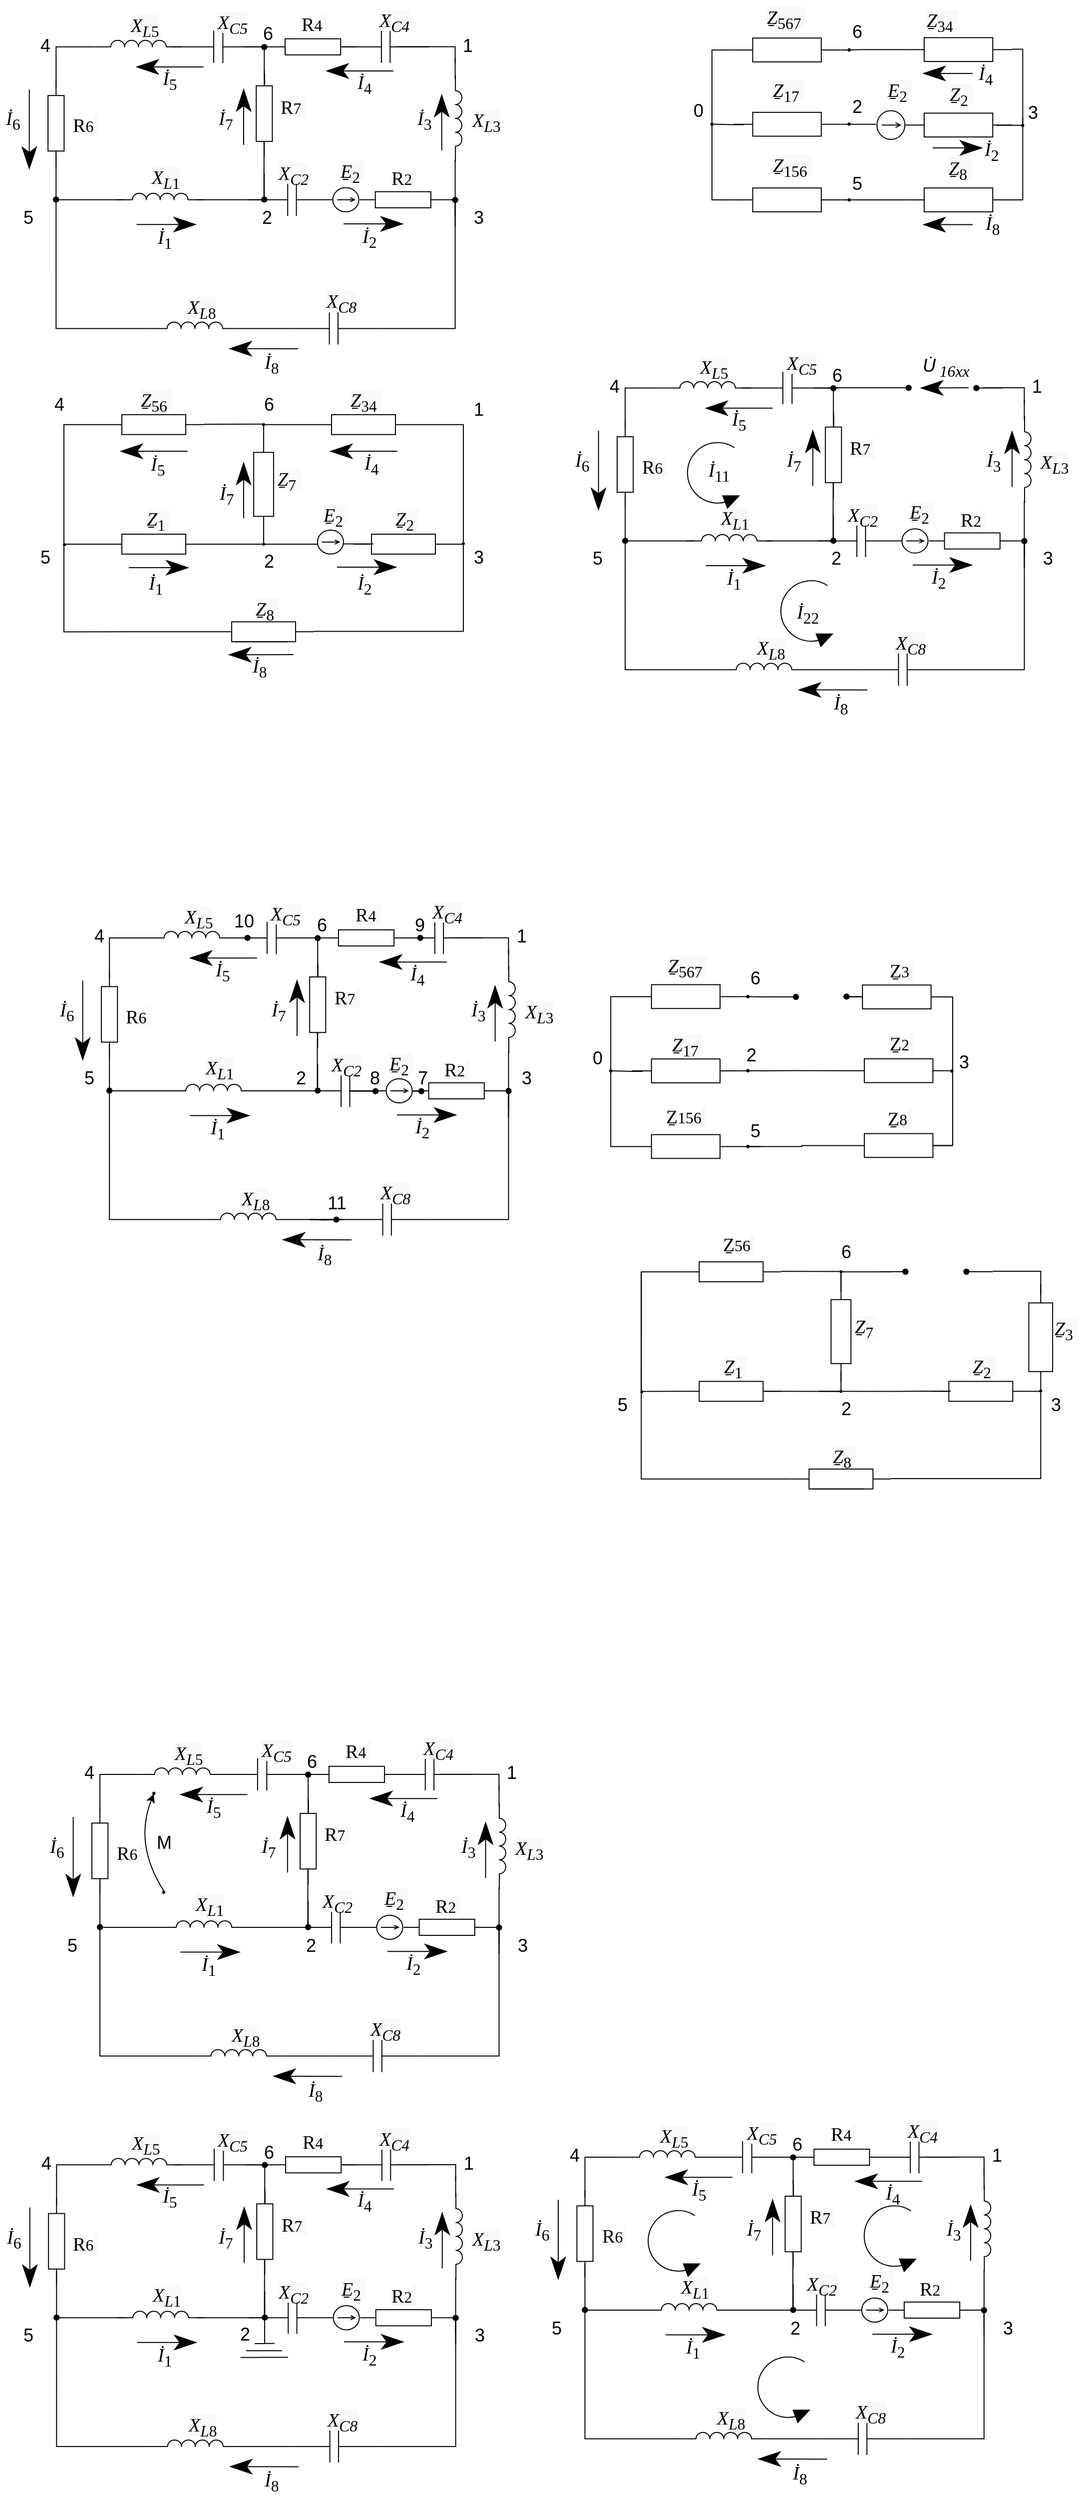 <mxfile version="14.1.2" type="device"><diagram name="Page-1" id="16e2658f-23c8-b752-8be9-c03fbebb8bbe"><mxGraphModel dx="1662" dy="768" grid="1" gridSize="10" guides="1" tooltips="1" connect="1" arrows="1" fold="1" page="1" pageScale="1" pageWidth="1100" pageHeight="850" background="#ffffff" math="0" shadow="0"><root><mxCell id="0"/><mxCell id="1" parent="0"/><mxCell id="b51B8xdn_E_mViOYAJvk-293" style="vsdxID=793;fillColor=#000000;gradientColor=none;shape=stencil(vVHLDsIgEPwajiQI6RfU+h8bu22JCGRB2/69kG1iazx58DazM/vIjjBtmiCi0CplCjecbZ8nYc5Ca+snJJsLEqYTph0C4Ujh4XvmEaqzont41gkL96naodXKrGF6YSfQtUi0OXXDVlqPfJNP6usotUhYbJIUMmQb/GGrAxpRljVycDBuc1hKM2LclX8/7H9nFfB+82Cd45T2+mcspcSRmu4F);labelBackgroundColor=none;rounded=0;html=1;whiteSpace=wrap;" parent="1" vertex="1"><mxGeometry x="968.184" y="1085.536" width="2.146" height="2.385" as="geometry"/></mxCell><mxCell id="-fj273qaEtHPvkchVfxp-166" style="vsdxID=793;fillColor=#000000;gradientColor=none;shape=stencil(vVHLDsIgEPwajiQI6RfU+h8bu22JCGRB2/69kG1iazx58DazM/vIjjBtmiCi0CplCjecbZ8nYc5Ca+snJJsLEqYTph0C4Ujh4XvmEaqzont41gkL96naodXKrGF6YSfQtUi0OXXDVlqPfJNP6usotUhYbJIUMmQb/GGrAxpRljVycDBuc1hKM2LclX8/7H9nFfB+82Cd45T2+mcspcSRmu4F);labelBackgroundColor=none;rounded=0;html=1;whiteSpace=wrap;" parent="1" vertex="1"><mxGeometry x="479" y="558" width="2" height="2" as="geometry"/></mxCell><mxCell id="-fj273qaEtHPvkchVfxp-58" value="&lt;font style=&quot;letter-spacing: 0px ; font-size: 19px ; font-family: &amp;#34;times new roman&amp;#34; ; direction: ltr ; line-height: 22.8px ; opacity: 1&quot;&gt;&lt;i&gt;İ&lt;/i&gt;&lt;/font&gt;&lt;font style=&quot;letter-spacing: 0px ; font-size: 19px ; font-family: &amp;#34;times new roman&amp;#34; ; direction: ltr ; line-height: 22.8px ; opacity: 1&quot;&gt;&lt;sub&gt;6&lt;/sub&gt;&lt;/font&gt;&lt;font style=&quot;letter-spacing: 0px ; font-size: 19px ; font-family: &amp;#34;times new roman&amp;#34; ; direction: ltr ; line-height: 22.8px ; opacity: 1&quot;&gt;&lt;i&gt;&amp;nbsp;&lt;/i&gt;&lt;/font&gt;" style="text;html=1;align=center;verticalAlign=middle;resizable=0;points=[];autosize=1;" parent="1" vertex="1"><mxGeometry x="16.06" y="122.256" width="30" height="30" as="geometry"/></mxCell><mxCell id="-fj273qaEtHPvkchVfxp-64" value="&lt;font style=&quot;letter-spacing: 0px ; font-size: 19px ; font-family: &amp;#34;times new roman&amp;#34; ; direction: ltr ; line-height: 22.8px ; opacity: 1&quot;&gt;&lt;i&gt;İ&lt;/i&gt;&lt;/font&gt;&lt;font style=&quot;letter-spacing: 0px ; font-size: 19px ; font-family: &amp;#34;times new roman&amp;#34; ; direction: ltr ; line-height: 22.8px ; opacity: 1&quot;&gt;&lt;sub&gt;8&lt;/sub&gt;&lt;/font&gt;&lt;font style=&quot;letter-spacing: 0px ; font-size: 19px ; font-family: &amp;#34;times new roman&amp;#34; ; direction: ltr ; line-height: 22.8px ; opacity: 1&quot;&gt;&lt;i&gt;&amp;nbsp;&lt;/i&gt;&lt;/font&gt;" style="text;html=1;align=center;verticalAlign=middle;resizable=0;points=[];autosize=1;" parent="1" vertex="1"><mxGeometry x="274.711" y="366.004" width="30" height="30" as="geometry"/></mxCell><mxCell id="6d250d948d6a1778-8" style="edgeStyle=orthogonalEdgeStyle;rounded=0;html=1;entryX=1;entryY=0.5;entryPerimeter=0;labelBackgroundColor=none;startArrow=none;startFill=0;startSize=5;endArrow=none;endFill=0;endSize=5;jettySize=auto;orthogonalLoop=1;strokeWidth=1;fontFamily=Verdana;fontSize=12;" parent="1" edge="1"><mxGeometry x="20" y="20" as="geometry"><Array as="points"><mxPoint x="471.789" y="73.143"/></Array><mxPoint x="471.789" y="73.143" as="sourcePoint"/><mxPoint x="471.789" y="94.078" as="targetPoint"/></mxGeometry></mxCell><mxCell id="6d250d948d6a1778-9" style="edgeStyle=orthogonalEdgeStyle;rounded=0;html=1;exitX=0;exitY=0.5;exitPerimeter=0;entryX=1;entryY=0.5;entryPerimeter=0;labelBackgroundColor=none;startArrow=none;startFill=0;startSize=5;endArrow=none;endFill=0;endSize=5;jettySize=auto;orthogonalLoop=1;strokeWidth=1;fontFamily=Verdana;fontSize=12" parent="1" edge="1"><mxGeometry x="20" y="20" as="geometry"><mxPoint x="471.789" y="174.597" as="sourcePoint"/><mxPoint x="471.789" y="230.961" as="targetPoint"/></mxGeometry></mxCell><mxCell id="6d250d948d6a1778-14" style="edgeStyle=orthogonalEdgeStyle;rounded=0;html=1;labelBackgroundColor=none;startArrow=none;startFill=0;startSize=5;endArrow=none;endFill=0;endSize=5;jettySize=auto;orthogonalLoop=1;strokeWidth=1;fontFamily=Verdana;fontSize=12;" parent="1" source="-fj273qaEtHPvkchVfxp-89" edge="1"><mxGeometry x="20" y="20" as="geometry"><Array as="points"/><mxPoint x="167.7" y="343.688" as="sourcePoint"/><mxPoint x="72.129" y="174.597" as="targetPoint"/></mxGeometry></mxCell><mxCell id="6d250d948d6a1778-6" value="" style="verticalLabelPosition=bottom;shadow=0;dashed=0;align=center;fillColor=#ffffff;html=1;verticalAlign=top;strokeWidth=1;shape=mxgraph.electrical.resistors.resistor_1;rounded=1;comic=0;labelBackgroundColor=none;fontFamily=Verdana;fontSize=12;fontColor=#000000;rotation=0;" parent="1" vertex="1"><mxGeometry x="376.218" y="206.805" width="86.882" height="16.104" as="geometry"/></mxCell><mxCell id="-fj273qaEtHPvkchVfxp-2" value="" style="pointerEvents=1;verticalLabelPosition=bottom;shadow=0;dashed=0;align=center;html=1;verticalAlign=top;shape=mxgraph.electrical.inductors.inductor_3;" parent="1" vertex="1"><mxGeometry x="111.227" y="55.429" width="86.882" height="6.442" as="geometry"/></mxCell><mxCell id="-fj273qaEtHPvkchVfxp-4" value="" style="pointerEvents=1;verticalLabelPosition=bottom;shadow=0;dashed=0;align=center;html=1;verticalAlign=top;shape=mxgraph.electrical.capacitors.capacitor_1;" parent="1" vertex="1"><mxGeometry x="188.552" y="45.766" width="92.095" height="32.208" as="geometry"/></mxCell><mxCell id="-fj273qaEtHPvkchVfxp-7" value="" style="verticalLabelPosition=bottom;shadow=0;dashed=0;align=center;html=1;verticalAlign=top;strokeWidth=1;shape=mxgraph.electrical.resistors.resistor_1;rounded=1;comic=0;labelBackgroundColor=none;fontFamily=Verdana;fontSize=12;rotation=-90;" parent="1" vertex="1"><mxGeometry x="28.688" y="130.312" width="86.882" height="16.104" as="geometry"/></mxCell><mxCell id="-fj273qaEtHPvkchVfxp-8" style="edgeStyle=orthogonalEdgeStyle;rounded=0;html=1;exitX=0;exitY=1;exitPerimeter=0;labelBackgroundColor=none;startArrow=none;startFill=0;startSize=5;endArrow=none;endFill=0;endSize=5;jettySize=auto;orthogonalLoop=1;strokeWidth=1;fontFamily=Verdana;fontSize=12;exitDx=0;exitDy=0;" parent="1" source="-fj273qaEtHPvkchVfxp-2" edge="1"><mxGeometry x="20" y="20" as="geometry"><Array as="points"><mxPoint x="72.129" y="61.87"/><mxPoint x="72.129" y="102.13"/></Array><mxPoint x="480.477" y="319.532" as="sourcePoint"/><mxPoint x="72.129" y="102.13" as="targetPoint"/></mxGeometry></mxCell><mxCell id="-fj273qaEtHPvkchVfxp-9" value="" style="pointerEvents=1;verticalLabelPosition=bottom;shadow=0;dashed=0;align=center;html=1;verticalAlign=top;shape=mxgraph.electrical.inductors.inductor_3;" parent="1" vertex="1"><mxGeometry x="132.947" y="208.416" width="86.882" height="6.442" as="geometry"/></mxCell><mxCell id="-fj273qaEtHPvkchVfxp-11" value="" style="verticalLabelPosition=bottom;shadow=0;dashed=0;align=center;fillColor=#ffffff;html=1;verticalAlign=top;strokeWidth=1;shape=mxgraph.electrical.resistors.resistor_1;rounded=1;comic=0;labelBackgroundColor=none;fontFamily=Verdana;fontSize=12;fontColor=#000000;rotation=0;" parent="1" vertex="1"><mxGeometry x="285.86" y="53.818" width="86.882" height="16.104" as="geometry"/></mxCell><mxCell id="-fj273qaEtHPvkchVfxp-12" value="" style="pointerEvents=1;verticalLabelPosition=bottom;shadow=0;dashed=0;align=center;html=1;verticalAlign=top;shape=mxgraph.electrical.capacitors.capacitor_1;" parent="1" vertex="1"><mxGeometry x="358.842" y="45.766" width="86.882" height="32.208" as="geometry"/></mxCell><mxCell id="-fj273qaEtHPvkchVfxp-13" style="edgeStyle=orthogonalEdgeStyle;rounded=0;html=1;entryX=1;entryY=0.5;entryPerimeter=0;labelBackgroundColor=none;startArrow=none;startFill=0;startSize=5;endArrow=none;endFill=0;endSize=5;jettySize=auto;orthogonalLoop=1;strokeWidth=1;fontFamily=Verdana;fontSize=12;" parent="1" edge="1"><mxGeometry x="20" y="20" as="geometry"><Array as="points"><mxPoint x="280.491" y="174.597"/></Array><mxPoint x="280.387" y="156.078" as="sourcePoint"/><mxPoint x="280.282" y="214.857" as="targetPoint"/></mxGeometry></mxCell><mxCell id="-fj273qaEtHPvkchVfxp-14" value="" style="pointerEvents=1;verticalLabelPosition=bottom;shadow=0;dashed=0;align=center;html=1;verticalAlign=top;shape=mxgraph.electrical.inductors.inductor_3;rotation=90;" parent="1" vertex="1"><mxGeometry x="431.823" y="130.312" width="86.882" height="6.442" as="geometry"/></mxCell><mxCell id="-fj273qaEtHPvkchVfxp-15" value="" style="pointerEvents=1;verticalLabelPosition=bottom;shadow=0;dashed=0;align=center;html=1;verticalAlign=top;shape=mxgraph.electrical.inductors.inductor_3;" parent="1" vertex="1"><mxGeometry x="167.7" y="337.247" width="86.882" height="6.442" as="geometry"/></mxCell><mxCell id="-fj273qaEtHPvkchVfxp-16" value="" style="pointerEvents=1;verticalLabelPosition=bottom;shadow=0;dashed=0;align=center;html=1;verticalAlign=top;shape=mxgraph.electrical.capacitors.capacitor_1;" parent="1" vertex="1"><mxGeometry x="306.712" y="327.584" width="86.882" height="32.208" as="geometry"/></mxCell><mxCell id="6d250d948d6a1778-10" style="edgeStyle=orthogonalEdgeStyle;rounded=0;html=1;labelBackgroundColor=none;startArrow=none;startFill=0;startSize=5;endArrow=none;endFill=0;endSize=5;jettySize=auto;orthogonalLoop=1;strokeWidth=1;fontFamily=Verdana;fontSize=12;entryX=1;entryY=0.5;entryDx=0;entryDy=0;entryPerimeter=0;exitX=1;exitY=0.5;exitDx=0;exitDy=0;exitPerimeter=0;" parent="1" source="6d250d948d6a1778-6" target="-fj273qaEtHPvkchVfxp-16" edge="1"><mxGeometry x="20" y="20" as="geometry"><mxPoint x="471.789" y="343.688" as="targetPoint"/><mxPoint x="471.789" y="214.857" as="sourcePoint"/><Array as="points"><mxPoint x="471.789" y="214.857"/><mxPoint x="471.789" y="343.688"/></Array></mxGeometry></mxCell><mxCell id="-fj273qaEtHPvkchVfxp-17" style="edgeStyle=orthogonalEdgeStyle;rounded=0;html=1;labelBackgroundColor=none;startArrow=none;startFill=0;startSize=5;endArrow=none;endFill=0;endSize=5;jettySize=auto;orthogonalLoop=1;strokeWidth=1;fontFamily=Verdana;fontSize=12;" parent="1" edge="1"><mxGeometry x="20" y="20" as="geometry"><Array as="points"><mxPoint x="306.712" y="343.688"/></Array><mxPoint x="306.712" y="343.688" as="sourcePoint"/><mxPoint x="254.583" y="343.688" as="targetPoint"/></mxGeometry></mxCell><mxCell id="-fj273qaEtHPvkchVfxp-18" value="" style="pointerEvents=1;verticalLabelPosition=bottom;shadow=0;dashed=0;align=center;html=1;verticalAlign=top;shape=mxgraph.electrical.capacitors.capacitor_1;" parent="1" vertex="1"><mxGeometry x="265.009" y="198.753" width="86.882" height="32.208" as="geometry"/></mxCell><mxCell id="-fj273qaEtHPvkchVfxp-19" value="" style="pointerEvents=1;verticalLabelPosition=bottom;shadow=0;dashed=0;align=center;html=1;verticalAlign=top;shape=mxgraph.electrical.signal_sources.dc_source_2;" parent="1" vertex="1"><mxGeometry x="349.284" y="202.779" width="26.065" height="24.156" as="geometry"/></mxCell><mxCell id="-fj273qaEtHPvkchVfxp-21" style="edgeStyle=orthogonalEdgeStyle;rounded=0;html=1;labelBackgroundColor=none;startArrow=none;startFill=0;startSize=5;endArrow=none;endFill=0;endSize=5;jettySize=auto;orthogonalLoop=1;strokeWidth=1;fontFamily=Verdana;fontSize=12;" parent="1" edge="1"><mxGeometry x="20" y="20" as="geometry"><mxPoint x="72.129" y="214.857" as="targetPoint"/><mxPoint x="141.635" y="214.857" as="sourcePoint"/><Array as="points"><mxPoint x="141.635" y="214.857"/></Array></mxGeometry></mxCell><mxCell id="-fj273qaEtHPvkchVfxp-22" style="edgeStyle=orthogonalEdgeStyle;rounded=0;html=1;labelBackgroundColor=none;startArrow=none;startFill=0;startSize=5;endArrow=none;endFill=0;endSize=5;jettySize=auto;orthogonalLoop=1;strokeWidth=1;fontFamily=Verdana;fontSize=12;" parent="1" edge="1"><mxGeometry x="20" y="20" as="geometry"><mxPoint x="212.879" y="214.857" as="targetPoint"/><mxPoint x="282.385" y="214.857" as="sourcePoint"/><Array as="points"><mxPoint x="282.385" y="214.857"/></Array></mxGeometry></mxCell><mxCell id="-fj273qaEtHPvkchVfxp-24" value="" style="verticalLabelPosition=bottom;shadow=0;dashed=0;align=center;fillColor=#ffffff;html=1;verticalAlign=top;strokeWidth=1;shape=mxgraph.electrical.resistors.resistor_1;rounded=1;comic=0;labelBackgroundColor=none;fontFamily=Verdana;fontSize=12;fontColor=#000000;rotation=-90;" parent="1" vertex="1"><mxGeometry x="237.206" y="120.649" width="86.882" height="16.104" as="geometry"/></mxCell><mxCell id="-fj273qaEtHPvkchVfxp-25" style="edgeStyle=orthogonalEdgeStyle;rounded=0;html=1;entryX=0.829;entryY=0.517;entryPerimeter=0;labelBackgroundColor=none;startArrow=none;startFill=0;startSize=5;endArrow=none;endFill=0;endSize=5;jettySize=auto;orthogonalLoop=1;strokeWidth=1;fontFamily=Verdana;fontSize=12;entryDx=0;entryDy=0;" parent="1" source="-fj273qaEtHPvkchVfxp-86" target="-fj273qaEtHPvkchVfxp-24" edge="1"><mxGeometry x="20" y="20" as="geometry"><Array as="points"><mxPoint x="280.647" y="61.87"/><mxPoint x="280.647" y="102.13"/></Array><mxPoint x="280.387" y="45.766" as="sourcePoint"/><mxPoint x="280.282" y="104.545" as="targetPoint"/></mxGeometry></mxCell><mxCell id="-fj273qaEtHPvkchVfxp-38" value="&lt;font style=&quot;letter-spacing: 0px ; font-size: 19px ; font-family: &amp;#34;times new roman&amp;#34; ; direction: ltr ; line-height: 22.8px ; opacity: 1&quot;&gt;&lt;i&gt;İ&lt;/i&gt;&lt;/font&gt;&lt;font style=&quot;letter-spacing: 0px ; font-size: 19px ; font-family: &amp;#34;times new roman&amp;#34; ; direction: ltr ; line-height: 22.8px ; opacity: 1&quot;&gt;&lt;sub&gt;2&lt;/sub&gt;&lt;/font&gt;&lt;font style=&quot;letter-spacing: 0px ; font-size: 19px ; font-family: &amp;#34;times new roman&amp;#34; ; direction: ltr ; line-height: 22.8px ; opacity: 1&quot;&gt;&lt;i&gt;&amp;nbsp;&lt;/i&gt;&lt;/font&gt;" style="text;html=1;align=center;verticalAlign=middle;resizable=0;points=[];autosize=1;" parent="1" vertex="1"><mxGeometry x="372.743" y="239.623" width="30" height="30" as="geometry"/></mxCell><mxCell id="-fj273qaEtHPvkchVfxp-39" value="&lt;font style=&quot;color: rgb(0 , 0 , 0) ; font-style: normal ; font-weight: 400 ; letter-spacing: 0px ; text-align: center ; text-indent: 0px ; text-transform: none ; word-spacing: 0px ; background-color: rgb(248 , 249 , 250) ; font-size: 19px ; font-family: &amp;#34;times new roman&amp;#34; ; direction: ltr ; line-height: 22.8px ; opacity: 1&quot;&gt;&lt;i&gt;X&lt;/i&gt;&lt;/font&gt;&lt;font style=&quot;color: rgb(0 , 0 , 0) ; font-style: normal ; font-weight: 400 ; letter-spacing: 0px ; text-align: center ; text-indent: 0px ; text-transform: none ; word-spacing: 0px ; background-color: rgb(248 , 249 , 250) ; font-size: 19px ; font-family: &amp;#34;times new roman&amp;#34; ; direction: ltr ; line-height: 22.8px ; opacity: 1&quot;&gt;&lt;i&gt;&lt;sub&gt;C2&lt;/sub&gt;&lt;/i&gt;&lt;/font&gt;" style="text;whiteSpace=wrap;html=1;" parent="1" vertex="1"><mxGeometry x="292.811" y="171.377" width="29.54" height="32.208" as="geometry"/></mxCell><mxCell id="-fj273qaEtHPvkchVfxp-40" value="&lt;font style=&quot;color: rgb(0 , 0 , 0) ; font-weight: 400 ; letter-spacing: 0px ; text-align: center ; text-indent: 0px ; text-transform: none ; word-spacing: 0px ; background-color: rgb(248 , 249 , 250) ; font-family: &amp;#34;times new roman&amp;#34; ; direction: ltr ; line-height: 22.8px ; opacity: 1&quot;&gt;&lt;i style=&quot;font-size: 19px ; font-style: normal&quot;&gt;R&lt;/i&gt;&lt;span style=&quot;font-size: 15.833px&quot;&gt;2&lt;/span&gt;&lt;/font&gt;&lt;font style=&quot;color: rgb(0 , 0 , 0) ; font-style: normal ; font-weight: 400 ; letter-spacing: 0px ; text-align: center ; text-indent: 0px ; text-transform: none ; word-spacing: 0px ; background-color: rgb(248 , 249 , 250) ; font-size: 19px ; font-family: &amp;#34;times new roman&amp;#34; ; direction: ltr ; line-height: 22.8px ; opacity: 1&quot;&gt;&lt;i&gt;&lt;span&gt;&amp;nbsp;&lt;/span&gt;&lt;/i&gt;&lt;/font&gt;" style="text;whiteSpace=wrap;html=1;" parent="1" vertex="1"><mxGeometry x="405.757" y="176.204" width="26.065" height="32.208" as="geometry"/></mxCell><mxCell id="-fj273qaEtHPvkchVfxp-42" value="&lt;font style=&quot;color: rgb(0 , 0 , 0) ; font-style: normal ; font-weight: 400 ; letter-spacing: 0px ; text-align: center ; text-indent: 0px ; text-transform: none ; word-spacing: 0px ; background-color: rgb(248 , 249 , 250) ; font-size: 19px ; font-family: &amp;#34;times new roman&amp;#34; ; direction: ltr ; line-height: 22.8px ; opacity: 1&quot;&gt;&lt;i&gt;E̱&lt;/i&gt;&lt;/font&gt;&lt;font style=&quot;color: rgb(0 , 0 , 0) ; font-style: normal ; font-weight: 400 ; letter-spacing: 0px ; text-align: center ; text-indent: 0px ; text-transform: none ; word-spacing: 0px ; background-color: rgb(248 , 249 , 250) ; font-size: 19px ; font-family: &amp;#34;times new roman&amp;#34; ; direction: ltr ; line-height: 22.8px ; opacity: 1&quot;&gt;&lt;sub&gt;2&lt;/sub&gt;&lt;/font&gt;&lt;font style=&quot;color: rgb(0 , 0 , 0) ; font-style: normal ; font-weight: 400 ; letter-spacing: 0px ; text-align: center ; text-indent: 0px ; text-transform: none ; word-spacing: 0px ; background-color: rgb(248 , 249 , 250) ; font-size: 19px ; font-family: &amp;#34;times new roman&amp;#34; ; direction: ltr ; line-height: 22.8px ; opacity: 1&quot;&gt;&lt;i&gt;&lt;span&gt;&amp;nbsp;&lt;/span&gt;&lt;/i&gt;&lt;/font&gt;" style="text;whiteSpace=wrap;html=1;" parent="1" vertex="1"><mxGeometry x="355.371" y="168.543" width="17.376" height="32.208" as="geometry"/></mxCell><mxCell id="-fj273qaEtHPvkchVfxp-43" value="&lt;font style=&quot;color: rgb(0 , 0 , 0) ; font-style: normal ; font-weight: 400 ; letter-spacing: 0px ; text-align: center ; text-indent: 0px ; text-transform: none ; word-spacing: 0px ; background-color: rgb(248 , 249 , 250) ; font-size: 19px ; font-family: &amp;#34;times new roman&amp;#34; ; direction: ltr ; line-height: 22.8px ; opacity: 1&quot;&gt;&lt;i&gt;X&lt;/i&gt;&lt;/font&gt;&lt;font style=&quot;color: rgb(0 , 0 , 0) ; font-style: normal ; font-weight: 400 ; letter-spacing: 0px ; text-align: center ; text-indent: 0px ; text-transform: none ; word-spacing: 0px ; background-color: rgb(248 , 249 , 250) ; font-size: 19px ; font-family: &amp;#34;times new roman&amp;#34; ; direction: ltr ; line-height: 22.8px ; opacity: 1&quot;&gt;&lt;i&gt;&lt;sub&gt;L&lt;/sub&gt;&lt;/i&gt;&lt;/font&gt;&lt;font style=&quot;color: rgb(0 , 0 , 0) ; font-style: normal ; font-weight: 400 ; letter-spacing: 0px ; text-align: center ; text-indent: 0px ; text-transform: none ; word-spacing: 0px ; background-color: rgb(248 , 249 , 250) ; font-size: 19px ; font-family: &amp;#34;times new roman&amp;#34; ; direction: ltr ; line-height: 22.8px ; opacity: 1&quot;&gt;&lt;sub&gt;3&lt;/sub&gt;&lt;/font&gt;" style="text;whiteSpace=wrap;html=1;" parent="1" vertex="1"><mxGeometry x="486.559" y="118.234" width="43.441" height="32.208" as="geometry"/></mxCell><mxCell id="-fj273qaEtHPvkchVfxp-45" value="&lt;font style=&quot;letter-spacing: 0px ; font-size: 19px ; font-family: &amp;#34;times new roman&amp;#34; ; direction: ltr ; line-height: 22.8px ; opacity: 1&quot;&gt;&lt;i&gt;İ&lt;/i&gt;&lt;/font&gt;&lt;font style=&quot;letter-spacing: 0px ; font-size: 19px ; font-family: &amp;#34;times new roman&amp;#34; ; direction: ltr ; line-height: 22.8px ; opacity: 1&quot;&gt;&lt;sub&gt;3&lt;/sub&gt;&lt;/font&gt;&lt;font style=&quot;letter-spacing: 0px ; font-size: 19px ; font-family: &amp;#34;times new roman&amp;#34; ; direction: ltr ; line-height: 22.8px ; opacity: 1&quot;&gt;&lt;i&gt;&amp;nbsp;&lt;/i&gt;&lt;/font&gt;" style="text;html=1;align=center;verticalAlign=middle;resizable=0;points=[];autosize=1;" parent="1" vertex="1"><mxGeometry x="428.348" y="122.26" width="30" height="30" as="geometry"/></mxCell><mxCell id="-fj273qaEtHPvkchVfxp-48" value="&lt;font style=&quot;letter-spacing: 0px ; font-size: 19px ; font-family: &amp;#34;times new roman&amp;#34; ; direction: ltr ; line-height: 22.8px ; opacity: 1&quot;&gt;&lt;i&gt;İ&lt;/i&gt;&lt;/font&gt;&lt;font style=&quot;letter-spacing: 0px ; font-size: 19px ; font-family: &amp;#34;times new roman&amp;#34; ; direction: ltr ; line-height: 22.8px ; opacity: 1&quot;&gt;&lt;sub&gt;4&lt;/sub&gt;&lt;/font&gt;&lt;font style=&quot;letter-spacing: 0px ; font-size: 19px ; font-family: &amp;#34;times new roman&amp;#34; ; direction: ltr ; line-height: 22.8px ; opacity: 1&quot;&gt;&lt;i&gt;&amp;nbsp;&lt;/i&gt;&lt;/font&gt;" style="text;html=1;align=center;verticalAlign=middle;resizable=0;points=[];autosize=1;" parent="1" vertex="1"><mxGeometry x="367.53" y="86.026" width="30" height="30" as="geometry"/></mxCell><mxCell id="-fj273qaEtHPvkchVfxp-49" value="&lt;font style=&quot;color: rgb(0 , 0 , 0) ; font-style: normal ; font-weight: 400 ; letter-spacing: 0px ; text-align: center ; text-indent: 0px ; text-transform: none ; word-spacing: 0px ; background-color: rgb(248 , 249 , 250) ; font-size: 19px ; font-family: &amp;#34;times new roman&amp;#34; ; direction: ltr ; line-height: 22.8px ; opacity: 1&quot;&gt;&lt;i&gt;X&lt;/i&gt;&lt;/font&gt;&lt;font style=&quot;color: rgb(0 , 0 , 0) ; font-style: normal ; font-weight: 400 ; letter-spacing: 0px ; text-align: center ; text-indent: 0px ; text-transform: none ; word-spacing: 0px ; background-color: rgb(248 , 249 , 250) ; font-size: 19px ; font-family: &amp;#34;times new roman&amp;#34; ; direction: ltr ; line-height: 22.8px ; opacity: 1&quot;&gt;&lt;i&gt;&lt;sub&gt;C4&lt;/sub&gt;&lt;/i&gt;&lt;/font&gt;" style="text;whiteSpace=wrap;html=1;" parent="1" vertex="1"><mxGeometry x="393.599" y="18.385" width="29.54" height="32.208" as="geometry"/></mxCell><mxCell id="-fj273qaEtHPvkchVfxp-50" value="&lt;font style=&quot;color: rgb(0 , 0 , 0) ; font-weight: 400 ; letter-spacing: 0px ; text-align: center ; text-indent: 0px ; text-transform: none ; word-spacing: 0px ; background-color: rgb(248 , 249 , 250) ; font-family: &amp;#34;times new roman&amp;#34; ; direction: ltr ; line-height: 22.8px ; opacity: 1&quot;&gt;&lt;i style=&quot;font-size: 19px ; font-style: normal&quot;&gt;R&lt;/i&gt;&lt;span style=&quot;font-size: 15.833px&quot;&gt;4&lt;/span&gt;&lt;/font&gt;&lt;font style=&quot;color: rgb(0 , 0 , 0) ; font-style: normal ; font-weight: 400 ; letter-spacing: 0px ; text-align: center ; text-indent: 0px ; text-transform: none ; word-spacing: 0px ; background-color: rgb(248 , 249 , 250) ; font-size: 19px ; font-family: &amp;#34;times new roman&amp;#34; ; direction: ltr ; line-height: 22.8px ; opacity: 1&quot;&gt;&lt;i&gt;&lt;span&gt;&amp;nbsp;&lt;/span&gt;&lt;/i&gt;&lt;/font&gt;" style="text;whiteSpace=wrap;html=1;" parent="1" vertex="1"><mxGeometry x="316.264" y="21.607" width="26.065" height="32.208" as="geometry"/></mxCell><mxCell id="-fj273qaEtHPvkchVfxp-51" value="&lt;font style=&quot;color: rgb(0 , 0 , 0) ; font-weight: 400 ; letter-spacing: 0px ; text-align: center ; text-indent: 0px ; text-transform: none ; word-spacing: 0px ; background-color: rgb(248 , 249 , 250) ; font-family: &amp;#34;times new roman&amp;#34; ; direction: ltr ; line-height: 22.8px ; opacity: 1&quot;&gt;&lt;i style=&quot;font-size: 19px ; font-style: normal&quot;&gt;R&lt;/i&gt;&lt;span style=&quot;font-size: 15.833px&quot;&gt;7&lt;/span&gt;&lt;/font&gt;&lt;font style=&quot;color: rgb(0 , 0 , 0) ; font-style: normal ; font-weight: 400 ; letter-spacing: 0px ; text-align: center ; text-indent: 0px ; text-transform: none ; word-spacing: 0px ; background-color: rgb(248 , 249 , 250) ; font-size: 19px ; font-family: &amp;#34;times new roman&amp;#34; ; direction: ltr ; line-height: 22.8px ; opacity: 1&quot;&gt;&lt;i&gt;&lt;span&gt;&amp;nbsp;&lt;/span&gt;&lt;/i&gt;&lt;/font&gt;" style="text;whiteSpace=wrap;html=1;" parent="1" vertex="1"><mxGeometry x="295.417" y="104.545" width="28.671" height="29.792" as="geometry"/></mxCell><mxCell id="-fj273qaEtHPvkchVfxp-53" value="&lt;font style=&quot;letter-spacing: 0px ; font-size: 19px ; font-family: &amp;#34;times new roman&amp;#34; ; direction: ltr ; line-height: 22.8px ; opacity: 1&quot;&gt;&lt;i&gt;İ&lt;/i&gt;&lt;/font&gt;&lt;font style=&quot;letter-spacing: 0px ; font-size: 19px ; font-family: &amp;#34;times new roman&amp;#34; ; direction: ltr ; line-height: 22.8px ; opacity: 1&quot;&gt;&lt;sub&gt;7&lt;/sub&gt;&lt;/font&gt;&lt;font style=&quot;letter-spacing: 0px ; font-size: 19px ; font-family: &amp;#34;times new roman&amp;#34; ; direction: ltr ; line-height: 22.8px ; opacity: 1&quot;&gt;&lt;i&gt;&amp;nbsp;&lt;/i&gt;&lt;/font&gt;" style="text;html=1;align=center;verticalAlign=middle;resizable=0;points=[];autosize=1;" parent="1" vertex="1"><mxGeometry x="228.518" y="122.26" width="30" height="30" as="geometry"/></mxCell><mxCell id="-fj273qaEtHPvkchVfxp-54" value="&lt;font style=&quot;color: rgb(0 , 0 , 0) ; font-style: normal ; font-weight: 400 ; letter-spacing: 0px ; text-align: center ; text-indent: 0px ; text-transform: none ; word-spacing: 0px ; background-color: rgb(248 , 249 , 250) ; font-size: 19px ; font-family: &amp;#34;times new roman&amp;#34; ; direction: ltr ; line-height: 22.8px ; opacity: 1&quot;&gt;&lt;i&gt;X&lt;/i&gt;&lt;/font&gt;&lt;font style=&quot;color: rgb(0 , 0 , 0) ; font-style: normal ; font-weight: 400 ; letter-spacing: 0px ; text-align: center ; text-indent: 0px ; text-transform: none ; word-spacing: 0px ; background-color: rgb(248 , 249 , 250) ; font-size: 19px ; font-family: &amp;#34;times new roman&amp;#34; ; direction: ltr ; line-height: 22.8px ; opacity: 1&quot;&gt;&lt;i&gt;&lt;sub&gt;C5&lt;/sub&gt;&lt;/i&gt;&lt;/font&gt;" style="text;whiteSpace=wrap;html=1;" parent="1" vertex="1"><mxGeometry x="231.993" y="20" width="29.54" height="32.208" as="geometry"/></mxCell><mxCell id="-fj273qaEtHPvkchVfxp-55" value="&lt;font style=&quot;color: rgb(0 , 0 , 0) ; font-style: normal ; font-weight: 400 ; letter-spacing: 0px ; text-align: center ; text-indent: 0px ; text-transform: none ; word-spacing: 0px ; background-color: rgb(248 , 249 , 250) ; font-size: 19px ; font-family: &amp;#34;times new roman&amp;#34; ; direction: ltr ; line-height: 22.8px ; opacity: 1&quot;&gt;&lt;i&gt;X&lt;/i&gt;&lt;/font&gt;&lt;font style=&quot;color: rgb(0 , 0 , 0) ; font-style: normal ; font-weight: 400 ; letter-spacing: 0px ; text-align: center ; text-indent: 0px ; text-transform: none ; word-spacing: 0px ; background-color: rgb(248 , 249 , 250) ; font-size: 19px ; font-family: &amp;#34;times new roman&amp;#34; ; direction: ltr ; line-height: 22.8px ; opacity: 1&quot;&gt;&lt;i&gt;&lt;sub&gt;L&lt;/sub&gt;&lt;/i&gt;&lt;/font&gt;&lt;font style=&quot;color: rgb(0 , 0 , 0) ; font-style: normal ; font-weight: 400 ; letter-spacing: 0px ; text-align: center ; text-indent: 0px ; text-transform: none ; word-spacing: 0px ; background-color: rgb(248 , 249 , 250) ; font-size: 19px ; font-family: &amp;#34;times new roman&amp;#34; ; direction: ltr ; line-height: 22.8px ; opacity: 1&quot;&gt;&lt;sub&gt;5&lt;/sub&gt;&lt;/font&gt;" style="text;whiteSpace=wrap;html=1;" parent="1" vertex="1"><mxGeometry x="145.111" y="23.221" width="43.441" height="32.208" as="geometry"/></mxCell><mxCell id="-fj273qaEtHPvkchVfxp-56" value="&lt;font style=&quot;color: rgb(0 , 0 , 0) ; font-weight: 400 ; letter-spacing: 0px ; text-align: center ; text-indent: 0px ; text-transform: none ; word-spacing: 0px ; background-color: rgb(248 , 249 , 250) ; font-family: &amp;#34;times new roman&amp;#34; ; direction: ltr ; line-height: 22.8px ; opacity: 1&quot;&gt;&lt;i style=&quot;font-size: 19px ; font-style: normal&quot;&gt;R&lt;/i&gt;&lt;i style=&quot;font-style: normal ; font-size: 15.833px&quot;&gt;6&lt;/i&gt;&lt;/font&gt;&lt;font style=&quot;color: rgb(0 , 0 , 0) ; font-style: normal ; font-weight: 400 ; letter-spacing: 0px ; text-align: center ; text-indent: 0px ; text-transform: none ; word-spacing: 0px ; background-color: rgb(248 , 249 , 250) ; font-size: 19px ; font-family: &amp;#34;times new roman&amp;#34; ; direction: ltr ; line-height: 22.8px ; opacity: 1&quot;&gt;&lt;i&gt;&lt;span&gt;&amp;nbsp;&lt;/span&gt;&lt;/i&gt;&lt;/font&gt;" style="text;whiteSpace=wrap;html=1;" parent="1" vertex="1"><mxGeometry x="86.899" y="123.468" width="28.671" height="29.792" as="geometry"/></mxCell><mxCell id="-fj273qaEtHPvkchVfxp-60" value="&lt;font style=&quot;color: rgb(0 , 0 , 0) ; font-style: normal ; font-weight: 400 ; letter-spacing: 0px ; text-align: center ; text-indent: 0px ; text-transform: none ; word-spacing: 0px ; background-color: rgb(248 , 249 , 250) ; font-size: 19px ; font-family: &amp;#34;times new roman&amp;#34; ; direction: ltr ; line-height: 22.8px ; opacity: 1&quot;&gt;&lt;i&gt;X&lt;/i&gt;&lt;/font&gt;&lt;font style=&quot;color: rgb(0 , 0 , 0) ; font-style: normal ; font-weight: 400 ; letter-spacing: 0px ; text-align: center ; text-indent: 0px ; text-transform: none ; word-spacing: 0px ; background-color: rgb(248 , 249 , 250) ; font-size: 19px ; font-family: &amp;#34;times new roman&amp;#34; ; direction: ltr ; line-height: 22.8px ; opacity: 1&quot;&gt;&lt;i&gt;&lt;sub&gt;L&lt;/sub&gt;&lt;/i&gt;&lt;/font&gt;&lt;font style=&quot;color: rgb(0 , 0 , 0) ; font-style: normal ; font-weight: 400 ; letter-spacing: 0px ; text-align: center ; text-indent: 0px ; text-transform: none ; word-spacing: 0px ; background-color: rgb(248 , 249 , 250) ; font-size: 19px ; font-family: &amp;#34;times new roman&amp;#34; ; direction: ltr ; line-height: 22.8px ; opacity: 1&quot;&gt;&lt;sub&gt;1&lt;/sub&gt;&lt;/font&gt;" style="text;whiteSpace=wrap;html=1;" parent="1" vertex="1"><mxGeometry x="166.19" y="174.594" width="43.441" height="32.208" as="geometry"/></mxCell><mxCell id="-fj273qaEtHPvkchVfxp-62" value="&lt;font style=&quot;letter-spacing: 0px ; font-size: 19px ; font-family: &amp;#34;times new roman&amp;#34; ; direction: ltr ; line-height: 22.8px ; opacity: 1&quot;&gt;&lt;i&gt;İ&lt;/i&gt;&lt;/font&gt;&lt;font style=&quot;letter-spacing: 0px ; font-size: 19px ; font-family: &amp;#34;times new roman&amp;#34; ; direction: ltr ; line-height: 22.8px ; opacity: 1&quot;&gt;&lt;sub&gt;1&lt;/sub&gt;&lt;/font&gt;&lt;font style=&quot;letter-spacing: 0px ; font-size: 19px ; font-family: &amp;#34;times new roman&amp;#34; ; direction: ltr ; line-height: 22.8px ; opacity: 1&quot;&gt;&lt;i&gt;&amp;nbsp;&lt;/i&gt;&lt;/font&gt;" style="text;html=1;align=center;verticalAlign=middle;resizable=0;points=[];autosize=1;" parent="1" vertex="1"><mxGeometry x="167.7" y="240.623" width="30" height="30" as="geometry"/></mxCell><mxCell id="-fj273qaEtHPvkchVfxp-65" value="&lt;font style=&quot;color: rgb(0 , 0 , 0) ; font-style: normal ; font-weight: 400 ; letter-spacing: 0px ; text-align: center ; text-indent: 0px ; text-transform: none ; word-spacing: 0px ; background-color: rgb(248 , 249 , 250) ; font-size: 19px ; font-family: &amp;#34;times new roman&amp;#34; ; direction: ltr ; line-height: 22.8px ; opacity: 1&quot;&gt;&lt;i&gt;X&lt;/i&gt;&lt;/font&gt;&lt;font style=&quot;color: rgb(0 , 0 , 0) ; font-style: normal ; font-weight: 400 ; letter-spacing: 0px ; text-align: center ; text-indent: 0px ; text-transform: none ; word-spacing: 0px ; background-color: rgb(248 , 249 , 250) ; font-size: 19px ; font-family: &amp;#34;times new roman&amp;#34; ; direction: ltr ; line-height: 22.8px ; opacity: 1&quot;&gt;&lt;i&gt;&lt;sub&gt;C8&lt;/sub&gt;&lt;/i&gt;&lt;/font&gt;" style="text;whiteSpace=wrap;html=1;" parent="1" vertex="1"><mxGeometry x="341.465" y="299.403" width="29.54" height="32.208" as="geometry"/></mxCell><mxCell id="-fj273qaEtHPvkchVfxp-68" value="&lt;font style=&quot;color: rgb(0 , 0 , 0) ; font-style: normal ; font-weight: 400 ; letter-spacing: 0px ; text-align: center ; text-indent: 0px ; text-transform: none ; word-spacing: 0px ; background-color: rgb(248 , 249 , 250) ; font-size: 19px ; font-family: &amp;#34;times new roman&amp;#34; ; direction: ltr ; line-height: 22.8px ; opacity: 1&quot;&gt;&lt;i&gt;X&lt;/i&gt;&lt;/font&gt;&lt;font style=&quot;color: rgb(0 , 0 , 0) ; font-style: normal ; font-weight: 400 ; letter-spacing: 0px ; text-align: center ; text-indent: 0px ; text-transform: none ; word-spacing: 0px ; background-color: rgb(248 , 249 , 250) ; font-size: 19px ; font-family: &amp;#34;times new roman&amp;#34; ; direction: ltr ; line-height: 22.8px ; opacity: 1&quot;&gt;&lt;i&gt;&lt;sub&gt;L&lt;/sub&gt;&lt;/i&gt;&lt;/font&gt;&lt;font style=&quot;color: rgb(0 , 0 , 0) ; font-style: normal ; font-weight: 400 ; letter-spacing: 0px ; text-align: center ; text-indent: 0px ; text-transform: none ; word-spacing: 0px ; background-color: rgb(248 , 249 , 250) ; font-size: 19px ; font-family: &amp;#34;times new roman&amp;#34; ; direction: ltr ; line-height: 22.8px ; opacity: 1&quot;&gt;&lt;sub&gt;8&lt;/sub&gt;&lt;/font&gt;" style="text;whiteSpace=wrap;html=1;" parent="1" vertex="1"><mxGeometry x="202.453" y="305.039" width="43.441" height="32.208" as="geometry"/></mxCell><mxCell id="-fj273qaEtHPvkchVfxp-69" value="&lt;font style=&quot;font-size: 18px&quot;&gt;5&lt;/font&gt;" style="text;html=1;align=center;verticalAlign=middle;resizable=0;points=[];autosize=1;" parent="1" vertex="1"><mxGeometry x="28.688" y="222.909" width="30" height="20" as="geometry"/></mxCell><mxCell id="-fj273qaEtHPvkchVfxp-70" value="&lt;font style=&quot;font-size: 18px&quot;&gt;4&lt;/font&gt;" style="text;html=1;align=center;verticalAlign=middle;resizable=0;points=[];autosize=1;" parent="1" vertex="1"><mxGeometry x="46.065" y="50.597" width="30" height="20" as="geometry"/></mxCell><mxCell id="-fj273qaEtHPvkchVfxp-71" value="&lt;font style=&quot;font-size: 18px&quot;&gt;6&lt;/font&gt;" style="text;html=1;align=center;verticalAlign=middle;resizable=0;points=[];autosize=1;" parent="1" vertex="1"><mxGeometry x="269.353" y="39.325" width="30" height="20" as="geometry"/></mxCell><mxCell id="-fj273qaEtHPvkchVfxp-72" value="&lt;font style=&quot;font-size: 18px&quot;&gt;1&lt;/font&gt;" style="text;html=1;align=center;verticalAlign=middle;resizable=0;points=[];autosize=1;" parent="1" vertex="1"><mxGeometry x="469.182" y="50.597" width="30" height="20" as="geometry"/></mxCell><mxCell id="-fj273qaEtHPvkchVfxp-73" value="&lt;font style=&quot;font-size: 18px&quot;&gt;3&lt;/font&gt;" style="text;html=1;align=center;verticalAlign=middle;resizable=0;points=[];autosize=1;" parent="1" vertex="1"><mxGeometry x="480.477" y="222.909" width="30" height="20" as="geometry"/></mxCell><mxCell id="-fj273qaEtHPvkchVfxp-74" value="&lt;font style=&quot;font-size: 18px&quot;&gt;2&lt;/font&gt;" style="text;html=1;align=center;verticalAlign=middle;resizable=0;points=[];autosize=1;" parent="1" vertex="1"><mxGeometry x="267.615" y="222.909" width="30" height="20" as="geometry"/></mxCell><mxCell id="-fj273qaEtHPvkchVfxp-84" value="" style="verticalLabelPosition=bottom;shadow=0;dashed=0;align=center;html=1;verticalAlign=top;shape=mxgraph.electrical.transmission.testPoint;" parent="1" vertex="1"><mxGeometry x="469.182" y="212.442" width="5.213" height="28.987" as="geometry"/></mxCell><mxCell id="-fj273qaEtHPvkchVfxp-86" value="" style="verticalLabelPosition=bottom;shadow=0;dashed=0;align=center;html=1;verticalAlign=top;shape=mxgraph.electrical.transmission.testPoint;" parent="1" vertex="1"><mxGeometry x="278.041" y="59.455" width="5.213" height="28.987" as="geometry"/></mxCell><mxCell id="-fj273qaEtHPvkchVfxp-87" style="edgeStyle=orthogonalEdgeStyle;rounded=0;html=1;entryX=0.785;entryY=0.503;entryPerimeter=0;labelBackgroundColor=none;startArrow=none;startFill=0;startSize=5;endArrow=none;endFill=0;endSize=5;jettySize=auto;orthogonalLoop=1;strokeWidth=1;fontFamily=Verdana;fontSize=12;entryDx=0;entryDy=0;" parent="1" target="-fj273qaEtHPvkchVfxp-4" edge="1"><mxGeometry x="20" y="20" as="geometry"><Array as="points"/><mxPoint x="285.86" y="61.87" as="sourcePoint"/><mxPoint x="280.943" y="102.21" as="targetPoint"/></mxGeometry></mxCell><mxCell id="-fj273qaEtHPvkchVfxp-88" value="" style="verticalLabelPosition=bottom;shadow=0;dashed=0;align=center;html=1;verticalAlign=top;shape=mxgraph.electrical.transmission.testPoint;rotation=-180;" parent="1" vertex="1"><mxGeometry x="278.041" y="188.286" width="5.213" height="28.987" as="geometry"/></mxCell><mxCell id="-fj273qaEtHPvkchVfxp-89" value="" style="verticalLabelPosition=bottom;shadow=0;dashed=0;align=center;html=1;verticalAlign=top;shape=mxgraph.electrical.transmission.testPoint;rotation=-180;" parent="1" vertex="1"><mxGeometry x="69.523" y="188.286" width="5.213" height="28.987" as="geometry"/></mxCell><mxCell id="-fj273qaEtHPvkchVfxp-90" style="edgeStyle=orthogonalEdgeStyle;rounded=0;html=1;labelBackgroundColor=none;startArrow=none;startFill=0;startSize=5;endArrow=none;endFill=0;endSize=5;jettySize=auto;orthogonalLoop=1;strokeWidth=1;fontFamily=Verdana;fontSize=12;" parent="1" target="-fj273qaEtHPvkchVfxp-89" edge="1"><mxGeometry x="20" y="20" as="geometry"><Array as="points"><mxPoint x="72.129" y="343.688"/></Array><mxPoint x="167.7" y="343.688" as="sourcePoint"/><mxPoint x="72.129" y="174.597" as="targetPoint"/></mxGeometry></mxCell><mxCell id="-fj273qaEtHPvkchVfxp-94" style="edgeStyle=orthogonalEdgeStyle;rounded=0;html=1;labelBackgroundColor=none;startArrow=none;startFill=0;startSize=5;endArrow=none;endFill=0;endSize=5;jettySize=auto;orthogonalLoop=1;strokeWidth=1;fontFamily=Verdana;fontSize=12;entryX=0.62;entryY=0.546;entryDx=0;entryDy=0;entryPerimeter=0;" parent="1" edge="1"><mxGeometry x="20" y="20" as="geometry"><mxPoint x="412.709" y="61.741" as="targetPoint"/><mxPoint x="471.789" y="77.974" as="sourcePoint"/><Array as="points"><mxPoint x="471.789" y="61.87"/></Array></mxGeometry></mxCell><mxCell id="-fj273qaEtHPvkchVfxp-101" value="&lt;font style=&quot;letter-spacing: 0px ; font-size: 19px ; font-family: &amp;#34;times new roman&amp;#34; ; direction: ltr ; line-height: 22.8px ; opacity: 1&quot;&gt;&lt;i&gt;İ&lt;/i&gt;&lt;/font&gt;&lt;font style=&quot;letter-spacing: 0px ; font-size: 19px ; font-family: &amp;#34;times new roman&amp;#34; ; direction: ltr ; line-height: 22.8px ; opacity: 1&quot;&gt;&lt;sub&gt;5&lt;/sub&gt;&lt;/font&gt;&lt;font style=&quot;letter-spacing: 0px ; font-size: 19px ; font-family: &amp;#34;times new roman&amp;#34; ; direction: ltr ; line-height: 22.8px ; opacity: 1&quot;&gt;&lt;i&gt;&amp;nbsp;&lt;/i&gt;&lt;/font&gt;" style="text;html=1;align=center;verticalAlign=middle;resizable=0;points=[];autosize=1;" parent="1" vertex="1"><mxGeometry x="172.913" y="82" width="30" height="30" as="geometry"/></mxCell><mxCell id="-fj273qaEtHPvkchVfxp-155" value="&lt;font style=&quot;font-size: 18px&quot;&gt;3&lt;/font&gt;" style="text;html=1;align=center;verticalAlign=middle;resizable=0;points=[];autosize=1;" parent="1" vertex="1"><mxGeometry x="479.997" y="562.999" width="30" height="20" as="geometry"/></mxCell><mxCell id="-fj273qaEtHPvkchVfxp-158" value="&lt;font style=&quot;font-size: 18px&quot;&gt;1&lt;/font&gt;" style="text;html=1;align=center;verticalAlign=middle;resizable=0;points=[];autosize=1;" parent="1" vertex="1"><mxGeometry x="480.472" y="414.997" width="30" height="20" as="geometry"/></mxCell><mxCell id="-fj273qaEtHPvkchVfxp-161" value="&lt;font style=&quot;font-size: 18px&quot;&gt;5&lt;/font&gt;" style="text;html=1;align=center;verticalAlign=middle;resizable=0;points=[];autosize=1;" parent="1" vertex="1"><mxGeometry x="46.058" y="562.999" width="30" height="20" as="geometry"/></mxCell><mxCell id="-fj273qaEtHPvkchVfxp-171" style="vsdxID=793;fillColor=#000000;gradientColor=none;shape=stencil(vVHLDsIgEPwajiQI6RfU+h8bu22JCGRB2/69kG1iazx58DazM/vIjjBtmiCi0CplCjecbZ8nYc5Ca+snJJsLEqYTph0C4Ujh4XvmEaqzont41gkL96naodXKrGF6YSfQtUi0OXXDVlqPfJNP6usotUhYbJIUMmQb/GGrAxpRljVycDBuc1hKM2LclX8/7H9nFfB+82Cd45T2+mcspcSRmu4F);labelBackgroundColor=none;rounded=0;html=1;whiteSpace=wrap;" parent="1" vertex="1"><mxGeometry x="79.52" y="559" width="2" height="2" as="geometry"/></mxCell><mxCell id="-fj273qaEtHPvkchVfxp-220" value="" style="endArrow=classicThin;html=1;strokeWidth=1;endSize=20;" parent="1" edge="1"><mxGeometry width="100" relative="1" as="geometry"><mxPoint x="360" y="239" as="sourcePoint"/><mxPoint x="420" y="239" as="targetPoint"/></mxGeometry></mxCell><mxCell id="-fj273qaEtHPvkchVfxp-221" value="" style="endArrow=classicThin;html=1;strokeWidth=1;endSize=20;" parent="1" edge="1"><mxGeometry width="100" relative="1" as="geometry"><mxPoint x="410" y="86" as="sourcePoint"/><mxPoint x="342.33" y="86.03" as="targetPoint"/></mxGeometry></mxCell><mxCell id="-fj273qaEtHPvkchVfxp-222" value="" style="endArrow=classicThin;html=1;strokeWidth=1;endSize=20;" parent="1" edge="1"><mxGeometry width="100" relative="1" as="geometry"><mxPoint x="219.83" y="82" as="sourcePoint"/><mxPoint x="152.16" y="82.03" as="targetPoint"/></mxGeometry></mxCell><mxCell id="-fj273qaEtHPvkchVfxp-223" value="" style="endArrow=classicThin;html=1;strokeWidth=1;endSize=20;" parent="1" edge="1"><mxGeometry width="100" relative="1" as="geometry"><mxPoint x="152.7" y="239.62" as="sourcePoint"/><mxPoint x="212.7" y="239.62" as="targetPoint"/></mxGeometry></mxCell><mxCell id="-fj273qaEtHPvkchVfxp-224" value="" style="endArrow=classicThin;html=1;strokeWidth=1;endSize=20;" parent="1" edge="1"><mxGeometry width="100" relative="1" as="geometry"><mxPoint x="314.67" y="364" as="sourcePoint"/><mxPoint x="245.32" y="363.84" as="targetPoint"/></mxGeometry></mxCell><mxCell id="-fj273qaEtHPvkchVfxp-226" value="" style="endArrow=classicThin;html=1;strokeWidth=1;endSize=20;" parent="1" edge="1"><mxGeometry width="100" relative="1" as="geometry"><mxPoint x="45.37" y="104.55" as="sourcePoint"/><mxPoint x="45.37" y="184.55" as="targetPoint"/></mxGeometry></mxCell><mxCell id="-fj273qaEtHPvkchVfxp-102" style="edgeStyle=orthogonalEdgeStyle;rounded=0;html=1;labelBackgroundColor=none;startArrow=none;startFill=0;startSize=5;endArrow=none;endFill=0;endSize=5;jettySize=auto;orthogonalLoop=1;strokeWidth=1;fontFamily=Verdana;fontSize=12;exitX=0;exitY=0.5;exitDx=0;exitDy=0;exitPerimeter=0;" parent="1" source="-fj273qaEtHPvkchVfxp-108" edge="1"><mxGeometry x="80" y="398" as="geometry"><Array as="points"><mxPoint x="80" y="646.175"/><mxPoint x="80" y="559.463"/></Array><mxPoint x="190" y="646.175" as="sourcePoint"/><mxPoint x="80" y="439.861" as="targetPoint"/></mxGeometry></mxCell><mxCell id="-fj273qaEtHPvkchVfxp-104" value="" style="pointerEvents=1;verticalLabelPosition=bottom;shadow=0;dashed=0;align=center;html=1;verticalAlign=top;shape=mxgraph.electrical.resistors.resistor_1;" parent="1" vertex="1"><mxGeometry x="120" y="429.894" width="100" height="19.934" as="geometry"/></mxCell><mxCell id="-fj273qaEtHPvkchVfxp-105" value="" style="pointerEvents=1;verticalLabelPosition=bottom;shadow=0;dashed=0;align=center;html=1;verticalAlign=top;shape=mxgraph.electrical.resistors.resistor_1;" parent="1" vertex="1"><mxGeometry x="120" y="549.496" width="100" height="19.934" as="geometry"/></mxCell><mxCell id="-fj273qaEtHPvkchVfxp-106" value="" style="pointerEvents=1;verticalLabelPosition=bottom;shadow=0;dashed=0;align=center;html=1;verticalAlign=top;shape=mxgraph.electrical.resistors.resistor_1;rotation=90;" parent="1" vertex="1"><mxGeometry x="230" y="489.695" width="100" height="19.934" as="geometry"/></mxCell><mxCell id="-fj273qaEtHPvkchVfxp-107" value="" style="pointerEvents=1;verticalLabelPosition=bottom;shadow=0;dashed=0;align=center;html=1;verticalAlign=top;shape=mxgraph.electrical.resistors.resistor_1;" parent="1" vertex="1"><mxGeometry x="330" y="429.894" width="100" height="19.934" as="geometry"/></mxCell><mxCell id="-fj273qaEtHPvkchVfxp-108" value="" style="pointerEvents=1;verticalLabelPosition=bottom;shadow=0;dashed=0;align=center;html=1;verticalAlign=top;shape=mxgraph.electrical.resistors.resistor_1;" parent="1" vertex="1"><mxGeometry x="230" y="637.205" width="100" height="19.934" as="geometry"/></mxCell><mxCell id="-fj273qaEtHPvkchVfxp-113" value="" style="pointerEvents=1;verticalLabelPosition=bottom;shadow=0;dashed=0;align=center;html=1;verticalAlign=top;shape=mxgraph.electrical.resistors.resistor_1;" parent="1" vertex="1"><mxGeometry x="370" y="549.496" width="100" height="19.934" as="geometry"/></mxCell><mxCell id="-fj273qaEtHPvkchVfxp-114" value="" style="pointerEvents=1;verticalLabelPosition=bottom;shadow=0;dashed=0;align=center;html=1;verticalAlign=top;shape=mxgraph.electrical.signal_sources.dc_source_2;" parent="1" vertex="1"><mxGeometry x="333.934" y="545.349" width="26.065" height="24.076" as="geometry"/></mxCell><mxCell id="-fj273qaEtHPvkchVfxp-115" style="edgeStyle=orthogonalEdgeStyle;rounded=0;html=1;labelBackgroundColor=none;startArrow=none;startFill=0;startSize=5;endArrow=none;endFill=0;endSize=5;jettySize=auto;orthogonalLoop=1;strokeWidth=1;fontFamily=Verdana;fontSize=12;exitX=0;exitY=0.5;exitDx=0;exitDy=0;exitPerimeter=0;entryX=0;entryY=0.5;entryDx=0;entryDy=0;entryPerimeter=0;" parent="1" source="-fj273qaEtHPvkchVfxp-105" target="-fj273qaEtHPvkchVfxp-104" edge="1"><mxGeometry x="80" y="398" as="geometry"><Array as="points"><mxPoint x="80" y="559.463"/><mxPoint x="80" y="439.861"/></Array><mxPoint x="190" y="609.297" as="sourcePoint"/><mxPoint x="90" y="449.828" as="targetPoint"/></mxGeometry></mxCell><mxCell id="-fj273qaEtHPvkchVfxp-117" style="edgeStyle=orthogonalEdgeStyle;rounded=0;html=1;labelBackgroundColor=none;startArrow=none;startFill=0;startSize=5;endArrow=none;endFill=0;endSize=5;jettySize=auto;orthogonalLoop=1;strokeWidth=1;fontFamily=Verdana;fontSize=12;exitX=0;exitY=0.5;exitDx=0;exitDy=0;exitPerimeter=0;" parent="1" edge="1"><mxGeometry x="80" y="398" as="geometry"><Array as="points"><mxPoint x="280" y="559.463"/><mxPoint x="280" y="539.529"/></Array><mxPoint x="203.93" y="559.463" as="sourcePoint"/><mxPoint x="280" y="539.529" as="targetPoint"/></mxGeometry></mxCell><mxCell id="-fj273qaEtHPvkchVfxp-118" style="edgeStyle=orthogonalEdgeStyle;rounded=0;html=1;labelBackgroundColor=none;startArrow=none;startFill=0;startSize=5;endArrow=none;endFill=0;endSize=5;jettySize=auto;orthogonalLoop=1;strokeWidth=1;fontFamily=Verdana;fontSize=12;exitX=0;exitY=0.5;exitDx=0;exitDy=0;exitPerimeter=0;" parent="1" edge="1"><mxGeometry x="80" y="398" as="geometry"><Array as="points"><mxPoint x="334" y="559.463"/></Array><mxPoint x="257.86" y="559.463" as="sourcePoint"/><mxPoint x="334" y="559.463" as="targetPoint"/></mxGeometry></mxCell><mxCell id="-fj273qaEtHPvkchVfxp-119" style="edgeStyle=orthogonalEdgeStyle;rounded=0;html=1;labelBackgroundColor=none;startArrow=none;startFill=0;startSize=5;endArrow=none;endFill=0;endSize=5;jettySize=auto;orthogonalLoop=1;strokeWidth=1;fontFamily=Verdana;fontSize=12;exitX=0;exitY=0.5;exitDx=0;exitDy=0;exitPerimeter=0;entryX=0;entryY=0.5;entryDx=0;entryDy=0;entryPerimeter=0;" parent="1" target="-fj273qaEtHPvkchVfxp-106" edge="1"><mxGeometry x="80" y="398" as="geometry"><Array as="points"><mxPoint x="280" y="439.861"/></Array><mxPoint x="220.0" y="439.442" as="sourcePoint"/><mxPoint x="280" y="439.861" as="targetPoint"/></mxGeometry></mxCell><mxCell id="-fj273qaEtHPvkchVfxp-120" style="edgeStyle=orthogonalEdgeStyle;rounded=0;html=1;labelBackgroundColor=none;startArrow=none;startFill=0;startSize=5;endArrow=none;endFill=0;endSize=5;jettySize=auto;orthogonalLoop=1;strokeWidth=1;fontFamily=Verdana;fontSize=12;exitX=0;exitY=0.5;exitDx=0;exitDy=0;exitPerimeter=0;" parent="1" source="-fj273qaEtHPvkchVfxp-107" edge="1"><mxGeometry x="80" y="398" as="geometry"><Array as="points"><mxPoint x="280" y="439.861"/><mxPoint x="280" y="459.795"/></Array><mxPoint x="230.0" y="449.409" as="sourcePoint"/><mxPoint x="280" y="459.795" as="targetPoint"/></mxGeometry></mxCell><mxCell id="-fj273qaEtHPvkchVfxp-121" style="edgeStyle=orthogonalEdgeStyle;rounded=0;html=1;labelBackgroundColor=none;startArrow=none;startFill=0;startSize=5;endArrow=none;endFill=0;endSize=5;jettySize=auto;orthogonalLoop=1;strokeWidth=1;fontFamily=Verdana;fontSize=12;exitX=0;exitY=0.5;exitDx=0;exitDy=0;exitPerimeter=0;entryX=1;entryY=0.5;entryDx=0;entryDy=0;entryPerimeter=0;" parent="1" target="-fj273qaEtHPvkchVfxp-113" edge="1"><mxGeometry x="80" y="398" as="geometry"><Array as="points"><mxPoint x="480" y="647.171"/><mxPoint x="480" y="559.463"/></Array><mxPoint x="330.0" y="646.753" as="sourcePoint"/><mxPoint x="480" y="559.463" as="targetPoint"/></mxGeometry></mxCell><mxCell id="-fj273qaEtHPvkchVfxp-122" style="edgeStyle=orthogonalEdgeStyle;rounded=0;html=1;labelBackgroundColor=none;startArrow=none;startFill=0;startSize=5;endArrow=none;endFill=0;endSize=5;jettySize=auto;orthogonalLoop=1;strokeWidth=1;fontFamily=Verdana;fontSize=12;entryX=1;entryY=0.5;entryDx=0;entryDy=0;entryPerimeter=0;" parent="1" target="-fj273qaEtHPvkchVfxp-107" edge="1"><mxGeometry x="80" y="398" as="geometry"><Array as="points"><mxPoint x="480" y="439.861"/></Array><mxPoint x="480" y="559.463" as="sourcePoint"/><mxPoint x="540" y="402.385" as="targetPoint"/></mxGeometry></mxCell><mxCell id="-fj273qaEtHPvkchVfxp-123" style="edgeStyle=orthogonalEdgeStyle;rounded=0;html=1;labelBackgroundColor=none;startArrow=none;startFill=0;startSize=5;endArrow=none;endFill=0;endSize=5;jettySize=auto;orthogonalLoop=1;strokeWidth=1;fontFamily=Verdana;fontSize=12;" parent="1" edge="1"><mxGeometry x="80" y="398" as="geometry"><Array as="points"><mxPoint x="390" y="559.264"/></Array><mxPoint x="360" y="559.264" as="sourcePoint"/><mxPoint x="380" y="559.463" as="targetPoint"/></mxGeometry></mxCell><mxCell id="-fj273qaEtHPvkchVfxp-126" value="&lt;font style=&quot;color: rgb(0 , 0 , 0) ; font-style: normal ; font-weight: 400 ; letter-spacing: 0px ; text-align: center ; text-indent: 0px ; text-transform: none ; word-spacing: 0px ; background-color: rgb(248 , 249 , 250) ; font-size: 19px ; font-family: &amp;#34;times new roman&amp;#34; ; direction: ltr ; line-height: 22.8px ; opacity: 1&quot;&gt;&lt;i&gt;E̱&lt;/i&gt;&lt;/font&gt;&lt;font style=&quot;color: rgb(0 , 0 , 0) ; font-style: normal ; font-weight: 400 ; letter-spacing: 0px ; text-align: center ; text-indent: 0px ; text-transform: none ; word-spacing: 0px ; background-color: rgb(248 , 249 , 250) ; font-size: 19px ; font-family: &amp;#34;times new roman&amp;#34; ; direction: ltr ; line-height: 22.8px ; opacity: 1&quot;&gt;&lt;sub&gt;2&lt;/sub&gt;&lt;/font&gt;&lt;font style=&quot;color: rgb(0 , 0 , 0) ; font-style: normal ; font-weight: 400 ; letter-spacing: 0px ; text-align: center ; text-indent: 0px ; text-transform: none ; word-spacing: 0px ; background-color: rgb(248 , 249 , 250) ; font-size: 19px ; font-family: &amp;#34;times new roman&amp;#34; ; direction: ltr ; line-height: 22.8px ; opacity: 1&quot;&gt;&lt;i&gt;&lt;span&gt;&amp;nbsp;&lt;/span&gt;&lt;/i&gt;&lt;/font&gt;" style="text;whiteSpace=wrap;html=1;" parent="1" vertex="1"><mxGeometry x="338.281" y="513.249" width="17.376" height="32.101" as="geometry"/></mxCell><mxCell id="-fj273qaEtHPvkchVfxp-127" value="&lt;font style=&quot;color: rgb(0 , 0 , 0) ; font-style: normal ; font-weight: 400 ; letter-spacing: 0px ; text-align: center ; text-indent: 0px ; text-transform: none ; word-spacing: 0px ; background-color: rgb(248 , 249 , 250) ; font-size: 19px ; font-family: &amp;#34;times new roman&amp;#34; ; direction: ltr ; line-height: 22.8px ; opacity: 1&quot;&gt;&lt;i&gt;Ẕ&lt;/i&gt;&lt;/font&gt;&lt;font style=&quot;color: rgb(0 , 0 , 0) ; font-style: normal ; font-weight: 400 ; letter-spacing: 0px ; text-align: center ; text-indent: 0px ; text-transform: none ; word-spacing: 0px ; background-color: rgb(248 , 249 , 250) ; font-size: 19px ; font-family: &amp;#34;times new roman&amp;#34; ; direction: ltr ; line-height: 22.8px ; opacity: 1&quot;&gt;&lt;sub&gt;2&lt;/sub&gt;&lt;/font&gt;&lt;font style=&quot;color: rgb(0 , 0 , 0) ; font-style: normal ; font-weight: 400 ; letter-spacing: 0px ; text-align: center ; text-indent: 0px ; text-transform: none ; word-spacing: 0px ; background-color: rgb(248 , 249 , 250) ; font-size: 19px ; font-family: &amp;#34;times new roman&amp;#34; ; direction: ltr ; line-height: 22.8px ; opacity: 1&quot;&gt;&lt;i&gt;&lt;span&gt;&amp;nbsp;&lt;/span&gt;&lt;/i&gt;&lt;/font&gt;" style="text;whiteSpace=wrap;html=1;" parent="1" vertex="1"><mxGeometry x="410" y="517.234" width="30" height="39.867" as="geometry"/></mxCell><mxCell id="-fj273qaEtHPvkchVfxp-128" value="&lt;font style=&quot;color: rgb(0 , 0 , 0) ; font-style: normal ; font-weight: 400 ; letter-spacing: 0px ; text-align: center ; text-indent: 0px ; text-transform: none ; word-spacing: 0px ; background-color: rgb(248 , 249 , 250) ; font-size: 19px ; font-family: &amp;#34;times new roman&amp;#34; ; direction: ltr ; line-height: 22.8px ; opacity: 1&quot;&gt;&lt;i&gt;Ẕ&lt;/i&gt;&lt;/font&gt;&lt;font style=&quot;color: rgb(0 , 0 , 0) ; font-style: normal ; font-weight: 400 ; letter-spacing: 0px ; text-align: center ; text-indent: 0px ; text-transform: none ; word-spacing: 0px ; background-color: rgb(248 , 249 , 250) ; font-size: 19px ; font-family: &amp;#34;times new roman&amp;#34; ; direction: ltr ; line-height: 22.8px ; opacity: 1&quot;&gt;&lt;sub&gt;34&lt;/sub&gt;&lt;/font&gt;&lt;font style=&quot;color: rgb(0 , 0 , 0) ; font-style: normal ; font-weight: 400 ; letter-spacing: 0px ; text-align: center ; text-indent: 0px ; text-transform: none ; word-spacing: 0px ; background-color: rgb(248 , 249 , 250) ; font-size: 19px ; font-family: &amp;#34;times new roman&amp;#34; ; direction: ltr ; line-height: 22.8px ; opacity: 1&quot;&gt;&lt;i&gt;&lt;span&gt;&amp;nbsp;&lt;/span&gt;&lt;/i&gt;&lt;/font&gt;" style="text;whiteSpace=wrap;html=1;" parent="1" vertex="1"><mxGeometry x="365" y="398" width="30" height="39.867" as="geometry"/></mxCell><mxCell id="-fj273qaEtHPvkchVfxp-129" value="&lt;font style=&quot;color: rgb(0 , 0 , 0) ; font-style: normal ; font-weight: 400 ; letter-spacing: 0px ; text-align: center ; text-indent: 0px ; text-transform: none ; word-spacing: 0px ; background-color: rgb(248 , 249 , 250) ; font-size: 19px ; font-family: &amp;#34;times new roman&amp;#34; ; direction: ltr ; line-height: 22.8px ; opacity: 1&quot;&gt;&lt;i&gt;Ẕ&lt;/i&gt;&lt;/font&gt;&lt;font style=&quot;color: rgb(0 , 0 , 0) ; font-style: normal ; font-weight: 400 ; letter-spacing: 0px ; text-align: center ; text-indent: 0px ; text-transform: none ; word-spacing: 0px ; background-color: rgb(248 , 249 , 250) ; font-size: 19px ; font-family: &amp;#34;times new roman&amp;#34; ; direction: ltr ; line-height: 22.8px ; opacity: 1&quot;&gt;&lt;sub&gt;56&lt;/sub&gt;&lt;/font&gt;&lt;font style=&quot;color: rgb(0 , 0 , 0) ; font-style: normal ; font-weight: 400 ; letter-spacing: 0px ; text-align: center ; text-indent: 0px ; text-transform: none ; word-spacing: 0px ; background-color: rgb(248 , 249 , 250) ; font-size: 19px ; font-family: &amp;#34;times new roman&amp;#34; ; direction: ltr ; line-height: 22.8px ; opacity: 1&quot;&gt;&lt;i&gt;&lt;span&gt;&amp;nbsp;&lt;/span&gt;&lt;/i&gt;&lt;/font&gt;" style="text;whiteSpace=wrap;html=1;" parent="1" vertex="1"><mxGeometry x="155" y="398" width="30" height="39.867" as="geometry"/></mxCell><mxCell id="-fj273qaEtHPvkchVfxp-130" value="&lt;font style=&quot;color: rgb(0 , 0 , 0) ; font-weight: 400 ; letter-spacing: 0px ; text-align: center ; text-indent: 0px ; text-transform: none ; word-spacing: 0px ; background-color: rgb(248 , 249 , 250) ; font-family: &amp;#34;times new roman&amp;#34; ; direction: ltr ; line-height: 22.8px ; opacity: 1 ; font-style: normal ; font-size: 19px&quot;&gt;&lt;i&gt;Ẕ&lt;/i&gt;&lt;/font&gt;&lt;font style=&quot;color: rgb(0 , 0 , 0) ; font-style: normal ; font-weight: 400 ; letter-spacing: 0px ; text-align: center ; text-indent: 0px ; text-transform: none ; word-spacing: 0px ; background-color: rgb(248 , 249 , 250) ; font-size: 19px ; font-family: &amp;#34;times new roman&amp;#34; ; direction: ltr ; line-height: 22.8px ; opacity: 1&quot;&gt;&lt;sub&gt;1&lt;/sub&gt;&lt;/font&gt;&lt;font style=&quot;color: rgb(0 , 0 , 0) ; font-style: normal ; font-weight: 400 ; letter-spacing: 0px ; text-align: center ; text-indent: 0px ; text-transform: none ; word-spacing: 0px ; background-color: rgb(248 , 249 , 250) ; font-size: 19px ; font-family: &amp;#34;times new roman&amp;#34; ; direction: ltr ; line-height: 22.8px ; opacity: 1&quot;&gt;&lt;i&gt;&lt;span&gt;&amp;nbsp;&lt;/span&gt;&lt;/i&gt;&lt;/font&gt;" style="text;whiteSpace=wrap;html=1;" parent="1" vertex="1"><mxGeometry x="161" y="517.234" width="30" height="39.867" as="geometry"/></mxCell><mxCell id="-fj273qaEtHPvkchVfxp-131" value="&lt;font style=&quot;color: rgb(0 , 0 , 0) ; font-weight: 400 ; letter-spacing: 0px ; text-align: center ; text-indent: 0px ; text-transform: none ; word-spacing: 0px ; background-color: rgb(248 , 249 , 250) ; font-family: &amp;#34;times new roman&amp;#34; ; direction: ltr ; line-height: 22.8px ; opacity: 1 ; font-style: normal ; font-size: 19px&quot;&gt;&lt;i&gt;Ẕ&lt;/i&gt;&lt;/font&gt;&lt;font style=&quot;color: rgb(0 , 0 , 0) ; font-style: normal ; font-weight: 400 ; letter-spacing: 0px ; text-align: center ; text-indent: 0px ; text-transform: none ; word-spacing: 0px ; background-color: rgb(248 , 249 , 250) ; font-size: 19px ; font-family: &amp;#34;times new roman&amp;#34; ; direction: ltr ; line-height: 22.8px ; opacity: 1&quot;&gt;&lt;sub&gt;7&lt;/sub&gt;&lt;/font&gt;&lt;font style=&quot;color: rgb(0 , 0 , 0) ; font-style: normal ; font-weight: 400 ; letter-spacing: 0px ; text-align: center ; text-indent: 0px ; text-transform: none ; word-spacing: 0px ; background-color: rgb(248 , 249 , 250) ; font-size: 19px ; font-family: &amp;#34;times new roman&amp;#34; ; direction: ltr ; line-height: 22.8px ; opacity: 1&quot;&gt;&lt;i&gt;&lt;span&gt;&amp;nbsp;&lt;/span&gt;&lt;/i&gt;&lt;/font&gt;" style="text;whiteSpace=wrap;html=1;" parent="1" vertex="1"><mxGeometry x="292" y="477.366" width="30" height="39.867" as="geometry"/></mxCell><mxCell id="-fj273qaEtHPvkchVfxp-132" value="&lt;font style=&quot;color: rgb(0 , 0 , 0) ; font-style: normal ; font-weight: 400 ; letter-spacing: 0px ; text-align: center ; text-indent: 0px ; text-transform: none ; word-spacing: 0px ; background-color: rgb(248 , 249 , 250) ; font-size: 19px ; font-family: &amp;#34;times new roman&amp;#34; ; direction: ltr ; line-height: 22.8px ; opacity: 1&quot;&gt;&lt;i&gt;Ẕ&lt;/i&gt;&lt;/font&gt;&lt;font style=&quot;color: rgb(0 , 0 , 0) ; font-style: normal ; font-weight: 400 ; letter-spacing: 0px ; text-align: center ; text-indent: 0px ; text-transform: none ; word-spacing: 0px ; background-color: rgb(248 , 249 , 250) ; font-size: 19px ; font-family: &amp;#34;times new roman&amp;#34; ; direction: ltr ; line-height: 22.8px ; opacity: 1&quot;&gt;&lt;sub&gt;8&lt;/sub&gt;&lt;/font&gt;&lt;font style=&quot;color: rgb(0 , 0 , 0) ; font-style: normal ; font-weight: 400 ; letter-spacing: 0px ; text-align: center ; text-indent: 0px ; text-transform: none ; word-spacing: 0px ; background-color: rgb(248 , 249 , 250) ; font-size: 19px ; font-family: &amp;#34;times new roman&amp;#34; ; direction: ltr ; line-height: 22.8px ; opacity: 1&quot;&gt;&lt;i&gt;&lt;span&gt;&amp;nbsp;&lt;/span&gt;&lt;/i&gt;&lt;/font&gt;" style="text;whiteSpace=wrap;html=1;" parent="1" vertex="1"><mxGeometry x="270" y="607.304" width="30" height="39.867" as="geometry"/></mxCell><mxCell id="-fj273qaEtHPvkchVfxp-136" value="&lt;font style=&quot;letter-spacing: 0px ; font-size: 19px ; font-family: &amp;#34;times new roman&amp;#34; ; direction: ltr ; line-height: 22.8px ; opacity: 1&quot;&gt;&lt;i&gt;İ&lt;/i&gt;&lt;/font&gt;&lt;font style=&quot;letter-spacing: 0px ; font-size: 19px ; font-family: &amp;#34;times new roman&amp;#34; ; direction: ltr ; line-height: 22.8px ; opacity: 1&quot;&gt;&lt;sub&gt;1&lt;/sub&gt;&lt;/font&gt;&lt;font style=&quot;letter-spacing: 0px ; font-size: 19px ; font-family: &amp;#34;times new roman&amp;#34; ; direction: ltr ; line-height: 22.8px ; opacity: 1&quot;&gt;&lt;i&gt;&amp;nbsp;&lt;/i&gt;&lt;/font&gt;" style="text;html=1;align=center;verticalAlign=middle;resizable=0;points=[];autosize=1;" parent="1" vertex="1"><mxGeometry x="158.6" y="587.424" width="30" height="30" as="geometry"/></mxCell><mxCell id="-fj273qaEtHPvkchVfxp-138" value="&lt;font style=&quot;letter-spacing: 0px ; font-size: 19px ; font-family: &amp;#34;times new roman&amp;#34; ; direction: ltr ; line-height: 22.8px ; opacity: 1&quot;&gt;&lt;i&gt;İ&lt;/i&gt;&lt;/font&gt;&lt;font style=&quot;letter-spacing: 0px ; font-size: 19px ; font-family: &amp;#34;times new roman&amp;#34; ; direction: ltr ; line-height: 22.8px ; opacity: 1&quot;&gt;&lt;sub&gt;2&lt;/sub&gt;&lt;/font&gt;&lt;font style=&quot;letter-spacing: 0px ; font-size: 19px ; font-family: &amp;#34;times new roman&amp;#34; ; direction: ltr ; line-height: 22.8px ; opacity: 1&quot;&gt;&lt;i&gt;&amp;nbsp;&lt;/i&gt;&lt;/font&gt;" style="text;html=1;align=center;verticalAlign=middle;resizable=0;points=[];autosize=1;" parent="1" vertex="1"><mxGeometry x="368.403" y="587.424" width="30" height="30" as="geometry"/></mxCell><mxCell id="-fj273qaEtHPvkchVfxp-143" value="&lt;font style=&quot;letter-spacing: 0px ; font-size: 19px ; font-family: &amp;#34;times new roman&amp;#34; ; direction: ltr ; line-height: 22.8px ; opacity: 1&quot;&gt;&lt;i&gt;İ&lt;/i&gt;&lt;/font&gt;&lt;font style=&quot;letter-spacing: 0px ; font-size: 19px ; font-family: &amp;#34;times new roman&amp;#34; ; direction: ltr ; line-height: 22.8px ; opacity: 1&quot;&gt;&lt;sub&gt;7&lt;/sub&gt;&lt;/font&gt;&lt;font style=&quot;letter-spacing: 0px ; font-size: 19px ; font-family: &amp;#34;times new roman&amp;#34; ; direction: ltr ; line-height: 22.8px ; opacity: 1&quot;&gt;&lt;i&gt;&amp;nbsp;&lt;/i&gt;&lt;/font&gt;" style="text;html=1;align=center;verticalAlign=middle;resizable=0;points=[];autosize=1;" parent="1" vertex="1"><mxGeometry x="229.998" y="497.429" width="30" height="30" as="geometry"/></mxCell><mxCell id="-fj273qaEtHPvkchVfxp-144" value="&lt;font style=&quot;letter-spacing: 0px ; font-size: 19px ; font-family: &amp;#34;times new roman&amp;#34; ; direction: ltr ; line-height: 22.8px ; opacity: 1&quot;&gt;&lt;i&gt;İ&lt;/i&gt;&lt;/font&gt;&lt;font style=&quot;letter-spacing: 0px ; font-size: 19px ; font-family: &amp;#34;times new roman&amp;#34; ; direction: ltr ; line-height: 22.8px ; opacity: 1&quot;&gt;&lt;sub&gt;4&lt;/sub&gt;&lt;/font&gt;&lt;font style=&quot;letter-spacing: 0px ; font-size: 19px ; font-family: &amp;#34;times new roman&amp;#34; ; direction: ltr ; line-height: 22.8px ; opacity: 1&quot;&gt;&lt;i&gt;&amp;nbsp;&lt;/i&gt;&lt;/font&gt;" style="text;html=1;align=center;verticalAlign=middle;resizable=0;points=[];autosize=1;" parent="1" vertex="1"><mxGeometry x="375.22" y="466.528" width="30" height="30" as="geometry"/></mxCell><mxCell id="-fj273qaEtHPvkchVfxp-147" value="&lt;font style=&quot;letter-spacing: 0px ; font-size: 19px ; font-family: &amp;#34;times new roman&amp;#34; ; direction: ltr ; line-height: 22.8px ; opacity: 1&quot;&gt;&lt;i&gt;İ&lt;/i&gt;&lt;/font&gt;&lt;font style=&quot;letter-spacing: 0px ; font-size: 19px ; font-family: &amp;#34;times new roman&amp;#34; ; direction: ltr ; line-height: 22.8px ; opacity: 1&quot;&gt;&lt;sub&gt;5&lt;/sub&gt;&lt;/font&gt;&lt;font style=&quot;letter-spacing: 0px ; font-size: 19px ; font-family: &amp;#34;times new roman&amp;#34; ; direction: ltr ; line-height: 22.8px ; opacity: 1&quot;&gt;&lt;i&gt;&amp;nbsp;&lt;/i&gt;&lt;/font&gt;" style="text;html=1;align=center;verticalAlign=middle;resizable=0;points=[];autosize=1;" parent="1" vertex="1"><mxGeometry x="161.393" y="467.529" width="30" height="30" as="geometry"/></mxCell><mxCell id="-fj273qaEtHPvkchVfxp-148" style="edgeStyle=orthogonalEdgeStyle;rounded=0;html=1;labelBackgroundColor=none;startArrow=none;startFill=0;startSize=5;endArrow=none;endFill=0;endSize=5;jettySize=auto;orthogonalLoop=1;strokeWidth=1;fontFamily=Verdana;fontSize=12;" parent="1" edge="1"><mxGeometry x="16.81" y="334.521" as="geometry"><Array as="points"><mxPoint x="303.522" y="657.137"/></Array><mxPoint x="303.522" y="657.137" as="sourcePoint"/><mxPoint x="251.393" y="657.137" as="targetPoint"/></mxGeometry></mxCell><mxCell id="-fj273qaEtHPvkchVfxp-150" value="&lt;font style=&quot;letter-spacing: 0px ; font-size: 19px ; font-family: &amp;#34;times new roman&amp;#34; ; direction: ltr ; line-height: 22.8px ; opacity: 1&quot;&gt;&lt;i&gt;İ&lt;/i&gt;&lt;/font&gt;&lt;font style=&quot;letter-spacing: 0px ; font-size: 19px ; font-family: &amp;#34;times new roman&amp;#34; ; direction: ltr ; line-height: 22.8px ; opacity: 1&quot;&gt;&lt;sub&gt;8&lt;/sub&gt;&lt;/font&gt;&lt;font style=&quot;letter-spacing: 0px ; font-size: 19px ; font-family: &amp;#34;times new roman&amp;#34; ; direction: ltr ; line-height: 22.8px ; opacity: 1&quot;&gt;&lt;i&gt;&amp;nbsp;&lt;/i&gt;&lt;/font&gt;" style="text;html=1;align=center;verticalAlign=middle;resizable=0;points=[];autosize=1;" parent="1" vertex="1"><mxGeometry x="262.811" y="670.099" width="30" height="30" as="geometry"/></mxCell><mxCell id="-fj273qaEtHPvkchVfxp-157" value="&lt;font style=&quot;font-size: 18px&quot;&gt;2&lt;/font&gt;" style="text;html=1;align=center;verticalAlign=middle;resizable=0;points=[];autosize=1;" parent="1" vertex="1"><mxGeometry x="270.005" y="567.419" width="30" height="20" as="geometry"/></mxCell><mxCell id="-fj273qaEtHPvkchVfxp-159" value="&lt;font style=&quot;font-size: 18px&quot;&gt;6&lt;/font&gt;" style="text;html=1;align=center;verticalAlign=middle;resizable=0;points=[];autosize=1;" parent="1" vertex="1"><mxGeometry x="270.003" y="409.895" width="30" height="20" as="geometry"/></mxCell><mxCell id="-fj273qaEtHPvkchVfxp-160" value="&lt;font style=&quot;font-size: 18px&quot;&gt;4&lt;/font&gt;" style="text;html=1;align=center;verticalAlign=middle;resizable=0;points=[];autosize=1;" parent="1" vertex="1"><mxGeometry x="60.005" y="409.897" width="30" height="20" as="geometry"/></mxCell><mxCell id="-fj273qaEtHPvkchVfxp-169" style="vsdxID=793;fillColor=#000000;gradientColor=none;shape=stencil(vVHLDsIgEPwajiQI6RfU+h8bu22JCGRB2/69kG1iazx58DazM/vIjjBtmiCi0CplCjecbZ8nYc5Ca+snJJsLEqYTph0C4Ujh4XvmEaqzont41gkL96naodXKrGF6YSfQtUi0OXXDVlqPfJNP6usotUhYbJIUMmQb/GGrAxpRljVycDBuc1hKM2LclX8/7H9nFfB+82Cd45T2+mcspcSRmu4F);labelBackgroundColor=none;rounded=0;html=1;whiteSpace=wrap;" parent="1" vertex="1"><mxGeometry x="279" y="558.5" width="2" height="2" as="geometry"/></mxCell><mxCell id="-fj273qaEtHPvkchVfxp-170" style="vsdxID=793;fillColor=#000000;gradientColor=none;shape=stencil(vVHLDsIgEPwajiQI6RfU+h8bu22JCGRB2/69kG1iazx58DazM/vIjjBtmiCi0CplCjecbZ8nYc5Ca+snJJsLEqYTph0C4Ujh4XvmEaqzont41gkL96naodXKrGF6YSfQtUi0OXXDVlqPfJNP6usotUhYbJIUMmQb/GGrAxpRljVycDBuc1hKM2LclX8/7H9nFfB+82Cd45T2+mcspcSRmu4F);labelBackgroundColor=none;rounded=0;html=1;whiteSpace=wrap;" parent="1" vertex="1"><mxGeometry x="279" y="438.83" width="2" height="2" as="geometry"/></mxCell><mxCell id="-fj273qaEtHPvkchVfxp-227" value="" style="endArrow=classicThin;html=1;strokeWidth=1;endSize=20;" parent="1" edge="1"><mxGeometry width="100" relative="1" as="geometry"><mxPoint x="413.84" y="466.53" as="sourcePoint"/><mxPoint x="346.17" y="466.56" as="targetPoint"/></mxGeometry></mxCell><mxCell id="-fj273qaEtHPvkchVfxp-228" value="" style="endArrow=classicThin;html=1;strokeWidth=1;endSize=20;" parent="1" edge="1"><mxGeometry width="100" relative="1" as="geometry"><mxPoint x="203.84" y="466.53" as="sourcePoint"/><mxPoint x="136.17" y="466.56" as="targetPoint"/></mxGeometry></mxCell><mxCell id="-fj273qaEtHPvkchVfxp-230" value="" style="endArrow=classicThin;html=1;strokeWidth=1;endSize=20;" parent="1" edge="1"><mxGeometry width="100" relative="1" as="geometry"><mxPoint x="260" y="160" as="sourcePoint"/><mxPoint x="260" y="103.7" as="targetPoint"/></mxGeometry></mxCell><mxCell id="-fj273qaEtHPvkchVfxp-231" value="" style="endArrow=classicThin;html=1;strokeWidth=1;endSize=20;" parent="1" edge="1"><mxGeometry width="100" relative="1" as="geometry"><mxPoint x="260" y="533.67" as="sourcePoint"/><mxPoint x="260" y="477.37" as="targetPoint"/></mxGeometry></mxCell><mxCell id="-fj273qaEtHPvkchVfxp-232" value="" style="endArrow=classicThin;html=1;strokeWidth=1;endSize=20;" parent="1" edge="1"><mxGeometry width="100" relative="1" as="geometry"><mxPoint x="353.4" y="582.52" as="sourcePoint"/><mxPoint x="413.4" y="582.52" as="targetPoint"/></mxGeometry></mxCell><mxCell id="-fj273qaEtHPvkchVfxp-233" value="" style="endArrow=classicThin;html=1;strokeWidth=1;endSize=20;" parent="1" edge="1"><mxGeometry width="100" relative="1" as="geometry"><mxPoint x="145.11" y="583" as="sourcePoint"/><mxPoint x="205.11" y="583" as="targetPoint"/></mxGeometry></mxCell><mxCell id="-fj273qaEtHPvkchVfxp-234" value="" style="endArrow=classicThin;html=1;strokeWidth=1;endSize=20;" parent="1" edge="1"><mxGeometry width="100" relative="1" as="geometry"><mxPoint x="310" y="670" as="sourcePoint"/><mxPoint x="244.71" y="670.1" as="targetPoint"/><Array as="points"><mxPoint x="264.71" y="670.1"/></Array></mxGeometry></mxCell><mxCell id="-fj273qaEtHPvkchVfxp-215" value="" style="endArrow=classicThin;html=1;strokeWidth=1;endSize=20;" parent="1" edge="1"><mxGeometry x="700" y="15.3" width="100" as="geometry"><mxPoint x="990" y="88.44" as="sourcePoint"/><mxPoint x="940" y="88.44" as="targetPoint"/></mxGeometry></mxCell><mxCell id="-fj273qaEtHPvkchVfxp-188" value="&lt;font style=&quot;color: rgb(0 , 0 , 0) ; font-style: normal ; font-weight: 400 ; letter-spacing: 0px ; text-indent: 0px ; text-transform: none ; word-spacing: 0px ; text-align: center ; background-color: rgb(248 , 249 , 250) ; font-size: 19px ; font-family: &amp;#34;times new roman&amp;#34; ; direction: ltr ; line-height: 22.8px ; opacity: 1&quot;&gt;&lt;i&gt;Ẕ&lt;/i&gt;&lt;/font&gt;&lt;font style=&quot;color: rgb(0 , 0 , 0) ; font-style: normal ; font-weight: 400 ; letter-spacing: 0px ; text-indent: 0px ; text-transform: none ; word-spacing: 0px ; text-align: center ; background-color: rgb(248 , 249 , 250) ; font-size: 19px ; font-family: &amp;#34;times new roman&amp;#34; ; direction: ltr ; line-height: 22.8px ; opacity: 1&quot;&gt;&lt;sub&gt;567&lt;/sub&gt;&lt;/font&gt;&lt;font style=&quot;color: rgb(0 , 0 , 0) ; font-style: normal ; font-weight: 400 ; letter-spacing: 0px ; text-indent: 0px ; text-transform: none ; word-spacing: 0px ; text-align: center ; background-color: rgb(248 , 249 , 250) ; font-size: 19px ; font-family: &amp;#34;times new roman&amp;#34; ; direction: ltr ; line-height: 22.8px ; opacity: 1&quot;&gt;&lt;i&gt;&lt;span&gt;&amp;nbsp;&lt;/span&gt;&lt;/i&gt;&lt;/font&gt;" style="text;whiteSpace=wrap;html=1;" parent="1" vertex="1"><mxGeometry x="782" y="15.3" width="30" height="40" as="geometry"/></mxCell><mxCell id="-fj273qaEtHPvkchVfxp-190" value="&lt;font style=&quot;color: rgb(0 , 0 , 0) ; font-style: normal ; font-weight: 400 ; letter-spacing: 0px ; text-indent: 0px ; text-transform: none ; word-spacing: 0px ; text-align: center ; background-color: rgb(248 , 249 , 250) ; font-size: 19px ; font-family: &amp;#34;times new roman&amp;#34; ; direction: ltr ; line-height: 22.8px ; opacity: 1&quot;&gt;&lt;i&gt;Ẕ&lt;/i&gt;&lt;/font&gt;&lt;font style=&quot;color: rgb(0 , 0 , 0) ; font-style: normal ; font-weight: 400 ; letter-spacing: 0px ; text-indent: 0px ; text-transform: none ; word-spacing: 0px ; text-align: center ; background-color: rgb(248 , 249 , 250) ; font-size: 19px ; font-family: &amp;#34;times new roman&amp;#34; ; direction: ltr ; line-height: 22.8px ; opacity: 1&quot;&gt;&lt;sub&gt;34&lt;/sub&gt;&lt;/font&gt;&lt;font style=&quot;color: rgb(0 , 0 , 0) ; font-style: normal ; font-weight: 400 ; letter-spacing: 0px ; text-indent: 0px ; text-transform: none ; word-spacing: 0px ; text-align: center ; background-color: rgb(248 , 249 , 250) ; font-size: 19px ; font-family: &amp;#34;times new roman&amp;#34; ; direction: ltr ; line-height: 22.8px ; opacity: 1&quot;&gt;&lt;i&gt;&lt;span&gt;&amp;nbsp;&lt;/span&gt;&lt;/i&gt;&lt;/font&gt;" style="text;whiteSpace=wrap;html=1;" parent="1" vertex="1"><mxGeometry x="942" y="18.41" width="30" height="40" as="geometry"/></mxCell><mxCell id="-fj273qaEtHPvkchVfxp-172" style="edgeStyle=orthogonalEdgeStyle;rounded=0;html=1;labelBackgroundColor=none;startArrow=none;startFill=0;startSize=5;endArrow=none;endFill=0;endSize=5;jettySize=auto;orthogonalLoop=1;strokeWidth=1;fontFamily=Verdana;fontSize=12;entryX=1;entryY=0.5;entryDx=0;entryDy=0;entryPerimeter=0;" parent="1" edge="1"><mxGeometry x="596.344" y="-170.975" as="geometry"><mxPoint x="997.248" y="214.99" as="targetPoint"/><mxPoint x="1029.436" y="64.297" as="sourcePoint"/><Array as="points"><mxPoint x="1040.167" y="64.297"/><mxPoint x="1040.167" y="214.539"/></Array></mxGeometry></mxCell><mxCell id="-fj273qaEtHPvkchVfxp-173" value="" style="pointerEvents=1;verticalLabelPosition=bottom;shadow=0;dashed=0;align=center;html=1;verticalAlign=top;shape=mxgraph.electrical.resistors.resistor_1;" parent="1" vertex="1"><mxGeometry x="750.43" y="203.092" width="107.31" height="23.848" as="geometry"/></mxCell><mxCell id="-fj273qaEtHPvkchVfxp-174" value="" style="pointerEvents=1;verticalLabelPosition=bottom;shadow=0;dashed=0;align=center;html=1;verticalAlign=top;shape=mxgraph.electrical.resistors.resistor_1;" parent="1" vertex="1"><mxGeometry x="750.43" y="127.422" width="107.31" height="23.848" as="geometry"/></mxCell><mxCell id="-fj273qaEtHPvkchVfxp-175" value="" style="pointerEvents=1;verticalLabelPosition=bottom;shadow=0;dashed=0;align=center;html=1;verticalAlign=top;shape=mxgraph.electrical.resistors.resistor_1;" parent="1" vertex="1"><mxGeometry x="750.43" y="53.077" width="107.31" height="23.848" as="geometry"/></mxCell><mxCell id="-fj273qaEtHPvkchVfxp-176" value="" style="pointerEvents=1;verticalLabelPosition=bottom;shadow=0;dashed=0;align=center;html=1;verticalAlign=top;shape=mxgraph.electrical.resistors.resistor_1;" parent="1" vertex="1"><mxGeometry x="922.126" y="52.683" width="107.31" height="23.848" as="geometry"/></mxCell><mxCell id="-fj273qaEtHPvkchVfxp-177" value="" style="pointerEvents=1;verticalLabelPosition=bottom;shadow=0;dashed=0;align=center;html=1;verticalAlign=top;shape=mxgraph.electrical.resistors.resistor_1;" parent="1" vertex="1"><mxGeometry x="922.126" y="203.092" width="107.31" height="23.848" as="geometry"/></mxCell><mxCell id="-fj273qaEtHPvkchVfxp-178" value="" style="pointerEvents=1;verticalLabelPosition=bottom;shadow=0;dashed=0;align=center;html=1;verticalAlign=top;shape=mxgraph.electrical.resistors.resistor_1;" parent="1" vertex="1"><mxGeometry x="922.126" y="128.209" width="107.31" height="23.848" as="geometry"/></mxCell><mxCell id="-fj273qaEtHPvkchVfxp-179" value="" style="pointerEvents=1;verticalLabelPosition=bottom;shadow=0;dashed=0;align=center;html=1;verticalAlign=top;shape=mxgraph.electrical.signal_sources.dc_source_2;" parent="1" vertex="1"><mxGeometry x="894.155" y="125.728" width="27.97" height="28.803" as="geometry"/></mxCell><mxCell id="-fj273qaEtHPvkchVfxp-180" style="edgeStyle=orthogonalEdgeStyle;rounded=0;html=1;labelBackgroundColor=none;startArrow=none;startFill=0;startSize=5;endArrow=none;endFill=0;endSize=5;jettySize=auto;orthogonalLoop=1;strokeWidth=1;fontFamily=Verdana;fontSize=12;entryX=0;entryY=0.5;entryDx=0;entryDy=0;entryPerimeter=0;exitX=0;exitY=0.5;exitDx=0;exitDy=0;exitPerimeter=0;" parent="1" source="-fj273qaEtHPvkchVfxp-175" target="-fj273qaEtHPvkchVfxp-173" edge="1"><mxGeometry x="242.221" y="-170.248" as="geometry"><mxPoint x="643.125" y="215.718" as="targetPoint"/><mxPoint x="653.851" y="65.334" as="sourcePoint"/><Array as="points"><mxPoint x="728.968" y="65.489"/><mxPoint x="728.968" y="214.539"/></Array></mxGeometry></mxCell><mxCell id="-fj273qaEtHPvkchVfxp-181" style="edgeStyle=orthogonalEdgeStyle;rounded=0;html=1;labelBackgroundColor=none;startArrow=none;startFill=0;startSize=5;endArrow=none;endFill=0;endSize=5;jettySize=auto;orthogonalLoop=1;strokeWidth=1;fontFamily=Verdana;fontSize=12;exitX=0;exitY=0.5;exitDx=0;exitDy=0;exitPerimeter=0;entryX=1;entryY=0.5;entryDx=0;entryDy=0;entryPerimeter=0;" parent="1" source="-fj273qaEtHPvkchVfxp-196" target="-fj273qaEtHPvkchVfxp-173" edge="1"><mxGeometry x="306.607" y="1.362" as="geometry"><mxPoint x="814.816" y="387.437" as="targetPoint"/><mxPoint x="889.933" y="275.351" as="sourcePoint"/><Array as="points"><mxPoint x="879.202" y="214.539"/></Array></mxGeometry></mxCell><mxCell id="-fj273qaEtHPvkchVfxp-182" style="edgeStyle=orthogonalEdgeStyle;rounded=0;html=1;labelBackgroundColor=none;startArrow=none;startFill=0;startSize=5;endArrow=none;endFill=0;endSize=5;jettySize=auto;orthogonalLoop=1;strokeWidth=1;fontFamily=Verdana;fontSize=12;entryX=1;entryY=0.5;entryDx=0;entryDy=0;entryPerimeter=0;" parent="1" target="-fj273qaEtHPvkchVfxp-174" edge="1"><mxGeometry x="303.313" y="-73.461" as="geometry"><mxPoint x="860.96" y="139.346" as="targetPoint"/><mxPoint x="893.153" y="139.418" as="sourcePoint"/><Array as="points"/></mxGeometry></mxCell><mxCell id="-fj273qaEtHPvkchVfxp-183" style="edgeStyle=orthogonalEdgeStyle;rounded=0;html=1;labelBackgroundColor=none;startArrow=none;startFill=0;startSize=5;endArrow=none;endFill=0;endSize=5;jettySize=auto;orthogonalLoop=1;strokeWidth=1;fontFamily=Verdana;fontSize=12;exitX=0;exitY=0.5;exitDx=0;exitDy=0;exitPerimeter=0;entryX=1;entryY=0.5;entryDx=0;entryDy=0;entryPerimeter=0;" parent="1" source="-fj273qaEtHPvkchVfxp-198" target="-fj273qaEtHPvkchVfxp-175" edge="1"><mxGeometry x="306.607" y="-147.866" as="geometry"><mxPoint x="857.74" y="65.787" as="targetPoint"/><mxPoint x="900.664" y="65.787" as="sourcePoint"/><Array as="points"/></mxGeometry></mxCell><mxCell id="-fj273qaEtHPvkchVfxp-184" style="edgeStyle=orthogonalEdgeStyle;rounded=0;html=1;labelBackgroundColor=none;startArrow=none;startFill=0;startSize=5;endArrow=none;endFill=0;endSize=5;jettySize=auto;orthogonalLoop=1;strokeWidth=1;fontFamily=Verdana;fontSize=12;entryX=1;entryY=0.5;entryDx=0;entryDy=0;entryPerimeter=0;" parent="1" edge="1"><mxGeometry x="177.835" y="-73.556" as="geometry"><mxPoint x="728.968" y="139.311" as="targetPoint"/><mxPoint x="761.161" y="139.8" as="sourcePoint"/><Array as="points"><mxPoint x="750.43" y="138.607"/></Array></mxGeometry></mxCell><mxCell id="-fj273qaEtHPvkchVfxp-185" style="edgeStyle=orthogonalEdgeStyle;rounded=0;html=1;labelBackgroundColor=none;startArrow=none;startFill=0;startSize=5;endArrow=none;endFill=0;endSize=5;jettySize=auto;orthogonalLoop=1;strokeWidth=1;fontFamily=Verdana;fontSize=12;entryX=1;entryY=0.5;entryDx=0;entryDy=0;entryPerimeter=0;" parent="1" edge="1"><mxGeometry x="462.207" y="-72.507" as="geometry"><mxPoint x="1013.34" y="140.36" as="targetPoint"/><mxPoint x="1040.167" y="132.264" as="sourcePoint"/><Array as="points"><mxPoint x="1040.167" y="140.61"/></Array></mxGeometry></mxCell><mxCell id="-fj273qaEtHPvkchVfxp-186" value="&lt;font style=&quot;color: rgb(0 , 0 , 0) ; font-style: normal ; font-weight: 400 ; letter-spacing: 0px ; text-indent: 0px ; text-transform: none ; word-spacing: 0px ; text-align: center ; background-color: rgb(248 , 249 , 250) ; font-size: 19px ; font-family: &amp;#34;times new roman&amp;#34; ; direction: ltr ; line-height: 22.8px ; opacity: 1&quot;&gt;&lt;i&gt;Ẕ&lt;/i&gt;&lt;/font&gt;&lt;font style=&quot;color: rgb(0 , 0 , 0) ; font-style: normal ; font-weight: 400 ; letter-spacing: 0px ; text-indent: 0px ; text-transform: none ; word-spacing: 0px ; text-align: center ; background-color: rgb(248 , 249 , 250) ; font-size: 19px ; font-family: &amp;#34;times new roman&amp;#34; ; direction: ltr ; line-height: 22.8px ; opacity: 1&quot;&gt;&lt;sub&gt;156&lt;/sub&gt;&lt;/font&gt;&lt;font style=&quot;color: rgb(0 , 0 , 0) ; font-style: normal ; font-weight: 400 ; letter-spacing: 0px ; text-indent: 0px ; text-transform: none ; word-spacing: 0px ; text-align: center ; background-color: rgb(248 , 249 , 250) ; font-size: 19px ; font-family: &amp;#34;times new roman&amp;#34; ; direction: ltr ; line-height: 22.8px ; opacity: 1&quot;&gt;&lt;i&gt;&lt;span&gt;&amp;nbsp;&lt;/span&gt;&lt;/i&gt;&lt;/font&gt;" style="text;whiteSpace=wrap;html=1;" parent="1" vertex="1"><mxGeometry x="787.989" y="163.159" width="32.193" height="47.696" as="geometry"/></mxCell><mxCell id="-fj273qaEtHPvkchVfxp-187" value="&lt;font style=&quot;color: rgb(0 , 0 , 0) ; font-style: normal ; font-weight: 400 ; letter-spacing: 0px ; text-indent: 0px ; text-transform: none ; word-spacing: 0px ; text-align: center ; background-color: rgb(248 , 249 , 250) ; font-size: 19px ; font-family: &amp;#34;times new roman&amp;#34; ; direction: ltr ; line-height: 22.8px ; opacity: 1&quot;&gt;&lt;i&gt;Ẕ&lt;/i&gt;&lt;/font&gt;&lt;font style=&quot;color: rgb(0 , 0 , 0) ; font-style: normal ; font-weight: 400 ; letter-spacing: 0px ; text-indent: 0px ; text-transform: none ; word-spacing: 0px ; text-align: center ; background-color: rgb(248 , 249 , 250) ; font-size: 19px ; font-family: &amp;#34;times new roman&amp;#34; ; direction: ltr ; line-height: 22.8px ; opacity: 1&quot;&gt;&lt;sub&gt;17&lt;/sub&gt;&lt;/font&gt;&lt;font style=&quot;color: rgb(0 , 0 , 0) ; font-style: normal ; font-weight: 400 ; letter-spacing: 0px ; text-indent: 0px ; text-transform: none ; word-spacing: 0px ; text-align: center ; background-color: rgb(248 , 249 , 250) ; font-size: 19px ; font-family: &amp;#34;times new roman&amp;#34; ; direction: ltr ; line-height: 22.8px ; opacity: 1&quot;&gt;&lt;i&gt;&lt;span&gt;&amp;nbsp;&lt;/span&gt;&lt;/i&gt;&lt;/font&gt;" style="text;whiteSpace=wrap;html=1;" parent="1" vertex="1"><mxGeometry x="787.989" y="87.883" width="32.193" height="47.696" as="geometry"/></mxCell><mxCell id="-fj273qaEtHPvkchVfxp-189" value="&lt;font style=&quot;color: rgb(0 , 0 , 0) ; font-style: normal ; font-weight: 400 ; letter-spacing: 0px ; text-indent: 0px ; text-transform: none ; word-spacing: 0px ; text-align: center ; background-color: rgb(248 , 249 , 250) ; font-size: 19px ; font-family: &amp;#34;times new roman&amp;#34; ; direction: ltr ; line-height: 22.8px ; opacity: 1&quot;&gt;&lt;i&gt;Ẕ&lt;/i&gt;&lt;/font&gt;&lt;font style=&quot;color: rgb(0 , 0 , 0) ; font-style: normal ; font-weight: 400 ; letter-spacing: 0px ; text-indent: 0px ; text-transform: none ; word-spacing: 0px ; text-align: center ; background-color: rgb(248 , 249 , 250) ; font-size: 19px ; font-family: &amp;#34;times new roman&amp;#34; ; direction: ltr ; line-height: 22.8px ; opacity: 1&quot;&gt;&lt;sub&gt;8&lt;/sub&gt;&lt;/font&gt;&lt;font style=&quot;color: rgb(0 , 0 , 0) ; font-style: normal ; font-weight: 400 ; letter-spacing: 0px ; text-indent: 0px ; text-transform: none ; word-spacing: 0px ; text-align: center ; background-color: rgb(248 , 249 , 250) ; font-size: 19px ; font-family: &amp;#34;times new roman&amp;#34; ; direction: ltr ; line-height: 22.8px ; opacity: 1&quot;&gt;&lt;i&gt;&lt;span&gt;&amp;nbsp;&lt;/span&gt;&lt;/i&gt;&lt;/font&gt;" style="text;whiteSpace=wrap;html=1;" parent="1" vertex="1"><mxGeometry x="963.977" y="165.543" width="32.193" height="47.696" as="geometry"/></mxCell><mxCell id="-fj273qaEtHPvkchVfxp-191" value="&lt;font style=&quot;color: rgb(0 , 0 , 0) ; font-style: normal ; font-weight: 400 ; letter-spacing: 0px ; text-indent: 0px ; text-transform: none ; word-spacing: 0px ; text-align: center ; background-color: rgb(248 , 249 , 250) ; font-size: 19px ; font-family: &amp;#34;times new roman&amp;#34; ; direction: ltr ; line-height: 22.8px ; opacity: 1&quot;&gt;&lt;i&gt;Ẕ&lt;/i&gt;&lt;/font&gt;&lt;font style=&quot;color: rgb(0 , 0 , 0) ; font-style: normal ; font-weight: 400 ; letter-spacing: 0px ; text-indent: 0px ; text-transform: none ; word-spacing: 0px ; text-align: center ; background-color: rgb(248 , 249 , 250) ; font-size: 19px ; font-family: &amp;#34;times new roman&amp;#34; ; direction: ltr ; line-height: 22.8px ; opacity: 1&quot;&gt;&lt;sub&gt;2&lt;/sub&gt;&lt;/font&gt;&lt;font style=&quot;color: rgb(0 , 0 , 0) ; font-style: normal ; font-weight: 400 ; letter-spacing: 0px ; text-indent: 0px ; text-transform: none ; word-spacing: 0px ; text-align: center ; background-color: rgb(248 , 249 , 250) ; font-size: 19px ; font-family: &amp;#34;times new roman&amp;#34; ; direction: ltr ; line-height: 22.8px ; opacity: 1&quot;&gt;&lt;i&gt;&lt;span&gt;&amp;nbsp;&lt;/span&gt;&lt;/i&gt;&lt;/font&gt;" style="text;whiteSpace=wrap;html=1;" parent="1" vertex="1"><mxGeometry x="965.05" y="92.068" width="32.193" height="47.696" as="geometry"/></mxCell><mxCell id="-fj273qaEtHPvkchVfxp-192" value="&lt;font style=&quot;color: rgb(0 , 0 , 0) ; font-style: normal ; font-weight: 400 ; letter-spacing: 0px ; text-align: center ; text-indent: 0px ; text-transform: none ; word-spacing: 0px ; background-color: rgb(248 , 249 , 250) ; font-size: 19px ; font-family: &amp;#34;times new roman&amp;#34; ; direction: ltr ; line-height: 22.8px ; opacity: 1&quot;&gt;&lt;i&gt;E̱&lt;/i&gt;&lt;/font&gt;&lt;font style=&quot;color: rgb(0 , 0 , 0) ; font-style: normal ; font-weight: 400 ; letter-spacing: 0px ; text-align: center ; text-indent: 0px ; text-transform: none ; word-spacing: 0px ; background-color: rgb(248 , 249 , 250) ; font-size: 19px ; font-family: &amp;#34;times new roman&amp;#34; ; direction: ltr ; line-height: 22.8px ; opacity: 1&quot;&gt;&lt;sub&gt;2&lt;/sub&gt;&lt;/font&gt;&lt;font style=&quot;color: rgb(0 , 0 , 0) ; font-style: normal ; font-weight: 400 ; letter-spacing: 0px ; text-align: center ; text-indent: 0px ; text-transform: none ; word-spacing: 0px ; background-color: rgb(248 , 249 , 250) ; font-size: 19px ; font-family: &amp;#34;times new roman&amp;#34; ; direction: ltr ; line-height: 22.8px ; opacity: 1&quot;&gt;&lt;i&gt;&lt;span&gt;&amp;nbsp;&lt;/span&gt;&lt;/i&gt;&lt;/font&gt;" style="text;whiteSpace=wrap;html=1;" parent="1" vertex="1"><mxGeometry x="903.477" y="87.731" width="18.647" height="38.404" as="geometry"/></mxCell><mxCell id="-fj273qaEtHPvkchVfxp-193" style="vsdxID=793;fillColor=#000000;gradientColor=none;shape=stencil(vVHLDsIgEPwajiQI6RfU+h8bu22JCGRB2/69kG1iazx58DazM/vIjjBtmiCi0CplCjecbZ8nYc5Ca+snJJsLEqYTph0C4Ujh4XvmEaqzont41gkL96naodXKrGF6YSfQtUi0OXXDVlqPfJNP6usotUhYbJIUMmQb/GGrAxpRljVycDBuc1hKM2LclX8/7H9nFfB+82Cd45T2+mcspcSRmu4F);labelBackgroundColor=none;rounded=0;html=1;whiteSpace=wrap;" parent="1" vertex="1"><mxGeometry x="1039.094" y="139.346" width="2.146" height="2.385" as="geometry"/></mxCell><mxCell id="-fj273qaEtHPvkchVfxp-194" style="vsdxID=793;fillColor=#000000;gradientColor=none;shape=stencil(vVHLDsIgEPwajiQI6RfU+h8bu22JCGRB2/69kG1iazx58DazM/vIjjBtmiCi0CplCjecbZ8nYc5Ca+snJJsLEqYTph0C4Ujh4XvmEaqzont41gkL96naodXKrGF6YSfQtUi0OXXDVlqPfJNP6usotUhYbJIUMmQb/GGrAxpRljVycDBuc1hKM2LclX8/7H9nFfB+82Cd45T2+mcspcSRmu4F);labelBackgroundColor=none;rounded=0;html=1;whiteSpace=wrap;" parent="1" vertex="1"><mxGeometry x="727.895" y="138.154" width="2.146" height="2.385" as="geometry"/></mxCell><mxCell id="-fj273qaEtHPvkchVfxp-195" style="vsdxID=793;fillColor=#000000;gradientColor=none;shape=stencil(vVHLDsIgEPwajiQI6RfU+h8bu22JCGRB2/69kG1iazx58DazM/vIjjBtmiCi0CplCjecbZ8nYc5Ca+snJJsLEqYTph0C4Ujh4XvmEaqzont41gkL96naodXKrGF6YSfQtUi0OXXDVlqPfJNP6usotUhYbJIUMmQb/GGrAxpRljVycDBuc1hKM2LclX8/7H9nFfB+82Cd45T2+mcspcSRmu4F);labelBackgroundColor=none;rounded=0;html=1;whiteSpace=wrap;" parent="1" vertex="1"><mxGeometry x="865.252" y="137.963" width="2.146" height="2.385" as="geometry"/></mxCell><mxCell id="-fj273qaEtHPvkchVfxp-196" style="vsdxID=793;fillColor=#000000;gradientColor=none;shape=stencil(vVHLDsIgEPwajiQI6RfU+h8bu22JCGRB2/69kG1iazx58DazM/vIjjBtmiCi0CplCjecbZ8nYc5Ca+snJJsLEqYTph0C4Ujh4XvmEaqzont41gkL96naodXKrGF6YSfQtUi0OXXDVlqPfJNP6usotUhYbJIUMmQb/GGrAxpRljVycDBuc1hKM2LclX8/7H9nFfB+82Cd45T2+mcspcSRmu4F);labelBackgroundColor=none;rounded=0;html=1;whiteSpace=wrap;" parent="1" vertex="1"><mxGeometry x="865.252" y="213.824" width="2.146" height="2.385" as="geometry"/></mxCell><mxCell id="-fj273qaEtHPvkchVfxp-197" style="edgeStyle=orthogonalEdgeStyle;rounded=0;html=1;labelBackgroundColor=none;startArrow=none;startFill=0;startSize=5;endArrow=none;endFill=0;endSize=5;jettySize=auto;orthogonalLoop=1;strokeWidth=1;fontFamily=Verdana;fontSize=12;exitX=0;exitY=0.5;exitDx=0;exitDy=0;exitPerimeter=0;entryX=1;entryY=0.5;entryDx=0;entryDy=0;entryPerimeter=0;" parent="1" source="-fj273qaEtHPvkchVfxp-177" target="-fj273qaEtHPvkchVfxp-196" edge="1"><mxGeometry x="306.607" y="1.362" as="geometry"><mxPoint x="857.74" y="215.016" as="targetPoint"/><mxPoint x="922.126" y="215.016" as="sourcePoint"/><Array as="points"><mxPoint x="879.202" y="214.539"/></Array></mxGeometry></mxCell><mxCell id="-fj273qaEtHPvkchVfxp-198" style="vsdxID=793;fillColor=#000000;gradientColor=none;shape=stencil(vVHLDsIgEPwajiQI6RfU+h8bu22JCGRB2/69kG1iazx58DazM/vIjjBtmiCi0CplCjecbZ8nYc5Ca+snJJsLEqYTph0C4Ujh4XvmEaqzont41gkL96naodXKrGF6YSfQtUi0OXXDVlqPfJNP6usotUhYbJIUMmQb/GGrAxpRljVycDBuc1hKM2LclX8/7H9nFfB+82Cd45T2+mcspcSRmu4F);labelBackgroundColor=none;rounded=0;html=1;whiteSpace=wrap;" parent="1" vertex="1"><mxGeometry x="865.252" y="63.808" width="2.146" height="2.385" as="geometry"/></mxCell><mxCell id="-fj273qaEtHPvkchVfxp-199" style="edgeStyle=orthogonalEdgeStyle;rounded=0;html=1;labelBackgroundColor=none;startArrow=none;startFill=0;startSize=5;endArrow=none;endFill=0;endSize=5;jettySize=auto;orthogonalLoop=1;strokeWidth=1;fontFamily=Verdana;fontSize=12;exitX=0;exitY=0.5;exitDx=0;exitDy=0;exitPerimeter=0;entryX=1;entryY=0.5;entryDx=0;entryDy=0;entryPerimeter=0;" parent="1" source="-fj273qaEtHPvkchVfxp-176" target="-fj273qaEtHPvkchVfxp-198" edge="1"><mxGeometry x="306.607" y="-147.866" as="geometry"><mxPoint x="857.74" y="65.0" as="targetPoint"/><mxPoint x="922.126" y="64.607" as="sourcePoint"/><Array as="points"><mxPoint x="879.202" y="64.297"/></Array></mxGeometry></mxCell><mxCell id="-fj273qaEtHPvkchVfxp-200" value="&lt;font style=&quot;font-size: 18px&quot;&gt;6&lt;/font&gt;" style="text;html=1;align=center;verticalAlign=middle;resizable=0;points=[];autosize=1;" parent="1" vertex="1"><mxGeometry x="858.819" y="37.3" width="30" height="20" as="geometry"/></mxCell><mxCell id="-fj273qaEtHPvkchVfxp-201" value="&lt;font style=&quot;font-size: 18px&quot;&gt;2&lt;/font&gt;" style="text;html=1;align=center;verticalAlign=middle;resizable=0;points=[];autosize=1;" parent="1" vertex="1"><mxGeometry x="858.744" y="111.694" width="30" height="20" as="geometry"/></mxCell><mxCell id="-fj273qaEtHPvkchVfxp-202" value="&lt;font style=&quot;font-size: 18px&quot;&gt;5&lt;/font&gt;" style="text;html=1;align=center;verticalAlign=middle;resizable=0;points=[];autosize=1;" parent="1" vertex="1"><mxGeometry x="858.744" y="189.39" width="30" height="20" as="geometry"/></mxCell><mxCell id="-fj273qaEtHPvkchVfxp-203" value="&lt;font style=&quot;font-size: 18px&quot;&gt;0&lt;/font&gt;" style="text;html=1;align=center;verticalAlign=middle;resizable=0;points=[];autosize=1;" parent="1" vertex="1"><mxGeometry x="700" y="116.499" width="30" height="20" as="geometry"/></mxCell><mxCell id="-fj273qaEtHPvkchVfxp-204" value="&lt;font style=&quot;font-size: 18px&quot;&gt;3&lt;/font&gt;" style="text;html=1;align=center;verticalAlign=middle;resizable=0;points=[];autosize=1;" parent="1" vertex="1"><mxGeometry x="1034.807" y="118.455" width="30" height="20" as="geometry"/></mxCell><mxCell id="-fj273qaEtHPvkchVfxp-206" value="&lt;font style=&quot;letter-spacing: 0px ; font-size: 19px ; font-family: &amp;#34;times new roman&amp;#34; ; direction: ltr ; line-height: 22.8px ; opacity: 1&quot;&gt;&lt;i&gt;İ&lt;/i&gt;&lt;/font&gt;&lt;font style=&quot;letter-spacing: 0px ; font-size: 19px ; font-family: &amp;#34;times new roman&amp;#34; ; direction: ltr ; line-height: 22.8px ; opacity: 1&quot;&gt;&lt;sub&gt;4&lt;/sub&gt;&lt;/font&gt;&lt;font style=&quot;letter-spacing: 0px ; font-size: 19px ; font-family: &amp;#34;times new roman&amp;#34; ; direction: ltr ; line-height: 22.8px ; opacity: 1&quot;&gt;&lt;i&gt;&amp;nbsp;&lt;/i&gt;&lt;/font&gt;" style="text;html=1;align=center;verticalAlign=middle;resizable=0;points=[];autosize=1;" parent="1" vertex="1"><mxGeometry x="990.0" y="76.928" width="30" height="30" as="geometry"/></mxCell><mxCell id="-fj273qaEtHPvkchVfxp-216" value="" style="endArrow=classicThin;html=1;strokeWidth=1;endSize=20;" parent="1" edge="1"><mxGeometry x="700" y="15.3" width="100" as="geometry"><mxPoint x="950" y="163" as="sourcePoint"/><mxPoint x="1000" y="163" as="targetPoint"/></mxGeometry></mxCell><mxCell id="-fj273qaEtHPvkchVfxp-217" value="&lt;font style=&quot;letter-spacing: 0px ; font-family: &amp;#34;times new roman&amp;#34; ; direction: ltr ; line-height: 22.8px ; opacity: 1 ; font-size: 19px&quot;&gt;&lt;i&gt;İ&lt;/i&gt;&lt;/font&gt;&lt;font style=&quot;letter-spacing: 0px ; font-size: 19px ; font-family: &amp;#34;times new roman&amp;#34; ; direction: ltr ; line-height: 22.8px ; opacity: 1&quot;&gt;&lt;sub&gt;2&lt;/sub&gt;&lt;/font&gt;&lt;font style=&quot;letter-spacing: 0px ; font-size: 19px ; font-family: &amp;#34;times new roman&amp;#34; ; direction: ltr ; line-height: 22.8px ; opacity: 1&quot;&gt;&lt;i&gt;&amp;nbsp;&lt;/i&gt;&lt;/font&gt;" style="text;html=1;align=center;verticalAlign=middle;resizable=0;points=[];autosize=1;" parent="1" vertex="1"><mxGeometry x="996.17" y="153.258" width="30" height="30" as="geometry"/></mxCell><mxCell id="-fj273qaEtHPvkchVfxp-218" value="" style="endArrow=classicThin;html=1;strokeWidth=1;endSize=20;" parent="1" edge="1"><mxGeometry x="700" y="15.3" width="100" as="geometry"><mxPoint x="990" y="239.79" as="sourcePoint"/><mxPoint x="940" y="239.79" as="targetPoint"/></mxGeometry></mxCell><mxCell id="-fj273qaEtHPvkchVfxp-219" value="&lt;font style=&quot;letter-spacing: 0px ; font-family: &amp;#34;times new roman&amp;#34; ; direction: ltr ; line-height: 22.8px ; opacity: 1 ; font-size: 19px&quot;&gt;&lt;i&gt;İ&lt;/i&gt;&lt;/font&gt;&lt;font style=&quot;letter-spacing: 0px ; font-size: 19px ; font-family: &amp;#34;times new roman&amp;#34; ; direction: ltr ; line-height: 22.8px ; opacity: 1&quot;&gt;&lt;sub&gt;8&lt;/sub&gt;&lt;/font&gt;&lt;font style=&quot;letter-spacing: 0px ; font-size: 19px ; font-family: &amp;#34;times new roman&amp;#34; ; direction: ltr ; line-height: 22.8px ; opacity: 1&quot;&gt;&lt;i&gt;&amp;nbsp;&lt;/i&gt;&lt;/font&gt;" style="text;html=1;align=center;verticalAlign=middle;resizable=0;points=[];autosize=1;" parent="1" vertex="1"><mxGeometry x="997.24" y="226.938" width="30" height="30" as="geometry"/></mxCell><mxCell id="-fj273qaEtHPvkchVfxp-282" value="&lt;font style=&quot;letter-spacing: 0px ; font-size: 19px ; font-family: &amp;#34;times new roman&amp;#34; ; direction: ltr ; line-height: 22.8px ; opacity: 1&quot;&gt;&lt;i&gt;İ&lt;/i&gt;&lt;/font&gt;&lt;font style=&quot;letter-spacing: 0px ; font-size: 19px ; font-family: &amp;#34;times new roman&amp;#34; ; direction: ltr ; line-height: 22.8px ; opacity: 1&quot;&gt;&lt;sub&gt;6&lt;/sub&gt;&lt;/font&gt;&lt;font style=&quot;letter-spacing: 0px ; font-size: 19px ; font-family: &amp;#34;times new roman&amp;#34; ; direction: ltr ; line-height: 22.8px ; opacity: 1&quot;&gt;&lt;i&gt;&amp;nbsp;&lt;/i&gt;&lt;/font&gt;" style="text;html=1;align=center;verticalAlign=middle;resizable=0;points=[];autosize=1;" parent="1" vertex="1"><mxGeometry x="586" y="463.666" width="30" height="30" as="geometry"/></mxCell><mxCell id="-fj273qaEtHPvkchVfxp-283" value="&lt;font style=&quot;letter-spacing: 0px ; font-size: 19px ; font-family: &amp;#34;times new roman&amp;#34; ; direction: ltr ; line-height: 22.8px ; opacity: 1&quot;&gt;&lt;i&gt;İ&lt;/i&gt;&lt;/font&gt;&lt;font style=&quot;letter-spacing: 0px ; font-size: 19px ; font-family: &amp;#34;times new roman&amp;#34; ; direction: ltr ; line-height: 22.8px ; opacity: 1&quot;&gt;&lt;sub&gt;8&lt;/sub&gt;&lt;/font&gt;&lt;font style=&quot;letter-spacing: 0px ; font-size: 19px ; font-family: &amp;#34;times new roman&amp;#34; ; direction: ltr ; line-height: 22.8px ; opacity: 1&quot;&gt;&lt;i&gt;&amp;nbsp;&lt;/i&gt;&lt;/font&gt;" style="text;html=1;align=center;verticalAlign=middle;resizable=0;points=[];autosize=1;" parent="1" vertex="1"><mxGeometry x="844.651" y="707.414" width="30" height="30" as="geometry"/></mxCell><mxCell id="-fj273qaEtHPvkchVfxp-284" style="edgeStyle=orthogonalEdgeStyle;rounded=0;html=1;entryX=1;entryY=0.5;entryPerimeter=0;labelBackgroundColor=none;startArrow=none;startFill=0;startSize=5;endArrow=none;endFill=0;endSize=5;jettySize=auto;orthogonalLoop=1;strokeWidth=1;fontFamily=Verdana;fontSize=12;" parent="1" edge="1"><mxGeometry x="589.94" y="361.41" as="geometry"><Array as="points"><mxPoint x="1041.729" y="414.553"/></Array><mxPoint x="1041.729" y="414.553" as="sourcePoint"/><mxPoint x="1041.729" y="435.488" as="targetPoint"/></mxGeometry></mxCell><mxCell id="-fj273qaEtHPvkchVfxp-285" style="edgeStyle=orthogonalEdgeStyle;rounded=0;html=1;exitX=0;exitY=0.5;exitPerimeter=0;entryX=1;entryY=0.5;entryPerimeter=0;labelBackgroundColor=none;startArrow=none;startFill=0;startSize=5;endArrow=none;endFill=0;endSize=5;jettySize=auto;orthogonalLoop=1;strokeWidth=1;fontFamily=Verdana;fontSize=12" parent="1" edge="1"><mxGeometry x="589.94" y="361.41" as="geometry"><mxPoint x="1041.729" y="516.007" as="sourcePoint"/><mxPoint x="1041.729" y="572.371" as="targetPoint"/></mxGeometry></mxCell><mxCell id="-fj273qaEtHPvkchVfxp-286" style="edgeStyle=orthogonalEdgeStyle;rounded=0;html=1;labelBackgroundColor=none;startArrow=none;startFill=0;startSize=5;endArrow=none;endFill=0;endSize=5;jettySize=auto;orthogonalLoop=1;strokeWidth=1;fontFamily=Verdana;fontSize=12;" parent="1" source="-fj273qaEtHPvkchVfxp-336" edge="1"><mxGeometry x="589.94" y="361.41" as="geometry"><Array as="points"/><mxPoint x="737.64" y="685.098" as="sourcePoint"/><mxPoint x="642.069" y="516.007" as="targetPoint"/></mxGeometry></mxCell><mxCell id="-fj273qaEtHPvkchVfxp-287" value="" style="verticalLabelPosition=bottom;shadow=0;dashed=0;align=center;fillColor=#ffffff;html=1;verticalAlign=top;strokeWidth=1;shape=mxgraph.electrical.resistors.resistor_1;rounded=1;comic=0;labelBackgroundColor=none;fontFamily=Verdana;fontSize=12;fontColor=#000000;rotation=0;" parent="1" vertex="1"><mxGeometry x="946.158" y="548.215" width="86.882" height="16.104" as="geometry"/></mxCell><mxCell id="-fj273qaEtHPvkchVfxp-288" value="" style="pointerEvents=1;verticalLabelPosition=bottom;shadow=0;dashed=0;align=center;html=1;verticalAlign=top;shape=mxgraph.electrical.inductors.inductor_3;" parent="1" vertex="1"><mxGeometry x="681.167" y="396.839" width="86.882" height="6.442" as="geometry"/></mxCell><mxCell id="-fj273qaEtHPvkchVfxp-289" value="" style="pointerEvents=1;verticalLabelPosition=bottom;shadow=0;dashed=0;align=center;html=1;verticalAlign=top;shape=mxgraph.electrical.capacitors.capacitor_1;" parent="1" vertex="1"><mxGeometry x="758.492" y="387.176" width="92.095" height="32.208" as="geometry"/></mxCell><mxCell id="-fj273qaEtHPvkchVfxp-290" value="" style="verticalLabelPosition=bottom;shadow=0;dashed=0;align=center;html=1;verticalAlign=top;strokeWidth=1;shape=mxgraph.electrical.resistors.resistor_1;rounded=1;comic=0;labelBackgroundColor=none;fontFamily=Verdana;fontSize=12;rotation=-90;" parent="1" vertex="1"><mxGeometry x="598.628" y="471.722" width="86.882" height="16.104" as="geometry"/></mxCell><mxCell id="-fj273qaEtHPvkchVfxp-291" style="edgeStyle=orthogonalEdgeStyle;rounded=0;html=1;exitX=0;exitY=1;exitPerimeter=0;labelBackgroundColor=none;startArrow=none;startFill=0;startSize=5;endArrow=none;endFill=0;endSize=5;jettySize=auto;orthogonalLoop=1;strokeWidth=1;fontFamily=Verdana;fontSize=12;exitDx=0;exitDy=0;" parent="1" source="-fj273qaEtHPvkchVfxp-288" edge="1"><mxGeometry x="589.94" y="361.41" as="geometry"><Array as="points"><mxPoint x="642.069" y="403.28"/><mxPoint x="642.069" y="443.54"/></Array><mxPoint x="1050.417" y="660.942" as="sourcePoint"/><mxPoint x="642.069" y="443.54" as="targetPoint"/></mxGeometry></mxCell><mxCell id="-fj273qaEtHPvkchVfxp-292" value="" style="pointerEvents=1;verticalLabelPosition=bottom;shadow=0;dashed=0;align=center;html=1;verticalAlign=top;shape=mxgraph.electrical.inductors.inductor_3;" parent="1" vertex="1"><mxGeometry x="702.887" y="549.826" width="86.882" height="6.442" as="geometry"/></mxCell><mxCell id="-fj273qaEtHPvkchVfxp-295" style="edgeStyle=orthogonalEdgeStyle;rounded=0;html=1;entryX=1;entryY=0.5;entryPerimeter=0;labelBackgroundColor=none;startArrow=none;startFill=0;startSize=5;endArrow=none;endFill=0;endSize=5;jettySize=auto;orthogonalLoop=1;strokeWidth=1;fontFamily=Verdana;fontSize=12;" parent="1" edge="1"><mxGeometry x="589.94" y="361.41" as="geometry"><Array as="points"><mxPoint x="850.431" y="516.007"/></Array><mxPoint x="850.327" y="497.488" as="sourcePoint"/><mxPoint x="850.222" y="556.267" as="targetPoint"/></mxGeometry></mxCell><mxCell id="-fj273qaEtHPvkchVfxp-296" value="" style="pointerEvents=1;verticalLabelPosition=bottom;shadow=0;dashed=0;align=center;html=1;verticalAlign=top;shape=mxgraph.electrical.inductors.inductor_3;rotation=90;" parent="1" vertex="1"><mxGeometry x="1001.763" y="471.722" width="86.882" height="6.442" as="geometry"/></mxCell><mxCell id="-fj273qaEtHPvkchVfxp-297" value="" style="pointerEvents=1;verticalLabelPosition=bottom;shadow=0;dashed=0;align=center;html=1;verticalAlign=top;shape=mxgraph.electrical.inductors.inductor_3;" parent="1" vertex="1"><mxGeometry x="737.64" y="678.657" width="86.882" height="6.442" as="geometry"/></mxCell><mxCell id="-fj273qaEtHPvkchVfxp-298" value="" style="pointerEvents=1;verticalLabelPosition=bottom;shadow=0;dashed=0;align=center;html=1;verticalAlign=top;shape=mxgraph.electrical.capacitors.capacitor_1;" parent="1" vertex="1"><mxGeometry x="876.652" y="668.994" width="86.882" height="32.208" as="geometry"/></mxCell><mxCell id="-fj273qaEtHPvkchVfxp-299" style="edgeStyle=orthogonalEdgeStyle;rounded=0;html=1;labelBackgroundColor=none;startArrow=none;startFill=0;startSize=5;endArrow=none;endFill=0;endSize=5;jettySize=auto;orthogonalLoop=1;strokeWidth=1;fontFamily=Verdana;fontSize=12;entryX=1;entryY=0.5;entryDx=0;entryDy=0;entryPerimeter=0;exitX=1;exitY=0.5;exitDx=0;exitDy=0;exitPerimeter=0;" parent="1" source="-fj273qaEtHPvkchVfxp-287" target="-fj273qaEtHPvkchVfxp-298" edge="1"><mxGeometry x="589.94" y="361.41" as="geometry"><mxPoint x="1041.729" y="685.098" as="targetPoint"/><mxPoint x="1041.729" y="556.267" as="sourcePoint"/><Array as="points"><mxPoint x="1041.729" y="556.267"/><mxPoint x="1041.729" y="685.098"/></Array></mxGeometry></mxCell><mxCell id="-fj273qaEtHPvkchVfxp-300" style="edgeStyle=orthogonalEdgeStyle;rounded=0;html=1;labelBackgroundColor=none;startArrow=none;startFill=0;startSize=5;endArrow=none;endFill=0;endSize=5;jettySize=auto;orthogonalLoop=1;strokeWidth=1;fontFamily=Verdana;fontSize=12;" parent="1" edge="1"><mxGeometry x="589.94" y="361.41" as="geometry"><Array as="points"><mxPoint x="876.652" y="685.098"/></Array><mxPoint x="876.652" y="685.098" as="sourcePoint"/><mxPoint x="824.523" y="685.098" as="targetPoint"/></mxGeometry></mxCell><mxCell id="-fj273qaEtHPvkchVfxp-301" value="" style="pointerEvents=1;verticalLabelPosition=bottom;shadow=0;dashed=0;align=center;html=1;verticalAlign=top;shape=mxgraph.electrical.capacitors.capacitor_1;" parent="1" vertex="1"><mxGeometry x="834.949" y="540.163" width="86.882" height="32.208" as="geometry"/></mxCell><mxCell id="-fj273qaEtHPvkchVfxp-302" value="" style="pointerEvents=1;verticalLabelPosition=bottom;shadow=0;dashed=0;align=center;html=1;verticalAlign=top;shape=mxgraph.electrical.signal_sources.dc_source_2;" parent="1" vertex="1"><mxGeometry x="919.224" y="544.189" width="26.065" height="24.156" as="geometry"/></mxCell><mxCell id="-fj273qaEtHPvkchVfxp-303" style="edgeStyle=orthogonalEdgeStyle;rounded=0;html=1;labelBackgroundColor=none;startArrow=none;startFill=0;startSize=5;endArrow=none;endFill=0;endSize=5;jettySize=auto;orthogonalLoop=1;strokeWidth=1;fontFamily=Verdana;fontSize=12;" parent="1" edge="1"><mxGeometry x="589.94" y="361.41" as="geometry"><mxPoint x="642.069" y="556.267" as="targetPoint"/><mxPoint x="711.575" y="556.267" as="sourcePoint"/><Array as="points"><mxPoint x="711.575" y="556.267"/></Array></mxGeometry></mxCell><mxCell id="-fj273qaEtHPvkchVfxp-304" style="edgeStyle=orthogonalEdgeStyle;rounded=0;html=1;labelBackgroundColor=none;startArrow=none;startFill=0;startSize=5;endArrow=none;endFill=0;endSize=5;jettySize=auto;orthogonalLoop=1;strokeWidth=1;fontFamily=Verdana;fontSize=12;" parent="1" edge="1"><mxGeometry x="589.94" y="361.41" as="geometry"><mxPoint x="782.819" y="556.267" as="targetPoint"/><mxPoint x="852.325" y="556.267" as="sourcePoint"/><Array as="points"><mxPoint x="852.325" y="556.267"/></Array></mxGeometry></mxCell><mxCell id="-fj273qaEtHPvkchVfxp-305" value="" style="verticalLabelPosition=bottom;shadow=0;dashed=0;align=center;fillColor=#ffffff;html=1;verticalAlign=top;strokeWidth=1;shape=mxgraph.electrical.resistors.resistor_1;rounded=1;comic=0;labelBackgroundColor=none;fontFamily=Verdana;fontSize=12;fontColor=#000000;rotation=-90;" parent="1" vertex="1"><mxGeometry x="807.146" y="462.059" width="86.882" height="16.104" as="geometry"/></mxCell><mxCell id="-fj273qaEtHPvkchVfxp-306" style="edgeStyle=orthogonalEdgeStyle;rounded=0;html=1;entryX=0.829;entryY=0.517;entryPerimeter=0;labelBackgroundColor=none;startArrow=none;startFill=0;startSize=5;endArrow=none;endFill=0;endSize=5;jettySize=auto;orthogonalLoop=1;strokeWidth=1;fontFamily=Verdana;fontSize=12;entryDx=0;entryDy=0;" parent="1" source="-fj273qaEtHPvkchVfxp-333" target="-fj273qaEtHPvkchVfxp-305" edge="1"><mxGeometry x="589.94" y="361.41" as="geometry"><Array as="points"><mxPoint x="850.587" y="403.28"/><mxPoint x="850.587" y="443.54"/></Array><mxPoint x="850.327" y="387.176" as="sourcePoint"/><mxPoint x="850.222" y="445.955" as="targetPoint"/></mxGeometry></mxCell><mxCell id="-fj273qaEtHPvkchVfxp-307" value="&lt;font style=&quot;letter-spacing: 0px ; font-size: 19px ; font-family: &amp;#34;times new roman&amp;#34; ; direction: ltr ; line-height: 22.8px ; opacity: 1&quot;&gt;&lt;i&gt;İ&lt;/i&gt;&lt;/font&gt;&lt;font style=&quot;letter-spacing: 0px ; font-size: 19px ; font-family: &amp;#34;times new roman&amp;#34; ; direction: ltr ; line-height: 22.8px ; opacity: 1&quot;&gt;&lt;sub&gt;2&lt;/sub&gt;&lt;/font&gt;&lt;font style=&quot;letter-spacing: 0px ; font-size: 19px ; font-family: &amp;#34;times new roman&amp;#34; ; direction: ltr ; line-height: 22.8px ; opacity: 1&quot;&gt;&lt;i&gt;&amp;nbsp;&lt;/i&gt;&lt;/font&gt;" style="text;html=1;align=center;verticalAlign=middle;resizable=0;points=[];autosize=1;" parent="1" vertex="1"><mxGeometry x="942.683" y="581.033" width="30" height="30" as="geometry"/></mxCell><mxCell id="-fj273qaEtHPvkchVfxp-308" value="&lt;font style=&quot;color: rgb(0 , 0 , 0) ; font-style: normal ; font-weight: 400 ; letter-spacing: 0px ; text-align: center ; text-indent: 0px ; text-transform: none ; word-spacing: 0px ; background-color: rgb(248 , 249 , 250) ; font-size: 19px ; font-family: &amp;#34;times new roman&amp;#34; ; direction: ltr ; line-height: 22.8px ; opacity: 1&quot;&gt;&lt;i&gt;X&lt;/i&gt;&lt;/font&gt;&lt;font style=&quot;color: rgb(0 , 0 , 0) ; font-style: normal ; font-weight: 400 ; letter-spacing: 0px ; text-align: center ; text-indent: 0px ; text-transform: none ; word-spacing: 0px ; background-color: rgb(248 , 249 , 250) ; font-size: 19px ; font-family: &amp;#34;times new roman&amp;#34; ; direction: ltr ; line-height: 22.8px ; opacity: 1&quot;&gt;&lt;i&gt;&lt;sub&gt;C2&lt;/sub&gt;&lt;/i&gt;&lt;/font&gt;" style="text;whiteSpace=wrap;html=1;" parent="1" vertex="1"><mxGeometry x="862.751" y="512.787" width="29.54" height="32.208" as="geometry"/></mxCell><mxCell id="-fj273qaEtHPvkchVfxp-309" value="&lt;font style=&quot;color: rgb(0 , 0 , 0) ; font-weight: 400 ; letter-spacing: 0px ; text-align: center ; text-indent: 0px ; text-transform: none ; word-spacing: 0px ; background-color: rgb(248 , 249 , 250) ; font-family: &amp;#34;times new roman&amp;#34; ; direction: ltr ; line-height: 22.8px ; opacity: 1&quot;&gt;&lt;i style=&quot;font-size: 19px ; font-style: normal&quot;&gt;R&lt;/i&gt;&lt;span style=&quot;font-size: 15.833px&quot;&gt;2&lt;/span&gt;&lt;/font&gt;&lt;font style=&quot;color: rgb(0 , 0 , 0) ; font-style: normal ; font-weight: 400 ; letter-spacing: 0px ; text-align: center ; text-indent: 0px ; text-transform: none ; word-spacing: 0px ; background-color: rgb(248 , 249 , 250) ; font-size: 19px ; font-family: &amp;#34;times new roman&amp;#34; ; direction: ltr ; line-height: 22.8px ; opacity: 1&quot;&gt;&lt;i&gt;&lt;span&gt;&amp;nbsp;&lt;/span&gt;&lt;/i&gt;&lt;/font&gt;" style="text;whiteSpace=wrap;html=1;" parent="1" vertex="1"><mxGeometry x="975.697" y="517.614" width="26.065" height="32.208" as="geometry"/></mxCell><mxCell id="-fj273qaEtHPvkchVfxp-310" value="&lt;font style=&quot;color: rgb(0 , 0 , 0) ; font-style: normal ; font-weight: 400 ; letter-spacing: 0px ; text-align: center ; text-indent: 0px ; text-transform: none ; word-spacing: 0px ; background-color: rgb(248 , 249 , 250) ; font-size: 19px ; font-family: &amp;#34;times new roman&amp;#34; ; direction: ltr ; line-height: 22.8px ; opacity: 1&quot;&gt;&lt;i&gt;E̱&lt;/i&gt;&lt;/font&gt;&lt;font style=&quot;color: rgb(0 , 0 , 0) ; font-style: normal ; font-weight: 400 ; letter-spacing: 0px ; text-align: center ; text-indent: 0px ; text-transform: none ; word-spacing: 0px ; background-color: rgb(248 , 249 , 250) ; font-size: 19px ; font-family: &amp;#34;times new roman&amp;#34; ; direction: ltr ; line-height: 22.8px ; opacity: 1&quot;&gt;&lt;sub&gt;2&lt;/sub&gt;&lt;/font&gt;&lt;font style=&quot;color: rgb(0 , 0 , 0) ; font-style: normal ; font-weight: 400 ; letter-spacing: 0px ; text-align: center ; text-indent: 0px ; text-transform: none ; word-spacing: 0px ; background-color: rgb(248 , 249 , 250) ; font-size: 19px ; font-family: &amp;#34;times new roman&amp;#34; ; direction: ltr ; line-height: 22.8px ; opacity: 1&quot;&gt;&lt;i&gt;&lt;span&gt;&amp;nbsp;&lt;/span&gt;&lt;/i&gt;&lt;/font&gt;" style="text;whiteSpace=wrap;html=1;" parent="1" vertex="1"><mxGeometry x="925.311" y="509.953" width="17.376" height="32.208" as="geometry"/></mxCell><mxCell id="-fj273qaEtHPvkchVfxp-311" value="&lt;font style=&quot;color: rgb(0 , 0 , 0) ; font-style: normal ; font-weight: 400 ; letter-spacing: 0px ; text-align: center ; text-indent: 0px ; text-transform: none ; word-spacing: 0px ; background-color: rgb(248 , 249 , 250) ; font-size: 19px ; font-family: &amp;#34;times new roman&amp;#34; ; direction: ltr ; line-height: 22.8px ; opacity: 1&quot;&gt;&lt;i&gt;X&lt;/i&gt;&lt;/font&gt;&lt;font style=&quot;color: rgb(0 , 0 , 0) ; font-style: normal ; font-weight: 400 ; letter-spacing: 0px ; text-align: center ; text-indent: 0px ; text-transform: none ; word-spacing: 0px ; background-color: rgb(248 , 249 , 250) ; font-size: 19px ; font-family: &amp;#34;times new roman&amp;#34; ; direction: ltr ; line-height: 22.8px ; opacity: 1&quot;&gt;&lt;i&gt;&lt;sub&gt;L&lt;/sub&gt;&lt;/i&gt;&lt;/font&gt;&lt;font style=&quot;color: rgb(0 , 0 , 0) ; font-style: normal ; font-weight: 400 ; letter-spacing: 0px ; text-align: center ; text-indent: 0px ; text-transform: none ; word-spacing: 0px ; background-color: rgb(248 , 249 , 250) ; font-size: 19px ; font-family: &amp;#34;times new roman&amp;#34; ; direction: ltr ; line-height: 22.8px ; opacity: 1&quot;&gt;&lt;sub&gt;3&lt;/sub&gt;&lt;/font&gt;" style="text;whiteSpace=wrap;html=1;" parent="1" vertex="1"><mxGeometry x="1056.499" y="459.644" width="43.441" height="32.208" as="geometry"/></mxCell><mxCell id="-fj273qaEtHPvkchVfxp-313" value="&lt;font style=&quot;letter-spacing: 0px ; font-size: 19px ; font-family: &amp;#34;times new roman&amp;#34; ; direction: ltr ; line-height: 22.8px ; opacity: 1&quot;&gt;&lt;i&gt;İ&lt;/i&gt;&lt;/font&gt;&lt;font style=&quot;letter-spacing: 0px ; font-size: 19px ; font-family: &amp;#34;times new roman&amp;#34; ; direction: ltr ; line-height: 22.8px ; opacity: 1&quot;&gt;&lt;sub&gt;3&lt;/sub&gt;&lt;/font&gt;&lt;font style=&quot;letter-spacing: 0px ; font-size: 19px ; font-family: &amp;#34;times new roman&amp;#34; ; direction: ltr ; line-height: 22.8px ; opacity: 1&quot;&gt;&lt;i&gt;&amp;nbsp;&lt;/i&gt;&lt;/font&gt;" style="text;html=1;align=center;verticalAlign=middle;resizable=0;points=[];autosize=1;" parent="1" vertex="1"><mxGeometry x="998.288" y="463.67" width="30" height="30" as="geometry"/></mxCell><mxCell id="-fj273qaEtHPvkchVfxp-317" value="&lt;font style=&quot;color: rgb(0 , 0 , 0) ; font-weight: 400 ; letter-spacing: 0px ; text-align: center ; text-indent: 0px ; text-transform: none ; word-spacing: 0px ; background-color: rgb(248 , 249 , 250) ; font-family: &amp;#34;times new roman&amp;#34; ; direction: ltr ; line-height: 22.8px ; opacity: 1&quot;&gt;&lt;i style=&quot;font-size: 19px ; font-style: normal&quot;&gt;R&lt;/i&gt;&lt;span style=&quot;font-size: 15.833px&quot;&gt;7&lt;/span&gt;&lt;/font&gt;&lt;font style=&quot;color: rgb(0 , 0 , 0) ; font-style: normal ; font-weight: 400 ; letter-spacing: 0px ; text-align: center ; text-indent: 0px ; text-transform: none ; word-spacing: 0px ; background-color: rgb(248 , 249 , 250) ; font-size: 19px ; font-family: &amp;#34;times new roman&amp;#34; ; direction: ltr ; line-height: 22.8px ; opacity: 1&quot;&gt;&lt;i&gt;&lt;span&gt;&amp;nbsp;&lt;/span&gt;&lt;/i&gt;&lt;/font&gt;" style="text;whiteSpace=wrap;html=1;" parent="1" vertex="1"><mxGeometry x="865.357" y="445.955" width="28.671" height="29.792" as="geometry"/></mxCell><mxCell id="-fj273qaEtHPvkchVfxp-318" value="&lt;font style=&quot;letter-spacing: 0px ; font-size: 19px ; font-family: &amp;#34;times new roman&amp;#34; ; direction: ltr ; line-height: 22.8px ; opacity: 1&quot;&gt;&lt;i&gt;İ&lt;/i&gt;&lt;/font&gt;&lt;font style=&quot;letter-spacing: 0px ; font-size: 19px ; font-family: &amp;#34;times new roman&amp;#34; ; direction: ltr ; line-height: 22.8px ; opacity: 1&quot;&gt;&lt;sub&gt;7&lt;/sub&gt;&lt;/font&gt;&lt;font style=&quot;letter-spacing: 0px ; font-size: 19px ; font-family: &amp;#34;times new roman&amp;#34; ; direction: ltr ; line-height: 22.8px ; opacity: 1&quot;&gt;&lt;i&gt;&amp;nbsp;&lt;/i&gt;&lt;/font&gt;" style="text;html=1;align=center;verticalAlign=middle;resizable=0;points=[];autosize=1;" parent="1" vertex="1"><mxGeometry x="798.458" y="463.67" width="30" height="30" as="geometry"/></mxCell><mxCell id="-fj273qaEtHPvkchVfxp-319" value="&lt;font style=&quot;color: rgb(0 , 0 , 0) ; font-style: normal ; font-weight: 400 ; letter-spacing: 0px ; text-align: center ; text-indent: 0px ; text-transform: none ; word-spacing: 0px ; background-color: rgb(248 , 249 , 250) ; font-size: 19px ; font-family: &amp;#34;times new roman&amp;#34; ; direction: ltr ; line-height: 22.8px ; opacity: 1&quot;&gt;&lt;i&gt;X&lt;/i&gt;&lt;/font&gt;&lt;font style=&quot;color: rgb(0 , 0 , 0) ; font-style: normal ; font-weight: 400 ; letter-spacing: 0px ; text-align: center ; text-indent: 0px ; text-transform: none ; word-spacing: 0px ; background-color: rgb(248 , 249 , 250) ; font-size: 19px ; font-family: &amp;#34;times new roman&amp;#34; ; direction: ltr ; line-height: 22.8px ; opacity: 1&quot;&gt;&lt;i&gt;&lt;sub&gt;C5&lt;/sub&gt;&lt;/i&gt;&lt;/font&gt;" style="text;whiteSpace=wrap;html=1;" parent="1" vertex="1"><mxGeometry x="801.933" y="361.41" width="29.54" height="32.208" as="geometry"/></mxCell><mxCell id="-fj273qaEtHPvkchVfxp-320" value="&lt;font style=&quot;color: rgb(0 , 0 , 0) ; font-style: normal ; font-weight: 400 ; letter-spacing: 0px ; text-align: center ; text-indent: 0px ; text-transform: none ; word-spacing: 0px ; background-color: rgb(248 , 249 , 250) ; font-size: 19px ; font-family: &amp;#34;times new roman&amp;#34; ; direction: ltr ; line-height: 22.8px ; opacity: 1&quot;&gt;&lt;i&gt;X&lt;/i&gt;&lt;/font&gt;&lt;font style=&quot;color: rgb(0 , 0 , 0) ; font-style: normal ; font-weight: 400 ; letter-spacing: 0px ; text-align: center ; text-indent: 0px ; text-transform: none ; word-spacing: 0px ; background-color: rgb(248 , 249 , 250) ; font-size: 19px ; font-family: &amp;#34;times new roman&amp;#34; ; direction: ltr ; line-height: 22.8px ; opacity: 1&quot;&gt;&lt;i&gt;&lt;sub&gt;L&lt;/sub&gt;&lt;/i&gt;&lt;/font&gt;&lt;font style=&quot;color: rgb(0 , 0 , 0) ; font-style: normal ; font-weight: 400 ; letter-spacing: 0px ; text-align: center ; text-indent: 0px ; text-transform: none ; word-spacing: 0px ; background-color: rgb(248 , 249 , 250) ; font-size: 19px ; font-family: &amp;#34;times new roman&amp;#34; ; direction: ltr ; line-height: 22.8px ; opacity: 1&quot;&gt;&lt;sub&gt;5&lt;/sub&gt;&lt;/font&gt;" style="text;whiteSpace=wrap;html=1;" parent="1" vertex="1"><mxGeometry x="715.051" y="364.631" width="43.441" height="32.208" as="geometry"/></mxCell><mxCell id="-fj273qaEtHPvkchVfxp-321" value="&lt;font style=&quot;color: rgb(0 , 0 , 0) ; font-weight: 400 ; letter-spacing: 0px ; text-align: center ; text-indent: 0px ; text-transform: none ; word-spacing: 0px ; background-color: rgb(248 , 249 , 250) ; font-family: &amp;#34;times new roman&amp;#34; ; direction: ltr ; line-height: 22.8px ; opacity: 1&quot;&gt;&lt;i style=&quot;font-size: 19px ; font-style: normal&quot;&gt;R&lt;/i&gt;&lt;i style=&quot;font-style: normal ; font-size: 15.833px&quot;&gt;6&lt;/i&gt;&lt;/font&gt;&lt;font style=&quot;color: rgb(0 , 0 , 0) ; font-style: normal ; font-weight: 400 ; letter-spacing: 0px ; text-align: center ; text-indent: 0px ; text-transform: none ; word-spacing: 0px ; background-color: rgb(248 , 249 , 250) ; font-size: 19px ; font-family: &amp;#34;times new roman&amp;#34; ; direction: ltr ; line-height: 22.8px ; opacity: 1&quot;&gt;&lt;i&gt;&lt;span&gt;&amp;nbsp;&lt;/span&gt;&lt;/i&gt;&lt;/font&gt;" style="text;whiteSpace=wrap;html=1;" parent="1" vertex="1"><mxGeometry x="656.839" y="464.878" width="28.671" height="29.792" as="geometry"/></mxCell><mxCell id="-fj273qaEtHPvkchVfxp-322" value="&lt;font style=&quot;color: rgb(0 , 0 , 0) ; font-style: normal ; font-weight: 400 ; letter-spacing: 0px ; text-align: center ; text-indent: 0px ; text-transform: none ; word-spacing: 0px ; background-color: rgb(248 , 249 , 250) ; font-size: 19px ; font-family: &amp;#34;times new roman&amp;#34; ; direction: ltr ; line-height: 22.8px ; opacity: 1&quot;&gt;&lt;i&gt;X&lt;/i&gt;&lt;/font&gt;&lt;font style=&quot;color: rgb(0 , 0 , 0) ; font-style: normal ; font-weight: 400 ; letter-spacing: 0px ; text-align: center ; text-indent: 0px ; text-transform: none ; word-spacing: 0px ; background-color: rgb(248 , 249 , 250) ; font-size: 19px ; font-family: &amp;#34;times new roman&amp;#34; ; direction: ltr ; line-height: 22.8px ; opacity: 1&quot;&gt;&lt;i&gt;&lt;sub&gt;L&lt;/sub&gt;&lt;/i&gt;&lt;/font&gt;&lt;font style=&quot;color: rgb(0 , 0 , 0) ; font-style: normal ; font-weight: 400 ; letter-spacing: 0px ; text-align: center ; text-indent: 0px ; text-transform: none ; word-spacing: 0px ; background-color: rgb(248 , 249 , 250) ; font-size: 19px ; font-family: &amp;#34;times new roman&amp;#34; ; direction: ltr ; line-height: 22.8px ; opacity: 1&quot;&gt;&lt;sub&gt;1&lt;/sub&gt;&lt;/font&gt;" style="text;whiteSpace=wrap;html=1;" parent="1" vertex="1"><mxGeometry x="736.13" y="516.004" width="43.441" height="32.208" as="geometry"/></mxCell><mxCell id="-fj273qaEtHPvkchVfxp-323" value="&lt;font style=&quot;letter-spacing: 0px ; font-size: 19px ; font-family: &amp;#34;times new roman&amp;#34; ; direction: ltr ; line-height: 22.8px ; opacity: 1&quot;&gt;&lt;i&gt;İ&lt;/i&gt;&lt;/font&gt;&lt;font style=&quot;letter-spacing: 0px ; font-size: 19px ; font-family: &amp;#34;times new roman&amp;#34; ; direction: ltr ; line-height: 22.8px ; opacity: 1&quot;&gt;&lt;sub&gt;1&lt;/sub&gt;&lt;/font&gt;&lt;font style=&quot;letter-spacing: 0px ; font-size: 19px ; font-family: &amp;#34;times new roman&amp;#34; ; direction: ltr ; line-height: 22.8px ; opacity: 1&quot;&gt;&lt;i&gt;&amp;nbsp;&lt;/i&gt;&lt;/font&gt;" style="text;html=1;align=center;verticalAlign=middle;resizable=0;points=[];autosize=1;" parent="1" vertex="1"><mxGeometry x="737.64" y="582.033" width="30" height="30" as="geometry"/></mxCell><mxCell id="-fj273qaEtHPvkchVfxp-324" value="&lt;font style=&quot;color: rgb(0 , 0 , 0) ; font-style: normal ; font-weight: 400 ; letter-spacing: 0px ; text-align: center ; text-indent: 0px ; text-transform: none ; word-spacing: 0px ; background-color: rgb(248 , 249 , 250) ; font-size: 19px ; font-family: &amp;#34;times new roman&amp;#34; ; direction: ltr ; line-height: 22.8px ; opacity: 1&quot;&gt;&lt;i&gt;X&lt;/i&gt;&lt;/font&gt;&lt;font style=&quot;color: rgb(0 , 0 , 0) ; font-style: normal ; font-weight: 400 ; letter-spacing: 0px ; text-align: center ; text-indent: 0px ; text-transform: none ; word-spacing: 0px ; background-color: rgb(248 , 249 , 250) ; font-size: 19px ; font-family: &amp;#34;times new roman&amp;#34; ; direction: ltr ; line-height: 22.8px ; opacity: 1&quot;&gt;&lt;i&gt;&lt;sub&gt;C8&lt;/sub&gt;&lt;/i&gt;&lt;/font&gt;" style="text;whiteSpace=wrap;html=1;" parent="1" vertex="1"><mxGeometry x="911.405" y="640.813" width="29.54" height="32.208" as="geometry"/></mxCell><mxCell id="-fj273qaEtHPvkchVfxp-325" value="&lt;font style=&quot;color: rgb(0 , 0 , 0) ; font-style: normal ; font-weight: 400 ; letter-spacing: 0px ; text-align: center ; text-indent: 0px ; text-transform: none ; word-spacing: 0px ; background-color: rgb(248 , 249 , 250) ; font-size: 19px ; font-family: &amp;#34;times new roman&amp;#34; ; direction: ltr ; line-height: 22.8px ; opacity: 1&quot;&gt;&lt;i&gt;X&lt;/i&gt;&lt;/font&gt;&lt;font style=&quot;color: rgb(0 , 0 , 0) ; font-style: normal ; font-weight: 400 ; letter-spacing: 0px ; text-align: center ; text-indent: 0px ; text-transform: none ; word-spacing: 0px ; background-color: rgb(248 , 249 , 250) ; font-size: 19px ; font-family: &amp;#34;times new roman&amp;#34; ; direction: ltr ; line-height: 22.8px ; opacity: 1&quot;&gt;&lt;i&gt;&lt;sub&gt;L&lt;/sub&gt;&lt;/i&gt;&lt;/font&gt;&lt;font style=&quot;color: rgb(0 , 0 , 0) ; font-style: normal ; font-weight: 400 ; letter-spacing: 0px ; text-align: center ; text-indent: 0px ; text-transform: none ; word-spacing: 0px ; background-color: rgb(248 , 249 , 250) ; font-size: 19px ; font-family: &amp;#34;times new roman&amp;#34; ; direction: ltr ; line-height: 22.8px ; opacity: 1&quot;&gt;&lt;sub&gt;8&lt;/sub&gt;&lt;/font&gt;" style="text;whiteSpace=wrap;html=1;" parent="1" vertex="1"><mxGeometry x="772.393" y="646.449" width="43.441" height="32.208" as="geometry"/></mxCell><mxCell id="-fj273qaEtHPvkchVfxp-326" value="&lt;font style=&quot;font-size: 18px&quot;&gt;5&lt;/font&gt;" style="text;html=1;align=center;verticalAlign=middle;resizable=0;points=[];autosize=1;" parent="1" vertex="1"><mxGeometry x="598.628" y="564.319" width="30" height="20" as="geometry"/></mxCell><mxCell id="-fj273qaEtHPvkchVfxp-327" value="&lt;font style=&quot;font-size: 18px&quot;&gt;4&lt;/font&gt;" style="text;html=1;align=center;verticalAlign=middle;resizable=0;points=[];autosize=1;" parent="1" vertex="1"><mxGeometry x="616.005" y="392.007" width="30" height="20" as="geometry"/></mxCell><mxCell id="-fj273qaEtHPvkchVfxp-328" value="&lt;font style=&quot;font-size: 18px&quot;&gt;6&lt;/font&gt;" style="text;html=1;align=center;verticalAlign=middle;resizable=0;points=[];autosize=1;" parent="1" vertex="1"><mxGeometry x="839.293" y="380.735" width="30" height="20" as="geometry"/></mxCell><mxCell id="-fj273qaEtHPvkchVfxp-329" value="&lt;font style=&quot;font-size: 18px&quot;&gt;1&lt;/font&gt;" style="text;html=1;align=center;verticalAlign=middle;resizable=0;points=[];autosize=1;" parent="1" vertex="1"><mxGeometry x="1039.122" y="392.007" width="30" height="20" as="geometry"/></mxCell><mxCell id="-fj273qaEtHPvkchVfxp-330" value="&lt;font style=&quot;font-size: 18px&quot;&gt;3&lt;/font&gt;" style="text;html=1;align=center;verticalAlign=middle;resizable=0;points=[];autosize=1;" parent="1" vertex="1"><mxGeometry x="1050.417" y="564.319" width="30" height="20" as="geometry"/></mxCell><mxCell id="-fj273qaEtHPvkchVfxp-331" value="&lt;font style=&quot;font-size: 18px&quot;&gt;2&lt;/font&gt;" style="text;html=1;align=center;verticalAlign=middle;resizable=0;points=[];autosize=1;" parent="1" vertex="1"><mxGeometry x="837.555" y="564.319" width="30" height="20" as="geometry"/></mxCell><mxCell id="-fj273qaEtHPvkchVfxp-332" value="" style="verticalLabelPosition=bottom;shadow=0;dashed=0;align=center;html=1;verticalAlign=top;shape=mxgraph.electrical.transmission.testPoint;" parent="1" vertex="1"><mxGeometry x="1039.122" y="553.852" width="5.213" height="28.987" as="geometry"/></mxCell><mxCell id="-fj273qaEtHPvkchVfxp-333" value="" style="verticalLabelPosition=bottom;shadow=0;dashed=0;align=center;html=1;verticalAlign=top;shape=mxgraph.electrical.transmission.testPoint;" parent="1" vertex="1"><mxGeometry x="847.981" y="400.865" width="5.213" height="28.987" as="geometry"/></mxCell><mxCell id="-fj273qaEtHPvkchVfxp-334" style="edgeStyle=orthogonalEdgeStyle;rounded=0;html=1;entryX=0.785;entryY=0.503;entryPerimeter=0;labelBackgroundColor=none;startArrow=none;startFill=0;startSize=5;endArrow=none;endFill=0;endSize=5;jettySize=auto;orthogonalLoop=1;strokeWidth=1;fontFamily=Verdana;fontSize=12;entryDx=0;entryDy=0;" parent="1" target="-fj273qaEtHPvkchVfxp-289" edge="1"><mxGeometry x="589.94" y="361.41" as="geometry"><Array as="points"/><mxPoint x="855.8" y="403.28" as="sourcePoint"/><mxPoint x="850.883" y="443.62" as="targetPoint"/></mxGeometry></mxCell><mxCell id="-fj273qaEtHPvkchVfxp-335" value="" style="verticalLabelPosition=bottom;shadow=0;dashed=0;align=center;html=1;verticalAlign=top;shape=mxgraph.electrical.transmission.testPoint;rotation=-180;" parent="1" vertex="1"><mxGeometry x="847.981" y="529.696" width="5.213" height="28.987" as="geometry"/></mxCell><mxCell id="-fj273qaEtHPvkchVfxp-336" value="" style="verticalLabelPosition=bottom;shadow=0;dashed=0;align=center;html=1;verticalAlign=top;shape=mxgraph.electrical.transmission.testPoint;rotation=-180;" parent="1" vertex="1"><mxGeometry x="639.463" y="529.696" width="5.213" height="28.987" as="geometry"/></mxCell><mxCell id="-fj273qaEtHPvkchVfxp-337" style="edgeStyle=orthogonalEdgeStyle;rounded=0;html=1;labelBackgroundColor=none;startArrow=none;startFill=0;startSize=5;endArrow=none;endFill=0;endSize=5;jettySize=auto;orthogonalLoop=1;strokeWidth=1;fontFamily=Verdana;fontSize=12;" parent="1" target="-fj273qaEtHPvkchVfxp-336" edge="1"><mxGeometry x="589.94" y="361.41" as="geometry"><Array as="points"><mxPoint x="642.069" y="685.098"/></Array><mxPoint x="737.64" y="685.098" as="sourcePoint"/><mxPoint x="642.069" y="516.007" as="targetPoint"/></mxGeometry></mxCell><mxCell id="-fj273qaEtHPvkchVfxp-338" style="edgeStyle=orthogonalEdgeStyle;rounded=0;html=1;labelBackgroundColor=none;startArrow=none;startFill=0;startSize=5;endArrow=none;endFill=0;endSize=5;jettySize=auto;orthogonalLoop=1;strokeWidth=1;fontFamily=Verdana;fontSize=12;" parent="1" edge="1"><mxGeometry x="589.94" y="361.41" as="geometry"><mxPoint x="1000" y="403" as="targetPoint"/><mxPoint x="1041.729" y="419.384" as="sourcePoint"/><Array as="points"><mxPoint x="1041.729" y="403.28"/></Array></mxGeometry></mxCell><mxCell id="-fj273qaEtHPvkchVfxp-339" value="&lt;font style=&quot;letter-spacing: 0px ; font-size: 19px ; font-family: &amp;#34;times new roman&amp;#34; ; direction: ltr ; line-height: 22.8px ; opacity: 1&quot;&gt;&lt;i&gt;İ&lt;/i&gt;&lt;/font&gt;&lt;font style=&quot;letter-spacing: 0px ; font-size: 19px ; font-family: &amp;#34;times new roman&amp;#34; ; direction: ltr ; line-height: 22.8px ; opacity: 1&quot;&gt;&lt;sub&gt;5&lt;/sub&gt;&lt;/font&gt;&lt;font style=&quot;letter-spacing: 0px ; font-size: 19px ; font-family: &amp;#34;times new roman&amp;#34; ; direction: ltr ; line-height: 22.8px ; opacity: 1&quot;&gt;&lt;i&gt;&amp;nbsp;&lt;/i&gt;&lt;/font&gt;" style="text;html=1;align=center;verticalAlign=middle;resizable=0;points=[];autosize=1;" parent="1" vertex="1"><mxGeometry x="742.853" y="423.41" width="30" height="30" as="geometry"/></mxCell><mxCell id="-fj273qaEtHPvkchVfxp-340" value="" style="endArrow=classicThin;html=1;strokeWidth=1;endSize=20;" parent="1" edge="1"><mxGeometry width="100" relative="1" as="geometry"><mxPoint x="929.94" y="580.41" as="sourcePoint"/><mxPoint x="989.94" y="580.41" as="targetPoint"/></mxGeometry></mxCell><mxCell id="-fj273qaEtHPvkchVfxp-342" value="" style="endArrow=classicThin;html=1;strokeWidth=1;endSize=20;" parent="1" edge="1"><mxGeometry width="100" relative="1" as="geometry"><mxPoint x="789.77" y="423.41" as="sourcePoint"/><mxPoint x="722.1" y="423.44" as="targetPoint"/></mxGeometry></mxCell><mxCell id="-fj273qaEtHPvkchVfxp-343" value="" style="endArrow=classicThin;html=1;strokeWidth=1;endSize=20;" parent="1" edge="1"><mxGeometry width="100" relative="1" as="geometry"><mxPoint x="722.64" y="581.03" as="sourcePoint"/><mxPoint x="782.64" y="581.03" as="targetPoint"/></mxGeometry></mxCell><mxCell id="-fj273qaEtHPvkchVfxp-344" value="" style="endArrow=classicThin;html=1;strokeWidth=1;endSize=20;" parent="1" edge="1"><mxGeometry width="100" relative="1" as="geometry"><mxPoint x="884.61" y="705.41" as="sourcePoint"/><mxPoint x="815.26" y="705.25" as="targetPoint"/></mxGeometry></mxCell><mxCell id="-fj273qaEtHPvkchVfxp-345" value="" style="endArrow=classicThin;html=1;strokeWidth=1;endSize=20;" parent="1" edge="1"><mxGeometry width="100" relative="1" as="geometry"><mxPoint x="615.31" y="445.96" as="sourcePoint"/><mxPoint x="615.31" y="525.96" as="targetPoint"/></mxGeometry></mxCell><mxCell id="-fj273qaEtHPvkchVfxp-346" value="" style="endArrow=classicThin;html=1;strokeWidth=1;endSize=20;" parent="1" edge="1"><mxGeometry width="100" relative="1" as="geometry"><mxPoint x="829.94" y="501.41" as="sourcePoint"/><mxPoint x="829.94" y="445.11" as="targetPoint"/></mxGeometry></mxCell><mxCell id="-fj273qaEtHPvkchVfxp-347" value="" style="verticalLabelPosition=bottom;shadow=0;dashed=0;align=center;html=1;verticalAlign=top;shape=mxgraph.electrical.rot_mech.verticalLabelPosition=bottom;shadow=0;dashed=0;align=center;fillColor=strokeColor;html=1;verticalAlign=top;strokeWidth=1;shape=mxgraph.electrical.rot_mech.rotation;rotation=90;" parent="1" vertex="1"><mxGeometry x="694.47" y="462" width="69" height="54" as="geometry"/></mxCell><mxCell id="-fj273qaEtHPvkchVfxp-349" value="&lt;font style=&quot;letter-spacing: 0px ; font-size: 19px ; font-family: &amp;#34;times new roman&amp;#34; ; direction: ltr ; line-height: 22.8px ; opacity: 1&quot;&gt;&lt;i&gt;İ&lt;/i&gt;&lt;/font&gt;&lt;font style=&quot;letter-spacing: 0px ; font-size: 19px ; font-family: &amp;#34;times new roman&amp;#34; ; direction: ltr ; line-height: 22.8px ; opacity: 1&quot;&gt;&lt;sub&gt;11&lt;/sub&gt;&lt;/font&gt;&lt;font style=&quot;letter-spacing: 0px ; font-size: 19px ; font-family: &amp;#34;times new roman&amp;#34; ; direction: ltr ; line-height: 22.8px ; opacity: 1&quot;&gt;&lt;i&gt;&amp;nbsp;&lt;/i&gt;&lt;/font&gt;" style="text;html=1;align=center;verticalAlign=middle;resizable=0;points=[];autosize=1;" parent="1" vertex="1"><mxGeometry x="718.49" y="473.996" width="40" height="30" as="geometry"/></mxCell><mxCell id="-fj273qaEtHPvkchVfxp-354" value="" style="verticalLabelPosition=bottom;shadow=0;dashed=0;align=center;html=1;verticalAlign=top;shape=mxgraph.electrical.rot_mech.verticalLabelPosition=bottom;shadow=0;dashed=0;align=center;fillColor=strokeColor;html=1;verticalAlign=top;strokeWidth=1;shape=mxgraph.electrical.rot_mech.rotation;rotation=0;direction=south;" parent="1" vertex="1"><mxGeometry x="795.49" y="592.74" width="54" height="69" as="geometry"/></mxCell><mxCell id="-fj273qaEtHPvkchVfxp-355" value="&lt;font style=&quot;letter-spacing: 0px ; font-size: 19px ; font-family: &amp;#34;times new roman&amp;#34; ; direction: ltr ; line-height: 22.8px ; opacity: 1&quot;&gt;&lt;i&gt;İ&lt;/i&gt;&lt;/font&gt;&lt;font style=&quot;letter-spacing: 0px ; font-size: 19px ; font-family: &amp;#34;times new roman&amp;#34; ; direction: ltr ; line-height: 22.8px ; opacity: 1&quot;&gt;&lt;sub&gt;22&lt;/sub&gt;&lt;/font&gt;&lt;font style=&quot;letter-spacing: 0px ; font-size: 19px ; font-family: &amp;#34;times new roman&amp;#34; ; direction: ltr ; line-height: 22.8px ; opacity: 1&quot;&gt;&lt;i&gt;&amp;nbsp;&lt;/i&gt;&lt;/font&gt;" style="text;html=1;align=center;verticalAlign=middle;resizable=0;points=[];autosize=1;" parent="1" vertex="1"><mxGeometry x="807.15" y="616.446" width="40" height="30" as="geometry"/></mxCell><mxCell id="-fj273qaEtHPvkchVfxp-356" value="" style="endArrow=classicThin;html=1;strokeWidth=1;endSize=20;" parent="1" edge="1"><mxGeometry width="100" relative="1" as="geometry"><mxPoint x="458.35" y="165.54" as="sourcePoint"/><mxPoint x="458.35" y="109.24" as="targetPoint"/></mxGeometry></mxCell><mxCell id="-fj273qaEtHPvkchVfxp-357" value="" style="endArrow=classicThin;html=1;strokeWidth=1;endSize=20;" parent="1" edge="1"><mxGeometry width="100" relative="1" as="geometry"><mxPoint x="1029.44" y="502.26" as="sourcePoint"/><mxPoint x="1029.44" y="445.96" as="targetPoint"/></mxGeometry></mxCell><mxCell id="-fj273qaEtHPvkchVfxp-359" style="edgeStyle=orthogonalEdgeStyle;rounded=0;html=1;labelBackgroundColor=none;startArrow=none;startFill=0;startSize=5;endArrow=none;endFill=0;endSize=5;jettySize=auto;orthogonalLoop=1;strokeWidth=1;fontFamily=Verdana;fontSize=12;" parent="1" edge="1"><mxGeometry x="443.13" y="361.41" as="geometry"><mxPoint x="853.19" y="403" as="targetPoint"/><mxPoint x="900" y="403" as="sourcePoint"/><Array as="points"><mxPoint x="894.919" y="403.28"/></Array></mxGeometry></mxCell><mxCell id="-fj273qaEtHPvkchVfxp-360" value="" style="verticalLabelPosition=bottom;shadow=0;dashed=0;align=center;html=1;verticalAlign=top;shape=mxgraph.electrical.transmission.testPoint;rotation=90;" parent="1" vertex="1"><mxGeometry x="911.402" y="388.562" width="5.213" height="28.987" as="geometry"/></mxCell><mxCell id="-fj273qaEtHPvkchVfxp-362" value="" style="verticalLabelPosition=bottom;shadow=0;dashed=0;align=center;html=1;verticalAlign=top;shape=mxgraph.electrical.transmission.testPoint;rotation=-90;" parent="1" vertex="1"><mxGeometry x="1002.992" y="388.792" width="5.213" height="28.987" as="geometry"/></mxCell><mxCell id="-fj273qaEtHPvkchVfxp-365" value="&lt;font style=&quot;color: rgb(0 , 0 , 0) ; letter-spacing: 0px ; text-indent: 0px ; text-transform: none ; word-spacing: 0px ; text-align: center ; background-color: rgb(248 , 249 , 250) ; font-family: &amp;#34;times new roman&amp;#34; ; direction: ltr ; line-height: 22.8px ; opacity: 1&quot;&gt;&lt;i&gt;&lt;span style=&quot;font-family: &amp;#34;helvetica&amp;#34;&quot;&gt;&lt;font style=&quot;font-size: 18px&quot;&gt;U̇&lt;/font&gt;&lt;/span&gt;&lt;span style=&quot;font-size: 14px ; font-family: &amp;#34;helvetica&amp;#34;&quot;&gt;&amp;nbsp;&lt;/span&gt;&lt;span style=&quot;font-size: 19px&quot;&gt;&lt;sub&gt;16xx&lt;/sub&gt;&lt;/span&gt;&lt;/i&gt;&lt;/font&gt;" style="text;whiteSpace=wrap;html=1;" parent="1" vertex="1"><mxGeometry x="938.29" y="363.28" width="60" height="40" as="geometry"/></mxCell><mxCell id="-fj273qaEtHPvkchVfxp-366" value="" style="endArrow=classicThin;html=1;strokeWidth=1;endSize=20;" parent="1" edge="1"><mxGeometry width="100" relative="1" as="geometry"><mxPoint x="986" y="403" as="sourcePoint"/><mxPoint x="937.61" y="403.28" as="targetPoint"/></mxGeometry></mxCell><mxCell id="b51B8xdn_E_mViOYAJvk-66" value="&lt;font style=&quot;letter-spacing: 0px ; font-size: 19px ; font-family: &amp;#34;times new roman&amp;#34; ; direction: ltr ; line-height: 22.8px ; opacity: 1&quot;&gt;&lt;i&gt;İ&lt;/i&gt;&lt;/font&gt;&lt;font style=&quot;letter-spacing: 0px ; font-size: 19px ; font-family: &amp;#34;times new roman&amp;#34; ; direction: ltr ; line-height: 22.8px ; opacity: 1&quot;&gt;&lt;sub&gt;6&lt;/sub&gt;&lt;/font&gt;&lt;font style=&quot;letter-spacing: 0px ; font-size: 19px ; font-family: &amp;#34;times new roman&amp;#34; ; direction: ltr ; line-height: 22.8px ; opacity: 1&quot;&gt;&lt;i&gt;&amp;nbsp;&lt;/i&gt;&lt;/font&gt;" style="text;html=1;align=center;verticalAlign=middle;resizable=0;points=[];autosize=1;" parent="1" vertex="1"><mxGeometry x="69.52" y="1013.866" width="30" height="30" as="geometry"/></mxCell><mxCell id="b51B8xdn_E_mViOYAJvk-67" value="&lt;font style=&quot;letter-spacing: 0px ; font-size: 19px ; font-family: &amp;#34;times new roman&amp;#34; ; direction: ltr ; line-height: 22.8px ; opacity: 1&quot;&gt;&lt;i&gt;İ&lt;/i&gt;&lt;/font&gt;&lt;font style=&quot;letter-spacing: 0px ; font-size: 19px ; font-family: &amp;#34;times new roman&amp;#34; ; direction: ltr ; line-height: 22.8px ; opacity: 1&quot;&gt;&lt;sub&gt;8&lt;/sub&gt;&lt;/font&gt;&lt;font style=&quot;letter-spacing: 0px ; font-size: 19px ; font-family: &amp;#34;times new roman&amp;#34; ; direction: ltr ; line-height: 22.8px ; opacity: 1&quot;&gt;&lt;i&gt;&amp;nbsp;&lt;/i&gt;&lt;/font&gt;" style="text;html=1;align=center;verticalAlign=middle;resizable=0;points=[];autosize=1;" parent="1" vertex="1"><mxGeometry x="328.171" y="1257.614" width="30" height="30" as="geometry"/></mxCell><mxCell id="b51B8xdn_E_mViOYAJvk-68" style="edgeStyle=orthogonalEdgeStyle;rounded=0;html=1;entryX=1;entryY=0.5;entryPerimeter=0;labelBackgroundColor=none;startArrow=none;startFill=0;startSize=5;endArrow=none;endFill=0;endSize=5;jettySize=auto;orthogonalLoop=1;strokeWidth=1;fontFamily=Verdana;fontSize=12;" parent="1" edge="1"><mxGeometry x="73.46" y="911.61" as="geometry"><Array as="points"><mxPoint x="525.249" y="964.753"/></Array><mxPoint x="525.249" y="964.753" as="sourcePoint"/><mxPoint x="525.249" y="985.688" as="targetPoint"/></mxGeometry></mxCell><mxCell id="b51B8xdn_E_mViOYAJvk-69" style="edgeStyle=orthogonalEdgeStyle;rounded=0;html=1;exitX=0;exitY=0.5;exitPerimeter=0;entryX=1;entryY=0.5;entryPerimeter=0;labelBackgroundColor=none;startArrow=none;startFill=0;startSize=5;endArrow=none;endFill=0;endSize=5;jettySize=auto;orthogonalLoop=1;strokeWidth=1;fontFamily=Verdana;fontSize=12" parent="1" edge="1"><mxGeometry x="73.46" y="911.61" as="geometry"><mxPoint x="525.249" y="1066.207" as="sourcePoint"/><mxPoint x="525.249" y="1122.571" as="targetPoint"/></mxGeometry></mxCell><mxCell id="b51B8xdn_E_mViOYAJvk-70" style="edgeStyle=orthogonalEdgeStyle;rounded=0;html=1;labelBackgroundColor=none;startArrow=none;startFill=0;startSize=5;endArrow=none;endFill=0;endSize=5;jettySize=auto;orthogonalLoop=1;strokeWidth=1;fontFamily=Verdana;fontSize=12;" parent="1" source="b51B8xdn_E_mViOYAJvk-119" edge="1"><mxGeometry x="73.46" y="911.61" as="geometry"><Array as="points"/><mxPoint x="221.16" y="1235.298" as="sourcePoint"/><mxPoint x="125.589" y="1066.207" as="targetPoint"/></mxGeometry></mxCell><mxCell id="b51B8xdn_E_mViOYAJvk-71" value="" style="verticalLabelPosition=bottom;shadow=0;dashed=0;align=center;fillColor=#ffffff;html=1;verticalAlign=top;strokeWidth=1;shape=mxgraph.electrical.resistors.resistor_1;rounded=1;comic=0;labelBackgroundColor=none;fontFamily=Verdana;fontSize=12;fontColor=#000000;rotation=0;" parent="1" vertex="1"><mxGeometry x="429.678" y="1098.415" width="86.882" height="16.104" as="geometry"/></mxCell><mxCell id="b51B8xdn_E_mViOYAJvk-72" value="" style="pointerEvents=1;verticalLabelPosition=bottom;shadow=0;dashed=0;align=center;html=1;verticalAlign=top;shape=mxgraph.electrical.inductors.inductor_3;" parent="1" vertex="1"><mxGeometry x="164.687" y="947.039" width="86.882" height="6.442" as="geometry"/></mxCell><mxCell id="b51B8xdn_E_mViOYAJvk-73" value="" style="pointerEvents=1;verticalLabelPosition=bottom;shadow=0;dashed=0;align=center;html=1;verticalAlign=top;shape=mxgraph.electrical.capacitors.capacitor_1;" parent="1" vertex="1"><mxGeometry x="242.012" y="937.376" width="92.095" height="32.208" as="geometry"/></mxCell><mxCell id="b51B8xdn_E_mViOYAJvk-74" value="" style="verticalLabelPosition=bottom;shadow=0;dashed=0;align=center;html=1;verticalAlign=top;strokeWidth=1;shape=mxgraph.electrical.resistors.resistor_1;rounded=1;comic=0;labelBackgroundColor=none;fontFamily=Verdana;fontSize=12;rotation=-90;" parent="1" vertex="1"><mxGeometry x="82.148" y="1021.922" width="86.882" height="16.104" as="geometry"/></mxCell><mxCell id="b51B8xdn_E_mViOYAJvk-75" style="edgeStyle=orthogonalEdgeStyle;rounded=0;html=1;exitX=0;exitY=1;exitPerimeter=0;labelBackgroundColor=none;startArrow=none;startFill=0;startSize=5;endArrow=none;endFill=0;endSize=5;jettySize=auto;orthogonalLoop=1;strokeWidth=1;fontFamily=Verdana;fontSize=12;exitDx=0;exitDy=0;" parent="1" source="b51B8xdn_E_mViOYAJvk-72" edge="1"><mxGeometry x="73.46" y="911.61" as="geometry"><Array as="points"><mxPoint x="125.589" y="953.48"/><mxPoint x="125.589" y="993.74"/></Array><mxPoint x="533.937" y="1211.142" as="sourcePoint"/><mxPoint x="125.589" y="993.74" as="targetPoint"/></mxGeometry></mxCell><mxCell id="b51B8xdn_E_mViOYAJvk-76" value="" style="pointerEvents=1;verticalLabelPosition=bottom;shadow=0;dashed=0;align=center;html=1;verticalAlign=top;shape=mxgraph.electrical.inductors.inductor_3;" parent="1" vertex="1"><mxGeometry x="186.407" y="1100.026" width="86.882" height="6.442" as="geometry"/></mxCell><mxCell id="b51B8xdn_E_mViOYAJvk-77" value="" style="verticalLabelPosition=bottom;shadow=0;dashed=0;align=center;fillColor=#ffffff;html=1;verticalAlign=top;strokeWidth=1;shape=mxgraph.electrical.resistors.resistor_1;rounded=1;comic=0;labelBackgroundColor=none;fontFamily=Verdana;fontSize=12;fontColor=#000000;rotation=0;" parent="1" vertex="1"><mxGeometry x="339.32" y="945.428" width="86.882" height="16.104" as="geometry"/></mxCell><mxCell id="b51B8xdn_E_mViOYAJvk-78" value="" style="pointerEvents=1;verticalLabelPosition=bottom;shadow=0;dashed=0;align=center;html=1;verticalAlign=top;shape=mxgraph.electrical.capacitors.capacitor_1;" parent="1" vertex="1"><mxGeometry x="412.302" y="937.376" width="86.882" height="32.208" as="geometry"/></mxCell><mxCell id="b51B8xdn_E_mViOYAJvk-79" style="edgeStyle=orthogonalEdgeStyle;rounded=0;html=1;entryX=1;entryY=0.5;entryPerimeter=0;labelBackgroundColor=none;startArrow=none;startFill=0;startSize=5;endArrow=none;endFill=0;endSize=5;jettySize=auto;orthogonalLoop=1;strokeWidth=1;fontFamily=Verdana;fontSize=12;" parent="1" edge="1"><mxGeometry x="73.46" y="911.61" as="geometry"><Array as="points"><mxPoint x="333.951" y="1066.207"/></Array><mxPoint x="333.847" y="1047.688" as="sourcePoint"/><mxPoint x="333.742" y="1106.467" as="targetPoint"/></mxGeometry></mxCell><mxCell id="b51B8xdn_E_mViOYAJvk-80" value="" style="pointerEvents=1;verticalLabelPosition=bottom;shadow=0;dashed=0;align=center;html=1;verticalAlign=top;shape=mxgraph.electrical.inductors.inductor_3;rotation=90;" parent="1" vertex="1"><mxGeometry x="485.283" y="1021.922" width="86.882" height="6.442" as="geometry"/></mxCell><mxCell id="b51B8xdn_E_mViOYAJvk-81" value="" style="pointerEvents=1;verticalLabelPosition=bottom;shadow=0;dashed=0;align=center;html=1;verticalAlign=top;shape=mxgraph.electrical.inductors.inductor_3;" parent="1" vertex="1"><mxGeometry x="221.16" y="1228.857" width="86.882" height="6.442" as="geometry"/></mxCell><mxCell id="b51B8xdn_E_mViOYAJvk-82" value="" style="pointerEvents=1;verticalLabelPosition=bottom;shadow=0;dashed=0;align=center;html=1;verticalAlign=top;shape=mxgraph.electrical.capacitors.capacitor_1;" parent="1" vertex="1"><mxGeometry x="360.172" y="1219.194" width="86.882" height="32.208" as="geometry"/></mxCell><mxCell id="b51B8xdn_E_mViOYAJvk-83" style="edgeStyle=orthogonalEdgeStyle;rounded=0;html=1;labelBackgroundColor=none;startArrow=none;startFill=0;startSize=5;endArrow=none;endFill=0;endSize=5;jettySize=auto;orthogonalLoop=1;strokeWidth=1;fontFamily=Verdana;fontSize=12;entryX=1;entryY=0.5;entryDx=0;entryDy=0;entryPerimeter=0;exitX=1;exitY=0.5;exitDx=0;exitDy=0;exitPerimeter=0;" parent="1" source="b51B8xdn_E_mViOYAJvk-71" target="b51B8xdn_E_mViOYAJvk-82" edge="1"><mxGeometry x="73.46" y="911.61" as="geometry"><mxPoint x="525.249" y="1235.298" as="targetPoint"/><mxPoint x="525.249" y="1106.467" as="sourcePoint"/><Array as="points"><mxPoint x="525.249" y="1106.467"/><mxPoint x="525.249" y="1235.298"/></Array></mxGeometry></mxCell><mxCell id="b51B8xdn_E_mViOYAJvk-84" style="edgeStyle=orthogonalEdgeStyle;rounded=0;html=1;labelBackgroundColor=none;startArrow=none;startFill=0;startSize=5;endArrow=none;endFill=0;endSize=5;jettySize=auto;orthogonalLoop=1;strokeWidth=1;fontFamily=Verdana;fontSize=12;" parent="1" source="b51B8xdn_E_mViOYAJvk-137" edge="1"><mxGeometry x="73.46" y="911.61" as="geometry"><Array as="points"><mxPoint x="360.172" y="1235.298"/></Array><mxPoint x="360.172" y="1235.298" as="sourcePoint"/><mxPoint x="308.043" y="1235.298" as="targetPoint"/></mxGeometry></mxCell><mxCell id="b51B8xdn_E_mViOYAJvk-85" value="" style="pointerEvents=1;verticalLabelPosition=bottom;shadow=0;dashed=0;align=center;html=1;verticalAlign=top;shape=mxgraph.electrical.capacitors.capacitor_1;" parent="1" vertex="1"><mxGeometry x="318.469" y="1090.363" width="86.882" height="32.208" as="geometry"/></mxCell><mxCell id="b51B8xdn_E_mViOYAJvk-86" value="" style="pointerEvents=1;verticalLabelPosition=bottom;shadow=0;dashed=0;align=center;html=1;verticalAlign=top;shape=mxgraph.electrical.signal_sources.dc_source_2;" parent="1" vertex="1"><mxGeometry x="402.744" y="1094.389" width="26.065" height="24.156" as="geometry"/></mxCell><mxCell id="b51B8xdn_E_mViOYAJvk-87" style="edgeStyle=orthogonalEdgeStyle;rounded=0;html=1;labelBackgroundColor=none;startArrow=none;startFill=0;startSize=5;endArrow=none;endFill=0;endSize=5;jettySize=auto;orthogonalLoop=1;strokeWidth=1;fontFamily=Verdana;fontSize=12;" parent="1" edge="1"><mxGeometry x="73.46" y="911.61" as="geometry"><mxPoint x="125.589" y="1106.467" as="targetPoint"/><mxPoint x="195.095" y="1106.467" as="sourcePoint"/><Array as="points"><mxPoint x="195.095" y="1106.467"/></Array></mxGeometry></mxCell><mxCell id="b51B8xdn_E_mViOYAJvk-88" style="edgeStyle=orthogonalEdgeStyle;rounded=0;html=1;labelBackgroundColor=none;startArrow=none;startFill=0;startSize=5;endArrow=none;endFill=0;endSize=5;jettySize=auto;orthogonalLoop=1;strokeWidth=1;fontFamily=Verdana;fontSize=12;" parent="1" edge="1"><mxGeometry x="73.46" y="911.61" as="geometry"><mxPoint x="266.339" y="1106.467" as="targetPoint"/><mxPoint x="335.845" y="1106.467" as="sourcePoint"/><Array as="points"><mxPoint x="335.845" y="1106.467"/></Array></mxGeometry></mxCell><mxCell id="b51B8xdn_E_mViOYAJvk-89" value="" style="verticalLabelPosition=bottom;shadow=0;dashed=0;align=center;fillColor=#ffffff;html=1;verticalAlign=top;strokeWidth=1;shape=mxgraph.electrical.resistors.resistor_1;rounded=1;comic=0;labelBackgroundColor=none;fontFamily=Verdana;fontSize=12;fontColor=#000000;rotation=-90;" parent="1" vertex="1"><mxGeometry x="290.666" y="1012.259" width="86.882" height="16.104" as="geometry"/></mxCell><mxCell id="b51B8xdn_E_mViOYAJvk-90" style="edgeStyle=orthogonalEdgeStyle;rounded=0;html=1;entryX=0.829;entryY=0.517;entryPerimeter=0;labelBackgroundColor=none;startArrow=none;startFill=0;startSize=5;endArrow=none;endFill=0;endSize=5;jettySize=auto;orthogonalLoop=1;strokeWidth=1;fontFamily=Verdana;fontSize=12;entryDx=0;entryDy=0;" parent="1" source="b51B8xdn_E_mViOYAJvk-116" target="b51B8xdn_E_mViOYAJvk-89" edge="1"><mxGeometry x="73.46" y="911.61" as="geometry"><Array as="points"><mxPoint x="334.107" y="953.48"/><mxPoint x="334.107" y="993.74"/></Array><mxPoint x="333.847" y="937.376" as="sourcePoint"/><mxPoint x="333.742" y="996.155" as="targetPoint"/></mxGeometry></mxCell><mxCell id="b51B8xdn_E_mViOYAJvk-91" value="&lt;font style=&quot;letter-spacing: 0px ; font-size: 19px ; font-family: &amp;#34;times new roman&amp;#34; ; direction: ltr ; line-height: 22.8px ; opacity: 1&quot;&gt;&lt;i&gt;İ&lt;/i&gt;&lt;/font&gt;&lt;font style=&quot;letter-spacing: 0px ; font-size: 19px ; font-family: &amp;#34;times new roman&amp;#34; ; direction: ltr ; line-height: 22.8px ; opacity: 1&quot;&gt;&lt;sub&gt;2&lt;/sub&gt;&lt;/font&gt;&lt;font style=&quot;letter-spacing: 0px ; font-size: 19px ; font-family: &amp;#34;times new roman&amp;#34; ; direction: ltr ; line-height: 22.8px ; opacity: 1&quot;&gt;&lt;i&gt;&amp;nbsp;&lt;/i&gt;&lt;/font&gt;" style="text;html=1;align=center;verticalAlign=middle;resizable=0;points=[];autosize=1;" parent="1" vertex="1"><mxGeometry x="426.203" y="1131.233" width="30" height="30" as="geometry"/></mxCell><mxCell id="b51B8xdn_E_mViOYAJvk-92" value="&lt;font style=&quot;color: rgb(0 , 0 , 0) ; font-style: normal ; font-weight: 400 ; letter-spacing: 0px ; text-align: center ; text-indent: 0px ; text-transform: none ; word-spacing: 0px ; background-color: rgb(248 , 249 , 250) ; font-size: 19px ; font-family: &amp;#34;times new roman&amp;#34; ; direction: ltr ; line-height: 22.8px ; opacity: 1&quot;&gt;&lt;i&gt;X&lt;/i&gt;&lt;/font&gt;&lt;font style=&quot;color: rgb(0 , 0 , 0) ; font-style: normal ; font-weight: 400 ; letter-spacing: 0px ; text-align: center ; text-indent: 0px ; text-transform: none ; word-spacing: 0px ; background-color: rgb(248 , 249 , 250) ; font-size: 19px ; font-family: &amp;#34;times new roman&amp;#34; ; direction: ltr ; line-height: 22.8px ; opacity: 1&quot;&gt;&lt;i&gt;&lt;sub&gt;C2&lt;/sub&gt;&lt;/i&gt;&lt;/font&gt;" style="text;whiteSpace=wrap;html=1;" parent="1" vertex="1"><mxGeometry x="346.271" y="1062.987" width="29.54" height="32.208" as="geometry"/></mxCell><mxCell id="b51B8xdn_E_mViOYAJvk-93" value="&lt;font style=&quot;color: rgb(0 , 0 , 0) ; font-weight: 400 ; letter-spacing: 0px ; text-align: center ; text-indent: 0px ; text-transform: none ; word-spacing: 0px ; background-color: rgb(248 , 249 , 250) ; font-family: &amp;#34;times new roman&amp;#34; ; direction: ltr ; line-height: 22.8px ; opacity: 1&quot;&gt;&lt;i style=&quot;font-size: 19px ; font-style: normal&quot;&gt;R&lt;/i&gt;&lt;span style=&quot;font-size: 15.833px&quot;&gt;2&lt;/span&gt;&lt;/font&gt;&lt;font style=&quot;color: rgb(0 , 0 , 0) ; font-style: normal ; font-weight: 400 ; letter-spacing: 0px ; text-align: center ; text-indent: 0px ; text-transform: none ; word-spacing: 0px ; background-color: rgb(248 , 249 , 250) ; font-size: 19px ; font-family: &amp;#34;times new roman&amp;#34; ; direction: ltr ; line-height: 22.8px ; opacity: 1&quot;&gt;&lt;i&gt;&lt;span&gt;&amp;nbsp;&lt;/span&gt;&lt;/i&gt;&lt;/font&gt;" style="text;whiteSpace=wrap;html=1;" parent="1" vertex="1"><mxGeometry x="459.217" y="1067.814" width="26.065" height="32.208" as="geometry"/></mxCell><mxCell id="b51B8xdn_E_mViOYAJvk-94" value="&lt;font style=&quot;color: rgb(0 , 0 , 0) ; font-style: normal ; font-weight: 400 ; letter-spacing: 0px ; text-align: center ; text-indent: 0px ; text-transform: none ; word-spacing: 0px ; background-color: rgb(248 , 249 , 250) ; font-size: 19px ; font-family: &amp;#34;times new roman&amp;#34; ; direction: ltr ; line-height: 22.8px ; opacity: 1&quot;&gt;&lt;i&gt;E̱&lt;/i&gt;&lt;/font&gt;&lt;font style=&quot;color: rgb(0 , 0 , 0) ; font-style: normal ; font-weight: 400 ; letter-spacing: 0px ; text-align: center ; text-indent: 0px ; text-transform: none ; word-spacing: 0px ; background-color: rgb(248 , 249 , 250) ; font-size: 19px ; font-family: &amp;#34;times new roman&amp;#34; ; direction: ltr ; line-height: 22.8px ; opacity: 1&quot;&gt;&lt;sub&gt;2&lt;/sub&gt;&lt;/font&gt;&lt;font style=&quot;color: rgb(0 , 0 , 0) ; font-style: normal ; font-weight: 400 ; letter-spacing: 0px ; text-align: center ; text-indent: 0px ; text-transform: none ; word-spacing: 0px ; background-color: rgb(248 , 249 , 250) ; font-size: 19px ; font-family: &amp;#34;times new roman&amp;#34; ; direction: ltr ; line-height: 22.8px ; opacity: 1&quot;&gt;&lt;i&gt;&lt;span&gt;&amp;nbsp;&lt;/span&gt;&lt;/i&gt;&lt;/font&gt;" style="text;whiteSpace=wrap;html=1;" parent="1" vertex="1"><mxGeometry x="403.621" y="1062.183" width="17.376" height="32.208" as="geometry"/></mxCell><mxCell id="b51B8xdn_E_mViOYAJvk-95" value="&lt;font style=&quot;color: rgb(0 , 0 , 0) ; font-style: normal ; font-weight: 400 ; letter-spacing: 0px ; text-align: center ; text-indent: 0px ; text-transform: none ; word-spacing: 0px ; background-color: rgb(248 , 249 , 250) ; font-size: 19px ; font-family: &amp;#34;times new roman&amp;#34; ; direction: ltr ; line-height: 22.8px ; opacity: 1&quot;&gt;&lt;i&gt;X&lt;/i&gt;&lt;/font&gt;&lt;font style=&quot;color: rgb(0 , 0 , 0) ; font-style: normal ; font-weight: 400 ; letter-spacing: 0px ; text-align: center ; text-indent: 0px ; text-transform: none ; word-spacing: 0px ; background-color: rgb(248 , 249 , 250) ; font-size: 19px ; font-family: &amp;#34;times new roman&amp;#34; ; direction: ltr ; line-height: 22.8px ; opacity: 1&quot;&gt;&lt;i&gt;&lt;sub&gt;L&lt;/sub&gt;&lt;/i&gt;&lt;/font&gt;&lt;font style=&quot;color: rgb(0 , 0 , 0) ; font-style: normal ; font-weight: 400 ; letter-spacing: 0px ; text-align: center ; text-indent: 0px ; text-transform: none ; word-spacing: 0px ; background-color: rgb(248 , 249 , 250) ; font-size: 19px ; font-family: &amp;#34;times new roman&amp;#34; ; direction: ltr ; line-height: 22.8px ; opacity: 1&quot;&gt;&lt;sub&gt;3&lt;/sub&gt;&lt;/font&gt;" style="text;whiteSpace=wrap;html=1;" parent="1" vertex="1"><mxGeometry x="540.019" y="1009.844" width="43.441" height="32.208" as="geometry"/></mxCell><mxCell id="b51B8xdn_E_mViOYAJvk-96" value="&lt;font style=&quot;letter-spacing: 0px ; font-size: 19px ; font-family: &amp;#34;times new roman&amp;#34; ; direction: ltr ; line-height: 22.8px ; opacity: 1&quot;&gt;&lt;i&gt;İ&lt;/i&gt;&lt;/font&gt;&lt;font style=&quot;letter-spacing: 0px ; font-size: 19px ; font-family: &amp;#34;times new roman&amp;#34; ; direction: ltr ; line-height: 22.8px ; opacity: 1&quot;&gt;&lt;sub&gt;3&lt;/sub&gt;&lt;/font&gt;&lt;font style=&quot;letter-spacing: 0px ; font-size: 19px ; font-family: &amp;#34;times new roman&amp;#34; ; direction: ltr ; line-height: 22.8px ; opacity: 1&quot;&gt;&lt;i&gt;&amp;nbsp;&lt;/i&gt;&lt;/font&gt;" style="text;html=1;align=center;verticalAlign=middle;resizable=0;points=[];autosize=1;" parent="1" vertex="1"><mxGeometry x="481.808" y="1013.87" width="30" height="30" as="geometry"/></mxCell><mxCell id="b51B8xdn_E_mViOYAJvk-97" value="&lt;font style=&quot;letter-spacing: 0px ; font-size: 19px ; font-family: &amp;#34;times new roman&amp;#34; ; direction: ltr ; line-height: 22.8px ; opacity: 1&quot;&gt;&lt;i&gt;İ&lt;/i&gt;&lt;/font&gt;&lt;font style=&quot;letter-spacing: 0px ; font-size: 19px ; font-family: &amp;#34;times new roman&amp;#34; ; direction: ltr ; line-height: 22.8px ; opacity: 1&quot;&gt;&lt;sub&gt;4&lt;/sub&gt;&lt;/font&gt;&lt;font style=&quot;letter-spacing: 0px ; font-size: 19px ; font-family: &amp;#34;times new roman&amp;#34; ; direction: ltr ; line-height: 22.8px ; opacity: 1&quot;&gt;&lt;i&gt;&amp;nbsp;&lt;/i&gt;&lt;/font&gt;" style="text;html=1;align=center;verticalAlign=middle;resizable=0;points=[];autosize=1;" parent="1" vertex="1"><mxGeometry x="420.99" y="977.636" width="30" height="30" as="geometry"/></mxCell><mxCell id="b51B8xdn_E_mViOYAJvk-98" value="&lt;font style=&quot;color: rgb(0 , 0 , 0) ; font-style: normal ; font-weight: 400 ; letter-spacing: 0px ; text-align: center ; text-indent: 0px ; text-transform: none ; word-spacing: 0px ; background-color: rgb(248 , 249 , 250) ; font-size: 19px ; font-family: &amp;#34;times new roman&amp;#34; ; direction: ltr ; line-height: 22.8px ; opacity: 1&quot;&gt;&lt;i&gt;X&lt;/i&gt;&lt;/font&gt;&lt;font style=&quot;color: rgb(0 , 0 , 0) ; font-style: normal ; font-weight: 400 ; letter-spacing: 0px ; text-align: center ; text-indent: 0px ; text-transform: none ; word-spacing: 0px ; background-color: rgb(248 , 249 , 250) ; font-size: 19px ; font-family: &amp;#34;times new roman&amp;#34; ; direction: ltr ; line-height: 22.8px ; opacity: 1&quot;&gt;&lt;i&gt;&lt;sub&gt;C4&lt;/sub&gt;&lt;/i&gt;&lt;/font&gt;" style="text;whiteSpace=wrap;html=1;" parent="1" vertex="1"><mxGeometry x="447.059" y="909.995" width="29.54" height="32.208" as="geometry"/></mxCell><mxCell id="b51B8xdn_E_mViOYAJvk-99" value="&lt;font style=&quot;color: rgb(0 , 0 , 0) ; font-weight: 400 ; letter-spacing: 0px ; text-align: center ; text-indent: 0px ; text-transform: none ; word-spacing: 0px ; background-color: rgb(248 , 249 , 250) ; font-family: &amp;#34;times new roman&amp;#34; ; direction: ltr ; line-height: 22.8px ; opacity: 1&quot;&gt;&lt;i style=&quot;font-size: 19px ; font-style: normal&quot;&gt;R&lt;/i&gt;&lt;span style=&quot;font-size: 15.833px&quot;&gt;4&lt;/span&gt;&lt;/font&gt;&lt;font style=&quot;color: rgb(0 , 0 , 0) ; font-style: normal ; font-weight: 400 ; letter-spacing: 0px ; text-align: center ; text-indent: 0px ; text-transform: none ; word-spacing: 0px ; background-color: rgb(248 , 249 , 250) ; font-size: 19px ; font-family: &amp;#34;times new roman&amp;#34; ; direction: ltr ; line-height: 22.8px ; opacity: 1&quot;&gt;&lt;i&gt;&lt;span&gt;&amp;nbsp;&lt;/span&gt;&lt;/i&gt;&lt;/font&gt;" style="text;whiteSpace=wrap;html=1;" parent="1" vertex="1"><mxGeometry x="369.724" y="913.217" width="26.065" height="32.208" as="geometry"/></mxCell><mxCell id="b51B8xdn_E_mViOYAJvk-100" value="&lt;font style=&quot;color: rgb(0 , 0 , 0) ; font-weight: 400 ; letter-spacing: 0px ; text-align: center ; text-indent: 0px ; text-transform: none ; word-spacing: 0px ; background-color: rgb(248 , 249 , 250) ; font-family: &amp;#34;times new roman&amp;#34; ; direction: ltr ; line-height: 22.8px ; opacity: 1&quot;&gt;&lt;i style=&quot;font-size: 19px ; font-style: normal&quot;&gt;R&lt;/i&gt;&lt;span style=&quot;font-size: 15.833px&quot;&gt;7&lt;/span&gt;&lt;/font&gt;&lt;font style=&quot;color: rgb(0 , 0 , 0) ; font-style: normal ; font-weight: 400 ; letter-spacing: 0px ; text-align: center ; text-indent: 0px ; text-transform: none ; word-spacing: 0px ; background-color: rgb(248 , 249 , 250) ; font-size: 19px ; font-family: &amp;#34;times new roman&amp;#34; ; direction: ltr ; line-height: 22.8px ; opacity: 1&quot;&gt;&lt;i&gt;&lt;span&gt;&amp;nbsp;&lt;/span&gt;&lt;/i&gt;&lt;/font&gt;" style="text;whiteSpace=wrap;html=1;" parent="1" vertex="1"><mxGeometry x="348.877" y="996.155" width="28.671" height="29.792" as="geometry"/></mxCell><mxCell id="b51B8xdn_E_mViOYAJvk-101" value="&lt;font style=&quot;letter-spacing: 0px ; font-size: 19px ; font-family: &amp;#34;times new roman&amp;#34; ; direction: ltr ; line-height: 22.8px ; opacity: 1&quot;&gt;&lt;i&gt;İ&lt;/i&gt;&lt;/font&gt;&lt;font style=&quot;letter-spacing: 0px ; font-size: 19px ; font-family: &amp;#34;times new roman&amp;#34; ; direction: ltr ; line-height: 22.8px ; opacity: 1&quot;&gt;&lt;sub&gt;7&lt;/sub&gt;&lt;/font&gt;&lt;font style=&quot;letter-spacing: 0px ; font-size: 19px ; font-family: &amp;#34;times new roman&amp;#34; ; direction: ltr ; line-height: 22.8px ; opacity: 1&quot;&gt;&lt;i&gt;&amp;nbsp;&lt;/i&gt;&lt;/font&gt;" style="text;html=1;align=center;verticalAlign=middle;resizable=0;points=[];autosize=1;" parent="1" vertex="1"><mxGeometry x="281.978" y="1013.87" width="30" height="30" as="geometry"/></mxCell><mxCell id="b51B8xdn_E_mViOYAJvk-102" value="&lt;font style=&quot;color: rgb(0 , 0 , 0) ; font-style: normal ; font-weight: 400 ; letter-spacing: 0px ; text-align: center ; text-indent: 0px ; text-transform: none ; word-spacing: 0px ; background-color: rgb(248 , 249 , 250) ; font-size: 19px ; font-family: &amp;#34;times new roman&amp;#34; ; direction: ltr ; line-height: 22.8px ; opacity: 1&quot;&gt;&lt;i&gt;X&lt;/i&gt;&lt;/font&gt;&lt;font style=&quot;color: rgb(0 , 0 , 0) ; font-style: normal ; font-weight: 400 ; letter-spacing: 0px ; text-align: center ; text-indent: 0px ; text-transform: none ; word-spacing: 0px ; background-color: rgb(248 , 249 , 250) ; font-size: 19px ; font-family: &amp;#34;times new roman&amp;#34; ; direction: ltr ; line-height: 22.8px ; opacity: 1&quot;&gt;&lt;i&gt;&lt;sub&gt;C5&lt;/sub&gt;&lt;/i&gt;&lt;/font&gt;" style="text;whiteSpace=wrap;html=1;" parent="1" vertex="1"><mxGeometry x="285.453" y="911.61" width="29.54" height="32.208" as="geometry"/></mxCell><mxCell id="b51B8xdn_E_mViOYAJvk-103" value="&lt;font style=&quot;color: rgb(0 , 0 , 0) ; font-style: normal ; font-weight: 400 ; letter-spacing: 0px ; text-align: center ; text-indent: 0px ; text-transform: none ; word-spacing: 0px ; background-color: rgb(248 , 249 , 250) ; font-size: 19px ; font-family: &amp;#34;times new roman&amp;#34; ; direction: ltr ; line-height: 22.8px ; opacity: 1&quot;&gt;&lt;i&gt;X&lt;/i&gt;&lt;/font&gt;&lt;font style=&quot;color: rgb(0 , 0 , 0) ; font-style: normal ; font-weight: 400 ; letter-spacing: 0px ; text-align: center ; text-indent: 0px ; text-transform: none ; word-spacing: 0px ; background-color: rgb(248 , 249 , 250) ; font-size: 19px ; font-family: &amp;#34;times new roman&amp;#34; ; direction: ltr ; line-height: 22.8px ; opacity: 1&quot;&gt;&lt;i&gt;&lt;sub&gt;L&lt;/sub&gt;&lt;/i&gt;&lt;/font&gt;&lt;font style=&quot;color: rgb(0 , 0 , 0) ; font-style: normal ; font-weight: 400 ; letter-spacing: 0px ; text-align: center ; text-indent: 0px ; text-transform: none ; word-spacing: 0px ; background-color: rgb(248 , 249 , 250) ; font-size: 19px ; font-family: &amp;#34;times new roman&amp;#34; ; direction: ltr ; line-height: 22.8px ; opacity: 1&quot;&gt;&lt;sub&gt;5&lt;/sub&gt;&lt;/font&gt;" style="text;whiteSpace=wrap;html=1;" parent="1" vertex="1"><mxGeometry x="198.571" y="914.831" width="43.441" height="32.208" as="geometry"/></mxCell><mxCell id="b51B8xdn_E_mViOYAJvk-104" value="&lt;font style=&quot;color: rgb(0 , 0 , 0) ; font-weight: 400 ; letter-spacing: 0px ; text-align: center ; text-indent: 0px ; text-transform: none ; word-spacing: 0px ; background-color: rgb(248 , 249 , 250) ; font-family: &amp;#34;times new roman&amp;#34; ; direction: ltr ; line-height: 22.8px ; opacity: 1&quot;&gt;&lt;i style=&quot;font-size: 19px ; font-style: normal&quot;&gt;R&lt;/i&gt;&lt;i style=&quot;font-style: normal ; font-size: 15.833px&quot;&gt;6&lt;/i&gt;&lt;/font&gt;&lt;font style=&quot;color: rgb(0 , 0 , 0) ; font-style: normal ; font-weight: 400 ; letter-spacing: 0px ; text-align: center ; text-indent: 0px ; text-transform: none ; word-spacing: 0px ; background-color: rgb(248 , 249 , 250) ; font-size: 19px ; font-family: &amp;#34;times new roman&amp;#34; ; direction: ltr ; line-height: 22.8px ; opacity: 1&quot;&gt;&lt;i&gt;&lt;span&gt;&amp;nbsp;&lt;/span&gt;&lt;/i&gt;&lt;/font&gt;" style="text;whiteSpace=wrap;html=1;" parent="1" vertex="1"><mxGeometry x="140.359" y="1015.078" width="28.671" height="29.792" as="geometry"/></mxCell><mxCell id="b51B8xdn_E_mViOYAJvk-105" value="&lt;font style=&quot;color: rgb(0 , 0 , 0) ; font-style: normal ; font-weight: 400 ; letter-spacing: 0px ; text-align: center ; text-indent: 0px ; text-transform: none ; word-spacing: 0px ; background-color: rgb(248 , 249 , 250) ; font-size: 19px ; font-family: &amp;#34;times new roman&amp;#34; ; direction: ltr ; line-height: 22.8px ; opacity: 1&quot;&gt;&lt;i&gt;X&lt;/i&gt;&lt;/font&gt;&lt;font style=&quot;color: rgb(0 , 0 , 0) ; font-style: normal ; font-weight: 400 ; letter-spacing: 0px ; text-align: center ; text-indent: 0px ; text-transform: none ; word-spacing: 0px ; background-color: rgb(248 , 249 , 250) ; font-size: 19px ; font-family: &amp;#34;times new roman&amp;#34; ; direction: ltr ; line-height: 22.8px ; opacity: 1&quot;&gt;&lt;i&gt;&lt;sub&gt;L&lt;/sub&gt;&lt;/i&gt;&lt;/font&gt;&lt;font style=&quot;color: rgb(0 , 0 , 0) ; font-style: normal ; font-weight: 400 ; letter-spacing: 0px ; text-align: center ; text-indent: 0px ; text-transform: none ; word-spacing: 0px ; background-color: rgb(248 , 249 , 250) ; font-size: 19px ; font-family: &amp;#34;times new roman&amp;#34; ; direction: ltr ; line-height: 22.8px ; opacity: 1&quot;&gt;&lt;sub&gt;1&lt;/sub&gt;&lt;/font&gt;" style="text;whiteSpace=wrap;html=1;" parent="1" vertex="1"><mxGeometry x="219.65" y="1066.204" width="43.441" height="32.208" as="geometry"/></mxCell><mxCell id="b51B8xdn_E_mViOYAJvk-106" value="&lt;font style=&quot;letter-spacing: 0px ; font-size: 19px ; font-family: &amp;#34;times new roman&amp;#34; ; direction: ltr ; line-height: 22.8px ; opacity: 1&quot;&gt;&lt;i&gt;İ&lt;/i&gt;&lt;/font&gt;&lt;font style=&quot;letter-spacing: 0px ; font-size: 19px ; font-family: &amp;#34;times new roman&amp;#34; ; direction: ltr ; line-height: 22.8px ; opacity: 1&quot;&gt;&lt;sub&gt;1&lt;/sub&gt;&lt;/font&gt;&lt;font style=&quot;letter-spacing: 0px ; font-size: 19px ; font-family: &amp;#34;times new roman&amp;#34; ; direction: ltr ; line-height: 22.8px ; opacity: 1&quot;&gt;&lt;i&gt;&amp;nbsp;&lt;/i&gt;&lt;/font&gt;" style="text;html=1;align=center;verticalAlign=middle;resizable=0;points=[];autosize=1;" parent="1" vertex="1"><mxGeometry x="221.16" y="1132.233" width="30" height="30" as="geometry"/></mxCell><mxCell id="b51B8xdn_E_mViOYAJvk-107" value="&lt;font style=&quot;color: rgb(0 , 0 , 0) ; font-style: normal ; font-weight: 400 ; letter-spacing: 0px ; text-align: center ; text-indent: 0px ; text-transform: none ; word-spacing: 0px ; background-color: rgb(248 , 249 , 250) ; font-size: 19px ; font-family: &amp;#34;times new roman&amp;#34; ; direction: ltr ; line-height: 22.8px ; opacity: 1&quot;&gt;&lt;i&gt;X&lt;/i&gt;&lt;/font&gt;&lt;font style=&quot;color: rgb(0 , 0 , 0) ; font-style: normal ; font-weight: 400 ; letter-spacing: 0px ; text-align: center ; text-indent: 0px ; text-transform: none ; word-spacing: 0px ; background-color: rgb(248 , 249 , 250) ; font-size: 19px ; font-family: &amp;#34;times new roman&amp;#34; ; direction: ltr ; line-height: 22.8px ; opacity: 1&quot;&gt;&lt;i&gt;&lt;sub&gt;C8&lt;/sub&gt;&lt;/i&gt;&lt;/font&gt;" style="text;whiteSpace=wrap;html=1;" parent="1" vertex="1"><mxGeometry x="394.925" y="1191.013" width="29.54" height="32.208" as="geometry"/></mxCell><mxCell id="b51B8xdn_E_mViOYAJvk-108" value="&lt;font style=&quot;color: rgb(0 , 0 , 0) ; font-style: normal ; font-weight: 400 ; letter-spacing: 0px ; text-align: center ; text-indent: 0px ; text-transform: none ; word-spacing: 0px ; background-color: rgb(248 , 249 , 250) ; font-size: 19px ; font-family: &amp;#34;times new roman&amp;#34; ; direction: ltr ; line-height: 22.8px ; opacity: 1&quot;&gt;&lt;i&gt;X&lt;/i&gt;&lt;/font&gt;&lt;font style=&quot;color: rgb(0 , 0 , 0) ; font-style: normal ; font-weight: 400 ; letter-spacing: 0px ; text-align: center ; text-indent: 0px ; text-transform: none ; word-spacing: 0px ; background-color: rgb(248 , 249 , 250) ; font-size: 19px ; font-family: &amp;#34;times new roman&amp;#34; ; direction: ltr ; line-height: 22.8px ; opacity: 1&quot;&gt;&lt;i&gt;&lt;sub&gt;L&lt;/sub&gt;&lt;/i&gt;&lt;/font&gt;&lt;font style=&quot;color: rgb(0 , 0 , 0) ; font-style: normal ; font-weight: 400 ; letter-spacing: 0px ; text-align: center ; text-indent: 0px ; text-transform: none ; word-spacing: 0px ; background-color: rgb(248 , 249 , 250) ; font-size: 19px ; font-family: &amp;#34;times new roman&amp;#34; ; direction: ltr ; line-height: 22.8px ; opacity: 1&quot;&gt;&lt;sub&gt;8&lt;/sub&gt;&lt;/font&gt;" style="text;whiteSpace=wrap;html=1;" parent="1" vertex="1"><mxGeometry x="255.913" y="1196.649" width="43.441" height="32.208" as="geometry"/></mxCell><mxCell id="b51B8xdn_E_mViOYAJvk-109" value="&lt;font style=&quot;font-size: 18px&quot;&gt;5&lt;/font&gt;" style="text;html=1;align=center;verticalAlign=middle;resizable=0;points=[];autosize=1;" parent="1" vertex="1"><mxGeometry x="89.998" y="1084.389" width="30" height="20" as="geometry"/></mxCell><mxCell id="b51B8xdn_E_mViOYAJvk-110" value="&lt;font style=&quot;font-size: 18px&quot;&gt;4&lt;/font&gt;" style="text;html=1;align=center;verticalAlign=middle;resizable=0;points=[];autosize=1;" parent="1" vertex="1"><mxGeometry x="99.525" y="942.207" width="30" height="20" as="geometry"/></mxCell><mxCell id="b51B8xdn_E_mViOYAJvk-111" value="&lt;font style=&quot;font-size: 18px&quot;&gt;6&lt;/font&gt;" style="text;html=1;align=center;verticalAlign=middle;resizable=0;points=[];autosize=1;" parent="1" vertex="1"><mxGeometry x="322.813" y="930.935" width="30" height="20" as="geometry"/></mxCell><mxCell id="b51B8xdn_E_mViOYAJvk-112" value="&lt;font style=&quot;font-size: 18px&quot;&gt;1&lt;/font&gt;" style="text;html=1;align=center;verticalAlign=middle;resizable=0;points=[];autosize=1;" parent="1" vertex="1"><mxGeometry x="522.642" y="942.207" width="30" height="20" as="geometry"/></mxCell><mxCell id="b51B8xdn_E_mViOYAJvk-113" value="&lt;font style=&quot;font-size: 18px&quot;&gt;3&lt;/font&gt;" style="text;html=1;align=center;verticalAlign=middle;resizable=0;points=[];autosize=1;" parent="1" vertex="1"><mxGeometry x="527.857" y="1084.049" width="30" height="20" as="geometry"/></mxCell><mxCell id="b51B8xdn_E_mViOYAJvk-114" value="&lt;font style=&quot;font-size: 18px&quot;&gt;2&lt;/font&gt;" style="text;html=1;align=center;verticalAlign=middle;resizable=0;points=[];autosize=1;" parent="1" vertex="1"><mxGeometry x="301.505" y="1084.049" width="30" height="20" as="geometry"/></mxCell><mxCell id="b51B8xdn_E_mViOYAJvk-115" value="" style="verticalLabelPosition=bottom;shadow=0;dashed=0;align=center;html=1;verticalAlign=top;shape=mxgraph.electrical.transmission.testPoint;" parent="1" vertex="1"><mxGeometry x="522.642" y="1104.052" width="5.213" height="28.987" as="geometry"/></mxCell><mxCell id="b51B8xdn_E_mViOYAJvk-116" value="" style="verticalLabelPosition=bottom;shadow=0;dashed=0;align=center;html=1;verticalAlign=top;shape=mxgraph.electrical.transmission.testPoint;" parent="1" vertex="1"><mxGeometry x="331.501" y="951.065" width="5.213" height="28.987" as="geometry"/></mxCell><mxCell id="b51B8xdn_E_mViOYAJvk-117" style="edgeStyle=orthogonalEdgeStyle;rounded=0;html=1;entryX=0.785;entryY=0.503;entryPerimeter=0;labelBackgroundColor=none;startArrow=none;startFill=0;startSize=5;endArrow=none;endFill=0;endSize=5;jettySize=auto;orthogonalLoop=1;strokeWidth=1;fontFamily=Verdana;fontSize=12;entryDx=0;entryDy=0;" parent="1" target="b51B8xdn_E_mViOYAJvk-73" edge="1"><mxGeometry x="73.46" y="911.61" as="geometry"><Array as="points"/><mxPoint x="339.32" y="953.48" as="sourcePoint"/><mxPoint x="334.403" y="993.82" as="targetPoint"/></mxGeometry></mxCell><mxCell id="b51B8xdn_E_mViOYAJvk-118" value="" style="verticalLabelPosition=bottom;shadow=0;dashed=0;align=center;html=1;verticalAlign=top;shape=mxgraph.electrical.transmission.testPoint;rotation=-180;" parent="1" vertex="1"><mxGeometry x="331.501" y="1079.896" width="5.213" height="28.987" as="geometry"/></mxCell><mxCell id="b51B8xdn_E_mViOYAJvk-119" value="" style="verticalLabelPosition=bottom;shadow=0;dashed=0;align=center;html=1;verticalAlign=top;shape=mxgraph.electrical.transmission.testPoint;rotation=-180;" parent="1" vertex="1"><mxGeometry x="122.983" y="1079.896" width="5.213" height="28.987" as="geometry"/></mxCell><mxCell id="b51B8xdn_E_mViOYAJvk-120" style="edgeStyle=orthogonalEdgeStyle;rounded=0;html=1;labelBackgroundColor=none;startArrow=none;startFill=0;startSize=5;endArrow=none;endFill=0;endSize=5;jettySize=auto;orthogonalLoop=1;strokeWidth=1;fontFamily=Verdana;fontSize=12;" parent="1" target="b51B8xdn_E_mViOYAJvk-119" edge="1"><mxGeometry x="73.46" y="911.61" as="geometry"><Array as="points"><mxPoint x="125.589" y="1235.298"/></Array><mxPoint x="221.16" y="1235.298" as="sourcePoint"/><mxPoint x="125.589" y="1066.207" as="targetPoint"/></mxGeometry></mxCell><mxCell id="b51B8xdn_E_mViOYAJvk-121" style="edgeStyle=orthogonalEdgeStyle;rounded=0;html=1;labelBackgroundColor=none;startArrow=none;startFill=0;startSize=5;endArrow=none;endFill=0;endSize=5;jettySize=auto;orthogonalLoop=1;strokeWidth=1;fontFamily=Verdana;fontSize=12;entryX=0.62;entryY=0.546;entryDx=0;entryDy=0;entryPerimeter=0;" parent="1" edge="1"><mxGeometry x="73.46" y="911.61" as="geometry"><mxPoint x="466.169" y="953.351" as="targetPoint"/><mxPoint x="525.249" y="969.584" as="sourcePoint"/><Array as="points"><mxPoint x="525.249" y="953.48"/></Array></mxGeometry></mxCell><mxCell id="b51B8xdn_E_mViOYAJvk-122" value="&lt;font style=&quot;letter-spacing: 0px ; font-size: 19px ; font-family: &amp;#34;times new roman&amp;#34; ; direction: ltr ; line-height: 22.8px ; opacity: 1&quot;&gt;&lt;i&gt;İ&lt;/i&gt;&lt;/font&gt;&lt;font style=&quot;letter-spacing: 0px ; font-size: 19px ; font-family: &amp;#34;times new roman&amp;#34; ; direction: ltr ; line-height: 22.8px ; opacity: 1&quot;&gt;&lt;sub&gt;5&lt;/sub&gt;&lt;/font&gt;&lt;font style=&quot;letter-spacing: 0px ; font-size: 19px ; font-family: &amp;#34;times new roman&amp;#34; ; direction: ltr ; line-height: 22.8px ; opacity: 1&quot;&gt;&lt;i&gt;&amp;nbsp;&lt;/i&gt;&lt;/font&gt;" style="text;html=1;align=center;verticalAlign=middle;resizable=0;points=[];autosize=1;" parent="1" vertex="1"><mxGeometry x="226.373" y="973.61" width="30" height="30" as="geometry"/></mxCell><mxCell id="b51B8xdn_E_mViOYAJvk-123" value="" style="endArrow=classicThin;html=1;strokeWidth=1;endSize=20;" parent="1" edge="1"><mxGeometry width="100" relative="1" as="geometry"><mxPoint x="413.46" y="1130.61" as="sourcePoint"/><mxPoint x="473.46" y="1130.61" as="targetPoint"/></mxGeometry></mxCell><mxCell id="b51B8xdn_E_mViOYAJvk-124" value="" style="endArrow=classicThin;html=1;strokeWidth=1;endSize=20;" parent="1" edge="1"><mxGeometry width="100" relative="1" as="geometry"><mxPoint x="463.46" y="977.61" as="sourcePoint"/><mxPoint x="395.79" y="977.64" as="targetPoint"/></mxGeometry></mxCell><mxCell id="b51B8xdn_E_mViOYAJvk-125" value="" style="endArrow=classicThin;html=1;strokeWidth=1;endSize=20;" parent="1" edge="1"><mxGeometry width="100" relative="1" as="geometry"><mxPoint x="273.29" y="973.61" as="sourcePoint"/><mxPoint x="205.62" y="973.64" as="targetPoint"/></mxGeometry></mxCell><mxCell id="b51B8xdn_E_mViOYAJvk-126" value="" style="endArrow=classicThin;html=1;strokeWidth=1;endSize=20;" parent="1" edge="1"><mxGeometry width="100" relative="1" as="geometry"><mxPoint x="206.16" y="1131.23" as="sourcePoint"/><mxPoint x="266.16" y="1131.23" as="targetPoint"/></mxGeometry></mxCell><mxCell id="b51B8xdn_E_mViOYAJvk-127" value="" style="endArrow=classicThin;html=1;strokeWidth=1;endSize=20;" parent="1" edge="1"><mxGeometry width="100" relative="1" as="geometry"><mxPoint x="368.13" y="1255.61" as="sourcePoint"/><mxPoint x="298.78" y="1255.45" as="targetPoint"/></mxGeometry></mxCell><mxCell id="b51B8xdn_E_mViOYAJvk-128" value="" style="endArrow=classicThin;html=1;strokeWidth=1;endSize=20;" parent="1" edge="1"><mxGeometry width="100" relative="1" as="geometry"><mxPoint x="98.83" y="996.16" as="sourcePoint"/><mxPoint x="98.83" y="1076.16" as="targetPoint"/></mxGeometry></mxCell><mxCell id="b51B8xdn_E_mViOYAJvk-129" value="" style="endArrow=classicThin;html=1;strokeWidth=1;endSize=20;" parent="1" edge="1"><mxGeometry width="100" relative="1" as="geometry"><mxPoint x="313.46" y="1051.61" as="sourcePoint"/><mxPoint x="313.46" y="995.31" as="targetPoint"/></mxGeometry></mxCell><mxCell id="b51B8xdn_E_mViOYAJvk-130" value="" style="endArrow=classicThin;html=1;strokeWidth=1;endSize=20;" parent="1" edge="1"><mxGeometry width="100" relative="1" as="geometry"><mxPoint x="511.81" y="1057.15" as="sourcePoint"/><mxPoint x="511.81" y="1000.85" as="targetPoint"/></mxGeometry></mxCell><mxCell id="b51B8xdn_E_mViOYAJvk-131" value="" style="verticalLabelPosition=bottom;shadow=0;dashed=0;align=center;html=1;verticalAlign=top;shape=mxgraph.electrical.transmission.testPoint;rotation=90;" parent="1" vertex="1"><mxGeometry x="249.371" y="938.985" width="5.213" height="28.987" as="geometry"/></mxCell><mxCell id="b51B8xdn_E_mViOYAJvk-132" value="&lt;font style=&quot;font-size: 18px&quot;&gt;10&lt;/font&gt;" style="text;html=1;align=center;verticalAlign=middle;resizable=0;points=[];autosize=1;" parent="1" vertex="1"><mxGeometry x="239.713" y="927.035" width="40" height="20" as="geometry"/></mxCell><mxCell id="b51B8xdn_E_mViOYAJvk-133" value="" style="verticalLabelPosition=bottom;shadow=0;dashed=0;align=center;html=1;verticalAlign=top;shape=mxgraph.electrical.transmission.testPoint;rotation=90;" parent="1" vertex="1"><mxGeometry x="377.551" y="1092.365" width="5.213" height="28.987" as="geometry"/></mxCell><mxCell id="b51B8xdn_E_mViOYAJvk-134" value="&lt;font style=&quot;font-size: 18px&quot;&gt;8&lt;/font&gt;" style="text;html=1;align=center;verticalAlign=middle;resizable=0;points=[];autosize=1;" parent="1" vertex="1"><mxGeometry x="376.223" y="1084.045" width="30" height="20" as="geometry"/></mxCell><mxCell id="b51B8xdn_E_mViOYAJvk-135" value="&lt;font style=&quot;font-size: 18px&quot;&gt;9&lt;/font&gt;" style="text;html=1;align=center;verticalAlign=middle;resizable=0;points=[];autosize=1;" parent="1" vertex="1"><mxGeometry x="420.993" y="930.935" width="30" height="20" as="geometry"/></mxCell><mxCell id="b51B8xdn_E_mViOYAJvk-136" value="" style="verticalLabelPosition=bottom;shadow=0;dashed=0;align=center;html=1;verticalAlign=top;shape=mxgraph.electrical.transmission.testPoint;rotation=90;" parent="1" vertex="1"><mxGeometry x="422.391" y="938.985" width="5.213" height="28.987" as="geometry"/></mxCell><mxCell id="b51B8xdn_E_mViOYAJvk-137" value="" style="verticalLabelPosition=bottom;shadow=0;dashed=0;align=center;html=1;verticalAlign=top;shape=mxgraph.electrical.transmission.testPoint;rotation=90;" parent="1" vertex="1"><mxGeometry x="338.281" y="1220.805" width="5.213" height="28.987" as="geometry"/></mxCell><mxCell id="b51B8xdn_E_mViOYAJvk-138" style="edgeStyle=orthogonalEdgeStyle;rounded=0;html=1;labelBackgroundColor=none;startArrow=none;startFill=0;startSize=5;endArrow=none;endFill=0;endSize=5;jettySize=auto;orthogonalLoop=1;strokeWidth=1;fontFamily=Verdana;fontSize=12;" parent="1" target="b51B8xdn_E_mViOYAJvk-137" edge="1"><mxGeometry x="73.46" y="911.61" as="geometry"><Array as="points"/><mxPoint x="360.172" y="1235.298" as="sourcePoint"/><mxPoint x="308.043" y="1235.298" as="targetPoint"/></mxGeometry></mxCell><mxCell id="b51B8xdn_E_mViOYAJvk-139" value="&lt;font style=&quot;font-size: 18px&quot;&gt;11&lt;/font&gt;" style="text;html=1;align=center;verticalAlign=middle;resizable=0;points=[];autosize=1;" parent="1" vertex="1"><mxGeometry x="338.403" y="1208.855" width="30" height="20" as="geometry"/></mxCell><mxCell id="b51B8xdn_E_mViOYAJvk-140" value="" style="verticalLabelPosition=bottom;shadow=0;dashed=0;align=center;html=1;verticalAlign=top;shape=mxgraph.electrical.transmission.testPoint;rotation=90;" parent="1" vertex="1"><mxGeometry x="431.82" y="1100.76" width="5.21" height="12.19" as="geometry"/></mxCell><mxCell id="b51B8xdn_E_mViOYAJvk-141" value="&lt;font style=&quot;font-size: 18px&quot;&gt;7&lt;/font&gt;" style="text;html=1;align=center;verticalAlign=middle;resizable=0;points=[];autosize=1;" parent="1" vertex="1"><mxGeometry x="424.463" y="1084.385" width="30" height="20" as="geometry"/></mxCell><mxCell id="b51B8xdn_E_mViOYAJvk-272" value="&lt;font style=&quot;color: rgb(0 , 0 , 0) ; font-style: normal ; font-weight: 400 ; letter-spacing: 0px ; text-indent: 0px ; text-transform: none ; word-spacing: 0px ; text-align: center ; background-color: rgb(248 , 249 , 250) ; font-size: 19px ; font-family: &amp;#34;times new roman&amp;#34; ; direction: ltr ; line-height: 22.8px ; opacity: 1&quot;&gt;&lt;i&gt;Ẕ&lt;/i&gt;&lt;/font&gt;&lt;font style=&quot;color: rgb(0 , 0 , 0) ; font-style: normal ; font-weight: 400 ; letter-spacing: 0px ; text-indent: 0px ; text-transform: none ; word-spacing: 0px ; text-align: center ; background-color: rgb(248 , 249 , 250) ; font-size: 19px ; font-family: &amp;#34;times new roman&amp;#34; ; direction: ltr ; line-height: 22.8px ; opacity: 1&quot;&gt;&lt;sub&gt;567&lt;/sub&gt;&lt;/font&gt;&lt;font style=&quot;color: rgb(0 , 0 , 0) ; font-style: normal ; font-weight: 400 ; letter-spacing: 0px ; text-indent: 0px ; text-transform: none ; word-spacing: 0px ; text-align: center ; background-color: rgb(248 , 249 , 250) ; font-size: 19px ; font-family: &amp;#34;times new roman&amp;#34; ; direction: ltr ; line-height: 22.8px ; opacity: 1&quot;&gt;&lt;i&gt;&lt;span&gt;&amp;nbsp;&lt;/span&gt;&lt;/i&gt;&lt;/font&gt;" style="text;whiteSpace=wrap;html=1;" parent="1" vertex="1"><mxGeometry x="683.12" y="964.49" width="30" height="40" as="geometry"/></mxCell><mxCell id="b51B8xdn_E_mViOYAJvk-274" style="edgeStyle=orthogonalEdgeStyle;rounded=0;html=1;labelBackgroundColor=none;startArrow=none;startFill=0;startSize=5;endArrow=none;endFill=0;endSize=5;jettySize=auto;orthogonalLoop=1;strokeWidth=1;fontFamily=Verdana;fontSize=12;entryX=1;entryY=0.5;entryDx=0;entryDy=0;entryPerimeter=0;exitX=0.994;exitY=0.502;exitDx=0;exitDy=0;exitPerimeter=0;" parent="1" source="b51B8xdn_E_mViOYAJvk-366" edge="1"><mxGeometry x="525.724" y="775.255" as="geometry"><mxPoint x="926.628" y="1161.22" as="targetPoint"/><mxPoint x="969.29" y="1030.04" as="sourcePoint"/><Array as="points"><mxPoint x="970" y="1013"/><mxPoint x="970" y="1161"/></Array></mxGeometry></mxCell><mxCell id="b51B8xdn_E_mViOYAJvk-275" value="" style="pointerEvents=1;verticalLabelPosition=bottom;shadow=0;dashed=0;align=center;html=1;verticalAlign=top;shape=mxgraph.electrical.resistors.resistor_1;" parent="1" vertex="1"><mxGeometry x="649.06" y="1150.282" width="107.31" height="23.848" as="geometry"/></mxCell><mxCell id="b51B8xdn_E_mViOYAJvk-276" value="" style="pointerEvents=1;verticalLabelPosition=bottom;shadow=0;dashed=0;align=center;html=1;verticalAlign=top;shape=mxgraph.electrical.resistors.resistor_1;" parent="1" vertex="1"><mxGeometry x="649.06" y="1074.612" width="107.31" height="23.848" as="geometry"/></mxCell><mxCell id="b51B8xdn_E_mViOYAJvk-277" value="" style="pointerEvents=1;verticalLabelPosition=bottom;shadow=0;dashed=0;align=center;html=1;verticalAlign=top;shape=mxgraph.electrical.resistors.resistor_1;" parent="1" vertex="1"><mxGeometry x="649.06" y="1000.267" width="107.31" height="23.848" as="geometry"/></mxCell><mxCell id="b51B8xdn_E_mViOYAJvk-279" value="" style="pointerEvents=1;verticalLabelPosition=bottom;shadow=0;dashed=0;align=center;html=1;verticalAlign=top;shape=mxgraph.electrical.resistors.resistor_1;" parent="1" vertex="1"><mxGeometry x="862.216" y="1149.282" width="107.31" height="23.848" as="geometry"/></mxCell><mxCell id="b51B8xdn_E_mViOYAJvk-280" value="" style="pointerEvents=1;verticalLabelPosition=bottom;shadow=0;dashed=0;align=center;html=1;verticalAlign=top;shape=mxgraph.electrical.resistors.resistor_1;" parent="1" vertex="1"><mxGeometry x="862.216" y="1074.399" width="107.31" height="23.848" as="geometry"/></mxCell><mxCell id="b51B8xdn_E_mViOYAJvk-282" style="edgeStyle=orthogonalEdgeStyle;rounded=0;html=1;labelBackgroundColor=none;startArrow=none;startFill=0;startSize=5;endArrow=none;endFill=0;endSize=5;jettySize=auto;orthogonalLoop=1;strokeWidth=1;fontFamily=Verdana;fontSize=12;entryX=0;entryY=0.5;entryDx=0;entryDy=0;entryPerimeter=0;exitX=0;exitY=0.5;exitDx=0;exitDy=0;exitPerimeter=0;" parent="1" source="b51B8xdn_E_mViOYAJvk-277" target="b51B8xdn_E_mViOYAJvk-275" edge="1"><mxGeometry x="140.851" y="776.942" as="geometry"><mxPoint x="541.755" y="1162.908" as="targetPoint"/><mxPoint x="552.481" y="1012.524" as="sourcePoint"/><Array as="points"><mxPoint x="627.598" y="1012.679"/><mxPoint x="627.598" y="1161.729"/></Array></mxGeometry></mxCell><mxCell id="b51B8xdn_E_mViOYAJvk-283" style="edgeStyle=orthogonalEdgeStyle;rounded=0;html=1;labelBackgroundColor=none;startArrow=none;startFill=0;startSize=5;endArrow=none;endFill=0;endSize=5;jettySize=auto;orthogonalLoop=1;strokeWidth=1;fontFamily=Verdana;fontSize=12;exitX=0;exitY=0.5;exitDx=0;exitDy=0;exitPerimeter=0;entryX=1;entryY=0.5;entryDx=0;entryDy=0;entryPerimeter=0;" parent="1" source="b51B8xdn_E_mViOYAJvk-296" target="b51B8xdn_E_mViOYAJvk-275" edge="1"><mxGeometry x="205.237" y="948.552" as="geometry"><mxPoint x="713.446" y="1334.627" as="targetPoint"/><mxPoint x="788.563" y="1222.541" as="sourcePoint"/><Array as="points"><mxPoint x="777.832" y="1161.729"/></Array></mxGeometry></mxCell><mxCell id="b51B8xdn_E_mViOYAJvk-284" style="edgeStyle=orthogonalEdgeStyle;rounded=0;html=1;labelBackgroundColor=none;startArrow=none;startFill=0;startSize=5;endArrow=none;endFill=0;endSize=5;jettySize=auto;orthogonalLoop=1;strokeWidth=1;fontFamily=Verdana;fontSize=12;entryX=1;entryY=0.5;entryDx=0;entryDy=0;entryPerimeter=0;exitX=0;exitY=0.5;exitDx=0;exitDy=0;exitPerimeter=0;" parent="1" source="b51B8xdn_E_mViOYAJvk-280" target="b51B8xdn_E_mViOYAJvk-276" edge="1"><mxGeometry x="243.403" y="872.729" as="geometry"><mxPoint x="801.05" y="1085.536" as="targetPoint"/><mxPoint x="833.243" y="1085.608" as="sourcePoint"/><Array as="points"/></mxGeometry></mxCell><mxCell id="b51B8xdn_E_mViOYAJvk-285" style="edgeStyle=orthogonalEdgeStyle;rounded=0;html=1;labelBackgroundColor=none;startArrow=none;startFill=0;startSize=5;endArrow=none;endFill=0;endSize=5;jettySize=auto;orthogonalLoop=1;strokeWidth=1;fontFamily=Verdana;fontSize=12;exitX=0;exitY=0.5;exitDx=0;exitDy=0;exitPerimeter=0;entryX=1;entryY=0.5;entryDx=0;entryDy=0;entryPerimeter=0;" parent="1" source="b51B8xdn_E_mViOYAJvk-298" target="b51B8xdn_E_mViOYAJvk-277" edge="1"><mxGeometry x="205.237" y="799.324" as="geometry"><mxPoint x="756.37" y="1012.977" as="targetPoint"/><mxPoint x="799.294" y="1012.977" as="sourcePoint"/><Array as="points"/></mxGeometry></mxCell><mxCell id="b51B8xdn_E_mViOYAJvk-286" style="edgeStyle=orthogonalEdgeStyle;rounded=0;html=1;labelBackgroundColor=none;startArrow=none;startFill=0;startSize=5;endArrow=none;endFill=0;endSize=5;jettySize=auto;orthogonalLoop=1;strokeWidth=1;fontFamily=Verdana;fontSize=12;entryX=1;entryY=0.5;entryDx=0;entryDy=0;entryPerimeter=0;" parent="1" edge="1"><mxGeometry x="76.465" y="873.634" as="geometry"><mxPoint x="627.598" y="1086.501" as="targetPoint"/><mxPoint x="659.791" y="1086.99" as="sourcePoint"/><Array as="points"><mxPoint x="649.06" y="1085.797"/></Array></mxGeometry></mxCell><mxCell id="b51B8xdn_E_mViOYAJvk-289" value="&lt;font style=&quot;color: rgb(0 , 0 , 0) ; font-style: normal ; font-weight: 400 ; letter-spacing: 0px ; text-indent: 0px ; text-transform: none ; word-spacing: 0px ; text-align: center ; background-color: rgb(248 , 249 , 250) ; font-size: 19px ; font-family: &amp;#34;times new roman&amp;#34; ; direction: ltr ; line-height: 22.8px ; opacity: 1&quot;&gt;&lt;i&gt;Ẕ&lt;/i&gt;&lt;/font&gt;&lt;font style=&quot;color: rgb(0 , 0 , 0) ; font-style: normal ; font-weight: 400 ; letter-spacing: 0px ; text-indent: 0px ; text-transform: none ; word-spacing: 0px ; text-align: center ; background-color: rgb(248 , 249 , 250) ; font-size: 19px ; font-family: &amp;#34;times new roman&amp;#34; ; direction: ltr ; line-height: 22.8px ; opacity: 1&quot;&gt;&lt;sub&gt;17&lt;/sub&gt;&lt;/font&gt;&lt;font style=&quot;color: rgb(0 , 0 , 0) ; font-style: normal ; font-weight: 400 ; letter-spacing: 0px ; text-indent: 0px ; text-transform: none ; word-spacing: 0px ; text-align: center ; background-color: rgb(248 , 249 , 250) ; font-size: 19px ; font-family: &amp;#34;times new roman&amp;#34; ; direction: ltr ; line-height: 22.8px ; opacity: 1&quot;&gt;&lt;i&gt;&lt;span&gt;&amp;nbsp;&lt;/span&gt;&lt;/i&gt;&lt;/font&gt;" style="text;whiteSpace=wrap;html=1;" parent="1" vertex="1"><mxGeometry x="686.619" y="1043.053" width="32.193" height="47.696" as="geometry"/></mxCell><mxCell id="b51B8xdn_E_mViOYAJvk-294" style="vsdxID=793;fillColor=#000000;gradientColor=none;shape=stencil(vVHLDsIgEPwajiQI6RfU+h8bu22JCGRB2/69kG1iazx58DazM/vIjjBtmiCi0CplCjecbZ8nYc5Ca+snJJsLEqYTph0C4Ujh4XvmEaqzont41gkL96naodXKrGF6YSfQtUi0OXXDVlqPfJNP6usotUhYbJIUMmQb/GGrAxpRljVycDBuc1hKM2LclX8/7H9nFfB+82Cd45T2+mcspcSRmu4F);labelBackgroundColor=none;rounded=0;html=1;whiteSpace=wrap;" parent="1" vertex="1"><mxGeometry x="626.525" y="1085.344" width="2.146" height="2.385" as="geometry"/></mxCell><mxCell id="b51B8xdn_E_mViOYAJvk-295" style="vsdxID=793;fillColor=#000000;gradientColor=none;shape=stencil(vVHLDsIgEPwajiQI6RfU+h8bu22JCGRB2/69kG1iazx58DazM/vIjjBtmiCi0CplCjecbZ8nYc5Ca+snJJsLEqYTph0C4Ujh4XvmEaqzont41gkL96naodXKrGF6YSfQtUi0OXXDVlqPfJNP6usotUhYbJIUMmQb/GGrAxpRljVycDBuc1hKM2LclX8/7H9nFfB+82Cd45T2+mcspcSRmu4F);labelBackgroundColor=none;rounded=0;html=1;whiteSpace=wrap;" parent="1" vertex="1"><mxGeometry x="763.882" y="1085.153" width="2.146" height="2.385" as="geometry"/></mxCell><mxCell id="b51B8xdn_E_mViOYAJvk-296" style="vsdxID=793;fillColor=#000000;gradientColor=none;shape=stencil(vVHLDsIgEPwajiQI6RfU+h8bu22JCGRB2/69kG1iazx58DazM/vIjjBtmiCi0CplCjecbZ8nYc5Ca+snJJsLEqYTph0C4Ujh4XvmEaqzont41gkL96naodXKrGF6YSfQtUi0OXXDVlqPfJNP6usotUhYbJIUMmQb/GGrAxpRljVycDBuc1hKM2LclX8/7H9nFfB+82Cd45T2+mcspcSRmu4F);labelBackgroundColor=none;rounded=0;html=1;whiteSpace=wrap;" parent="1" vertex="1"><mxGeometry x="763.882" y="1161.014" width="2.146" height="2.385" as="geometry"/></mxCell><mxCell id="b51B8xdn_E_mViOYAJvk-297" style="edgeStyle=orthogonalEdgeStyle;rounded=0;html=1;labelBackgroundColor=none;startArrow=none;startFill=0;startSize=5;endArrow=none;endFill=0;endSize=5;jettySize=auto;orthogonalLoop=1;strokeWidth=1;fontFamily=Verdana;fontSize=12;exitX=0;exitY=0.5;exitDx=0;exitDy=0;exitPerimeter=0;entryX=1;entryY=0.5;entryDx=0;entryDy=0;entryPerimeter=0;" parent="1" source="b51B8xdn_E_mViOYAJvk-279" target="b51B8xdn_E_mViOYAJvk-296" edge="1"><mxGeometry x="246.697" y="947.552" as="geometry"><mxPoint x="797.83" y="1161.206" as="targetPoint"/><mxPoint x="862.216" y="1161.206" as="sourcePoint"/><Array as="points"><mxPoint x="819" y="1161"/><mxPoint x="819" y="1162"/></Array></mxGeometry></mxCell><mxCell id="b51B8xdn_E_mViOYAJvk-298" style="vsdxID=793;fillColor=#000000;gradientColor=none;shape=stencil(vVHLDsIgEPwajiQI6RfU+h8bu22JCGRB2/69kG1iazx58DazM/vIjjBtmiCi0CplCjecbZ8nYc5Ca+snJJsLEqYTph0C4Ujh4XvmEaqzont41gkL96naodXKrGF6YSfQtUi0OXXDVlqPfJNP6usotUhYbJIUMmQb/GGrAxpRljVycDBuc1hKM2LclX8/7H9nFfB+82Cd45T2+mcspcSRmu4F);labelBackgroundColor=none;rounded=0;html=1;whiteSpace=wrap;" parent="1" vertex="1"><mxGeometry x="763.882" y="1010.998" width="2.146" height="2.385" as="geometry"/></mxCell><mxCell id="b51B8xdn_E_mViOYAJvk-299" style="edgeStyle=orthogonalEdgeStyle;rounded=0;html=1;labelBackgroundColor=none;startArrow=none;startFill=0;startSize=5;endArrow=none;endFill=0;endSize=5;jettySize=auto;orthogonalLoop=1;strokeWidth=1;fontFamily=Verdana;fontSize=12;entryX=1;entryY=0.5;entryDx=0;entryDy=0;entryPerimeter=0;exitX=0.5;exitY=1;exitDx=0;exitDy=0;" parent="1" source="b51B8xdn_E_mViOYAJvk-363" target="b51B8xdn_E_mViOYAJvk-298" edge="1"><mxGeometry x="205.237" y="799.324" as="geometry"><mxPoint x="756.37" y="1012.19" as="targetPoint"/><mxPoint x="808.54" y="1012" as="sourcePoint"/><Array as="points"><mxPoint x="778" y="1013"/></Array></mxGeometry></mxCell><mxCell id="b51B8xdn_E_mViOYAJvk-300" value="&lt;font style=&quot;font-size: 18px&quot;&gt;6&lt;/font&gt;" style="text;html=1;align=center;verticalAlign=middle;resizable=0;points=[];autosize=1;" parent="1" vertex="1"><mxGeometry x="757.449" y="984.49" width="30" height="20" as="geometry"/></mxCell><mxCell id="b51B8xdn_E_mViOYAJvk-302" value="&lt;font style=&quot;font-size: 18px&quot;&gt;5&lt;/font&gt;" style="text;html=1;align=center;verticalAlign=middle;resizable=0;points=[];autosize=1;" parent="1" vertex="1"><mxGeometry x="757.374" y="1136.58" width="30" height="20" as="geometry"/></mxCell><mxCell id="b51B8xdn_E_mViOYAJvk-303" value="&lt;font style=&quot;font-size: 18px&quot;&gt;0&lt;/font&gt;" style="text;html=1;align=center;verticalAlign=middle;resizable=0;points=[];autosize=1;" parent="1" vertex="1"><mxGeometry x="598.63" y="1063.689" width="30" height="20" as="geometry"/></mxCell><mxCell id="b51B8xdn_E_mViOYAJvk-304" value="&lt;font style=&quot;font-size: 18px&quot;&gt;3&lt;/font&gt;" style="text;html=1;align=center;verticalAlign=middle;resizable=0;points=[];autosize=1;" parent="1" vertex="1"><mxGeometry x="966.167" y="1067.925" width="30" height="20" as="geometry"/></mxCell><mxCell id="b51B8xdn_E_mViOYAJvk-311" style="vsdxID=793;fillColor=#000000;gradientColor=none;shape=stencil(vVHLDsIgEPwajiQI6RfU+h8bu22JCGRB2/69kG1iazx58DazM/vIjjBtmiCi0CplCjecbZ8nYc5Ca+snJJsLEqYTph0C4Ujh4XvmEaqzont41gkL96naodXKrGF6YSfQtUi0OXXDVlqPfJNP6usotUhYbJIUMmQb/GGrAxpRljVycDBuc1hKM2LclX8/7H9nFfB+82Cd45T2+mcspcSRmu4F);labelBackgroundColor=none;rounded=0;html=1;whiteSpace=wrap;" parent="1" vertex="1"><mxGeometry x="1057.17" y="1405.72" width="2" height="2" as="geometry"/></mxCell><mxCell id="b51B8xdn_E_mViOYAJvk-312" value="&lt;font style=&quot;font-size: 18px&quot;&gt;3&lt;/font&gt;" style="text;html=1;align=center;verticalAlign=middle;resizable=0;points=[];autosize=1;" parent="1" vertex="1"><mxGeometry x="1058.167" y="1410.719" width="30" height="20" as="geometry"/></mxCell><mxCell id="b51B8xdn_E_mViOYAJvk-314" value="&lt;font style=&quot;font-size: 18px&quot;&gt;5&lt;/font&gt;" style="text;html=1;align=center;verticalAlign=middle;resizable=0;points=[];autosize=1;" parent="1" vertex="1"><mxGeometry x="624.228" y="1410.719" width="30" height="20" as="geometry"/></mxCell><mxCell id="b51B8xdn_E_mViOYAJvk-315" style="vsdxID=793;fillColor=#000000;gradientColor=none;shape=stencil(vVHLDsIgEPwajiQI6RfU+h8bu22JCGRB2/69kG1iazx58DazM/vIjjBtmiCi0CplCjecbZ8nYc5Ca+snJJsLEqYTph0C4Ujh4XvmEaqzont41gkL96naodXKrGF6YSfQtUi0OXXDVlqPfJNP6usotUhYbJIUMmQb/GGrAxpRljVycDBuc1hKM2LclX8/7H9nFfB+82Cd45T2+mcspcSRmu4F);labelBackgroundColor=none;rounded=0;html=1;whiteSpace=wrap;" parent="1" vertex="1"><mxGeometry x="657.69" y="1406.72" width="2" height="2" as="geometry"/></mxCell><mxCell id="b51B8xdn_E_mViOYAJvk-316" style="edgeStyle=orthogonalEdgeStyle;rounded=0;html=1;labelBackgroundColor=none;startArrow=none;startFill=0;startSize=5;endArrow=none;endFill=0;endSize=5;jettySize=auto;orthogonalLoop=1;strokeWidth=1;fontFamily=Verdana;fontSize=12;exitX=0;exitY=0.5;exitDx=0;exitDy=0;exitPerimeter=0;" parent="1" source="b51B8xdn_E_mViOYAJvk-321" edge="1"><mxGeometry x="658.17" y="1245.72" as="geometry"><Array as="points"><mxPoint x="658.17" y="1493.895"/><mxPoint x="658.17" y="1407.183"/></Array><mxPoint x="768.17" y="1493.895" as="sourcePoint"/><mxPoint x="658.17" y="1287.581" as="targetPoint"/></mxGeometry></mxCell><mxCell id="b51B8xdn_E_mViOYAJvk-317" value="" style="pointerEvents=1;verticalLabelPosition=bottom;shadow=0;dashed=0;align=center;html=1;verticalAlign=top;shape=mxgraph.electrical.resistors.resistor_1;" parent="1" vertex="1"><mxGeometry x="698.17" y="1277.614" width="100" height="19.934" as="geometry"/></mxCell><mxCell id="b51B8xdn_E_mViOYAJvk-318" value="" style="pointerEvents=1;verticalLabelPosition=bottom;shadow=0;dashed=0;align=center;html=1;verticalAlign=top;shape=mxgraph.electrical.resistors.resistor_1;" parent="1" vertex="1"><mxGeometry x="698.17" y="1397.216" width="100" height="19.934" as="geometry"/></mxCell><mxCell id="b51B8xdn_E_mViOYAJvk-319" value="" style="pointerEvents=1;verticalLabelPosition=bottom;shadow=0;dashed=0;align=center;html=1;verticalAlign=top;shape=mxgraph.electrical.resistors.resistor_1;rotation=90;" parent="1" vertex="1"><mxGeometry x="808.17" y="1337.415" width="100" height="19.934" as="geometry"/></mxCell><mxCell id="b51B8xdn_E_mViOYAJvk-321" value="" style="pointerEvents=1;verticalLabelPosition=bottom;shadow=0;dashed=0;align=center;html=1;verticalAlign=top;shape=mxgraph.electrical.resistors.resistor_1;" parent="1" vertex="1"><mxGeometry x="808.17" y="1484.925" width="100" height="19.934" as="geometry"/></mxCell><mxCell id="b51B8xdn_E_mViOYAJvk-322" value="" style="pointerEvents=1;verticalLabelPosition=bottom;shadow=0;dashed=0;align=center;html=1;verticalAlign=top;shape=mxgraph.electrical.resistors.resistor_1;" parent="1" vertex="1"><mxGeometry x="948.17" y="1397.216" width="100" height="19.934" as="geometry"/></mxCell><mxCell id="b51B8xdn_E_mViOYAJvk-324" style="edgeStyle=orthogonalEdgeStyle;rounded=0;html=1;labelBackgroundColor=none;startArrow=none;startFill=0;startSize=5;endArrow=none;endFill=0;endSize=5;jettySize=auto;orthogonalLoop=1;strokeWidth=1;fontFamily=Verdana;fontSize=12;exitX=0;exitY=0.5;exitDx=0;exitDy=0;exitPerimeter=0;entryX=0;entryY=0.5;entryDx=0;entryDy=0;entryPerimeter=0;" parent="1" source="b51B8xdn_E_mViOYAJvk-318" target="b51B8xdn_E_mViOYAJvk-317" edge="1"><mxGeometry x="658.17" y="1245.72" as="geometry"><Array as="points"><mxPoint x="658.17" y="1407.183"/><mxPoint x="658.17" y="1287.581"/></Array><mxPoint x="768.17" y="1457.017" as="sourcePoint"/><mxPoint x="668.17" y="1297.548" as="targetPoint"/></mxGeometry></mxCell><mxCell id="b51B8xdn_E_mViOYAJvk-325" style="edgeStyle=orthogonalEdgeStyle;rounded=0;html=1;labelBackgroundColor=none;startArrow=none;startFill=0;startSize=5;endArrow=none;endFill=0;endSize=5;jettySize=auto;orthogonalLoop=1;strokeWidth=1;fontFamily=Verdana;fontSize=12;exitX=0;exitY=0.5;exitDx=0;exitDy=0;exitPerimeter=0;" parent="1" edge="1"><mxGeometry x="658.17" y="1245.72" as="geometry"><Array as="points"><mxPoint x="858.17" y="1407.183"/><mxPoint x="858.17" y="1387.249"/></Array><mxPoint x="782.1" y="1407.183" as="sourcePoint"/><mxPoint x="858.17" y="1387.249" as="targetPoint"/></mxGeometry></mxCell><mxCell id="b51B8xdn_E_mViOYAJvk-326" style="edgeStyle=orthogonalEdgeStyle;rounded=0;html=1;labelBackgroundColor=none;startArrow=none;startFill=0;startSize=5;endArrow=none;endFill=0;endSize=5;jettySize=auto;orthogonalLoop=1;strokeWidth=1;fontFamily=Verdana;fontSize=12;exitX=0;exitY=0.5;exitDx=0;exitDy=0;exitPerimeter=0;" parent="1" edge="1"><mxGeometry x="658.17" y="1245.72" as="geometry"><Array as="points"><mxPoint x="912.17" y="1407.183"/></Array><mxPoint x="836.03" y="1407.183" as="sourcePoint"/><mxPoint x="940" y="1407" as="targetPoint"/></mxGeometry></mxCell><mxCell id="b51B8xdn_E_mViOYAJvk-327" style="edgeStyle=orthogonalEdgeStyle;rounded=0;html=1;labelBackgroundColor=none;startArrow=none;startFill=0;startSize=5;endArrow=none;endFill=0;endSize=5;jettySize=auto;orthogonalLoop=1;strokeWidth=1;fontFamily=Verdana;fontSize=12;exitX=0;exitY=0.5;exitDx=0;exitDy=0;exitPerimeter=0;entryX=0;entryY=0.5;entryDx=0;entryDy=0;entryPerimeter=0;" parent="1" target="b51B8xdn_E_mViOYAJvk-319" edge="1"><mxGeometry x="658.17" y="1245.72" as="geometry"><Array as="points"><mxPoint x="858.17" y="1287.581"/></Array><mxPoint x="798.17" y="1287.162" as="sourcePoint"/><mxPoint x="858.17" y="1287.581" as="targetPoint"/></mxGeometry></mxCell><mxCell id="b51B8xdn_E_mViOYAJvk-328" style="edgeStyle=orthogonalEdgeStyle;rounded=0;html=1;labelBackgroundColor=none;startArrow=none;startFill=0;startSize=5;endArrow=none;endFill=0;endSize=5;jettySize=auto;orthogonalLoop=1;strokeWidth=1;fontFamily=Verdana;fontSize=12;exitX=0;exitY=0.5;exitDx=0;exitDy=0;exitPerimeter=0;" parent="1" edge="1"><mxGeometry x="658.17" y="1245.72" as="geometry"><Array as="points"><mxPoint x="858.17" y="1287.581"/><mxPoint x="858.17" y="1307.515"/></Array><mxPoint x="908.17" y="1287.581" as="sourcePoint"/><mxPoint x="858.17" y="1307.515" as="targetPoint"/></mxGeometry></mxCell><mxCell id="b51B8xdn_E_mViOYAJvk-329" style="edgeStyle=orthogonalEdgeStyle;rounded=0;html=1;labelBackgroundColor=none;startArrow=none;startFill=0;startSize=5;endArrow=none;endFill=0;endSize=5;jettySize=auto;orthogonalLoop=1;strokeWidth=1;fontFamily=Verdana;fontSize=12;exitX=0;exitY=0.5;exitDx=0;exitDy=0;exitPerimeter=0;entryX=1;entryY=0.5;entryDx=0;entryDy=0;entryPerimeter=0;" parent="1" target="b51B8xdn_E_mViOYAJvk-322" edge="1"><mxGeometry x="658.17" y="1245.72" as="geometry"><Array as="points"><mxPoint x="1058.17" y="1494.891"/><mxPoint x="1058.17" y="1407.183"/></Array><mxPoint x="908.17" y="1494.473" as="sourcePoint"/><mxPoint x="1058.17" y="1407.183" as="targetPoint"/></mxGeometry></mxCell><mxCell id="b51B8xdn_E_mViOYAJvk-331" style="edgeStyle=orthogonalEdgeStyle;rounded=0;html=1;labelBackgroundColor=none;startArrow=none;startFill=0;startSize=5;endArrow=none;endFill=0;endSize=5;jettySize=auto;orthogonalLoop=1;strokeWidth=1;fontFamily=Verdana;fontSize=12;" parent="1" edge="1"><mxGeometry x="658.17" y="1245.72" as="geometry"><Array as="points"><mxPoint x="968.17" y="1406.984"/></Array><mxPoint x="938.17" y="1406.984" as="sourcePoint"/><mxPoint x="958.17" y="1407.183" as="targetPoint"/></mxGeometry></mxCell><mxCell id="b51B8xdn_E_mViOYAJvk-333" value="&lt;font style=&quot;color: rgb(0 , 0 , 0) ; font-style: normal ; font-weight: 400 ; letter-spacing: 0px ; text-align: center ; text-indent: 0px ; text-transform: none ; word-spacing: 0px ; background-color: rgb(248 , 249 , 250) ; font-size: 19px ; font-family: &amp;#34;times new roman&amp;#34; ; direction: ltr ; line-height: 22.8px ; opacity: 1&quot;&gt;&lt;i&gt;Ẕ&lt;/i&gt;&lt;/font&gt;&lt;font style=&quot;color: rgb(0 , 0 , 0) ; font-style: normal ; font-weight: 400 ; letter-spacing: 0px ; text-align: center ; text-indent: 0px ; text-transform: none ; word-spacing: 0px ; background-color: rgb(248 , 249 , 250) ; font-size: 19px ; font-family: &amp;#34;times new roman&amp;#34; ; direction: ltr ; line-height: 22.8px ; opacity: 1&quot;&gt;&lt;sub&gt;2&lt;/sub&gt;&lt;/font&gt;&lt;font style=&quot;color: rgb(0 , 0 , 0) ; font-style: normal ; font-weight: 400 ; letter-spacing: 0px ; text-align: center ; text-indent: 0px ; text-transform: none ; word-spacing: 0px ; background-color: rgb(248 , 249 , 250) ; font-size: 19px ; font-family: &amp;#34;times new roman&amp;#34; ; direction: ltr ; line-height: 22.8px ; opacity: 1&quot;&gt;&lt;i&gt;&lt;span&gt;&amp;nbsp;&lt;/span&gt;&lt;/i&gt;&lt;/font&gt;" style="text;whiteSpace=wrap;html=1;" parent="1" vertex="1"><mxGeometry x="988.17" y="1364.954" width="30" height="39.867" as="geometry"/></mxCell><mxCell id="b51B8xdn_E_mViOYAJvk-334" value="&lt;font style=&quot;color: rgb(0 , 0 , 0) ; font-weight: 400 ; letter-spacing: 0px ; text-align: center ; text-indent: 0px ; text-transform: none ; word-spacing: 0px ; background-color: rgb(248 , 249 , 250) ; font-family: &amp;#34;times new roman&amp;#34; ; direction: ltr ; line-height: 22.8px ; opacity: 1 ; font-style: normal ; font-size: 19px&quot;&gt;&lt;i&gt;Ẕ&lt;/i&gt;&lt;/font&gt;&lt;font style=&quot;color: rgb(0 , 0 , 0) ; font-style: normal ; font-weight: 400 ; letter-spacing: 0px ; text-align: center ; text-indent: 0px ; text-transform: none ; word-spacing: 0px ; background-color: rgb(248 , 249 , 250) ; font-size: 19px ; font-family: &amp;#34;times new roman&amp;#34; ; direction: ltr ; line-height: 22.8px ; opacity: 1&quot;&gt;&lt;sub&gt;1&lt;/sub&gt;&lt;/font&gt;&lt;font style=&quot;color: rgb(0 , 0 , 0) ; font-style: normal ; font-weight: 400 ; letter-spacing: 0px ; text-align: center ; text-indent: 0px ; text-transform: none ; word-spacing: 0px ; background-color: rgb(248 , 249 , 250) ; font-size: 19px ; font-family: &amp;#34;times new roman&amp;#34; ; direction: ltr ; line-height: 22.8px ; opacity: 1&quot;&gt;&lt;i&gt;&lt;span&gt;&amp;nbsp;&lt;/span&gt;&lt;/i&gt;&lt;/font&gt;" style="text;whiteSpace=wrap;html=1;" parent="1" vertex="1"><mxGeometry x="739.17" y="1364.954" width="30" height="39.867" as="geometry"/></mxCell><mxCell id="b51B8xdn_E_mViOYAJvk-335" value="&lt;font style=&quot;color: rgb(0 , 0 , 0) ; font-weight: 400 ; letter-spacing: 0px ; text-align: center ; text-indent: 0px ; text-transform: none ; word-spacing: 0px ; background-color: rgb(248 , 249 , 250) ; font-family: &amp;#34;times new roman&amp;#34; ; direction: ltr ; line-height: 22.8px ; opacity: 1 ; font-style: normal ; font-size: 19px&quot;&gt;&lt;i&gt;Ẕ&lt;/i&gt;&lt;/font&gt;&lt;font style=&quot;color: rgb(0 , 0 , 0) ; font-style: normal ; font-weight: 400 ; letter-spacing: 0px ; text-align: center ; text-indent: 0px ; text-transform: none ; word-spacing: 0px ; background-color: rgb(248 , 249 , 250) ; font-size: 19px ; font-family: &amp;#34;times new roman&amp;#34; ; direction: ltr ; line-height: 22.8px ; opacity: 1&quot;&gt;&lt;sub&gt;7&lt;/sub&gt;&lt;/font&gt;&lt;font style=&quot;color: rgb(0 , 0 , 0) ; font-style: normal ; font-weight: 400 ; letter-spacing: 0px ; text-align: center ; text-indent: 0px ; text-transform: none ; word-spacing: 0px ; background-color: rgb(248 , 249 , 250) ; font-size: 19px ; font-family: &amp;#34;times new roman&amp;#34; ; direction: ltr ; line-height: 22.8px ; opacity: 1&quot;&gt;&lt;i&gt;&lt;span&gt;&amp;nbsp;&lt;/span&gt;&lt;/i&gt;&lt;/font&gt;" style="text;whiteSpace=wrap;html=1;" parent="1" vertex="1"><mxGeometry x="870.17" y="1325.086" width="30" height="39.867" as="geometry"/></mxCell><mxCell id="b51B8xdn_E_mViOYAJvk-336" value="&lt;font style=&quot;color: rgb(0 , 0 , 0) ; font-style: normal ; font-weight: 400 ; letter-spacing: 0px ; text-align: center ; text-indent: 0px ; text-transform: none ; word-spacing: 0px ; background-color: rgb(248 , 249 , 250) ; font-size: 19px ; font-family: &amp;#34;times new roman&amp;#34; ; direction: ltr ; line-height: 22.8px ; opacity: 1&quot;&gt;&lt;i&gt;Ẕ&lt;/i&gt;&lt;/font&gt;&lt;font style=&quot;color: rgb(0 , 0 , 0) ; font-style: normal ; font-weight: 400 ; letter-spacing: 0px ; text-align: center ; text-indent: 0px ; text-transform: none ; word-spacing: 0px ; background-color: rgb(248 , 249 , 250) ; font-size: 19px ; font-family: &amp;#34;times new roman&amp;#34; ; direction: ltr ; line-height: 22.8px ; opacity: 1&quot;&gt;&lt;sub&gt;8&lt;/sub&gt;&lt;/font&gt;&lt;font style=&quot;color: rgb(0 , 0 , 0) ; font-style: normal ; font-weight: 400 ; letter-spacing: 0px ; text-align: center ; text-indent: 0px ; text-transform: none ; word-spacing: 0px ; background-color: rgb(248 , 249 , 250) ; font-size: 19px ; font-family: &amp;#34;times new roman&amp;#34; ; direction: ltr ; line-height: 22.8px ; opacity: 1&quot;&gt;&lt;i&gt;&lt;span&gt;&amp;nbsp;&lt;/span&gt;&lt;/i&gt;&lt;/font&gt;" style="text;whiteSpace=wrap;html=1;" parent="1" vertex="1"><mxGeometry x="848.17" y="1455.024" width="30" height="39.867" as="geometry"/></mxCell><mxCell id="b51B8xdn_E_mViOYAJvk-342" style="edgeStyle=orthogonalEdgeStyle;rounded=0;html=1;labelBackgroundColor=none;startArrow=none;startFill=0;startSize=5;endArrow=none;endFill=0;endSize=5;jettySize=auto;orthogonalLoop=1;strokeWidth=1;fontFamily=Verdana;fontSize=12;" parent="1" edge="1"><mxGeometry x="594.98" y="1182.241" as="geometry"><Array as="points"><mxPoint x="881.692" y="1504.857"/></Array><mxPoint x="881.692" y="1504.857" as="sourcePoint"/><mxPoint x="829.563" y="1504.857" as="targetPoint"/></mxGeometry></mxCell><mxCell id="b51B8xdn_E_mViOYAJvk-344" value="&lt;font style=&quot;font-size: 18px&quot;&gt;2&lt;/font&gt;" style="text;html=1;align=center;verticalAlign=middle;resizable=0;points=[];autosize=1;" parent="1" vertex="1"><mxGeometry x="848.175" y="1415.139" width="30" height="20" as="geometry"/></mxCell><mxCell id="b51B8xdn_E_mViOYAJvk-345" value="&lt;font style=&quot;font-size: 18px&quot;&gt;6&lt;/font&gt;" style="text;html=1;align=center;verticalAlign=middle;resizable=0;points=[];autosize=1;" parent="1" vertex="1"><mxGeometry x="848.173" y="1257.615" width="30" height="20" as="geometry"/></mxCell><mxCell id="b51B8xdn_E_mViOYAJvk-347" style="vsdxID=793;fillColor=#000000;gradientColor=none;shape=stencil(vVHLDsIgEPwajiQI6RfU+h8bu22JCGRB2/69kG1iazx58DazM/vIjjBtmiCi0CplCjecbZ8nYc5Ca+snJJsLEqYTph0C4Ujh4XvmEaqzont41gkL96naodXKrGF6YSfQtUi0OXXDVlqPfJNP6usotUhYbJIUMmQb/GGrAxpRljVycDBuc1hKM2LclX8/7H9nFfB+82Cd45T2+mcspcSRmu4F);labelBackgroundColor=none;rounded=0;html=1;whiteSpace=wrap;" parent="1" vertex="1"><mxGeometry x="857.17" y="1406.22" width="2" height="2" as="geometry"/></mxCell><mxCell id="b51B8xdn_E_mViOYAJvk-348" style="vsdxID=793;fillColor=#000000;gradientColor=none;shape=stencil(vVHLDsIgEPwajiQI6RfU+h8bu22JCGRB2/69kG1iazx58DazM/vIjjBtmiCi0CplCjecbZ8nYc5Ca+snJJsLEqYTph0C4Ujh4XvmEaqzont41gkL96naodXKrGF6YSfQtUi0OXXDVlqPfJNP6usotUhYbJIUMmQb/GGrAxpRljVycDBuc1hKM2LclX8/7H9nFfB+82Cd45T2+mcspcSRmu4F);labelBackgroundColor=none;rounded=0;html=1;whiteSpace=wrap;" parent="1" vertex="1"><mxGeometry x="857.17" y="1286.55" width="2" height="2" as="geometry"/></mxCell><mxCell id="b51B8xdn_E_mViOYAJvk-355" value="&lt;font style=&quot;color: rgb(0 , 0 , 0) ; font-weight: 400 ; letter-spacing: 0px ; text-align: center ; text-indent: 0px ; text-transform: none ; word-spacing: 0px ; background-color: rgb(248 , 249 , 250) ; font-family: &amp;#34;times new roman&amp;#34; ; direction: ltr ; line-height: 22.8px ; opacity: 1&quot;&gt;&lt;i style=&quot;font-size: 19px ; font-style: normal&quot;&gt;Ẕ&lt;/i&gt;&lt;span style=&quot;font-size: 15.833px&quot;&gt;56&lt;/span&gt;&lt;/font&gt;&lt;font style=&quot;color: rgb(0 , 0 , 0) ; font-style: normal ; font-weight: 400 ; letter-spacing: 0px ; text-align: center ; text-indent: 0px ; text-transform: none ; word-spacing: 0px ; background-color: rgb(248 , 249 , 250) ; font-size: 19px ; font-family: &amp;#34;times new roman&amp;#34; ; direction: ltr ; line-height: 22.8px ; opacity: 1&quot;&gt;&lt;i&gt;&lt;span&gt;&amp;nbsp;&lt;/span&gt;&lt;/i&gt;&lt;/font&gt;" style="text;whiteSpace=wrap;html=1;" parent="1" vertex="1"><mxGeometry x="737.64" y="1242.854" width="30" height="39.867" as="geometry"/></mxCell><mxCell id="b51B8xdn_E_mViOYAJvk-356" value="" style="verticalLabelPosition=bottom;shadow=0;dashed=0;align=center;html=1;verticalAlign=top;shape=mxgraph.electrical.transmission.testPoint;rotation=90;" parent="1" vertex="1"><mxGeometry x="908.172" y="1273.002" width="5.213" height="28.987" as="geometry"/></mxCell><mxCell id="b51B8xdn_E_mViOYAJvk-357" value="" style="verticalLabelPosition=bottom;shadow=0;dashed=0;align=center;html=1;verticalAlign=top;shape=mxgraph.electrical.transmission.testPoint;rotation=-90;" parent="1" vertex="1"><mxGeometry x="993.072" y="1273.002" width="5.213" height="28.987" as="geometry"/></mxCell><mxCell id="b51B8xdn_E_mViOYAJvk-358" value="&lt;font style=&quot;color: rgb(0 , 0 , 0) ; font-weight: 400 ; letter-spacing: 0px ; text-indent: 0px ; text-transform: none ; word-spacing: 0px ; text-align: center ; background-color: rgb(248 , 249 , 250) ; font-family: &amp;#34;times new roman&amp;#34; ; direction: ltr ; line-height: 22.8px ; opacity: 1&quot;&gt;&lt;i style=&quot;font-size: 19px ; font-style: normal&quot;&gt;Ẕ&lt;/i&gt;&lt;span style=&quot;font-size: 15.833px&quot;&gt;156&lt;/span&gt;&lt;/font&gt;&lt;font style=&quot;color: rgb(0 , 0 , 0) ; font-style: normal ; font-weight: 400 ; letter-spacing: 0px ; text-indent: 0px ; text-transform: none ; word-spacing: 0px ; text-align: center ; background-color: rgb(248 , 249 , 250) ; font-size: 19px ; font-family: &amp;#34;times new roman&amp;#34; ; direction: ltr ; line-height: 22.8px ; opacity: 1&quot;&gt;&lt;i&gt;&lt;span&gt;&amp;nbsp;&lt;/span&gt;&lt;/i&gt;&lt;/font&gt;" style="text;whiteSpace=wrap;html=1;" parent="1" vertex="1"><mxGeometry x="680.929" y="1114.533" width="32.193" height="47.696" as="geometry"/></mxCell><mxCell id="b51B8xdn_E_mViOYAJvk-359" value="&lt;font style=&quot;color: rgb(0 , 0 , 0) ; font-weight: 400 ; letter-spacing: 0px ; text-indent: 0px ; text-transform: none ; word-spacing: 0px ; text-align: center ; background-color: rgb(248 , 249 , 250) ; font-family: &amp;#34;times new roman&amp;#34; ; direction: ltr ; line-height: 22.8px ; opacity: 1&quot;&gt;&lt;i style=&quot;font-size: 19px ; font-style: normal&quot;&gt;Ẕ&lt;/i&gt;&lt;span style=&quot;font-size: 15.833px&quot;&gt;2&lt;/span&gt;&lt;/font&gt;&lt;font style=&quot;color: rgb(0 , 0 , 0) ; font-style: normal ; font-weight: 400 ; letter-spacing: 0px ; text-indent: 0px ; text-transform: none ; word-spacing: 0px ; text-align: center ; background-color: rgb(248 , 249 , 250) ; font-size: 19px ; font-family: &amp;#34;times new roman&amp;#34; ; direction: ltr ; line-height: 22.8px ; opacity: 1&quot;&gt;&lt;i&gt;&lt;span&gt;&amp;nbsp;&lt;/span&gt;&lt;/i&gt;&lt;/font&gt;" style="text;whiteSpace=wrap;html=1;" parent="1" vertex="1"><mxGeometry x="905.09" y="1042.05" width="30" height="40" as="geometry"/></mxCell><mxCell id="b51B8xdn_E_mViOYAJvk-361" value="&lt;font style=&quot;color: rgb(0 , 0 , 0) ; font-weight: 400 ; letter-spacing: 0px ; text-indent: 0px ; text-transform: none ; word-spacing: 0px ; text-align: center ; background-color: rgb(248 , 249 , 250) ; font-family: &amp;#34;times new roman&amp;#34; ; direction: ltr ; line-height: 22.8px ; opacity: 1&quot;&gt;&lt;i style=&quot;font-size: 19px ; font-style: normal&quot;&gt;Ẕ&lt;/i&gt;&lt;i style=&quot;font-style: normal ; font-size: 15.833px&quot;&gt;8&lt;/i&gt;&lt;/font&gt;&lt;font style=&quot;color: rgb(0 , 0 , 0) ; font-style: normal ; font-weight: 400 ; letter-spacing: 0px ; text-indent: 0px ; text-transform: none ; word-spacing: 0px ; text-align: center ; background-color: rgb(248 , 249 , 250) ; font-size: 19px ; font-family: &amp;#34;times new roman&amp;#34; ; direction: ltr ; line-height: 22.8px ; opacity: 1&quot;&gt;&lt;i&gt;&lt;span&gt;&amp;nbsp;&lt;/span&gt;&lt;/i&gt;&lt;/font&gt;" style="text;whiteSpace=wrap;html=1;" parent="1" vertex="1"><mxGeometry x="903.48" y="1117.38" width="30" height="40" as="geometry"/></mxCell><mxCell id="b51B8xdn_E_mViOYAJvk-362" value="&lt;font style=&quot;font-size: 18px&quot;&gt;2&lt;/font&gt;" style="text;html=1;align=center;verticalAlign=middle;resizable=0;points=[];autosize=1;" parent="1" vertex="1"><mxGeometry x="753.059" y="1060.9" width="30" height="20" as="geometry"/></mxCell><mxCell id="b51B8xdn_E_mViOYAJvk-363" value="" style="verticalLabelPosition=bottom;shadow=0;dashed=0;align=center;html=1;verticalAlign=top;shape=mxgraph.electrical.transmission.testPoint;rotation=90;" parent="1" vertex="1"><mxGeometry x="798.462" y="998.042" width="5.213" height="28.987" as="geometry"/></mxCell><mxCell id="b51B8xdn_E_mViOYAJvk-364" value="" style="verticalLabelPosition=bottom;shadow=0;dashed=0;align=center;html=1;verticalAlign=top;shape=mxgraph.electrical.transmission.testPoint;rotation=-90;" parent="1" vertex="1"><mxGeometry x="872.962" y="997.702" width="5.213" height="28.987" as="geometry"/></mxCell><mxCell id="b51B8xdn_E_mViOYAJvk-366" value="" style="pointerEvents=1;verticalLabelPosition=bottom;shadow=0;dashed=0;align=center;html=1;verticalAlign=top;shape=mxgraph.electrical.resistors.resistor_1;" parent="1" vertex="1"><mxGeometry x="860.356" y="1000.609" width="107.31" height="23.848" as="geometry"/></mxCell><mxCell id="b51B8xdn_E_mViOYAJvk-372" value="" style="pointerEvents=1;verticalLabelPosition=bottom;shadow=0;dashed=0;align=center;html=1;verticalAlign=top;shape=mxgraph.electrical.resistors.resistor_1;rotation=90;" parent="1" vertex="1"><mxGeometry x="1004.516" y="1341.109" width="107.31" height="23.848" as="geometry"/></mxCell><mxCell id="b51B8xdn_E_mViOYAJvk-373" style="edgeStyle=orthogonalEdgeStyle;rounded=0;html=1;labelBackgroundColor=none;startArrow=none;startFill=0;startSize=5;endArrow=none;endFill=0;endSize=5;jettySize=auto;orthogonalLoop=1;strokeWidth=1;fontFamily=Verdana;fontSize=12;exitX=0;exitY=0.5;exitDx=0;exitDy=0;exitPerimeter=0;entryX=0.5;entryY=1;entryDx=0;entryDy=0;" parent="1" target="b51B8xdn_E_mViOYAJvk-357" edge="1"><mxGeometry x="1018.17" y="1149.4" as="geometry"><Array as="points"><mxPoint x="1058" y="1287"/><mxPoint x="1010" y="1287"/></Array><mxPoint x="1058.17" y="1310.863" as="sourcePoint"/><mxPoint x="1010" y="1290" as="targetPoint"/></mxGeometry></mxCell><mxCell id="b51B8xdn_E_mViOYAJvk-374" value="&lt;font style=&quot;color: rgb(0 , 0 , 0) ; font-weight: 400 ; letter-spacing: 0px ; text-align: center ; text-indent: 0px ; text-transform: none ; word-spacing: 0px ; background-color: rgb(248 , 249 , 250) ; font-family: &amp;#34;times new roman&amp;#34; ; direction: ltr ; line-height: 22.8px ; opacity: 1 ; font-style: normal ; font-size: 19px&quot;&gt;&lt;i&gt;Ẕ&lt;/i&gt;&lt;/font&gt;&lt;font style=&quot;color: rgb(0 , 0 , 0) ; font-style: normal ; font-weight: 400 ; letter-spacing: 0px ; text-align: center ; text-indent: 0px ; text-transform: none ; word-spacing: 0px ; background-color: rgb(248 , 249 , 250) ; font-size: 19px ; font-family: &amp;#34;times new roman&amp;#34; ; direction: ltr ; line-height: 22.8px ; opacity: 1&quot;&gt;&lt;sub&gt;3&lt;/sub&gt;&lt;/font&gt;&lt;font style=&quot;color: rgb(0 , 0 , 0) ; font-style: normal ; font-weight: 400 ; letter-spacing: 0px ; text-align: center ; text-indent: 0px ; text-transform: none ; word-spacing: 0px ; background-color: rgb(248 , 249 , 250) ; font-size: 19px ; font-family: &amp;#34;times new roman&amp;#34; ; direction: ltr ; line-height: 22.8px ; opacity: 1&quot;&gt;&lt;i&gt;&lt;span&gt;&amp;nbsp;&lt;/span&gt;&lt;/i&gt;&lt;/font&gt;" style="text;whiteSpace=wrap;html=1;" parent="1" vertex="1"><mxGeometry x="1069.94" y="1327.446" width="30" height="39.867" as="geometry"/></mxCell><mxCell id="b51B8xdn_E_mViOYAJvk-375" value="&lt;font style=&quot;color: rgb(0 , 0 , 0) ; font-weight: 400 ; letter-spacing: 0px ; text-indent: 0px ; text-transform: none ; word-spacing: 0px ; text-align: center ; background-color: rgb(248 , 249 , 250) ; font-family: &amp;#34;times new roman&amp;#34; ; direction: ltr ; line-height: 22.8px ; opacity: 1&quot;&gt;&lt;i style=&quot;font-size: 19px ; font-style: normal&quot;&gt;Ẕ&lt;/i&gt;&lt;span style=&quot;font-size: 15.833px&quot;&gt;3&lt;/span&gt;&lt;/font&gt;&lt;font style=&quot;color: rgb(0 , 0 , 0) ; font-style: normal ; font-weight: 400 ; letter-spacing: 0px ; text-indent: 0px ; text-transform: none ; word-spacing: 0px ; text-align: center ; background-color: rgb(248 , 249 , 250) ; font-size: 19px ; font-family: &amp;#34;times new roman&amp;#34; ; direction: ltr ; line-height: 22.8px ; opacity: 1&quot;&gt;&lt;i&gt;&lt;span&gt;&amp;nbsp;&lt;/span&gt;&lt;/i&gt;&lt;/font&gt;" style="text;whiteSpace=wrap;html=1;" parent="1" vertex="1"><mxGeometry x="905.09" y="968.61" width="30" height="40" as="geometry"/></mxCell><mxCell id="b51B8xdn_E_mViOYAJvk-376" value="&lt;font style=&quot;letter-spacing: 0px ; font-size: 19px ; font-family: &amp;#34;times new roman&amp;#34; ; direction: ltr ; line-height: 22.8px ; opacity: 1&quot;&gt;&lt;i&gt;İ&lt;/i&gt;&lt;/font&gt;&lt;font style=&quot;letter-spacing: 0px ; font-size: 19px ; font-family: &amp;#34;times new roman&amp;#34; ; direction: ltr ; line-height: 22.8px ; opacity: 1&quot;&gt;&lt;sub&gt;6&lt;/sub&gt;&lt;/font&gt;&lt;font style=&quot;letter-spacing: 0px ; font-size: 19px ; font-family: &amp;#34;times new roman&amp;#34; ; direction: ltr ; line-height: 22.8px ; opacity: 1&quot;&gt;&lt;i&gt;&amp;nbsp;&lt;/i&gt;&lt;/font&gt;" style="text;html=1;align=center;verticalAlign=middle;resizable=0;points=[];autosize=1;" parent="1" vertex="1"><mxGeometry x="60" y="1850.866" width="30" height="30" as="geometry"/></mxCell><mxCell id="b51B8xdn_E_mViOYAJvk-377" value="&lt;font style=&quot;letter-spacing: 0px ; font-size: 19px ; font-family: &amp;#34;times new roman&amp;#34; ; direction: ltr ; line-height: 22.8px ; opacity: 1&quot;&gt;&lt;i&gt;İ&lt;/i&gt;&lt;/font&gt;&lt;font style=&quot;letter-spacing: 0px ; font-size: 19px ; font-family: &amp;#34;times new roman&amp;#34; ; direction: ltr ; line-height: 22.8px ; opacity: 1&quot;&gt;&lt;sub&gt;8&lt;/sub&gt;&lt;/font&gt;&lt;font style=&quot;letter-spacing: 0px ; font-size: 19px ; font-family: &amp;#34;times new roman&amp;#34; ; direction: ltr ; line-height: 22.8px ; opacity: 1&quot;&gt;&lt;i&gt;&amp;nbsp;&lt;/i&gt;&lt;/font&gt;" style="text;html=1;align=center;verticalAlign=middle;resizable=0;points=[];autosize=1;" parent="1" vertex="1"><mxGeometry x="318.651" y="2094.614" width="30" height="30" as="geometry"/></mxCell><mxCell id="b51B8xdn_E_mViOYAJvk-378" style="edgeStyle=orthogonalEdgeStyle;rounded=0;html=1;entryX=1;entryY=0.5;entryPerimeter=0;labelBackgroundColor=none;startArrow=none;startFill=0;startSize=5;endArrow=none;endFill=0;endSize=5;jettySize=auto;orthogonalLoop=1;strokeWidth=1;fontFamily=Verdana;fontSize=12;" parent="1" edge="1"><mxGeometry x="63.94" y="1748.61" as="geometry"><Array as="points"><mxPoint x="515.729" y="1801.753"/></Array><mxPoint x="515.729" y="1801.753" as="sourcePoint"/><mxPoint x="515.729" y="1822.688" as="targetPoint"/></mxGeometry></mxCell><mxCell id="b51B8xdn_E_mViOYAJvk-379" style="edgeStyle=orthogonalEdgeStyle;rounded=0;html=1;exitX=0;exitY=0.5;exitPerimeter=0;entryX=1;entryY=0.5;entryPerimeter=0;labelBackgroundColor=none;startArrow=none;startFill=0;startSize=5;endArrow=none;endFill=0;endSize=5;jettySize=auto;orthogonalLoop=1;strokeWidth=1;fontFamily=Verdana;fontSize=12" parent="1" edge="1"><mxGeometry x="63.94" y="1748.61" as="geometry"><mxPoint x="515.729" y="1903.207" as="sourcePoint"/><mxPoint x="515.729" y="1959.571" as="targetPoint"/></mxGeometry></mxCell><mxCell id="b51B8xdn_E_mViOYAJvk-380" style="edgeStyle=orthogonalEdgeStyle;rounded=0;html=1;labelBackgroundColor=none;startArrow=none;startFill=0;startSize=5;endArrow=none;endFill=0;endSize=5;jettySize=auto;orthogonalLoop=1;strokeWidth=1;fontFamily=Verdana;fontSize=12;" parent="1" source="b51B8xdn_E_mViOYAJvk-429" edge="1"><mxGeometry x="63.94" y="1748.61" as="geometry"><Array as="points"/><mxPoint x="211.64" y="2072.298" as="sourcePoint"/><mxPoint x="116.069" y="1903.207" as="targetPoint"/></mxGeometry></mxCell><mxCell id="b51B8xdn_E_mViOYAJvk-381" value="" style="verticalLabelPosition=bottom;shadow=0;dashed=0;align=center;fillColor=#ffffff;html=1;verticalAlign=top;strokeWidth=1;shape=mxgraph.electrical.resistors.resistor_1;rounded=1;comic=0;labelBackgroundColor=none;fontFamily=Verdana;fontSize=12;fontColor=#000000;rotation=0;" parent="1" vertex="1"><mxGeometry x="420.158" y="1935.415" width="86.882" height="16.104" as="geometry"/></mxCell><mxCell id="b51B8xdn_E_mViOYAJvk-382" value="" style="pointerEvents=1;verticalLabelPosition=bottom;shadow=0;dashed=0;align=center;html=1;verticalAlign=top;shape=mxgraph.electrical.inductors.inductor_3;" parent="1" vertex="1"><mxGeometry x="155.167" y="1784.039" width="86.882" height="6.442" as="geometry"/></mxCell><mxCell id="b51B8xdn_E_mViOYAJvk-383" value="" style="pointerEvents=1;verticalLabelPosition=bottom;shadow=0;dashed=0;align=center;html=1;verticalAlign=top;shape=mxgraph.electrical.capacitors.capacitor_1;" parent="1" vertex="1"><mxGeometry x="232.492" y="1774.376" width="92.095" height="32.208" as="geometry"/></mxCell><mxCell id="b51B8xdn_E_mViOYAJvk-384" value="" style="verticalLabelPosition=bottom;shadow=0;dashed=0;align=center;html=1;verticalAlign=top;strokeWidth=1;shape=mxgraph.electrical.resistors.resistor_1;rounded=1;comic=0;labelBackgroundColor=none;fontFamily=Verdana;fontSize=12;rotation=-90;" parent="1" vertex="1"><mxGeometry x="72.628" y="1858.922" width="86.882" height="16.104" as="geometry"/></mxCell><mxCell id="b51B8xdn_E_mViOYAJvk-385" style="edgeStyle=orthogonalEdgeStyle;rounded=0;html=1;exitX=0;exitY=1;exitPerimeter=0;labelBackgroundColor=none;startArrow=none;startFill=0;startSize=5;endArrow=none;endFill=0;endSize=5;jettySize=auto;orthogonalLoop=1;strokeWidth=1;fontFamily=Verdana;fontSize=12;exitDx=0;exitDy=0;" parent="1" source="b51B8xdn_E_mViOYAJvk-382" edge="1"><mxGeometry x="63.94" y="1748.61" as="geometry"><Array as="points"><mxPoint x="116.069" y="1790.48"/><mxPoint x="116.069" y="1830.74"/></Array><mxPoint x="524.417" y="2048.142" as="sourcePoint"/><mxPoint x="116.069" y="1830.74" as="targetPoint"/></mxGeometry></mxCell><mxCell id="b51B8xdn_E_mViOYAJvk-386" value="" style="pointerEvents=1;verticalLabelPosition=bottom;shadow=0;dashed=0;align=center;html=1;verticalAlign=top;shape=mxgraph.electrical.inductors.inductor_3;" parent="1" vertex="1"><mxGeometry x="176.887" y="1937.026" width="86.882" height="6.442" as="geometry"/></mxCell><mxCell id="b51B8xdn_E_mViOYAJvk-387" value="" style="verticalLabelPosition=bottom;shadow=0;dashed=0;align=center;fillColor=#ffffff;html=1;verticalAlign=top;strokeWidth=1;shape=mxgraph.electrical.resistors.resistor_1;rounded=1;comic=0;labelBackgroundColor=none;fontFamily=Verdana;fontSize=12;fontColor=#000000;rotation=0;" parent="1" vertex="1"><mxGeometry x="329.8" y="1782.428" width="86.882" height="16.104" as="geometry"/></mxCell><mxCell id="b51B8xdn_E_mViOYAJvk-388" value="" style="pointerEvents=1;verticalLabelPosition=bottom;shadow=0;dashed=0;align=center;html=1;verticalAlign=top;shape=mxgraph.electrical.capacitors.capacitor_1;" parent="1" vertex="1"><mxGeometry x="402.782" y="1774.376" width="86.882" height="32.208" as="geometry"/></mxCell><mxCell id="b51B8xdn_E_mViOYAJvk-389" style="edgeStyle=orthogonalEdgeStyle;rounded=0;html=1;entryX=1;entryY=0.5;entryPerimeter=0;labelBackgroundColor=none;startArrow=none;startFill=0;startSize=5;endArrow=none;endFill=0;endSize=5;jettySize=auto;orthogonalLoop=1;strokeWidth=1;fontFamily=Verdana;fontSize=12;" parent="1" edge="1"><mxGeometry x="63.94" y="1748.61" as="geometry"><Array as="points"><mxPoint x="324.431" y="1903.207"/></Array><mxPoint x="324.327" y="1884.688" as="sourcePoint"/><mxPoint x="324.222" y="1943.467" as="targetPoint"/></mxGeometry></mxCell><mxCell id="b51B8xdn_E_mViOYAJvk-390" value="" style="pointerEvents=1;verticalLabelPosition=bottom;shadow=0;dashed=0;align=center;html=1;verticalAlign=top;shape=mxgraph.electrical.inductors.inductor_3;rotation=90;" parent="1" vertex="1"><mxGeometry x="475.763" y="1858.922" width="86.882" height="6.442" as="geometry"/></mxCell><mxCell id="b51B8xdn_E_mViOYAJvk-391" value="" style="pointerEvents=1;verticalLabelPosition=bottom;shadow=0;dashed=0;align=center;html=1;verticalAlign=top;shape=mxgraph.electrical.inductors.inductor_3;" parent="1" vertex="1"><mxGeometry x="211.64" y="2065.857" width="86.882" height="6.442" as="geometry"/></mxCell><mxCell id="b51B8xdn_E_mViOYAJvk-392" value="" style="pointerEvents=1;verticalLabelPosition=bottom;shadow=0;dashed=0;align=center;html=1;verticalAlign=top;shape=mxgraph.electrical.capacitors.capacitor_1;" parent="1" vertex="1"><mxGeometry x="350.652" y="2056.194" width="86.882" height="32.208" as="geometry"/></mxCell><mxCell id="b51B8xdn_E_mViOYAJvk-393" style="edgeStyle=orthogonalEdgeStyle;rounded=0;html=1;labelBackgroundColor=none;startArrow=none;startFill=0;startSize=5;endArrow=none;endFill=0;endSize=5;jettySize=auto;orthogonalLoop=1;strokeWidth=1;fontFamily=Verdana;fontSize=12;entryX=1;entryY=0.5;entryDx=0;entryDy=0;entryPerimeter=0;exitX=1;exitY=0.5;exitDx=0;exitDy=0;exitPerimeter=0;" parent="1" source="b51B8xdn_E_mViOYAJvk-381" target="b51B8xdn_E_mViOYAJvk-392" edge="1"><mxGeometry x="63.94" y="1748.61" as="geometry"><mxPoint x="515.729" y="2072.298" as="targetPoint"/><mxPoint x="515.729" y="1943.467" as="sourcePoint"/><Array as="points"><mxPoint x="515.729" y="1943.467"/><mxPoint x="515.729" y="2072.298"/></Array></mxGeometry></mxCell><mxCell id="b51B8xdn_E_mViOYAJvk-394" style="edgeStyle=orthogonalEdgeStyle;rounded=0;html=1;labelBackgroundColor=none;startArrow=none;startFill=0;startSize=5;endArrow=none;endFill=0;endSize=5;jettySize=auto;orthogonalLoop=1;strokeWidth=1;fontFamily=Verdana;fontSize=12;" parent="1" edge="1"><mxGeometry x="63.94" y="1748.61" as="geometry"><Array as="points"><mxPoint x="350.652" y="2072.298"/></Array><mxPoint x="350.652" y="2072.298" as="sourcePoint"/><mxPoint x="298.523" y="2072.298" as="targetPoint"/></mxGeometry></mxCell><mxCell id="b51B8xdn_E_mViOYAJvk-395" value="" style="pointerEvents=1;verticalLabelPosition=bottom;shadow=0;dashed=0;align=center;html=1;verticalAlign=top;shape=mxgraph.electrical.capacitors.capacitor_1;" parent="1" vertex="1"><mxGeometry x="308.949" y="1927.363" width="86.882" height="32.208" as="geometry"/></mxCell><mxCell id="b51B8xdn_E_mViOYAJvk-396" value="" style="pointerEvents=1;verticalLabelPosition=bottom;shadow=0;dashed=0;align=center;html=1;verticalAlign=top;shape=mxgraph.electrical.signal_sources.dc_source_2;" parent="1" vertex="1"><mxGeometry x="393.224" y="1931.389" width="26.065" height="24.156" as="geometry"/></mxCell><mxCell id="b51B8xdn_E_mViOYAJvk-397" style="edgeStyle=orthogonalEdgeStyle;rounded=0;html=1;labelBackgroundColor=none;startArrow=none;startFill=0;startSize=5;endArrow=none;endFill=0;endSize=5;jettySize=auto;orthogonalLoop=1;strokeWidth=1;fontFamily=Verdana;fontSize=12;" parent="1" edge="1"><mxGeometry x="63.94" y="1748.61" as="geometry"><mxPoint x="116.069" y="1943.467" as="targetPoint"/><mxPoint x="185.575" y="1943.467" as="sourcePoint"/><Array as="points"><mxPoint x="185.575" y="1943.467"/></Array></mxGeometry></mxCell><mxCell id="b51B8xdn_E_mViOYAJvk-398" style="edgeStyle=orthogonalEdgeStyle;rounded=0;html=1;labelBackgroundColor=none;startArrow=none;startFill=0;startSize=5;endArrow=none;endFill=0;endSize=5;jettySize=auto;orthogonalLoop=1;strokeWidth=1;fontFamily=Verdana;fontSize=12;" parent="1" edge="1"><mxGeometry x="63.94" y="1748.61" as="geometry"><mxPoint x="256.819" y="1943.467" as="targetPoint"/><mxPoint x="326.325" y="1943.467" as="sourcePoint"/><Array as="points"><mxPoint x="326.325" y="1943.467"/></Array></mxGeometry></mxCell><mxCell id="b51B8xdn_E_mViOYAJvk-399" value="" style="verticalLabelPosition=bottom;shadow=0;dashed=0;align=center;fillColor=#ffffff;html=1;verticalAlign=top;strokeWidth=1;shape=mxgraph.electrical.resistors.resistor_1;rounded=1;comic=0;labelBackgroundColor=none;fontFamily=Verdana;fontSize=12;fontColor=#000000;rotation=-90;" parent="1" vertex="1"><mxGeometry x="281.146" y="1849.259" width="86.882" height="16.104" as="geometry"/></mxCell><mxCell id="b51B8xdn_E_mViOYAJvk-400" style="edgeStyle=orthogonalEdgeStyle;rounded=0;html=1;entryX=0.829;entryY=0.517;entryPerimeter=0;labelBackgroundColor=none;startArrow=none;startFill=0;startSize=5;endArrow=none;endFill=0;endSize=5;jettySize=auto;orthogonalLoop=1;strokeWidth=1;fontFamily=Verdana;fontSize=12;entryDx=0;entryDy=0;" parent="1" source="b51B8xdn_E_mViOYAJvk-426" target="b51B8xdn_E_mViOYAJvk-399" edge="1"><mxGeometry x="63.94" y="1748.61" as="geometry"><Array as="points"><mxPoint x="324.587" y="1790.48"/><mxPoint x="324.587" y="1830.74"/></Array><mxPoint x="324.327" y="1774.376" as="sourcePoint"/><mxPoint x="324.222" y="1833.155" as="targetPoint"/></mxGeometry></mxCell><mxCell id="b51B8xdn_E_mViOYAJvk-401" value="&lt;font style=&quot;letter-spacing: 0px ; font-size: 19px ; font-family: &amp;#34;times new roman&amp;#34; ; direction: ltr ; line-height: 22.8px ; opacity: 1&quot;&gt;&lt;i&gt;İ&lt;/i&gt;&lt;/font&gt;&lt;font style=&quot;letter-spacing: 0px ; font-size: 19px ; font-family: &amp;#34;times new roman&amp;#34; ; direction: ltr ; line-height: 22.8px ; opacity: 1&quot;&gt;&lt;sub&gt;2&lt;/sub&gt;&lt;/font&gt;&lt;font style=&quot;letter-spacing: 0px ; font-size: 19px ; font-family: &amp;#34;times new roman&amp;#34; ; direction: ltr ; line-height: 22.8px ; opacity: 1&quot;&gt;&lt;i&gt;&amp;nbsp;&lt;/i&gt;&lt;/font&gt;" style="text;html=1;align=center;verticalAlign=middle;resizable=0;points=[];autosize=1;" parent="1" vertex="1"><mxGeometry x="416.683" y="1968.233" width="30" height="30" as="geometry"/></mxCell><mxCell id="b51B8xdn_E_mViOYAJvk-402" value="&lt;font style=&quot;color: rgb(0 , 0 , 0) ; font-style: normal ; font-weight: 400 ; letter-spacing: 0px ; text-align: center ; text-indent: 0px ; text-transform: none ; word-spacing: 0px ; background-color: rgb(248 , 249 , 250) ; font-size: 19px ; font-family: &amp;#34;times new roman&amp;#34; ; direction: ltr ; line-height: 22.8px ; opacity: 1&quot;&gt;&lt;i&gt;X&lt;/i&gt;&lt;/font&gt;&lt;font style=&quot;color: rgb(0 , 0 , 0) ; font-style: normal ; font-weight: 400 ; letter-spacing: 0px ; text-align: center ; text-indent: 0px ; text-transform: none ; word-spacing: 0px ; background-color: rgb(248 , 249 , 250) ; font-size: 19px ; font-family: &amp;#34;times new roman&amp;#34; ; direction: ltr ; line-height: 22.8px ; opacity: 1&quot;&gt;&lt;i&gt;&lt;sub&gt;C2&lt;/sub&gt;&lt;/i&gt;&lt;/font&gt;" style="text;whiteSpace=wrap;html=1;" parent="1" vertex="1"><mxGeometry x="336.751" y="1899.987" width="29.54" height="32.208" as="geometry"/></mxCell><mxCell id="b51B8xdn_E_mViOYAJvk-403" value="&lt;font style=&quot;color: rgb(0 , 0 , 0) ; font-weight: 400 ; letter-spacing: 0px ; text-align: center ; text-indent: 0px ; text-transform: none ; word-spacing: 0px ; background-color: rgb(248 , 249 , 250) ; font-family: &amp;#34;times new roman&amp;#34; ; direction: ltr ; line-height: 22.8px ; opacity: 1&quot;&gt;&lt;i style=&quot;font-size: 19px ; font-style: normal&quot;&gt;R&lt;/i&gt;&lt;span style=&quot;font-size: 15.833px&quot;&gt;2&lt;/span&gt;&lt;/font&gt;&lt;font style=&quot;color: rgb(0 , 0 , 0) ; font-style: normal ; font-weight: 400 ; letter-spacing: 0px ; text-align: center ; text-indent: 0px ; text-transform: none ; word-spacing: 0px ; background-color: rgb(248 , 249 , 250) ; font-size: 19px ; font-family: &amp;#34;times new roman&amp;#34; ; direction: ltr ; line-height: 22.8px ; opacity: 1&quot;&gt;&lt;i&gt;&lt;span&gt;&amp;nbsp;&lt;/span&gt;&lt;/i&gt;&lt;/font&gt;" style="text;whiteSpace=wrap;html=1;" parent="1" vertex="1"><mxGeometry x="449.697" y="1904.814" width="26.065" height="32.208" as="geometry"/></mxCell><mxCell id="b51B8xdn_E_mViOYAJvk-404" value="&lt;font style=&quot;color: rgb(0 , 0 , 0) ; font-style: normal ; font-weight: 400 ; letter-spacing: 0px ; text-align: center ; text-indent: 0px ; text-transform: none ; word-spacing: 0px ; background-color: rgb(248 , 249 , 250) ; font-size: 19px ; font-family: &amp;#34;times new roman&amp;#34; ; direction: ltr ; line-height: 22.8px ; opacity: 1&quot;&gt;&lt;i&gt;E̱&lt;/i&gt;&lt;/font&gt;&lt;font style=&quot;color: rgb(0 , 0 , 0) ; font-style: normal ; font-weight: 400 ; letter-spacing: 0px ; text-align: center ; text-indent: 0px ; text-transform: none ; word-spacing: 0px ; background-color: rgb(248 , 249 , 250) ; font-size: 19px ; font-family: &amp;#34;times new roman&amp;#34; ; direction: ltr ; line-height: 22.8px ; opacity: 1&quot;&gt;&lt;sub&gt;2&lt;/sub&gt;&lt;/font&gt;&lt;font style=&quot;color: rgb(0 , 0 , 0) ; font-style: normal ; font-weight: 400 ; letter-spacing: 0px ; text-align: center ; text-indent: 0px ; text-transform: none ; word-spacing: 0px ; background-color: rgb(248 , 249 , 250) ; font-size: 19px ; font-family: &amp;#34;times new roman&amp;#34; ; direction: ltr ; line-height: 22.8px ; opacity: 1&quot;&gt;&lt;i&gt;&lt;span&gt;&amp;nbsp;&lt;/span&gt;&lt;/i&gt;&lt;/font&gt;" style="text;whiteSpace=wrap;html=1;" parent="1" vertex="1"><mxGeometry x="399.311" y="1897.153" width="17.376" height="32.208" as="geometry"/></mxCell><mxCell id="b51B8xdn_E_mViOYAJvk-405" value="&lt;font style=&quot;color: rgb(0 , 0 , 0) ; font-style: normal ; font-weight: 400 ; letter-spacing: 0px ; text-align: center ; text-indent: 0px ; text-transform: none ; word-spacing: 0px ; background-color: rgb(248 , 249 , 250) ; font-size: 19px ; font-family: &amp;#34;times new roman&amp;#34; ; direction: ltr ; line-height: 22.8px ; opacity: 1&quot;&gt;&lt;i&gt;X&lt;/i&gt;&lt;/font&gt;&lt;font style=&quot;color: rgb(0 , 0 , 0) ; font-style: normal ; font-weight: 400 ; letter-spacing: 0px ; text-align: center ; text-indent: 0px ; text-transform: none ; word-spacing: 0px ; background-color: rgb(248 , 249 , 250) ; font-size: 19px ; font-family: &amp;#34;times new roman&amp;#34; ; direction: ltr ; line-height: 22.8px ; opacity: 1&quot;&gt;&lt;i&gt;&lt;sub&gt;L&lt;/sub&gt;&lt;/i&gt;&lt;/font&gt;&lt;font style=&quot;color: rgb(0 , 0 , 0) ; font-style: normal ; font-weight: 400 ; letter-spacing: 0px ; text-align: center ; text-indent: 0px ; text-transform: none ; word-spacing: 0px ; background-color: rgb(248 , 249 , 250) ; font-size: 19px ; font-family: &amp;#34;times new roman&amp;#34; ; direction: ltr ; line-height: 22.8px ; opacity: 1&quot;&gt;&lt;sub&gt;3&lt;/sub&gt;&lt;/font&gt;" style="text;whiteSpace=wrap;html=1;" parent="1" vertex="1"><mxGeometry x="530.499" y="1846.844" width="43.441" height="32.208" as="geometry"/></mxCell><mxCell id="b51B8xdn_E_mViOYAJvk-406" value="&lt;font style=&quot;letter-spacing: 0px ; font-size: 19px ; font-family: &amp;#34;times new roman&amp;#34; ; direction: ltr ; line-height: 22.8px ; opacity: 1&quot;&gt;&lt;i&gt;İ&lt;/i&gt;&lt;/font&gt;&lt;font style=&quot;letter-spacing: 0px ; font-size: 19px ; font-family: &amp;#34;times new roman&amp;#34; ; direction: ltr ; line-height: 22.8px ; opacity: 1&quot;&gt;&lt;sub&gt;3&lt;/sub&gt;&lt;/font&gt;&lt;font style=&quot;letter-spacing: 0px ; font-size: 19px ; font-family: &amp;#34;times new roman&amp;#34; ; direction: ltr ; line-height: 22.8px ; opacity: 1&quot;&gt;&lt;i&gt;&amp;nbsp;&lt;/i&gt;&lt;/font&gt;" style="text;html=1;align=center;verticalAlign=middle;resizable=0;points=[];autosize=1;" parent="1" vertex="1"><mxGeometry x="472.288" y="1850.87" width="30" height="30" as="geometry"/></mxCell><mxCell id="b51B8xdn_E_mViOYAJvk-407" value="&lt;font style=&quot;letter-spacing: 0px ; font-size: 19px ; font-family: &amp;#34;times new roman&amp;#34; ; direction: ltr ; line-height: 22.8px ; opacity: 1&quot;&gt;&lt;i&gt;İ&lt;/i&gt;&lt;/font&gt;&lt;font style=&quot;letter-spacing: 0px ; font-size: 19px ; font-family: &amp;#34;times new roman&amp;#34; ; direction: ltr ; line-height: 22.8px ; opacity: 1&quot;&gt;&lt;sub&gt;4&lt;/sub&gt;&lt;/font&gt;&lt;font style=&quot;letter-spacing: 0px ; font-size: 19px ; font-family: &amp;#34;times new roman&amp;#34; ; direction: ltr ; line-height: 22.8px ; opacity: 1&quot;&gt;&lt;i&gt;&amp;nbsp;&lt;/i&gt;&lt;/font&gt;" style="text;html=1;align=center;verticalAlign=middle;resizable=0;points=[];autosize=1;" parent="1" vertex="1"><mxGeometry x="411.47" y="1814.636" width="30" height="30" as="geometry"/></mxCell><mxCell id="b51B8xdn_E_mViOYAJvk-408" value="&lt;font style=&quot;color: rgb(0 , 0 , 0) ; font-style: normal ; font-weight: 400 ; letter-spacing: 0px ; text-align: center ; text-indent: 0px ; text-transform: none ; word-spacing: 0px ; background-color: rgb(248 , 249 , 250) ; font-size: 19px ; font-family: &amp;#34;times new roman&amp;#34; ; direction: ltr ; line-height: 22.8px ; opacity: 1&quot;&gt;&lt;i&gt;X&lt;/i&gt;&lt;/font&gt;&lt;font style=&quot;color: rgb(0 , 0 , 0) ; font-style: normal ; font-weight: 400 ; letter-spacing: 0px ; text-align: center ; text-indent: 0px ; text-transform: none ; word-spacing: 0px ; background-color: rgb(248 , 249 , 250) ; font-size: 19px ; font-family: &amp;#34;times new roman&amp;#34; ; direction: ltr ; line-height: 22.8px ; opacity: 1&quot;&gt;&lt;i&gt;&lt;sub&gt;C4&lt;/sub&gt;&lt;/i&gt;&lt;/font&gt;" style="text;whiteSpace=wrap;html=1;" parent="1" vertex="1"><mxGeometry x="437.539" y="1746.995" width="29.54" height="32.208" as="geometry"/></mxCell><mxCell id="b51B8xdn_E_mViOYAJvk-409" value="&lt;font style=&quot;color: rgb(0 , 0 , 0) ; font-weight: 400 ; letter-spacing: 0px ; text-align: center ; text-indent: 0px ; text-transform: none ; word-spacing: 0px ; background-color: rgb(248 , 249 , 250) ; font-family: &amp;#34;times new roman&amp;#34; ; direction: ltr ; line-height: 22.8px ; opacity: 1&quot;&gt;&lt;i style=&quot;font-size: 19px ; font-style: normal&quot;&gt;R&lt;/i&gt;&lt;span style=&quot;font-size: 15.833px&quot;&gt;4&lt;/span&gt;&lt;/font&gt;&lt;font style=&quot;color: rgb(0 , 0 , 0) ; font-style: normal ; font-weight: 400 ; letter-spacing: 0px ; text-align: center ; text-indent: 0px ; text-transform: none ; word-spacing: 0px ; background-color: rgb(248 , 249 , 250) ; font-size: 19px ; font-family: &amp;#34;times new roman&amp;#34; ; direction: ltr ; line-height: 22.8px ; opacity: 1&quot;&gt;&lt;i&gt;&lt;span&gt;&amp;nbsp;&lt;/span&gt;&lt;/i&gt;&lt;/font&gt;" style="text;whiteSpace=wrap;html=1;" parent="1" vertex="1"><mxGeometry x="360.204" y="1750.217" width="26.065" height="32.208" as="geometry"/></mxCell><mxCell id="b51B8xdn_E_mViOYAJvk-410" value="&lt;font style=&quot;color: rgb(0 , 0 , 0) ; font-weight: 400 ; letter-spacing: 0px ; text-align: center ; text-indent: 0px ; text-transform: none ; word-spacing: 0px ; background-color: rgb(248 , 249 , 250) ; font-family: &amp;#34;times new roman&amp;#34; ; direction: ltr ; line-height: 22.8px ; opacity: 1&quot;&gt;&lt;i style=&quot;font-size: 19px ; font-style: normal&quot;&gt;R&lt;/i&gt;&lt;span style=&quot;font-size: 15.833px&quot;&gt;7&lt;/span&gt;&lt;/font&gt;&lt;font style=&quot;color: rgb(0 , 0 , 0) ; font-style: normal ; font-weight: 400 ; letter-spacing: 0px ; text-align: center ; text-indent: 0px ; text-transform: none ; word-spacing: 0px ; background-color: rgb(248 , 249 , 250) ; font-size: 19px ; font-family: &amp;#34;times new roman&amp;#34; ; direction: ltr ; line-height: 22.8px ; opacity: 1&quot;&gt;&lt;i&gt;&lt;span&gt;&amp;nbsp;&lt;/span&gt;&lt;/i&gt;&lt;/font&gt;" style="text;whiteSpace=wrap;html=1;" parent="1" vertex="1"><mxGeometry x="339.357" y="1833.155" width="28.671" height="29.792" as="geometry"/></mxCell><mxCell id="b51B8xdn_E_mViOYAJvk-411" value="&lt;font style=&quot;letter-spacing: 0px ; font-size: 19px ; font-family: &amp;#34;times new roman&amp;#34; ; direction: ltr ; line-height: 22.8px ; opacity: 1&quot;&gt;&lt;i&gt;İ&lt;/i&gt;&lt;/font&gt;&lt;font style=&quot;letter-spacing: 0px ; font-size: 19px ; font-family: &amp;#34;times new roman&amp;#34; ; direction: ltr ; line-height: 22.8px ; opacity: 1&quot;&gt;&lt;sub&gt;7&lt;/sub&gt;&lt;/font&gt;&lt;font style=&quot;letter-spacing: 0px ; font-size: 19px ; font-family: &amp;#34;times new roman&amp;#34; ; direction: ltr ; line-height: 22.8px ; opacity: 1&quot;&gt;&lt;i&gt;&amp;nbsp;&lt;/i&gt;&lt;/font&gt;" style="text;html=1;align=center;verticalAlign=middle;resizable=0;points=[];autosize=1;" parent="1" vertex="1"><mxGeometry x="272.458" y="1850.87" width="30" height="30" as="geometry"/></mxCell><mxCell id="b51B8xdn_E_mViOYAJvk-412" value="&lt;font style=&quot;color: rgb(0 , 0 , 0) ; font-style: normal ; font-weight: 400 ; letter-spacing: 0px ; text-align: center ; text-indent: 0px ; text-transform: none ; word-spacing: 0px ; background-color: rgb(248 , 249 , 250) ; font-size: 19px ; font-family: &amp;#34;times new roman&amp;#34; ; direction: ltr ; line-height: 22.8px ; opacity: 1&quot;&gt;&lt;i&gt;X&lt;/i&gt;&lt;/font&gt;&lt;font style=&quot;color: rgb(0 , 0 , 0) ; font-style: normal ; font-weight: 400 ; letter-spacing: 0px ; text-align: center ; text-indent: 0px ; text-transform: none ; word-spacing: 0px ; background-color: rgb(248 , 249 , 250) ; font-size: 19px ; font-family: &amp;#34;times new roman&amp;#34; ; direction: ltr ; line-height: 22.8px ; opacity: 1&quot;&gt;&lt;i&gt;&lt;sub&gt;C5&lt;/sub&gt;&lt;/i&gt;&lt;/font&gt;" style="text;whiteSpace=wrap;html=1;" parent="1" vertex="1"><mxGeometry x="275.933" y="1748.61" width="29.54" height="32.208" as="geometry"/></mxCell><mxCell id="b51B8xdn_E_mViOYAJvk-413" value="&lt;font style=&quot;color: rgb(0 , 0 , 0) ; font-style: normal ; font-weight: 400 ; letter-spacing: 0px ; text-align: center ; text-indent: 0px ; text-transform: none ; word-spacing: 0px ; background-color: rgb(248 , 249 , 250) ; font-size: 19px ; font-family: &amp;#34;times new roman&amp;#34; ; direction: ltr ; line-height: 22.8px ; opacity: 1&quot;&gt;&lt;i&gt;X&lt;/i&gt;&lt;/font&gt;&lt;font style=&quot;color: rgb(0 , 0 , 0) ; font-style: normal ; font-weight: 400 ; letter-spacing: 0px ; text-align: center ; text-indent: 0px ; text-transform: none ; word-spacing: 0px ; background-color: rgb(248 , 249 , 250) ; font-size: 19px ; font-family: &amp;#34;times new roman&amp;#34; ; direction: ltr ; line-height: 22.8px ; opacity: 1&quot;&gt;&lt;i&gt;&lt;sub&gt;L&lt;/sub&gt;&lt;/i&gt;&lt;/font&gt;&lt;font style=&quot;color: rgb(0 , 0 , 0) ; font-style: normal ; font-weight: 400 ; letter-spacing: 0px ; text-align: center ; text-indent: 0px ; text-transform: none ; word-spacing: 0px ; background-color: rgb(248 , 249 , 250) ; font-size: 19px ; font-family: &amp;#34;times new roman&amp;#34; ; direction: ltr ; line-height: 22.8px ; opacity: 1&quot;&gt;&lt;sub&gt;5&lt;/sub&gt;&lt;/font&gt;" style="text;whiteSpace=wrap;html=1;" parent="1" vertex="1"><mxGeometry x="189.051" y="1751.831" width="43.441" height="32.208" as="geometry"/></mxCell><mxCell id="b51B8xdn_E_mViOYAJvk-414" value="&lt;font style=&quot;color: rgb(0 , 0 , 0) ; font-weight: 400 ; letter-spacing: 0px ; text-align: center ; text-indent: 0px ; text-transform: none ; word-spacing: 0px ; background-color: rgb(248 , 249 , 250) ; font-family: &amp;#34;times new roman&amp;#34; ; direction: ltr ; line-height: 22.8px ; opacity: 1&quot;&gt;&lt;i style=&quot;font-size: 19px ; font-style: normal&quot;&gt;R&lt;/i&gt;&lt;i style=&quot;font-style: normal ; font-size: 15.833px&quot;&gt;6&lt;/i&gt;&lt;/font&gt;&lt;font style=&quot;color: rgb(0 , 0 , 0) ; font-style: normal ; font-weight: 400 ; letter-spacing: 0px ; text-align: center ; text-indent: 0px ; text-transform: none ; word-spacing: 0px ; background-color: rgb(248 , 249 , 250) ; font-size: 19px ; font-family: &amp;#34;times new roman&amp;#34; ; direction: ltr ; line-height: 22.8px ; opacity: 1&quot;&gt;&lt;i&gt;&lt;span&gt;&amp;nbsp;&lt;/span&gt;&lt;/i&gt;&lt;/font&gt;" style="text;whiteSpace=wrap;html=1;" parent="1" vertex="1"><mxGeometry x="130.839" y="1852.078" width="28.671" height="29.792" as="geometry"/></mxCell><mxCell id="b51B8xdn_E_mViOYAJvk-415" value="&lt;font style=&quot;color: rgb(0 , 0 , 0) ; font-style: normal ; font-weight: 400 ; letter-spacing: 0px ; text-align: center ; text-indent: 0px ; text-transform: none ; word-spacing: 0px ; background-color: rgb(248 , 249 , 250) ; font-size: 19px ; font-family: &amp;#34;times new roman&amp;#34; ; direction: ltr ; line-height: 22.8px ; opacity: 1&quot;&gt;&lt;i&gt;X&lt;/i&gt;&lt;/font&gt;&lt;font style=&quot;color: rgb(0 , 0 , 0) ; font-style: normal ; font-weight: 400 ; letter-spacing: 0px ; text-align: center ; text-indent: 0px ; text-transform: none ; word-spacing: 0px ; background-color: rgb(248 , 249 , 250) ; font-size: 19px ; font-family: &amp;#34;times new roman&amp;#34; ; direction: ltr ; line-height: 22.8px ; opacity: 1&quot;&gt;&lt;i&gt;&lt;sub&gt;L&lt;/sub&gt;&lt;/i&gt;&lt;/font&gt;&lt;font style=&quot;color: rgb(0 , 0 , 0) ; font-style: normal ; font-weight: 400 ; letter-spacing: 0px ; text-align: center ; text-indent: 0px ; text-transform: none ; word-spacing: 0px ; background-color: rgb(248 , 249 , 250) ; font-size: 19px ; font-family: &amp;#34;times new roman&amp;#34; ; direction: ltr ; line-height: 22.8px ; opacity: 1&quot;&gt;&lt;sub&gt;1&lt;/sub&gt;&lt;/font&gt;" style="text;whiteSpace=wrap;html=1;" parent="1" vertex="1"><mxGeometry x="210.13" y="1903.204" width="43.441" height="32.208" as="geometry"/></mxCell><mxCell id="b51B8xdn_E_mViOYAJvk-416" value="&lt;font style=&quot;letter-spacing: 0px ; font-size: 19px ; font-family: &amp;#34;times new roman&amp;#34; ; direction: ltr ; line-height: 22.8px ; opacity: 1&quot;&gt;&lt;i&gt;İ&lt;/i&gt;&lt;/font&gt;&lt;font style=&quot;letter-spacing: 0px ; font-size: 19px ; font-family: &amp;#34;times new roman&amp;#34; ; direction: ltr ; line-height: 22.8px ; opacity: 1&quot;&gt;&lt;sub&gt;1&lt;/sub&gt;&lt;/font&gt;&lt;font style=&quot;letter-spacing: 0px ; font-size: 19px ; font-family: &amp;#34;times new roman&amp;#34; ; direction: ltr ; line-height: 22.8px ; opacity: 1&quot;&gt;&lt;i&gt;&amp;nbsp;&lt;/i&gt;&lt;/font&gt;" style="text;html=1;align=center;verticalAlign=middle;resizable=0;points=[];autosize=1;" parent="1" vertex="1"><mxGeometry x="211.64" y="1969.233" width="30" height="30" as="geometry"/></mxCell><mxCell id="b51B8xdn_E_mViOYAJvk-417" value="&lt;font style=&quot;color: rgb(0 , 0 , 0) ; font-style: normal ; font-weight: 400 ; letter-spacing: 0px ; text-align: center ; text-indent: 0px ; text-transform: none ; word-spacing: 0px ; background-color: rgb(248 , 249 , 250) ; font-size: 19px ; font-family: &amp;#34;times new roman&amp;#34; ; direction: ltr ; line-height: 22.8px ; opacity: 1&quot;&gt;&lt;i&gt;X&lt;/i&gt;&lt;/font&gt;&lt;font style=&quot;color: rgb(0 , 0 , 0) ; font-style: normal ; font-weight: 400 ; letter-spacing: 0px ; text-align: center ; text-indent: 0px ; text-transform: none ; word-spacing: 0px ; background-color: rgb(248 , 249 , 250) ; font-size: 19px ; font-family: &amp;#34;times new roman&amp;#34; ; direction: ltr ; line-height: 22.8px ; opacity: 1&quot;&gt;&lt;i&gt;&lt;sub&gt;C8&lt;/sub&gt;&lt;/i&gt;&lt;/font&gt;" style="text;whiteSpace=wrap;html=1;" parent="1" vertex="1"><mxGeometry x="385.405" y="2028.013" width="29.54" height="32.208" as="geometry"/></mxCell><mxCell id="b51B8xdn_E_mViOYAJvk-418" value="&lt;font style=&quot;color: rgb(0 , 0 , 0) ; font-style: normal ; font-weight: 400 ; letter-spacing: 0px ; text-align: center ; text-indent: 0px ; text-transform: none ; word-spacing: 0px ; background-color: rgb(248 , 249 , 250) ; font-size: 19px ; font-family: &amp;#34;times new roman&amp;#34; ; direction: ltr ; line-height: 22.8px ; opacity: 1&quot;&gt;&lt;i&gt;X&lt;/i&gt;&lt;/font&gt;&lt;font style=&quot;color: rgb(0 , 0 , 0) ; font-style: normal ; font-weight: 400 ; letter-spacing: 0px ; text-align: center ; text-indent: 0px ; text-transform: none ; word-spacing: 0px ; background-color: rgb(248 , 249 , 250) ; font-size: 19px ; font-family: &amp;#34;times new roman&amp;#34; ; direction: ltr ; line-height: 22.8px ; opacity: 1&quot;&gt;&lt;i&gt;&lt;sub&gt;L&lt;/sub&gt;&lt;/i&gt;&lt;/font&gt;&lt;font style=&quot;color: rgb(0 , 0 , 0) ; font-style: normal ; font-weight: 400 ; letter-spacing: 0px ; text-align: center ; text-indent: 0px ; text-transform: none ; word-spacing: 0px ; background-color: rgb(248 , 249 , 250) ; font-size: 19px ; font-family: &amp;#34;times new roman&amp;#34; ; direction: ltr ; line-height: 22.8px ; opacity: 1&quot;&gt;&lt;sub&gt;8&lt;/sub&gt;&lt;/font&gt;" style="text;whiteSpace=wrap;html=1;" parent="1" vertex="1"><mxGeometry x="246.393" y="2033.649" width="43.441" height="32.208" as="geometry"/></mxCell><mxCell id="b51B8xdn_E_mViOYAJvk-419" value="&lt;font style=&quot;font-size: 18px&quot;&gt;5&lt;/font&gt;" style="text;html=1;align=center;verticalAlign=middle;resizable=0;points=[];autosize=1;" parent="1" vertex="1"><mxGeometry x="72.628" y="1951.519" width="30" height="20" as="geometry"/></mxCell><mxCell id="b51B8xdn_E_mViOYAJvk-420" value="&lt;font style=&quot;font-size: 18px&quot;&gt;4&lt;/font&gt;" style="text;html=1;align=center;verticalAlign=middle;resizable=0;points=[];autosize=1;" parent="1" vertex="1"><mxGeometry x="90.005" y="1779.207" width="30" height="20" as="geometry"/></mxCell><mxCell id="b51B8xdn_E_mViOYAJvk-421" value="&lt;font style=&quot;font-size: 18px&quot;&gt;6&lt;/font&gt;" style="text;html=1;align=center;verticalAlign=middle;resizable=0;points=[];autosize=1;" parent="1" vertex="1"><mxGeometry x="313.293" y="1767.935" width="30" height="20" as="geometry"/></mxCell><mxCell id="b51B8xdn_E_mViOYAJvk-422" value="&lt;font style=&quot;font-size: 18px&quot;&gt;1&lt;/font&gt;" style="text;html=1;align=center;verticalAlign=middle;resizable=0;points=[];autosize=1;" parent="1" vertex="1"><mxGeometry x="513.122" y="1779.207" width="30" height="20" as="geometry"/></mxCell><mxCell id="b51B8xdn_E_mViOYAJvk-423" value="&lt;font style=&quot;font-size: 18px&quot;&gt;3&lt;/font&gt;" style="text;html=1;align=center;verticalAlign=middle;resizable=0;points=[];autosize=1;" parent="1" vertex="1"><mxGeometry x="524.417" y="1951.519" width="30" height="20" as="geometry"/></mxCell><mxCell id="b51B8xdn_E_mViOYAJvk-424" value="&lt;font style=&quot;font-size: 18px&quot;&gt;2&lt;/font&gt;" style="text;html=1;align=center;verticalAlign=middle;resizable=0;points=[];autosize=1;" parent="1" vertex="1"><mxGeometry x="311.555" y="1951.519" width="30" height="20" as="geometry"/></mxCell><mxCell id="b51B8xdn_E_mViOYAJvk-425" value="" style="verticalLabelPosition=bottom;shadow=0;dashed=0;align=center;html=1;verticalAlign=top;shape=mxgraph.electrical.transmission.testPoint;" parent="1" vertex="1"><mxGeometry x="513.122" y="1941.052" width="5.213" height="28.987" as="geometry"/></mxCell><mxCell id="b51B8xdn_E_mViOYAJvk-426" value="" style="verticalLabelPosition=bottom;shadow=0;dashed=0;align=center;html=1;verticalAlign=top;shape=mxgraph.electrical.transmission.testPoint;" parent="1" vertex="1"><mxGeometry x="321.981" y="1788.065" width="5.213" height="28.987" as="geometry"/></mxCell><mxCell id="b51B8xdn_E_mViOYAJvk-427" style="edgeStyle=orthogonalEdgeStyle;rounded=0;html=1;entryX=0.785;entryY=0.503;entryPerimeter=0;labelBackgroundColor=none;startArrow=none;startFill=0;startSize=5;endArrow=none;endFill=0;endSize=5;jettySize=auto;orthogonalLoop=1;strokeWidth=1;fontFamily=Verdana;fontSize=12;entryDx=0;entryDy=0;" parent="1" target="b51B8xdn_E_mViOYAJvk-383" edge="1"><mxGeometry x="63.94" y="1748.61" as="geometry"><Array as="points"/><mxPoint x="329.8" y="1790.48" as="sourcePoint"/><mxPoint x="324.883" y="1830.82" as="targetPoint"/></mxGeometry></mxCell><mxCell id="b51B8xdn_E_mViOYAJvk-428" value="" style="verticalLabelPosition=bottom;shadow=0;dashed=0;align=center;html=1;verticalAlign=top;shape=mxgraph.electrical.transmission.testPoint;rotation=-180;" parent="1" vertex="1"><mxGeometry x="321.981" y="1916.896" width="5.213" height="28.987" as="geometry"/></mxCell><mxCell id="b51B8xdn_E_mViOYAJvk-429" value="" style="verticalLabelPosition=bottom;shadow=0;dashed=0;align=center;html=1;verticalAlign=top;shape=mxgraph.electrical.transmission.testPoint;rotation=-180;" parent="1" vertex="1"><mxGeometry x="113.463" y="1916.896" width="5.213" height="28.987" as="geometry"/></mxCell><mxCell id="b51B8xdn_E_mViOYAJvk-430" style="edgeStyle=orthogonalEdgeStyle;rounded=0;html=1;labelBackgroundColor=none;startArrow=none;startFill=0;startSize=5;endArrow=none;endFill=0;endSize=5;jettySize=auto;orthogonalLoop=1;strokeWidth=1;fontFamily=Verdana;fontSize=12;" parent="1" target="b51B8xdn_E_mViOYAJvk-429" edge="1"><mxGeometry x="63.94" y="1748.61" as="geometry"><Array as="points"><mxPoint x="116.069" y="2072.298"/></Array><mxPoint x="211.64" y="2072.298" as="sourcePoint"/><mxPoint x="116.069" y="1903.207" as="targetPoint"/></mxGeometry></mxCell><mxCell id="b51B8xdn_E_mViOYAJvk-431" style="edgeStyle=orthogonalEdgeStyle;rounded=0;html=1;labelBackgroundColor=none;startArrow=none;startFill=0;startSize=5;endArrow=none;endFill=0;endSize=5;jettySize=auto;orthogonalLoop=1;strokeWidth=1;fontFamily=Verdana;fontSize=12;entryX=0.62;entryY=0.546;entryDx=0;entryDy=0;entryPerimeter=0;" parent="1" edge="1"><mxGeometry x="63.94" y="1748.61" as="geometry"><mxPoint x="456.649" y="1790.351" as="targetPoint"/><mxPoint x="515.729" y="1806.584" as="sourcePoint"/><Array as="points"><mxPoint x="515.729" y="1790.48"/></Array></mxGeometry></mxCell><mxCell id="b51B8xdn_E_mViOYAJvk-432" value="&lt;font style=&quot;letter-spacing: 0px ; font-size: 19px ; font-family: &amp;#34;times new roman&amp;#34; ; direction: ltr ; line-height: 22.8px ; opacity: 1&quot;&gt;&lt;i&gt;İ&lt;/i&gt;&lt;/font&gt;&lt;font style=&quot;letter-spacing: 0px ; font-size: 19px ; font-family: &amp;#34;times new roman&amp;#34; ; direction: ltr ; line-height: 22.8px ; opacity: 1&quot;&gt;&lt;sub&gt;5&lt;/sub&gt;&lt;/font&gt;&lt;font style=&quot;letter-spacing: 0px ; font-size: 19px ; font-family: &amp;#34;times new roman&amp;#34; ; direction: ltr ; line-height: 22.8px ; opacity: 1&quot;&gt;&lt;i&gt;&amp;nbsp;&lt;/i&gt;&lt;/font&gt;" style="text;html=1;align=center;verticalAlign=middle;resizable=0;points=[];autosize=1;" parent="1" vertex="1"><mxGeometry x="216.853" y="1810.61" width="30" height="30" as="geometry"/></mxCell><mxCell id="b51B8xdn_E_mViOYAJvk-433" value="" style="endArrow=classicThin;html=1;strokeWidth=1;endSize=20;" parent="1" edge="1"><mxGeometry width="100" relative="1" as="geometry"><mxPoint x="403.94" y="1967.61" as="sourcePoint"/><mxPoint x="463.94" y="1967.61" as="targetPoint"/></mxGeometry></mxCell><mxCell id="b51B8xdn_E_mViOYAJvk-434" value="" style="endArrow=classicThin;html=1;strokeWidth=1;endSize=20;" parent="1" edge="1"><mxGeometry width="100" relative="1" as="geometry"><mxPoint x="453.94" y="1814.61" as="sourcePoint"/><mxPoint x="386.27" y="1814.64" as="targetPoint"/></mxGeometry></mxCell><mxCell id="b51B8xdn_E_mViOYAJvk-435" value="" style="endArrow=classicThin;html=1;strokeWidth=1;endSize=20;" parent="1" edge="1"><mxGeometry width="100" relative="1" as="geometry"><mxPoint x="263.77" y="1810.61" as="sourcePoint"/><mxPoint x="196.1" y="1810.64" as="targetPoint"/></mxGeometry></mxCell><mxCell id="b51B8xdn_E_mViOYAJvk-436" value="" style="endArrow=classicThin;html=1;strokeWidth=1;endSize=20;" parent="1" edge="1"><mxGeometry width="100" relative="1" as="geometry"><mxPoint x="196.64" y="1968.23" as="sourcePoint"/><mxPoint x="256.64" y="1968.23" as="targetPoint"/></mxGeometry></mxCell><mxCell id="b51B8xdn_E_mViOYAJvk-437" value="" style="endArrow=classicThin;html=1;strokeWidth=1;endSize=20;" parent="1" edge="1"><mxGeometry width="100" relative="1" as="geometry"><mxPoint x="358.61" y="2092.61" as="sourcePoint"/><mxPoint x="289.26" y="2092.45" as="targetPoint"/></mxGeometry></mxCell><mxCell id="b51B8xdn_E_mViOYAJvk-438" value="" style="endArrow=classicThin;html=1;strokeWidth=1;endSize=20;" parent="1" edge="1"><mxGeometry width="100" relative="1" as="geometry"><mxPoint x="89.31" y="1833.16" as="sourcePoint"/><mxPoint x="89.31" y="1913.16" as="targetPoint"/></mxGeometry></mxCell><mxCell id="b51B8xdn_E_mViOYAJvk-439" value="" style="endArrow=classicThin;html=1;strokeWidth=1;endSize=20;" parent="1" edge="1"><mxGeometry width="100" relative="1" as="geometry"><mxPoint x="303.94" y="1888.61" as="sourcePoint"/><mxPoint x="303.94" y="1832.31" as="targetPoint"/></mxGeometry></mxCell><mxCell id="b51B8xdn_E_mViOYAJvk-440" value="" style="endArrow=classicThin;html=1;strokeWidth=1;endSize=20;" parent="1" edge="1"><mxGeometry width="100" relative="1" as="geometry"><mxPoint x="502.29" y="1894.15" as="sourcePoint"/><mxPoint x="502.29" y="1837.85" as="targetPoint"/></mxGeometry></mxCell><mxCell id="b51B8xdn_E_mViOYAJvk-441" value="" style="curved=1;endArrow=classic;html=1;" parent="1" edge="1"><mxGeometry width="50" height="50" relative="1" as="geometry"><mxPoint x="180" y="1907" as="sourcePoint"/><mxPoint x="170" y="1810" as="targetPoint"/><Array as="points"><mxPoint x="150" y="1860"/></Array></mxGeometry></mxCell><mxCell id="b51B8xdn_E_mViOYAJvk-445" style="vsdxID=793;fillColor=#000000;gradientColor=none;shape=stencil(vVHLDsIgEPwajiQI6RfU+h8bu22JCGRB2/69kG1iazx58DazM/vIjjBtmiCi0CplCjecbZ8nYc5Ca+snJJsLEqYTph0C4Ujh4XvmEaqzont41gkL96naodXKrGF6YSfQtUi0OXXDVlqPfJNP6usotUhYbJIUMmQb/GGrAxpRljVycDBuc1hKM2LclX8/7H9nFfB+82Cd45T2+mcspcSRmu4F);labelBackgroundColor=none;rounded=0;html=1;whiteSpace=wrap;" parent="1" vertex="1"><mxGeometry x="169.032" y="1808.223" width="2.146" height="2.385" as="geometry"/></mxCell><mxCell id="b51B8xdn_E_mViOYAJvk-446" style="vsdxID=793;fillColor=#000000;gradientColor=none;shape=stencil(vVHLDsIgEPwajiQI6RfU+h8bu22JCGRB2/69kG1iazx58DazM/vIjjBtmiCi0CplCjecbZ8nYc5Ca+snJJsLEqYTph0C4Ujh4XvmEaqzont41gkL96naodXKrGF6YSfQtUi0OXXDVlqPfJNP6usotUhYbJIUMmQb/GGrAxpRljVycDBuc1hKM2LclX8/7H9nFfB+82Cd45T2+mcspcSRmu4F);labelBackgroundColor=none;rounded=0;html=1;whiteSpace=wrap;" parent="1" vertex="1"><mxGeometry x="178.892" y="1907.193" width="2.146" height="2.385" as="geometry"/></mxCell><mxCell id="b51B8xdn_E_mViOYAJvk-447" value="&lt;font style=&quot;font-size: 18px&quot;&gt;M&lt;/font&gt;" style="text;html=1;align=center;verticalAlign=middle;resizable=0;points=[];autosize=1;" parent="1" vertex="1"><mxGeometry x="164.69" y="1849.26" width="30" height="20" as="geometry"/></mxCell><mxCell id="b51B8xdn_E_mViOYAJvk-448" value="&lt;font style=&quot;letter-spacing: 0px ; font-size: 19px ; font-family: &amp;#34;times new roman&amp;#34; ; direction: ltr ; line-height: 22.8px ; opacity: 1&quot;&gt;&lt;i&gt;İ&lt;/i&gt;&lt;/font&gt;&lt;font style=&quot;letter-spacing: 0px ; font-size: 19px ; font-family: &amp;#34;times new roman&amp;#34; ; direction: ltr ; line-height: 22.8px ; opacity: 1&quot;&gt;&lt;sub&gt;6&lt;/sub&gt;&lt;/font&gt;&lt;font style=&quot;letter-spacing: 0px ; font-size: 19px ; font-family: &amp;#34;times new roman&amp;#34; ; direction: ltr ; line-height: 22.8px ; opacity: 1&quot;&gt;&lt;i&gt;&amp;nbsp;&lt;/i&gt;&lt;/font&gt;" style="text;html=1;align=center;verticalAlign=middle;resizable=0;points=[];autosize=1;" parent="1" vertex="1"><mxGeometry x="545.68" y="2233.866" width="30" height="30" as="geometry"/></mxCell><mxCell id="b51B8xdn_E_mViOYAJvk-449" value="&lt;font style=&quot;letter-spacing: 0px ; font-size: 19px ; font-family: &amp;#34;times new roman&amp;#34; ; direction: ltr ; line-height: 22.8px ; opacity: 1&quot;&gt;&lt;i&gt;İ&lt;/i&gt;&lt;/font&gt;&lt;font style=&quot;letter-spacing: 0px ; font-size: 19px ; font-family: &amp;#34;times new roman&amp;#34; ; direction: ltr ; line-height: 22.8px ; opacity: 1&quot;&gt;&lt;sub&gt;8&lt;/sub&gt;&lt;/font&gt;&lt;font style=&quot;letter-spacing: 0px ; font-size: 19px ; font-family: &amp;#34;times new roman&amp;#34; ; direction: ltr ; line-height: 22.8px ; opacity: 1&quot;&gt;&lt;i&gt;&amp;nbsp;&lt;/i&gt;&lt;/font&gt;" style="text;html=1;align=center;verticalAlign=middle;resizable=0;points=[];autosize=1;" parent="1" vertex="1"><mxGeometry x="804.331" y="2477.614" width="30" height="30" as="geometry"/></mxCell><mxCell id="b51B8xdn_E_mViOYAJvk-450" style="edgeStyle=orthogonalEdgeStyle;rounded=0;html=1;entryX=1;entryY=0.5;entryPerimeter=0;labelBackgroundColor=none;startArrow=none;startFill=0;startSize=5;endArrow=none;endFill=0;endSize=5;jettySize=auto;orthogonalLoop=1;strokeWidth=1;fontFamily=Verdana;fontSize=12;" parent="1" edge="1"><mxGeometry x="549.62" y="2131.61" as="geometry"><Array as="points"><mxPoint x="1001.409" y="2184.753"/></Array><mxPoint x="1001.409" y="2184.753" as="sourcePoint"/><mxPoint x="1001.409" y="2205.688" as="targetPoint"/></mxGeometry></mxCell><mxCell id="b51B8xdn_E_mViOYAJvk-451" style="edgeStyle=orthogonalEdgeStyle;rounded=0;html=1;exitX=0;exitY=0.5;exitPerimeter=0;entryX=1;entryY=0.5;entryPerimeter=0;labelBackgroundColor=none;startArrow=none;startFill=0;startSize=5;endArrow=none;endFill=0;endSize=5;jettySize=auto;orthogonalLoop=1;strokeWidth=1;fontFamily=Verdana;fontSize=12" parent="1" edge="1"><mxGeometry x="549.62" y="2131.61" as="geometry"><mxPoint x="1001.409" y="2286.207" as="sourcePoint"/><mxPoint x="1001.409" y="2342.571" as="targetPoint"/></mxGeometry></mxCell><mxCell id="b51B8xdn_E_mViOYAJvk-452" style="edgeStyle=orthogonalEdgeStyle;rounded=0;html=1;labelBackgroundColor=none;startArrow=none;startFill=0;startSize=5;endArrow=none;endFill=0;endSize=5;jettySize=auto;orthogonalLoop=1;strokeWidth=1;fontFamily=Verdana;fontSize=12;" parent="1" source="b51B8xdn_E_mViOYAJvk-500" edge="1"><mxGeometry x="549.62" y="2131.61" as="geometry"><Array as="points"/><mxPoint x="697.32" y="2455.298" as="sourcePoint"/><mxPoint x="601.749" y="2286.207" as="targetPoint"/></mxGeometry></mxCell><mxCell id="b51B8xdn_E_mViOYAJvk-453" value="" style="verticalLabelPosition=bottom;shadow=0;dashed=0;align=center;fillColor=#ffffff;html=1;verticalAlign=top;strokeWidth=1;shape=mxgraph.electrical.resistors.resistor_1;rounded=1;comic=0;labelBackgroundColor=none;fontFamily=Verdana;fontSize=12;fontColor=#000000;rotation=0;" parent="1" vertex="1"><mxGeometry x="905.838" y="2318.415" width="86.882" height="16.104" as="geometry"/></mxCell><mxCell id="b51B8xdn_E_mViOYAJvk-454" value="" style="pointerEvents=1;verticalLabelPosition=bottom;shadow=0;dashed=0;align=center;html=1;verticalAlign=top;shape=mxgraph.electrical.inductors.inductor_3;" parent="1" vertex="1"><mxGeometry x="640.847" y="2167.039" width="86.882" height="6.442" as="geometry"/></mxCell><mxCell id="b51B8xdn_E_mViOYAJvk-455" value="" style="pointerEvents=1;verticalLabelPosition=bottom;shadow=0;dashed=0;align=center;html=1;verticalAlign=top;shape=mxgraph.electrical.capacitors.capacitor_1;" parent="1" vertex="1"><mxGeometry x="718.172" y="2157.376" width="92.095" height="32.208" as="geometry"/></mxCell><mxCell id="b51B8xdn_E_mViOYAJvk-456" value="" style="verticalLabelPosition=bottom;shadow=0;dashed=0;align=center;html=1;verticalAlign=top;strokeWidth=1;shape=mxgraph.electrical.resistors.resistor_1;rounded=1;comic=0;labelBackgroundColor=none;fontFamily=Verdana;fontSize=12;rotation=-90;" parent="1" vertex="1"><mxGeometry x="558.308" y="2241.922" width="86.882" height="16.104" as="geometry"/></mxCell><mxCell id="b51B8xdn_E_mViOYAJvk-457" style="edgeStyle=orthogonalEdgeStyle;rounded=0;html=1;exitX=0;exitY=1;exitPerimeter=0;labelBackgroundColor=none;startArrow=none;startFill=0;startSize=5;endArrow=none;endFill=0;endSize=5;jettySize=auto;orthogonalLoop=1;strokeWidth=1;fontFamily=Verdana;fontSize=12;exitDx=0;exitDy=0;" parent="1" source="b51B8xdn_E_mViOYAJvk-454" edge="1"><mxGeometry x="549.62" y="2131.61" as="geometry"><Array as="points"><mxPoint x="601.749" y="2173.48"/><mxPoint x="601.749" y="2213.74"/></Array><mxPoint x="1010.097" y="2431.142" as="sourcePoint"/><mxPoint x="601.749" y="2213.74" as="targetPoint"/></mxGeometry></mxCell><mxCell id="b51B8xdn_E_mViOYAJvk-458" value="" style="pointerEvents=1;verticalLabelPosition=bottom;shadow=0;dashed=0;align=center;html=1;verticalAlign=top;shape=mxgraph.electrical.inductors.inductor_3;" parent="1" vertex="1"><mxGeometry x="662.567" y="2320.026" width="86.882" height="6.442" as="geometry"/></mxCell><mxCell id="b51B8xdn_E_mViOYAJvk-459" value="" style="verticalLabelPosition=bottom;shadow=0;dashed=0;align=center;fillColor=#ffffff;html=1;verticalAlign=top;strokeWidth=1;shape=mxgraph.electrical.resistors.resistor_1;rounded=1;comic=0;labelBackgroundColor=none;fontFamily=Verdana;fontSize=12;fontColor=#000000;rotation=0;" parent="1" vertex="1"><mxGeometry x="815.48" y="2165.428" width="86.882" height="16.104" as="geometry"/></mxCell><mxCell id="b51B8xdn_E_mViOYAJvk-460" value="" style="pointerEvents=1;verticalLabelPosition=bottom;shadow=0;dashed=0;align=center;html=1;verticalAlign=top;shape=mxgraph.electrical.capacitors.capacitor_1;" parent="1" vertex="1"><mxGeometry x="888.462" y="2157.376" width="86.882" height="32.208" as="geometry"/></mxCell><mxCell id="b51B8xdn_E_mViOYAJvk-461" style="edgeStyle=orthogonalEdgeStyle;rounded=0;html=1;entryX=1;entryY=0.5;entryPerimeter=0;labelBackgroundColor=none;startArrow=none;startFill=0;startSize=5;endArrow=none;endFill=0;endSize=5;jettySize=auto;orthogonalLoop=1;strokeWidth=1;fontFamily=Verdana;fontSize=12;" parent="1" edge="1"><mxGeometry x="549.62" y="2131.61" as="geometry"><Array as="points"><mxPoint x="810.111" y="2286.207"/></Array><mxPoint x="810.007" y="2267.688" as="sourcePoint"/><mxPoint x="809.902" y="2326.467" as="targetPoint"/></mxGeometry></mxCell><mxCell id="b51B8xdn_E_mViOYAJvk-462" value="" style="pointerEvents=1;verticalLabelPosition=bottom;shadow=0;dashed=0;align=center;html=1;verticalAlign=top;shape=mxgraph.electrical.inductors.inductor_3;rotation=90;" parent="1" vertex="1"><mxGeometry x="961.443" y="2241.922" width="86.882" height="6.442" as="geometry"/></mxCell><mxCell id="b51B8xdn_E_mViOYAJvk-463" value="" style="pointerEvents=1;verticalLabelPosition=bottom;shadow=0;dashed=0;align=center;html=1;verticalAlign=top;shape=mxgraph.electrical.inductors.inductor_3;" parent="1" vertex="1"><mxGeometry x="697.32" y="2448.857" width="86.882" height="6.442" as="geometry"/></mxCell><mxCell id="b51B8xdn_E_mViOYAJvk-464" value="" style="pointerEvents=1;verticalLabelPosition=bottom;shadow=0;dashed=0;align=center;html=1;verticalAlign=top;shape=mxgraph.electrical.capacitors.capacitor_1;" parent="1" vertex="1"><mxGeometry x="836.332" y="2439.194" width="86.882" height="32.208" as="geometry"/></mxCell><mxCell id="b51B8xdn_E_mViOYAJvk-465" style="edgeStyle=orthogonalEdgeStyle;rounded=0;html=1;labelBackgroundColor=none;startArrow=none;startFill=0;startSize=5;endArrow=none;endFill=0;endSize=5;jettySize=auto;orthogonalLoop=1;strokeWidth=1;fontFamily=Verdana;fontSize=12;entryX=1;entryY=0.5;entryDx=0;entryDy=0;entryPerimeter=0;exitX=1;exitY=0.5;exitDx=0;exitDy=0;exitPerimeter=0;" parent="1" source="b51B8xdn_E_mViOYAJvk-453" target="b51B8xdn_E_mViOYAJvk-464" edge="1"><mxGeometry x="549.62" y="2131.61" as="geometry"><mxPoint x="1001.409" y="2455.298" as="targetPoint"/><mxPoint x="1001.409" y="2326.467" as="sourcePoint"/><Array as="points"><mxPoint x="1001.409" y="2326.467"/><mxPoint x="1001.409" y="2455.298"/></Array></mxGeometry></mxCell><mxCell id="b51B8xdn_E_mViOYAJvk-466" style="edgeStyle=orthogonalEdgeStyle;rounded=0;html=1;labelBackgroundColor=none;startArrow=none;startFill=0;startSize=5;endArrow=none;endFill=0;endSize=5;jettySize=auto;orthogonalLoop=1;strokeWidth=1;fontFamily=Verdana;fontSize=12;" parent="1" edge="1"><mxGeometry x="549.62" y="2131.61" as="geometry"><Array as="points"><mxPoint x="836.332" y="2455.298"/></Array><mxPoint x="836.332" y="2455.298" as="sourcePoint"/><mxPoint x="784.203" y="2455.298" as="targetPoint"/></mxGeometry></mxCell><mxCell id="b51B8xdn_E_mViOYAJvk-467" value="" style="pointerEvents=1;verticalLabelPosition=bottom;shadow=0;dashed=0;align=center;html=1;verticalAlign=top;shape=mxgraph.electrical.capacitors.capacitor_1;" parent="1" vertex="1"><mxGeometry x="794.629" y="2310.363" width="86.882" height="32.208" as="geometry"/></mxCell><mxCell id="b51B8xdn_E_mViOYAJvk-468" value="" style="pointerEvents=1;verticalLabelPosition=bottom;shadow=0;dashed=0;align=center;html=1;verticalAlign=top;shape=mxgraph.electrical.signal_sources.dc_source_2;" parent="1" vertex="1"><mxGeometry x="878.904" y="2314.389" width="26.065" height="24.156" as="geometry"/></mxCell><mxCell id="b51B8xdn_E_mViOYAJvk-469" style="edgeStyle=orthogonalEdgeStyle;rounded=0;html=1;labelBackgroundColor=none;startArrow=none;startFill=0;startSize=5;endArrow=none;endFill=0;endSize=5;jettySize=auto;orthogonalLoop=1;strokeWidth=1;fontFamily=Verdana;fontSize=12;" parent="1" edge="1"><mxGeometry x="549.62" y="2131.61" as="geometry"><mxPoint x="601.749" y="2326.467" as="targetPoint"/><mxPoint x="671.255" y="2326.467" as="sourcePoint"/><Array as="points"><mxPoint x="671.255" y="2326.467"/></Array></mxGeometry></mxCell><mxCell id="b51B8xdn_E_mViOYAJvk-470" style="edgeStyle=orthogonalEdgeStyle;rounded=0;html=1;labelBackgroundColor=none;startArrow=none;startFill=0;startSize=5;endArrow=none;endFill=0;endSize=5;jettySize=auto;orthogonalLoop=1;strokeWidth=1;fontFamily=Verdana;fontSize=12;" parent="1" edge="1"><mxGeometry x="549.62" y="2131.61" as="geometry"><mxPoint x="742.499" y="2326.467" as="targetPoint"/><mxPoint x="812.005" y="2326.467" as="sourcePoint"/><Array as="points"><mxPoint x="812.005" y="2326.467"/></Array></mxGeometry></mxCell><mxCell id="b51B8xdn_E_mViOYAJvk-471" value="" style="verticalLabelPosition=bottom;shadow=0;dashed=0;align=center;fillColor=#ffffff;html=1;verticalAlign=top;strokeWidth=1;shape=mxgraph.electrical.resistors.resistor_1;rounded=1;comic=0;labelBackgroundColor=none;fontFamily=Verdana;fontSize=12;fontColor=#000000;rotation=-90;" parent="1" vertex="1"><mxGeometry x="766.826" y="2232.259" width="86.882" height="16.104" as="geometry"/></mxCell><mxCell id="b51B8xdn_E_mViOYAJvk-472" style="edgeStyle=orthogonalEdgeStyle;rounded=0;html=1;entryX=0.829;entryY=0.517;entryPerimeter=0;labelBackgroundColor=none;startArrow=none;startFill=0;startSize=5;endArrow=none;endFill=0;endSize=5;jettySize=auto;orthogonalLoop=1;strokeWidth=1;fontFamily=Verdana;fontSize=12;entryDx=0;entryDy=0;" parent="1" source="b51B8xdn_E_mViOYAJvk-497" target="b51B8xdn_E_mViOYAJvk-471" edge="1"><mxGeometry x="549.62" y="2131.61" as="geometry"><Array as="points"><mxPoint x="810.267" y="2173.48"/><mxPoint x="810.267" y="2213.74"/></Array><mxPoint x="810.007" y="2157.376" as="sourcePoint"/><mxPoint x="809.902" y="2216.155" as="targetPoint"/></mxGeometry></mxCell><mxCell id="b51B8xdn_E_mViOYAJvk-473" value="&lt;font style=&quot;letter-spacing: 0px ; font-size: 19px ; font-family: &amp;#34;times new roman&amp;#34; ; direction: ltr ; line-height: 22.8px ; opacity: 1&quot;&gt;&lt;i&gt;İ&lt;/i&gt;&lt;/font&gt;&lt;font style=&quot;letter-spacing: 0px ; font-size: 19px ; font-family: &amp;#34;times new roman&amp;#34; ; direction: ltr ; line-height: 22.8px ; opacity: 1&quot;&gt;&lt;sub&gt;2&lt;/sub&gt;&lt;/font&gt;&lt;font style=&quot;letter-spacing: 0px ; font-size: 19px ; font-family: &amp;#34;times new roman&amp;#34; ; direction: ltr ; line-height: 22.8px ; opacity: 1&quot;&gt;&lt;i&gt;&amp;nbsp;&lt;/i&gt;&lt;/font&gt;" style="text;html=1;align=center;verticalAlign=middle;resizable=0;points=[];autosize=1;" parent="1" vertex="1"><mxGeometry x="902.363" y="2351.233" width="30" height="30" as="geometry"/></mxCell><mxCell id="b51B8xdn_E_mViOYAJvk-474" value="&lt;font style=&quot;color: rgb(0 , 0 , 0) ; font-style: normal ; font-weight: 400 ; letter-spacing: 0px ; text-align: center ; text-indent: 0px ; text-transform: none ; word-spacing: 0px ; background-color: rgb(248 , 249 , 250) ; font-size: 19px ; font-family: &amp;#34;times new roman&amp;#34; ; direction: ltr ; line-height: 22.8px ; opacity: 1&quot;&gt;&lt;i&gt;X&lt;/i&gt;&lt;/font&gt;&lt;font style=&quot;color: rgb(0 , 0 , 0) ; font-style: normal ; font-weight: 400 ; letter-spacing: 0px ; text-align: center ; text-indent: 0px ; text-transform: none ; word-spacing: 0px ; background-color: rgb(248 , 249 , 250) ; font-size: 19px ; font-family: &amp;#34;times new roman&amp;#34; ; direction: ltr ; line-height: 22.8px ; opacity: 1&quot;&gt;&lt;i&gt;&lt;sub&gt;C2&lt;/sub&gt;&lt;/i&gt;&lt;/font&gt;" style="text;whiteSpace=wrap;html=1;" parent="1" vertex="1"><mxGeometry x="822.431" y="2282.987" width="29.54" height="32.208" as="geometry"/></mxCell><mxCell id="b51B8xdn_E_mViOYAJvk-475" value="&lt;font style=&quot;color: rgb(0 , 0 , 0) ; font-weight: 400 ; letter-spacing: 0px ; text-align: center ; text-indent: 0px ; text-transform: none ; word-spacing: 0px ; background-color: rgb(248 , 249 , 250) ; font-family: &amp;#34;times new roman&amp;#34; ; direction: ltr ; line-height: 22.8px ; opacity: 1&quot;&gt;&lt;i style=&quot;font-size: 19px ; font-style: normal&quot;&gt;R&lt;/i&gt;&lt;span style=&quot;font-size: 15.833px&quot;&gt;2&lt;/span&gt;&lt;/font&gt;&lt;font style=&quot;color: rgb(0 , 0 , 0) ; font-style: normal ; font-weight: 400 ; letter-spacing: 0px ; text-align: center ; text-indent: 0px ; text-transform: none ; word-spacing: 0px ; background-color: rgb(248 , 249 , 250) ; font-size: 19px ; font-family: &amp;#34;times new roman&amp;#34; ; direction: ltr ; line-height: 22.8px ; opacity: 1&quot;&gt;&lt;i&gt;&lt;span&gt;&amp;nbsp;&lt;/span&gt;&lt;/i&gt;&lt;/font&gt;" style="text;whiteSpace=wrap;html=1;" parent="1" vertex="1"><mxGeometry x="935.377" y="2287.814" width="26.065" height="32.208" as="geometry"/></mxCell><mxCell id="b51B8xdn_E_mViOYAJvk-476" value="&lt;font style=&quot;color: rgb(0 , 0 , 0) ; font-style: normal ; font-weight: 400 ; letter-spacing: 0px ; text-align: center ; text-indent: 0px ; text-transform: none ; word-spacing: 0px ; background-color: rgb(248 , 249 , 250) ; font-size: 19px ; font-family: &amp;#34;times new roman&amp;#34; ; direction: ltr ; line-height: 22.8px ; opacity: 1&quot;&gt;&lt;i&gt;E̱&lt;/i&gt;&lt;/font&gt;&lt;font style=&quot;color: rgb(0 , 0 , 0) ; font-style: normal ; font-weight: 400 ; letter-spacing: 0px ; text-align: center ; text-indent: 0px ; text-transform: none ; word-spacing: 0px ; background-color: rgb(248 , 249 , 250) ; font-size: 19px ; font-family: &amp;#34;times new roman&amp;#34; ; direction: ltr ; line-height: 22.8px ; opacity: 1&quot;&gt;&lt;sub&gt;2&lt;/sub&gt;&lt;/font&gt;&lt;font style=&quot;color: rgb(0 , 0 , 0) ; font-style: normal ; font-weight: 400 ; letter-spacing: 0px ; text-align: center ; text-indent: 0px ; text-transform: none ; word-spacing: 0px ; background-color: rgb(248 , 249 , 250) ; font-size: 19px ; font-family: &amp;#34;times new roman&amp;#34; ; direction: ltr ; line-height: 22.8px ; opacity: 1&quot;&gt;&lt;i&gt;&lt;span&gt;&amp;nbsp;&lt;/span&gt;&lt;/i&gt;&lt;/font&gt;" style="text;whiteSpace=wrap;html=1;" parent="1" vertex="1"><mxGeometry x="884.991" y="2280.153" width="17.376" height="32.208" as="geometry"/></mxCell><mxCell id="b51B8xdn_E_mViOYAJvk-477" value="&lt;font style=&quot;letter-spacing: 0px ; font-size: 19px ; font-family: &amp;#34;times new roman&amp;#34; ; direction: ltr ; line-height: 22.8px ; opacity: 1&quot;&gt;&lt;i&gt;İ&lt;/i&gt;&lt;/font&gt;&lt;font style=&quot;letter-spacing: 0px ; font-size: 19px ; font-family: &amp;#34;times new roman&amp;#34; ; direction: ltr ; line-height: 22.8px ; opacity: 1&quot;&gt;&lt;sub&gt;3&lt;/sub&gt;&lt;/font&gt;&lt;font style=&quot;letter-spacing: 0px ; font-size: 19px ; font-family: &amp;#34;times new roman&amp;#34; ; direction: ltr ; line-height: 22.8px ; opacity: 1&quot;&gt;&lt;i&gt;&amp;nbsp;&lt;/i&gt;&lt;/font&gt;" style="text;html=1;align=center;verticalAlign=middle;resizable=0;points=[];autosize=1;" parent="1" vertex="1"><mxGeometry x="957.968" y="2233.87" width="30" height="30" as="geometry"/></mxCell><mxCell id="b51B8xdn_E_mViOYAJvk-478" value="&lt;font style=&quot;letter-spacing: 0px ; font-size: 19px ; font-family: &amp;#34;times new roman&amp;#34; ; direction: ltr ; line-height: 22.8px ; opacity: 1&quot;&gt;&lt;i&gt;İ&lt;/i&gt;&lt;/font&gt;&lt;font style=&quot;letter-spacing: 0px ; font-size: 19px ; font-family: &amp;#34;times new roman&amp;#34; ; direction: ltr ; line-height: 22.8px ; opacity: 1&quot;&gt;&lt;sub&gt;4&lt;/sub&gt;&lt;/font&gt;&lt;font style=&quot;letter-spacing: 0px ; font-size: 19px ; font-family: &amp;#34;times new roman&amp;#34; ; direction: ltr ; line-height: 22.8px ; opacity: 1&quot;&gt;&lt;i&gt;&amp;nbsp;&lt;/i&gt;&lt;/font&gt;" style="text;html=1;align=center;verticalAlign=middle;resizable=0;points=[];autosize=1;" parent="1" vertex="1"><mxGeometry x="897.15" y="2197.636" width="30" height="30" as="geometry"/></mxCell><mxCell id="b51B8xdn_E_mViOYAJvk-479" value="&lt;font style=&quot;color: rgb(0 , 0 , 0) ; font-style: normal ; font-weight: 400 ; letter-spacing: 0px ; text-align: center ; text-indent: 0px ; text-transform: none ; word-spacing: 0px ; background-color: rgb(248 , 249 , 250) ; font-size: 19px ; font-family: &amp;#34;times new roman&amp;#34; ; direction: ltr ; line-height: 22.8px ; opacity: 1&quot;&gt;&lt;i&gt;X&lt;/i&gt;&lt;/font&gt;&lt;font style=&quot;color: rgb(0 , 0 , 0) ; font-style: normal ; font-weight: 400 ; letter-spacing: 0px ; text-align: center ; text-indent: 0px ; text-transform: none ; word-spacing: 0px ; background-color: rgb(248 , 249 , 250) ; font-size: 19px ; font-family: &amp;#34;times new roman&amp;#34; ; direction: ltr ; line-height: 22.8px ; opacity: 1&quot;&gt;&lt;i&gt;&lt;sub&gt;C4&lt;/sub&gt;&lt;/i&gt;&lt;/font&gt;" style="text;whiteSpace=wrap;html=1;" parent="1" vertex="1"><mxGeometry x="923.219" y="2129.995" width="29.54" height="32.208" as="geometry"/></mxCell><mxCell id="b51B8xdn_E_mViOYAJvk-480" value="&lt;font style=&quot;color: rgb(0 , 0 , 0) ; font-weight: 400 ; letter-spacing: 0px ; text-align: center ; text-indent: 0px ; text-transform: none ; word-spacing: 0px ; background-color: rgb(248 , 249 , 250) ; font-family: &amp;#34;times new roman&amp;#34; ; direction: ltr ; line-height: 22.8px ; opacity: 1&quot;&gt;&lt;i style=&quot;font-size: 19px ; font-style: normal&quot;&gt;R&lt;/i&gt;&lt;span style=&quot;font-size: 15.833px&quot;&gt;4&lt;/span&gt;&lt;/font&gt;&lt;font style=&quot;color: rgb(0 , 0 , 0) ; font-style: normal ; font-weight: 400 ; letter-spacing: 0px ; text-align: center ; text-indent: 0px ; text-transform: none ; word-spacing: 0px ; background-color: rgb(248 , 249 , 250) ; font-size: 19px ; font-family: &amp;#34;times new roman&amp;#34; ; direction: ltr ; line-height: 22.8px ; opacity: 1&quot;&gt;&lt;i&gt;&lt;span&gt;&amp;nbsp;&lt;/span&gt;&lt;/i&gt;&lt;/font&gt;" style="text;whiteSpace=wrap;html=1;" parent="1" vertex="1"><mxGeometry x="845.884" y="2133.217" width="26.065" height="32.208" as="geometry"/></mxCell><mxCell id="b51B8xdn_E_mViOYAJvk-481" value="&lt;font style=&quot;color: rgb(0 , 0 , 0) ; font-weight: 400 ; letter-spacing: 0px ; text-align: center ; text-indent: 0px ; text-transform: none ; word-spacing: 0px ; background-color: rgb(248 , 249 , 250) ; font-family: &amp;#34;times new roman&amp;#34; ; direction: ltr ; line-height: 22.8px ; opacity: 1&quot;&gt;&lt;i style=&quot;font-size: 19px ; font-style: normal&quot;&gt;R&lt;/i&gt;&lt;span style=&quot;font-size: 15.833px&quot;&gt;7&lt;/span&gt;&lt;/font&gt;&lt;font style=&quot;color: rgb(0 , 0 , 0) ; font-style: normal ; font-weight: 400 ; letter-spacing: 0px ; text-align: center ; text-indent: 0px ; text-transform: none ; word-spacing: 0px ; background-color: rgb(248 , 249 , 250) ; font-size: 19px ; font-family: &amp;#34;times new roman&amp;#34; ; direction: ltr ; line-height: 22.8px ; opacity: 1&quot;&gt;&lt;i&gt;&lt;span&gt;&amp;nbsp;&lt;/span&gt;&lt;/i&gt;&lt;/font&gt;" style="text;whiteSpace=wrap;html=1;" parent="1" vertex="1"><mxGeometry x="825.037" y="2216.155" width="28.671" height="29.792" as="geometry"/></mxCell><mxCell id="b51B8xdn_E_mViOYAJvk-482" value="&lt;font style=&quot;letter-spacing: 0px ; font-size: 19px ; font-family: &amp;#34;times new roman&amp;#34; ; direction: ltr ; line-height: 22.8px ; opacity: 1&quot;&gt;&lt;i&gt;İ&lt;/i&gt;&lt;/font&gt;&lt;font style=&quot;letter-spacing: 0px ; font-size: 19px ; font-family: &amp;#34;times new roman&amp;#34; ; direction: ltr ; line-height: 22.8px ; opacity: 1&quot;&gt;&lt;sub&gt;7&lt;/sub&gt;&lt;/font&gt;&lt;font style=&quot;letter-spacing: 0px ; font-size: 19px ; font-family: &amp;#34;times new roman&amp;#34; ; direction: ltr ; line-height: 22.8px ; opacity: 1&quot;&gt;&lt;i&gt;&amp;nbsp;&lt;/i&gt;&lt;/font&gt;" style="text;html=1;align=center;verticalAlign=middle;resizable=0;points=[];autosize=1;" parent="1" vertex="1"><mxGeometry x="758.138" y="2233.87" width="30" height="30" as="geometry"/></mxCell><mxCell id="b51B8xdn_E_mViOYAJvk-483" value="&lt;font style=&quot;color: rgb(0 , 0 , 0) ; font-style: normal ; font-weight: 400 ; letter-spacing: 0px ; text-align: center ; text-indent: 0px ; text-transform: none ; word-spacing: 0px ; background-color: rgb(248 , 249 , 250) ; font-size: 19px ; font-family: &amp;#34;times new roman&amp;#34; ; direction: ltr ; line-height: 22.8px ; opacity: 1&quot;&gt;&lt;i&gt;X&lt;/i&gt;&lt;/font&gt;&lt;font style=&quot;color: rgb(0 , 0 , 0) ; font-style: normal ; font-weight: 400 ; letter-spacing: 0px ; text-align: center ; text-indent: 0px ; text-transform: none ; word-spacing: 0px ; background-color: rgb(248 , 249 , 250) ; font-size: 19px ; font-family: &amp;#34;times new roman&amp;#34; ; direction: ltr ; line-height: 22.8px ; opacity: 1&quot;&gt;&lt;i&gt;&lt;sub&gt;C5&lt;/sub&gt;&lt;/i&gt;&lt;/font&gt;" style="text;whiteSpace=wrap;html=1;" parent="1" vertex="1"><mxGeometry x="761.613" y="2131.61" width="29.54" height="32.208" as="geometry"/></mxCell><mxCell id="b51B8xdn_E_mViOYAJvk-484" value="&lt;font style=&quot;color: rgb(0 , 0 , 0) ; font-style: normal ; font-weight: 400 ; letter-spacing: 0px ; text-align: center ; text-indent: 0px ; text-transform: none ; word-spacing: 0px ; background-color: rgb(248 , 249 , 250) ; font-size: 19px ; font-family: &amp;#34;times new roman&amp;#34; ; direction: ltr ; line-height: 22.8px ; opacity: 1&quot;&gt;&lt;i&gt;X&lt;/i&gt;&lt;/font&gt;&lt;font style=&quot;color: rgb(0 , 0 , 0) ; font-style: normal ; font-weight: 400 ; letter-spacing: 0px ; text-align: center ; text-indent: 0px ; text-transform: none ; word-spacing: 0px ; background-color: rgb(248 , 249 , 250) ; font-size: 19px ; font-family: &amp;#34;times new roman&amp;#34; ; direction: ltr ; line-height: 22.8px ; opacity: 1&quot;&gt;&lt;i&gt;&lt;sub&gt;L&lt;/sub&gt;&lt;/i&gt;&lt;/font&gt;&lt;font style=&quot;color: rgb(0 , 0 , 0) ; font-style: normal ; font-weight: 400 ; letter-spacing: 0px ; text-align: center ; text-indent: 0px ; text-transform: none ; word-spacing: 0px ; background-color: rgb(248 , 249 , 250) ; font-size: 19px ; font-family: &amp;#34;times new roman&amp;#34; ; direction: ltr ; line-height: 22.8px ; opacity: 1&quot;&gt;&lt;sub&gt;5&lt;/sub&gt;&lt;/font&gt;" style="text;whiteSpace=wrap;html=1;" parent="1" vertex="1"><mxGeometry x="674.731" y="2134.831" width="43.441" height="32.208" as="geometry"/></mxCell><mxCell id="b51B8xdn_E_mViOYAJvk-485" value="&lt;font style=&quot;color: rgb(0 , 0 , 0) ; font-weight: 400 ; letter-spacing: 0px ; text-align: center ; text-indent: 0px ; text-transform: none ; word-spacing: 0px ; background-color: rgb(248 , 249 , 250) ; font-family: &amp;#34;times new roman&amp;#34; ; direction: ltr ; line-height: 22.8px ; opacity: 1&quot;&gt;&lt;i style=&quot;font-size: 19px ; font-style: normal&quot;&gt;R&lt;/i&gt;&lt;i style=&quot;font-style: normal ; font-size: 15.833px&quot;&gt;6&lt;/i&gt;&lt;/font&gt;&lt;font style=&quot;color: rgb(0 , 0 , 0) ; font-style: normal ; font-weight: 400 ; letter-spacing: 0px ; text-align: center ; text-indent: 0px ; text-transform: none ; word-spacing: 0px ; background-color: rgb(248 , 249 , 250) ; font-size: 19px ; font-family: &amp;#34;times new roman&amp;#34; ; direction: ltr ; line-height: 22.8px ; opacity: 1&quot;&gt;&lt;i&gt;&lt;span&gt;&amp;nbsp;&lt;/span&gt;&lt;/i&gt;&lt;/font&gt;" style="text;whiteSpace=wrap;html=1;" parent="1" vertex="1"><mxGeometry x="616.519" y="2235.078" width="28.671" height="29.792" as="geometry"/></mxCell><mxCell id="b51B8xdn_E_mViOYAJvk-486" value="&lt;font style=&quot;color: rgb(0 , 0 , 0) ; font-style: normal ; font-weight: 400 ; letter-spacing: 0px ; text-align: center ; text-indent: 0px ; text-transform: none ; word-spacing: 0px ; background-color: rgb(248 , 249 , 250) ; font-size: 19px ; font-family: &amp;#34;times new roman&amp;#34; ; direction: ltr ; line-height: 22.8px ; opacity: 1&quot;&gt;&lt;i&gt;X&lt;/i&gt;&lt;/font&gt;&lt;font style=&quot;color: rgb(0 , 0 , 0) ; font-style: normal ; font-weight: 400 ; letter-spacing: 0px ; text-align: center ; text-indent: 0px ; text-transform: none ; word-spacing: 0px ; background-color: rgb(248 , 249 , 250) ; font-size: 19px ; font-family: &amp;#34;times new roman&amp;#34; ; direction: ltr ; line-height: 22.8px ; opacity: 1&quot;&gt;&lt;i&gt;&lt;sub&gt;L&lt;/sub&gt;&lt;/i&gt;&lt;/font&gt;&lt;font style=&quot;color: rgb(0 , 0 , 0) ; font-style: normal ; font-weight: 400 ; letter-spacing: 0px ; text-align: center ; text-indent: 0px ; text-transform: none ; word-spacing: 0px ; background-color: rgb(248 , 249 , 250) ; font-size: 19px ; font-family: &amp;#34;times new roman&amp;#34; ; direction: ltr ; line-height: 22.8px ; opacity: 1&quot;&gt;&lt;sub&gt;1&lt;/sub&gt;&lt;/font&gt;" style="text;whiteSpace=wrap;html=1;" parent="1" vertex="1"><mxGeometry x="695.81" y="2286.204" width="43.441" height="32.208" as="geometry"/></mxCell><mxCell id="b51B8xdn_E_mViOYAJvk-487" value="&lt;font style=&quot;letter-spacing: 0px ; font-size: 19px ; font-family: &amp;#34;times new roman&amp;#34; ; direction: ltr ; line-height: 22.8px ; opacity: 1&quot;&gt;&lt;i&gt;İ&lt;/i&gt;&lt;/font&gt;&lt;font style=&quot;letter-spacing: 0px ; font-size: 19px ; font-family: &amp;#34;times new roman&amp;#34; ; direction: ltr ; line-height: 22.8px ; opacity: 1&quot;&gt;&lt;sub&gt;1&lt;/sub&gt;&lt;/font&gt;&lt;font style=&quot;letter-spacing: 0px ; font-size: 19px ; font-family: &amp;#34;times new roman&amp;#34; ; direction: ltr ; line-height: 22.8px ; opacity: 1&quot;&gt;&lt;i&gt;&amp;nbsp;&lt;/i&gt;&lt;/font&gt;" style="text;html=1;align=center;verticalAlign=middle;resizable=0;points=[];autosize=1;" parent="1" vertex="1"><mxGeometry x="697.32" y="2352.233" width="30" height="30" as="geometry"/></mxCell><mxCell id="b51B8xdn_E_mViOYAJvk-488" value="&lt;font style=&quot;color: rgb(0 , 0 , 0) ; font-style: normal ; font-weight: 400 ; letter-spacing: 0px ; text-align: center ; text-indent: 0px ; text-transform: none ; word-spacing: 0px ; background-color: rgb(248 , 249 , 250) ; font-size: 19px ; font-family: &amp;#34;times new roman&amp;#34; ; direction: ltr ; line-height: 22.8px ; opacity: 1&quot;&gt;&lt;i&gt;X&lt;/i&gt;&lt;/font&gt;&lt;font style=&quot;color: rgb(0 , 0 , 0) ; font-style: normal ; font-weight: 400 ; letter-spacing: 0px ; text-align: center ; text-indent: 0px ; text-transform: none ; word-spacing: 0px ; background-color: rgb(248 , 249 , 250) ; font-size: 19px ; font-family: &amp;#34;times new roman&amp;#34; ; direction: ltr ; line-height: 22.8px ; opacity: 1&quot;&gt;&lt;i&gt;&lt;sub&gt;C8&lt;/sub&gt;&lt;/i&gt;&lt;/font&gt;" style="text;whiteSpace=wrap;html=1;" parent="1" vertex="1"><mxGeometry x="871.085" y="2411.013" width="29.54" height="32.208" as="geometry"/></mxCell><mxCell id="b51B8xdn_E_mViOYAJvk-489" value="&lt;font style=&quot;color: rgb(0 , 0 , 0) ; font-style: normal ; font-weight: 400 ; letter-spacing: 0px ; text-align: center ; text-indent: 0px ; text-transform: none ; word-spacing: 0px ; background-color: rgb(248 , 249 , 250) ; font-size: 19px ; font-family: &amp;#34;times new roman&amp;#34; ; direction: ltr ; line-height: 22.8px ; opacity: 1&quot;&gt;&lt;i&gt;X&lt;/i&gt;&lt;/font&gt;&lt;font style=&quot;color: rgb(0 , 0 , 0) ; font-style: normal ; font-weight: 400 ; letter-spacing: 0px ; text-align: center ; text-indent: 0px ; text-transform: none ; word-spacing: 0px ; background-color: rgb(248 , 249 , 250) ; font-size: 19px ; font-family: &amp;#34;times new roman&amp;#34; ; direction: ltr ; line-height: 22.8px ; opacity: 1&quot;&gt;&lt;i&gt;&lt;sub&gt;L&lt;/sub&gt;&lt;/i&gt;&lt;/font&gt;&lt;font style=&quot;color: rgb(0 , 0 , 0) ; font-style: normal ; font-weight: 400 ; letter-spacing: 0px ; text-align: center ; text-indent: 0px ; text-transform: none ; word-spacing: 0px ; background-color: rgb(248 , 249 , 250) ; font-size: 19px ; font-family: &amp;#34;times new roman&amp;#34; ; direction: ltr ; line-height: 22.8px ; opacity: 1&quot;&gt;&lt;sub&gt;8&lt;/sub&gt;&lt;/font&gt;" style="text;whiteSpace=wrap;html=1;" parent="1" vertex="1"><mxGeometry x="732.073" y="2416.649" width="43.441" height="32.208" as="geometry"/></mxCell><mxCell id="b51B8xdn_E_mViOYAJvk-490" value="&lt;font style=&quot;font-size: 18px&quot;&gt;5&lt;/font&gt;" style="text;html=1;align=center;verticalAlign=middle;resizable=0;points=[];autosize=1;" parent="1" vertex="1"><mxGeometry x="558.308" y="2334.519" width="30" height="20" as="geometry"/></mxCell><mxCell id="b51B8xdn_E_mViOYAJvk-491" value="&lt;font style=&quot;font-size: 18px&quot;&gt;4&lt;/font&gt;" style="text;html=1;align=center;verticalAlign=middle;resizable=0;points=[];autosize=1;" parent="1" vertex="1"><mxGeometry x="575.685" y="2162.207" width="30" height="20" as="geometry"/></mxCell><mxCell id="b51B8xdn_E_mViOYAJvk-492" value="&lt;font style=&quot;font-size: 18px&quot;&gt;6&lt;/font&gt;" style="text;html=1;align=center;verticalAlign=middle;resizable=0;points=[];autosize=1;" parent="1" vertex="1"><mxGeometry x="798.973" y="2150.935" width="30" height="20" as="geometry"/></mxCell><mxCell id="b51B8xdn_E_mViOYAJvk-493" value="&lt;font style=&quot;font-size: 18px&quot;&gt;1&lt;/font&gt;" style="text;html=1;align=center;verticalAlign=middle;resizable=0;points=[];autosize=1;" parent="1" vertex="1"><mxGeometry x="998.802" y="2162.207" width="30" height="20" as="geometry"/></mxCell><mxCell id="b51B8xdn_E_mViOYAJvk-494" value="&lt;font style=&quot;font-size: 18px&quot;&gt;3&lt;/font&gt;" style="text;html=1;align=center;verticalAlign=middle;resizable=0;points=[];autosize=1;" parent="1" vertex="1"><mxGeometry x="1010.097" y="2334.519" width="30" height="20" as="geometry"/></mxCell><mxCell id="b51B8xdn_E_mViOYAJvk-495" value="&lt;font style=&quot;font-size: 18px&quot;&gt;2&lt;/font&gt;" style="text;html=1;align=center;verticalAlign=middle;resizable=0;points=[];autosize=1;" parent="1" vertex="1"><mxGeometry x="797.235" y="2334.519" width="30" height="20" as="geometry"/></mxCell><mxCell id="b51B8xdn_E_mViOYAJvk-496" value="" style="verticalLabelPosition=bottom;shadow=0;dashed=0;align=center;html=1;verticalAlign=top;shape=mxgraph.electrical.transmission.testPoint;" parent="1" vertex="1"><mxGeometry x="998.802" y="2324.052" width="5.213" height="28.987" as="geometry"/></mxCell><mxCell id="b51B8xdn_E_mViOYAJvk-497" value="" style="verticalLabelPosition=bottom;shadow=0;dashed=0;align=center;html=1;verticalAlign=top;shape=mxgraph.electrical.transmission.testPoint;" parent="1" vertex="1"><mxGeometry x="807.661" y="2171.065" width="5.213" height="28.987" as="geometry"/></mxCell><mxCell id="b51B8xdn_E_mViOYAJvk-498" style="edgeStyle=orthogonalEdgeStyle;rounded=0;html=1;entryX=0.785;entryY=0.503;entryPerimeter=0;labelBackgroundColor=none;startArrow=none;startFill=0;startSize=5;endArrow=none;endFill=0;endSize=5;jettySize=auto;orthogonalLoop=1;strokeWidth=1;fontFamily=Verdana;fontSize=12;entryDx=0;entryDy=0;" parent="1" target="b51B8xdn_E_mViOYAJvk-455" edge="1"><mxGeometry x="549.62" y="2131.61" as="geometry"><Array as="points"/><mxPoint x="815.48" y="2173.48" as="sourcePoint"/><mxPoint x="810.563" y="2213.82" as="targetPoint"/></mxGeometry></mxCell><mxCell id="b51B8xdn_E_mViOYAJvk-499" value="" style="verticalLabelPosition=bottom;shadow=0;dashed=0;align=center;html=1;verticalAlign=top;shape=mxgraph.electrical.transmission.testPoint;rotation=-180;" parent="1" vertex="1"><mxGeometry x="807.661" y="2299.896" width="5.213" height="28.987" as="geometry"/></mxCell><mxCell id="b51B8xdn_E_mViOYAJvk-500" value="" style="verticalLabelPosition=bottom;shadow=0;dashed=0;align=center;html=1;verticalAlign=top;shape=mxgraph.electrical.transmission.testPoint;rotation=-180;" parent="1" vertex="1"><mxGeometry x="599.143" y="2299.896" width="5.213" height="28.987" as="geometry"/></mxCell><mxCell id="b51B8xdn_E_mViOYAJvk-501" style="edgeStyle=orthogonalEdgeStyle;rounded=0;html=1;labelBackgroundColor=none;startArrow=none;startFill=0;startSize=5;endArrow=none;endFill=0;endSize=5;jettySize=auto;orthogonalLoop=1;strokeWidth=1;fontFamily=Verdana;fontSize=12;" parent="1" target="b51B8xdn_E_mViOYAJvk-500" edge="1"><mxGeometry x="549.62" y="2131.61" as="geometry"><Array as="points"><mxPoint x="601.749" y="2455.298"/></Array><mxPoint x="697.32" y="2455.298" as="sourcePoint"/><mxPoint x="601.749" y="2286.207" as="targetPoint"/></mxGeometry></mxCell><mxCell id="b51B8xdn_E_mViOYAJvk-502" style="edgeStyle=orthogonalEdgeStyle;rounded=0;html=1;labelBackgroundColor=none;startArrow=none;startFill=0;startSize=5;endArrow=none;endFill=0;endSize=5;jettySize=auto;orthogonalLoop=1;strokeWidth=1;fontFamily=Verdana;fontSize=12;entryX=0.62;entryY=0.546;entryDx=0;entryDy=0;entryPerimeter=0;" parent="1" edge="1"><mxGeometry x="549.62" y="2131.61" as="geometry"><mxPoint x="942.329" y="2173.351" as="targetPoint"/><mxPoint x="1001.409" y="2189.584" as="sourcePoint"/><Array as="points"><mxPoint x="1001.409" y="2173.48"/></Array></mxGeometry></mxCell><mxCell id="b51B8xdn_E_mViOYAJvk-503" value="&lt;font style=&quot;letter-spacing: 0px ; font-size: 19px ; font-family: &amp;#34;times new roman&amp;#34; ; direction: ltr ; line-height: 22.8px ; opacity: 1&quot;&gt;&lt;i&gt;İ&lt;/i&gt;&lt;/font&gt;&lt;font style=&quot;letter-spacing: 0px ; font-size: 19px ; font-family: &amp;#34;times new roman&amp;#34; ; direction: ltr ; line-height: 22.8px ; opacity: 1&quot;&gt;&lt;sub&gt;5&lt;/sub&gt;&lt;/font&gt;&lt;font style=&quot;letter-spacing: 0px ; font-size: 19px ; font-family: &amp;#34;times new roman&amp;#34; ; direction: ltr ; line-height: 22.8px ; opacity: 1&quot;&gt;&lt;i&gt;&amp;nbsp;&lt;/i&gt;&lt;/font&gt;" style="text;html=1;align=center;verticalAlign=middle;resizable=0;points=[];autosize=1;" parent="1" vertex="1"><mxGeometry x="702.533" y="2193.61" width="30" height="30" as="geometry"/></mxCell><mxCell id="b51B8xdn_E_mViOYAJvk-504" value="" style="endArrow=classicThin;html=1;strokeWidth=1;endSize=20;" parent="1" edge="1"><mxGeometry width="100" relative="1" as="geometry"><mxPoint x="889.62" y="2350.61" as="sourcePoint"/><mxPoint x="949.62" y="2350.61" as="targetPoint"/></mxGeometry></mxCell><mxCell id="b51B8xdn_E_mViOYAJvk-505" value="" style="endArrow=classicThin;html=1;strokeWidth=1;endSize=20;" parent="1" edge="1"><mxGeometry width="100" relative="1" as="geometry"><mxPoint x="939.62" y="2197.61" as="sourcePoint"/><mxPoint x="871.95" y="2197.64" as="targetPoint"/></mxGeometry></mxCell><mxCell id="b51B8xdn_E_mViOYAJvk-506" value="" style="endArrow=classicThin;html=1;strokeWidth=1;endSize=20;" parent="1" edge="1"><mxGeometry width="100" relative="1" as="geometry"><mxPoint x="749.45" y="2193.61" as="sourcePoint"/><mxPoint x="681.78" y="2193.64" as="targetPoint"/></mxGeometry></mxCell><mxCell id="b51B8xdn_E_mViOYAJvk-507" value="" style="endArrow=classicThin;html=1;strokeWidth=1;endSize=20;" parent="1" edge="1"><mxGeometry width="100" relative="1" as="geometry"><mxPoint x="682.32" y="2351.23" as="sourcePoint"/><mxPoint x="742.32" y="2351.23" as="targetPoint"/></mxGeometry></mxCell><mxCell id="b51B8xdn_E_mViOYAJvk-508" value="" style="endArrow=classicThin;html=1;strokeWidth=1;endSize=20;" parent="1" edge="1"><mxGeometry width="100" relative="1" as="geometry"><mxPoint x="844.29" y="2475.61" as="sourcePoint"/><mxPoint x="774.94" y="2475.45" as="targetPoint"/></mxGeometry></mxCell><mxCell id="b51B8xdn_E_mViOYAJvk-509" value="" style="endArrow=classicThin;html=1;strokeWidth=1;endSize=20;" parent="1" edge="1"><mxGeometry width="100" relative="1" as="geometry"><mxPoint x="574.99" y="2216.16" as="sourcePoint"/><mxPoint x="574.99" y="2296.16" as="targetPoint"/></mxGeometry></mxCell><mxCell id="b51B8xdn_E_mViOYAJvk-510" value="" style="endArrow=classicThin;html=1;strokeWidth=1;endSize=20;" parent="1" edge="1"><mxGeometry width="100" relative="1" as="geometry"><mxPoint x="789.62" y="2271.61" as="sourcePoint"/><mxPoint x="789.62" y="2215.31" as="targetPoint"/></mxGeometry></mxCell><mxCell id="b51B8xdn_E_mViOYAJvk-511" value="" style="endArrow=classicThin;html=1;strokeWidth=1;endSize=20;" parent="1" edge="1"><mxGeometry width="100" relative="1" as="geometry"><mxPoint x="987.97" y="2277.15" as="sourcePoint"/><mxPoint x="987.97" y="2220.85" as="targetPoint"/></mxGeometry></mxCell><mxCell id="b51B8xdn_E_mViOYAJvk-512" value="" style="verticalLabelPosition=bottom;shadow=0;dashed=0;align=center;html=1;verticalAlign=top;shape=mxgraph.electrical.rot_mech.verticalLabelPosition=bottom;shadow=0;dashed=0;align=center;fillColor=strokeColor;html=1;verticalAlign=top;strokeWidth=1;shape=mxgraph.electrical.rot_mech.rotation;rotation=0;direction=south;" parent="1" vertex="1"><mxGeometry x="662.57" y="2223.61" width="54" height="69" as="geometry"/></mxCell><mxCell id="b51B8xdn_E_mViOYAJvk-513" value="" style="verticalLabelPosition=bottom;shadow=0;dashed=0;align=center;html=1;verticalAlign=top;shape=mxgraph.electrical.rot_mech.verticalLabelPosition=bottom;shadow=0;dashed=0;align=center;fillColor=strokeColor;html=1;verticalAlign=top;strokeWidth=1;shape=mxgraph.electrical.rot_mech.rotation;rotation=0;direction=south;" parent="1" vertex="1"><mxGeometry x="878.9" y="2218.81" width="54" height="69" as="geometry"/></mxCell><mxCell id="b51B8xdn_E_mViOYAJvk-514" value="" style="verticalLabelPosition=bottom;shadow=0;dashed=0;align=center;html=1;verticalAlign=top;shape=mxgraph.electrical.rot_mech.verticalLabelPosition=bottom;shadow=0;dashed=0;align=center;fillColor=strokeColor;html=1;verticalAlign=top;strokeWidth=1;shape=mxgraph.electrical.rot_mech.rotation;rotation=0;direction=south;" parent="1" vertex="1"><mxGeometry x="772.39" y="2370.0" width="54" height="69" as="geometry"/></mxCell><mxCell id="6_qsA2j08QyD4v9ZcexL-1" value="&lt;font style=&quot;letter-spacing: 0px ; font-size: 19px ; font-family: &amp;#34;times new roman&amp;#34; ; direction: ltr ; line-height: 22.8px ; opacity: 1&quot;&gt;&lt;i&gt;İ&lt;/i&gt;&lt;/font&gt;&lt;font style=&quot;letter-spacing: 0px ; font-size: 19px ; font-family: &amp;#34;times new roman&amp;#34; ; direction: ltr ; line-height: 22.8px ; opacity: 1&quot;&gt;&lt;sub&gt;6&lt;/sub&gt;&lt;/font&gt;&lt;font style=&quot;letter-spacing: 0px ; font-size: 19px ; font-family: &amp;#34;times new roman&amp;#34; ; direction: ltr ; line-height: 22.8px ; opacity: 1&quot;&gt;&lt;i&gt;&amp;nbsp;&lt;/i&gt;&lt;/font&gt;" style="text;html=1;align=center;verticalAlign=middle;resizable=0;points=[];autosize=1;" parent="1" vertex="1"><mxGeometry x="16.56" y="2241.526" width="30" height="30" as="geometry"/></mxCell><mxCell id="6_qsA2j08QyD4v9ZcexL-2" value="&lt;font style=&quot;letter-spacing: 0px ; font-size: 19px ; font-family: &amp;#34;times new roman&amp;#34; ; direction: ltr ; line-height: 22.8px ; opacity: 1&quot;&gt;&lt;i&gt;İ&lt;/i&gt;&lt;/font&gt;&lt;font style=&quot;letter-spacing: 0px ; font-size: 19px ; font-family: &amp;#34;times new roman&amp;#34; ; direction: ltr ; line-height: 22.8px ; opacity: 1&quot;&gt;&lt;sub&gt;8&lt;/sub&gt;&lt;/font&gt;&lt;font style=&quot;letter-spacing: 0px ; font-size: 19px ; font-family: &amp;#34;times new roman&amp;#34; ; direction: ltr ; line-height: 22.8px ; opacity: 1&quot;&gt;&lt;i&gt;&amp;nbsp;&lt;/i&gt;&lt;/font&gt;" style="text;html=1;align=center;verticalAlign=middle;resizable=0;points=[];autosize=1;" parent="1" vertex="1"><mxGeometry x="275.211" y="2485.274" width="30" height="30" as="geometry"/></mxCell><mxCell id="6_qsA2j08QyD4v9ZcexL-3" style="edgeStyle=orthogonalEdgeStyle;rounded=0;html=1;entryX=1;entryY=0.5;entryPerimeter=0;labelBackgroundColor=none;startArrow=none;startFill=0;startSize=5;endArrow=none;endFill=0;endSize=5;jettySize=auto;orthogonalLoop=1;strokeWidth=1;fontFamily=Verdana;fontSize=12;" parent="1" edge="1"><mxGeometry x="20.5" y="2139.27" as="geometry"><Array as="points"><mxPoint x="472.289" y="2192.413"/></Array><mxPoint x="472.289" y="2192.413" as="sourcePoint"/><mxPoint x="472.289" y="2213.348" as="targetPoint"/></mxGeometry></mxCell><mxCell id="6_qsA2j08QyD4v9ZcexL-4" style="edgeStyle=orthogonalEdgeStyle;rounded=0;html=1;exitX=0;exitY=0.5;exitPerimeter=0;entryX=1;entryY=0.5;entryPerimeter=0;labelBackgroundColor=none;startArrow=none;startFill=0;startSize=5;endArrow=none;endFill=0;endSize=5;jettySize=auto;orthogonalLoop=1;strokeWidth=1;fontFamily=Verdana;fontSize=12" parent="1" edge="1"><mxGeometry x="20.5" y="2139.27" as="geometry"><mxPoint x="472.289" y="2293.867" as="sourcePoint"/><mxPoint x="472.289" y="2350.231" as="targetPoint"/></mxGeometry></mxCell><mxCell id="6_qsA2j08QyD4v9ZcexL-5" style="edgeStyle=orthogonalEdgeStyle;rounded=0;html=1;labelBackgroundColor=none;startArrow=none;startFill=0;startSize=5;endArrow=none;endFill=0;endSize=5;jettySize=auto;orthogonalLoop=1;strokeWidth=1;fontFamily=Verdana;fontSize=12;" parent="1" source="6_qsA2j08QyD4v9ZcexL-54" edge="1"><mxGeometry x="20.5" y="2139.27" as="geometry"><Array as="points"/><mxPoint x="168.2" y="2462.958" as="sourcePoint"/><mxPoint x="72.629" y="2293.867" as="targetPoint"/></mxGeometry></mxCell><mxCell id="6_qsA2j08QyD4v9ZcexL-6" value="" style="verticalLabelPosition=bottom;shadow=0;dashed=0;align=center;fillColor=#ffffff;html=1;verticalAlign=top;strokeWidth=1;shape=mxgraph.electrical.resistors.resistor_1;rounded=1;comic=0;labelBackgroundColor=none;fontFamily=Verdana;fontSize=12;fontColor=#000000;rotation=0;" parent="1" vertex="1"><mxGeometry x="376.718" y="2326.075" width="86.882" height="16.104" as="geometry"/></mxCell><mxCell id="6_qsA2j08QyD4v9ZcexL-7" value="" style="pointerEvents=1;verticalLabelPosition=bottom;shadow=0;dashed=0;align=center;html=1;verticalAlign=top;shape=mxgraph.electrical.inductors.inductor_3;" parent="1" vertex="1"><mxGeometry x="111.727" y="2174.699" width="86.882" height="6.442" as="geometry"/></mxCell><mxCell id="6_qsA2j08QyD4v9ZcexL-8" value="" style="pointerEvents=1;verticalLabelPosition=bottom;shadow=0;dashed=0;align=center;html=1;verticalAlign=top;shape=mxgraph.electrical.capacitors.capacitor_1;" parent="1" vertex="1"><mxGeometry x="189.052" y="2165.036" width="92.095" height="32.208" as="geometry"/></mxCell><mxCell id="6_qsA2j08QyD4v9ZcexL-9" value="" style="verticalLabelPosition=bottom;shadow=0;dashed=0;align=center;html=1;verticalAlign=top;strokeWidth=1;shape=mxgraph.electrical.resistors.resistor_1;rounded=1;comic=0;labelBackgroundColor=none;fontFamily=Verdana;fontSize=12;rotation=-90;" parent="1" vertex="1"><mxGeometry x="29.188" y="2249.582" width="86.882" height="16.104" as="geometry"/></mxCell><mxCell id="6_qsA2j08QyD4v9ZcexL-10" style="edgeStyle=orthogonalEdgeStyle;rounded=0;html=1;exitX=0;exitY=1;exitPerimeter=0;labelBackgroundColor=none;startArrow=none;startFill=0;startSize=5;endArrow=none;endFill=0;endSize=5;jettySize=auto;orthogonalLoop=1;strokeWidth=1;fontFamily=Verdana;fontSize=12;exitDx=0;exitDy=0;" parent="1" source="6_qsA2j08QyD4v9ZcexL-7" edge="1"><mxGeometry x="20.5" y="2139.27" as="geometry"><Array as="points"><mxPoint x="72.629" y="2181.14"/><mxPoint x="72.629" y="2221.4"/></Array><mxPoint x="480.977" y="2438.802" as="sourcePoint"/><mxPoint x="72.629" y="2221.4" as="targetPoint"/></mxGeometry></mxCell><mxCell id="6_qsA2j08QyD4v9ZcexL-11" value="" style="pointerEvents=1;verticalLabelPosition=bottom;shadow=0;dashed=0;align=center;html=1;verticalAlign=top;shape=mxgraph.electrical.inductors.inductor_3;" parent="1" vertex="1"><mxGeometry x="133.447" y="2327.686" width="86.882" height="6.442" as="geometry"/></mxCell><mxCell id="6_qsA2j08QyD4v9ZcexL-12" value="" style="verticalLabelPosition=bottom;shadow=0;dashed=0;align=center;fillColor=#ffffff;html=1;verticalAlign=top;strokeWidth=1;shape=mxgraph.electrical.resistors.resistor_1;rounded=1;comic=0;labelBackgroundColor=none;fontFamily=Verdana;fontSize=12;fontColor=#000000;rotation=0;" parent="1" vertex="1"><mxGeometry x="286.36" y="2173.088" width="86.882" height="16.104" as="geometry"/></mxCell><mxCell id="6_qsA2j08QyD4v9ZcexL-13" value="" style="pointerEvents=1;verticalLabelPosition=bottom;shadow=0;dashed=0;align=center;html=1;verticalAlign=top;shape=mxgraph.electrical.capacitors.capacitor_1;" parent="1" vertex="1"><mxGeometry x="359.342" y="2165.036" width="86.882" height="32.208" as="geometry"/></mxCell><mxCell id="6_qsA2j08QyD4v9ZcexL-14" style="edgeStyle=orthogonalEdgeStyle;rounded=0;html=1;entryX=1;entryY=0.5;entryPerimeter=0;labelBackgroundColor=none;startArrow=none;startFill=0;startSize=5;endArrow=none;endFill=0;endSize=5;jettySize=auto;orthogonalLoop=1;strokeWidth=1;fontFamily=Verdana;fontSize=12;" parent="1" edge="1"><mxGeometry x="20.5" y="2139.27" as="geometry"><Array as="points"><mxPoint x="280.991" y="2293.867"/></Array><mxPoint x="280.887" y="2275.348" as="sourcePoint"/><mxPoint x="280.782" y="2334.127" as="targetPoint"/></mxGeometry></mxCell><mxCell id="6_qsA2j08QyD4v9ZcexL-15" value="" style="pointerEvents=1;verticalLabelPosition=bottom;shadow=0;dashed=0;align=center;html=1;verticalAlign=top;shape=mxgraph.electrical.inductors.inductor_3;rotation=90;" parent="1" vertex="1"><mxGeometry x="432.323" y="2249.582" width="86.882" height="6.442" as="geometry"/></mxCell><mxCell id="6_qsA2j08QyD4v9ZcexL-16" value="" style="pointerEvents=1;verticalLabelPosition=bottom;shadow=0;dashed=0;align=center;html=1;verticalAlign=top;shape=mxgraph.electrical.inductors.inductor_3;" parent="1" vertex="1"><mxGeometry x="168.2" y="2456.517" width="86.882" height="6.442" as="geometry"/></mxCell><mxCell id="6_qsA2j08QyD4v9ZcexL-17" value="" style="pointerEvents=1;verticalLabelPosition=bottom;shadow=0;dashed=0;align=center;html=1;verticalAlign=top;shape=mxgraph.electrical.capacitors.capacitor_1;" parent="1" vertex="1"><mxGeometry x="307.212" y="2446.854" width="86.882" height="32.208" as="geometry"/></mxCell><mxCell id="6_qsA2j08QyD4v9ZcexL-18" style="edgeStyle=orthogonalEdgeStyle;rounded=0;html=1;labelBackgroundColor=none;startArrow=none;startFill=0;startSize=5;endArrow=none;endFill=0;endSize=5;jettySize=auto;orthogonalLoop=1;strokeWidth=1;fontFamily=Verdana;fontSize=12;entryX=1;entryY=0.5;entryDx=0;entryDy=0;entryPerimeter=0;exitX=1;exitY=0.5;exitDx=0;exitDy=0;exitPerimeter=0;" parent="1" source="6_qsA2j08QyD4v9ZcexL-6" target="6_qsA2j08QyD4v9ZcexL-17" edge="1"><mxGeometry x="20.5" y="2139.27" as="geometry"><mxPoint x="472.289" y="2462.958" as="targetPoint"/><mxPoint x="472.289" y="2334.127" as="sourcePoint"/><Array as="points"><mxPoint x="472.289" y="2334.127"/><mxPoint x="472.289" y="2462.958"/></Array></mxGeometry></mxCell><mxCell id="6_qsA2j08QyD4v9ZcexL-19" style="edgeStyle=orthogonalEdgeStyle;rounded=0;html=1;labelBackgroundColor=none;startArrow=none;startFill=0;startSize=5;endArrow=none;endFill=0;endSize=5;jettySize=auto;orthogonalLoop=1;strokeWidth=1;fontFamily=Verdana;fontSize=12;" parent="1" edge="1"><mxGeometry x="20.5" y="2139.27" as="geometry"><Array as="points"><mxPoint x="307.212" y="2462.958"/></Array><mxPoint x="307.212" y="2462.958" as="sourcePoint"/><mxPoint x="255.083" y="2462.958" as="targetPoint"/></mxGeometry></mxCell><mxCell id="6_qsA2j08QyD4v9ZcexL-20" value="" style="pointerEvents=1;verticalLabelPosition=bottom;shadow=0;dashed=0;align=center;html=1;verticalAlign=top;shape=mxgraph.electrical.capacitors.capacitor_1;" parent="1" vertex="1"><mxGeometry x="265.509" y="2318.023" width="86.882" height="32.208" as="geometry"/></mxCell><mxCell id="6_qsA2j08QyD4v9ZcexL-21" value="" style="pointerEvents=1;verticalLabelPosition=bottom;shadow=0;dashed=0;align=center;html=1;verticalAlign=top;shape=mxgraph.electrical.signal_sources.dc_source_2;" parent="1" vertex="1"><mxGeometry x="349.784" y="2322.049" width="26.065" height="24.156" as="geometry"/></mxCell><mxCell id="6_qsA2j08QyD4v9ZcexL-22" style="edgeStyle=orthogonalEdgeStyle;rounded=0;html=1;labelBackgroundColor=none;startArrow=none;startFill=0;startSize=5;endArrow=none;endFill=0;endSize=5;jettySize=auto;orthogonalLoop=1;strokeWidth=1;fontFamily=Verdana;fontSize=12;" parent="1" edge="1"><mxGeometry x="20.5" y="2139.27" as="geometry"><mxPoint x="72.629" y="2334.127" as="targetPoint"/><mxPoint x="142.135" y="2334.127" as="sourcePoint"/><Array as="points"><mxPoint x="142.135" y="2334.127"/></Array></mxGeometry></mxCell><mxCell id="6_qsA2j08QyD4v9ZcexL-23" style="edgeStyle=orthogonalEdgeStyle;rounded=0;html=1;labelBackgroundColor=none;startArrow=none;startFill=0;startSize=5;endArrow=none;endFill=0;endSize=5;jettySize=auto;orthogonalLoop=1;strokeWidth=1;fontFamily=Verdana;fontSize=12;" parent="1" edge="1"><mxGeometry x="20.5" y="2139.27" as="geometry"><mxPoint x="213.379" y="2334.127" as="targetPoint"/><mxPoint x="282.885" y="2334.127" as="sourcePoint"/><Array as="points"><mxPoint x="282.885" y="2334.127"/></Array></mxGeometry></mxCell><mxCell id="6_qsA2j08QyD4v9ZcexL-24" value="" style="verticalLabelPosition=bottom;shadow=0;dashed=0;align=center;fillColor=#ffffff;html=1;verticalAlign=top;strokeWidth=1;shape=mxgraph.electrical.resistors.resistor_1;rounded=1;comic=0;labelBackgroundColor=none;fontFamily=Verdana;fontSize=12;fontColor=#000000;rotation=-90;" parent="1" vertex="1"><mxGeometry x="237.706" y="2239.919" width="86.882" height="16.104" as="geometry"/></mxCell><mxCell id="6_qsA2j08QyD4v9ZcexL-25" style="edgeStyle=orthogonalEdgeStyle;rounded=0;html=1;entryX=0.829;entryY=0.517;entryPerimeter=0;labelBackgroundColor=none;startArrow=none;startFill=0;startSize=5;endArrow=none;endFill=0;endSize=5;jettySize=auto;orthogonalLoop=1;strokeWidth=1;fontFamily=Verdana;fontSize=12;entryDx=0;entryDy=0;" parent="1" source="6_qsA2j08QyD4v9ZcexL-51" target="6_qsA2j08QyD4v9ZcexL-24" edge="1"><mxGeometry x="20.5" y="2139.27" as="geometry"><Array as="points"><mxPoint x="281.147" y="2181.14"/><mxPoint x="281.147" y="2221.4"/></Array><mxPoint x="280.887" y="2165.036" as="sourcePoint"/><mxPoint x="280.782" y="2223.815" as="targetPoint"/></mxGeometry></mxCell><mxCell id="6_qsA2j08QyD4v9ZcexL-26" value="&lt;font style=&quot;letter-spacing: 0px ; font-size: 19px ; font-family: &amp;#34;times new roman&amp;#34; ; direction: ltr ; line-height: 22.8px ; opacity: 1&quot;&gt;&lt;i&gt;İ&lt;/i&gt;&lt;/font&gt;&lt;font style=&quot;letter-spacing: 0px ; font-size: 19px ; font-family: &amp;#34;times new roman&amp;#34; ; direction: ltr ; line-height: 22.8px ; opacity: 1&quot;&gt;&lt;sub&gt;2&lt;/sub&gt;&lt;/font&gt;&lt;font style=&quot;letter-spacing: 0px ; font-size: 19px ; font-family: &amp;#34;times new roman&amp;#34; ; direction: ltr ; line-height: 22.8px ; opacity: 1&quot;&gt;&lt;i&gt;&amp;nbsp;&lt;/i&gt;&lt;/font&gt;" style="text;html=1;align=center;verticalAlign=middle;resizable=0;points=[];autosize=1;" parent="1" vertex="1"><mxGeometry x="373.243" y="2358.893" width="30" height="30" as="geometry"/></mxCell><mxCell id="6_qsA2j08QyD4v9ZcexL-27" value="&lt;font style=&quot;color: rgb(0 , 0 , 0) ; font-style: normal ; font-weight: 400 ; letter-spacing: 0px ; text-align: center ; text-indent: 0px ; text-transform: none ; word-spacing: 0px ; background-color: rgb(248 , 249 , 250) ; font-size: 19px ; font-family: &amp;#34;times new roman&amp;#34; ; direction: ltr ; line-height: 22.8px ; opacity: 1&quot;&gt;&lt;i&gt;X&lt;/i&gt;&lt;/font&gt;&lt;font style=&quot;color: rgb(0 , 0 , 0) ; font-style: normal ; font-weight: 400 ; letter-spacing: 0px ; text-align: center ; text-indent: 0px ; text-transform: none ; word-spacing: 0px ; background-color: rgb(248 , 249 , 250) ; font-size: 19px ; font-family: &amp;#34;times new roman&amp;#34; ; direction: ltr ; line-height: 22.8px ; opacity: 1&quot;&gt;&lt;i&gt;&lt;sub&gt;C2&lt;/sub&gt;&lt;/i&gt;&lt;/font&gt;" style="text;whiteSpace=wrap;html=1;" parent="1" vertex="1"><mxGeometry x="293.311" y="2290.647" width="29.54" height="32.208" as="geometry"/></mxCell><mxCell id="6_qsA2j08QyD4v9ZcexL-28" value="&lt;font style=&quot;color: rgb(0 , 0 , 0) ; font-weight: 400 ; letter-spacing: 0px ; text-align: center ; text-indent: 0px ; text-transform: none ; word-spacing: 0px ; background-color: rgb(248 , 249 , 250) ; font-family: &amp;#34;times new roman&amp;#34; ; direction: ltr ; line-height: 22.8px ; opacity: 1&quot;&gt;&lt;i style=&quot;font-size: 19px ; font-style: normal&quot;&gt;R&lt;/i&gt;&lt;span style=&quot;font-size: 15.833px&quot;&gt;2&lt;/span&gt;&lt;/font&gt;&lt;font style=&quot;color: rgb(0 , 0 , 0) ; font-style: normal ; font-weight: 400 ; letter-spacing: 0px ; text-align: center ; text-indent: 0px ; text-transform: none ; word-spacing: 0px ; background-color: rgb(248 , 249 , 250) ; font-size: 19px ; font-family: &amp;#34;times new roman&amp;#34; ; direction: ltr ; line-height: 22.8px ; opacity: 1&quot;&gt;&lt;i&gt;&lt;span&gt;&amp;nbsp;&lt;/span&gt;&lt;/i&gt;&lt;/font&gt;" style="text;whiteSpace=wrap;html=1;" parent="1" vertex="1"><mxGeometry x="406.257" y="2295.474" width="26.065" height="32.208" as="geometry"/></mxCell><mxCell id="6_qsA2j08QyD4v9ZcexL-29" value="&lt;font style=&quot;color: rgb(0 , 0 , 0) ; font-style: normal ; font-weight: 400 ; letter-spacing: 0px ; text-align: center ; text-indent: 0px ; text-transform: none ; word-spacing: 0px ; background-color: rgb(248 , 249 , 250) ; font-size: 19px ; font-family: &amp;#34;times new roman&amp;#34; ; direction: ltr ; line-height: 22.8px ; opacity: 1&quot;&gt;&lt;i&gt;E̱&lt;/i&gt;&lt;/font&gt;&lt;font style=&quot;color: rgb(0 , 0 , 0) ; font-style: normal ; font-weight: 400 ; letter-spacing: 0px ; text-align: center ; text-indent: 0px ; text-transform: none ; word-spacing: 0px ; background-color: rgb(248 , 249 , 250) ; font-size: 19px ; font-family: &amp;#34;times new roman&amp;#34; ; direction: ltr ; line-height: 22.8px ; opacity: 1&quot;&gt;&lt;sub&gt;2&lt;/sub&gt;&lt;/font&gt;&lt;font style=&quot;color: rgb(0 , 0 , 0) ; font-style: normal ; font-weight: 400 ; letter-spacing: 0px ; text-align: center ; text-indent: 0px ; text-transform: none ; word-spacing: 0px ; background-color: rgb(248 , 249 , 250) ; font-size: 19px ; font-family: &amp;#34;times new roman&amp;#34; ; direction: ltr ; line-height: 22.8px ; opacity: 1&quot;&gt;&lt;i&gt;&lt;span&gt;&amp;nbsp;&lt;/span&gt;&lt;/i&gt;&lt;/font&gt;" style="text;whiteSpace=wrap;html=1;" parent="1" vertex="1"><mxGeometry x="355.871" y="2287.813" width="17.376" height="32.208" as="geometry"/></mxCell><mxCell id="6_qsA2j08QyD4v9ZcexL-30" value="&lt;font style=&quot;color: rgb(0 , 0 , 0) ; font-style: normal ; font-weight: 400 ; letter-spacing: 0px ; text-align: center ; text-indent: 0px ; text-transform: none ; word-spacing: 0px ; background-color: rgb(248 , 249 , 250) ; font-size: 19px ; font-family: &amp;#34;times new roman&amp;#34; ; direction: ltr ; line-height: 22.8px ; opacity: 1&quot;&gt;&lt;i&gt;X&lt;/i&gt;&lt;/font&gt;&lt;font style=&quot;color: rgb(0 , 0 , 0) ; font-style: normal ; font-weight: 400 ; letter-spacing: 0px ; text-align: center ; text-indent: 0px ; text-transform: none ; word-spacing: 0px ; background-color: rgb(248 , 249 , 250) ; font-size: 19px ; font-family: &amp;#34;times new roman&amp;#34; ; direction: ltr ; line-height: 22.8px ; opacity: 1&quot;&gt;&lt;i&gt;&lt;sub&gt;L&lt;/sub&gt;&lt;/i&gt;&lt;/font&gt;&lt;font style=&quot;color: rgb(0 , 0 , 0) ; font-style: normal ; font-weight: 400 ; letter-spacing: 0px ; text-align: center ; text-indent: 0px ; text-transform: none ; word-spacing: 0px ; background-color: rgb(248 , 249 , 250) ; font-size: 19px ; font-family: &amp;#34;times new roman&amp;#34; ; direction: ltr ; line-height: 22.8px ; opacity: 1&quot;&gt;&lt;sub&gt;3&lt;/sub&gt;&lt;/font&gt;" style="text;whiteSpace=wrap;html=1;" parent="1" vertex="1"><mxGeometry x="487.059" y="2237.504" width="43.441" height="32.208" as="geometry"/></mxCell><mxCell id="6_qsA2j08QyD4v9ZcexL-31" value="&lt;font style=&quot;letter-spacing: 0px ; font-size: 19px ; font-family: &amp;#34;times new roman&amp;#34; ; direction: ltr ; line-height: 22.8px ; opacity: 1&quot;&gt;&lt;i&gt;İ&lt;/i&gt;&lt;/font&gt;&lt;font style=&quot;letter-spacing: 0px ; font-size: 19px ; font-family: &amp;#34;times new roman&amp;#34; ; direction: ltr ; line-height: 22.8px ; opacity: 1&quot;&gt;&lt;sub&gt;3&lt;/sub&gt;&lt;/font&gt;&lt;font style=&quot;letter-spacing: 0px ; font-size: 19px ; font-family: &amp;#34;times new roman&amp;#34; ; direction: ltr ; line-height: 22.8px ; opacity: 1&quot;&gt;&lt;i&gt;&amp;nbsp;&lt;/i&gt;&lt;/font&gt;" style="text;html=1;align=center;verticalAlign=middle;resizable=0;points=[];autosize=1;" parent="1" vertex="1"><mxGeometry x="428.848" y="2241.53" width="30" height="30" as="geometry"/></mxCell><mxCell id="6_qsA2j08QyD4v9ZcexL-32" value="&lt;font style=&quot;letter-spacing: 0px ; font-size: 19px ; font-family: &amp;#34;times new roman&amp;#34; ; direction: ltr ; line-height: 22.8px ; opacity: 1&quot;&gt;&lt;i&gt;İ&lt;/i&gt;&lt;/font&gt;&lt;font style=&quot;letter-spacing: 0px ; font-size: 19px ; font-family: &amp;#34;times new roman&amp;#34; ; direction: ltr ; line-height: 22.8px ; opacity: 1&quot;&gt;&lt;sub&gt;4&lt;/sub&gt;&lt;/font&gt;&lt;font style=&quot;letter-spacing: 0px ; font-size: 19px ; font-family: &amp;#34;times new roman&amp;#34; ; direction: ltr ; line-height: 22.8px ; opacity: 1&quot;&gt;&lt;i&gt;&amp;nbsp;&lt;/i&gt;&lt;/font&gt;" style="text;html=1;align=center;verticalAlign=middle;resizable=0;points=[];autosize=1;" parent="1" vertex="1"><mxGeometry x="368.03" y="2205.296" width="30" height="30" as="geometry"/></mxCell><mxCell id="6_qsA2j08QyD4v9ZcexL-33" value="&lt;font style=&quot;color: rgb(0 , 0 , 0) ; font-style: normal ; font-weight: 400 ; letter-spacing: 0px ; text-align: center ; text-indent: 0px ; text-transform: none ; word-spacing: 0px ; background-color: rgb(248 , 249 , 250) ; font-size: 19px ; font-family: &amp;#34;times new roman&amp;#34; ; direction: ltr ; line-height: 22.8px ; opacity: 1&quot;&gt;&lt;i&gt;X&lt;/i&gt;&lt;/font&gt;&lt;font style=&quot;color: rgb(0 , 0 , 0) ; font-style: normal ; font-weight: 400 ; letter-spacing: 0px ; text-align: center ; text-indent: 0px ; text-transform: none ; word-spacing: 0px ; background-color: rgb(248 , 249 , 250) ; font-size: 19px ; font-family: &amp;#34;times new roman&amp;#34; ; direction: ltr ; line-height: 22.8px ; opacity: 1&quot;&gt;&lt;i&gt;&lt;sub&gt;C4&lt;/sub&gt;&lt;/i&gt;&lt;/font&gt;" style="text;whiteSpace=wrap;html=1;" parent="1" vertex="1"><mxGeometry x="394.099" y="2137.655" width="29.54" height="32.208" as="geometry"/></mxCell><mxCell id="6_qsA2j08QyD4v9ZcexL-34" value="&lt;font style=&quot;color: rgb(0 , 0 , 0) ; font-weight: 400 ; letter-spacing: 0px ; text-align: center ; text-indent: 0px ; text-transform: none ; word-spacing: 0px ; background-color: rgb(248 , 249 , 250) ; font-family: &amp;#34;times new roman&amp;#34; ; direction: ltr ; line-height: 22.8px ; opacity: 1&quot;&gt;&lt;i style=&quot;font-size: 19px ; font-style: normal&quot;&gt;R&lt;/i&gt;&lt;span style=&quot;font-size: 15.833px&quot;&gt;4&lt;/span&gt;&lt;/font&gt;&lt;font style=&quot;color: rgb(0 , 0 , 0) ; font-style: normal ; font-weight: 400 ; letter-spacing: 0px ; text-align: center ; text-indent: 0px ; text-transform: none ; word-spacing: 0px ; background-color: rgb(248 , 249 , 250) ; font-size: 19px ; font-family: &amp;#34;times new roman&amp;#34; ; direction: ltr ; line-height: 22.8px ; opacity: 1&quot;&gt;&lt;i&gt;&lt;span&gt;&amp;nbsp;&lt;/span&gt;&lt;/i&gt;&lt;/font&gt;" style="text;whiteSpace=wrap;html=1;" parent="1" vertex="1"><mxGeometry x="316.764" y="2140.877" width="26.065" height="32.208" as="geometry"/></mxCell><mxCell id="6_qsA2j08QyD4v9ZcexL-35" value="&lt;font style=&quot;color: rgb(0 , 0 , 0) ; font-weight: 400 ; letter-spacing: 0px ; text-align: center ; text-indent: 0px ; text-transform: none ; word-spacing: 0px ; background-color: rgb(248 , 249 , 250) ; font-family: &amp;#34;times new roman&amp;#34; ; direction: ltr ; line-height: 22.8px ; opacity: 1&quot;&gt;&lt;i style=&quot;font-size: 19px ; font-style: normal&quot;&gt;R&lt;/i&gt;&lt;span style=&quot;font-size: 15.833px&quot;&gt;7&lt;/span&gt;&lt;/font&gt;&lt;font style=&quot;color: rgb(0 , 0 , 0) ; font-style: normal ; font-weight: 400 ; letter-spacing: 0px ; text-align: center ; text-indent: 0px ; text-transform: none ; word-spacing: 0px ; background-color: rgb(248 , 249 , 250) ; font-size: 19px ; font-family: &amp;#34;times new roman&amp;#34; ; direction: ltr ; line-height: 22.8px ; opacity: 1&quot;&gt;&lt;i&gt;&lt;span&gt;&amp;nbsp;&lt;/span&gt;&lt;/i&gt;&lt;/font&gt;" style="text;whiteSpace=wrap;html=1;" parent="1" vertex="1"><mxGeometry x="295.917" y="2223.815" width="28.671" height="29.792" as="geometry"/></mxCell><mxCell id="6_qsA2j08QyD4v9ZcexL-36" value="&lt;font style=&quot;letter-spacing: 0px ; font-size: 19px ; font-family: &amp;#34;times new roman&amp;#34; ; direction: ltr ; line-height: 22.8px ; opacity: 1&quot;&gt;&lt;i&gt;İ&lt;/i&gt;&lt;/font&gt;&lt;font style=&quot;letter-spacing: 0px ; font-size: 19px ; font-family: &amp;#34;times new roman&amp;#34; ; direction: ltr ; line-height: 22.8px ; opacity: 1&quot;&gt;&lt;sub&gt;7&lt;/sub&gt;&lt;/font&gt;&lt;font style=&quot;letter-spacing: 0px ; font-size: 19px ; font-family: &amp;#34;times new roman&amp;#34; ; direction: ltr ; line-height: 22.8px ; opacity: 1&quot;&gt;&lt;i&gt;&amp;nbsp;&lt;/i&gt;&lt;/font&gt;" style="text;html=1;align=center;verticalAlign=middle;resizable=0;points=[];autosize=1;" parent="1" vertex="1"><mxGeometry x="229.018" y="2241.53" width="30" height="30" as="geometry"/></mxCell><mxCell id="6_qsA2j08QyD4v9ZcexL-37" value="&lt;font style=&quot;color: rgb(0 , 0 , 0) ; font-style: normal ; font-weight: 400 ; letter-spacing: 0px ; text-align: center ; text-indent: 0px ; text-transform: none ; word-spacing: 0px ; background-color: rgb(248 , 249 , 250) ; font-size: 19px ; font-family: &amp;#34;times new roman&amp;#34; ; direction: ltr ; line-height: 22.8px ; opacity: 1&quot;&gt;&lt;i&gt;X&lt;/i&gt;&lt;/font&gt;&lt;font style=&quot;color: rgb(0 , 0 , 0) ; font-style: normal ; font-weight: 400 ; letter-spacing: 0px ; text-align: center ; text-indent: 0px ; text-transform: none ; word-spacing: 0px ; background-color: rgb(248 , 249 , 250) ; font-size: 19px ; font-family: &amp;#34;times new roman&amp;#34; ; direction: ltr ; line-height: 22.8px ; opacity: 1&quot;&gt;&lt;i&gt;&lt;sub&gt;C5&lt;/sub&gt;&lt;/i&gt;&lt;/font&gt;" style="text;whiteSpace=wrap;html=1;" parent="1" vertex="1"><mxGeometry x="232.493" y="2139.27" width="29.54" height="32.208" as="geometry"/></mxCell><mxCell id="6_qsA2j08QyD4v9ZcexL-38" value="&lt;font style=&quot;color: rgb(0 , 0 , 0) ; font-style: normal ; font-weight: 400 ; letter-spacing: 0px ; text-align: center ; text-indent: 0px ; text-transform: none ; word-spacing: 0px ; background-color: rgb(248 , 249 , 250) ; font-size: 19px ; font-family: &amp;#34;times new roman&amp;#34; ; direction: ltr ; line-height: 22.8px ; opacity: 1&quot;&gt;&lt;i&gt;X&lt;/i&gt;&lt;/font&gt;&lt;font style=&quot;color: rgb(0 , 0 , 0) ; font-style: normal ; font-weight: 400 ; letter-spacing: 0px ; text-align: center ; text-indent: 0px ; text-transform: none ; word-spacing: 0px ; background-color: rgb(248 , 249 , 250) ; font-size: 19px ; font-family: &amp;#34;times new roman&amp;#34; ; direction: ltr ; line-height: 22.8px ; opacity: 1&quot;&gt;&lt;i&gt;&lt;sub&gt;L&lt;/sub&gt;&lt;/i&gt;&lt;/font&gt;&lt;font style=&quot;color: rgb(0 , 0 , 0) ; font-style: normal ; font-weight: 400 ; letter-spacing: 0px ; text-align: center ; text-indent: 0px ; text-transform: none ; word-spacing: 0px ; background-color: rgb(248 , 249 , 250) ; font-size: 19px ; font-family: &amp;#34;times new roman&amp;#34; ; direction: ltr ; line-height: 22.8px ; opacity: 1&quot;&gt;&lt;sub&gt;5&lt;/sub&gt;&lt;/font&gt;" style="text;whiteSpace=wrap;html=1;" parent="1" vertex="1"><mxGeometry x="145.611" y="2142.491" width="43.441" height="32.208" as="geometry"/></mxCell><mxCell id="6_qsA2j08QyD4v9ZcexL-39" value="&lt;font style=&quot;color: rgb(0 , 0 , 0) ; font-weight: 400 ; letter-spacing: 0px ; text-align: center ; text-indent: 0px ; text-transform: none ; word-spacing: 0px ; background-color: rgb(248 , 249 , 250) ; font-family: &amp;#34;times new roman&amp;#34; ; direction: ltr ; line-height: 22.8px ; opacity: 1&quot;&gt;&lt;i style=&quot;font-size: 19px ; font-style: normal&quot;&gt;R&lt;/i&gt;&lt;i style=&quot;font-style: normal ; font-size: 15.833px&quot;&gt;6&lt;/i&gt;&lt;/font&gt;&lt;font style=&quot;color: rgb(0 , 0 , 0) ; font-style: normal ; font-weight: 400 ; letter-spacing: 0px ; text-align: center ; text-indent: 0px ; text-transform: none ; word-spacing: 0px ; background-color: rgb(248 , 249 , 250) ; font-size: 19px ; font-family: &amp;#34;times new roman&amp;#34; ; direction: ltr ; line-height: 22.8px ; opacity: 1&quot;&gt;&lt;i&gt;&lt;span&gt;&amp;nbsp;&lt;/span&gt;&lt;/i&gt;&lt;/font&gt;" style="text;whiteSpace=wrap;html=1;" parent="1" vertex="1"><mxGeometry x="87.399" y="2242.738" width="28.671" height="29.792" as="geometry"/></mxCell><mxCell id="6_qsA2j08QyD4v9ZcexL-40" value="&lt;font style=&quot;color: rgb(0 , 0 , 0) ; font-style: normal ; font-weight: 400 ; letter-spacing: 0px ; text-align: center ; text-indent: 0px ; text-transform: none ; word-spacing: 0px ; background-color: rgb(248 , 249 , 250) ; font-size: 19px ; font-family: &amp;#34;times new roman&amp;#34; ; direction: ltr ; line-height: 22.8px ; opacity: 1&quot;&gt;&lt;i&gt;X&lt;/i&gt;&lt;/font&gt;&lt;font style=&quot;color: rgb(0 , 0 , 0) ; font-style: normal ; font-weight: 400 ; letter-spacing: 0px ; text-align: center ; text-indent: 0px ; text-transform: none ; word-spacing: 0px ; background-color: rgb(248 , 249 , 250) ; font-size: 19px ; font-family: &amp;#34;times new roman&amp;#34; ; direction: ltr ; line-height: 22.8px ; opacity: 1&quot;&gt;&lt;i&gt;&lt;sub&gt;L&lt;/sub&gt;&lt;/i&gt;&lt;/font&gt;&lt;font style=&quot;color: rgb(0 , 0 , 0) ; font-style: normal ; font-weight: 400 ; letter-spacing: 0px ; text-align: center ; text-indent: 0px ; text-transform: none ; word-spacing: 0px ; background-color: rgb(248 , 249 , 250) ; font-size: 19px ; font-family: &amp;#34;times new roman&amp;#34; ; direction: ltr ; line-height: 22.8px ; opacity: 1&quot;&gt;&lt;sub&gt;1&lt;/sub&gt;&lt;/font&gt;" style="text;whiteSpace=wrap;html=1;" parent="1" vertex="1"><mxGeometry x="166.69" y="2293.864" width="43.441" height="32.208" as="geometry"/></mxCell><mxCell id="6_qsA2j08QyD4v9ZcexL-41" value="&lt;font style=&quot;letter-spacing: 0px ; font-size: 19px ; font-family: &amp;#34;times new roman&amp;#34; ; direction: ltr ; line-height: 22.8px ; opacity: 1&quot;&gt;&lt;i&gt;İ&lt;/i&gt;&lt;/font&gt;&lt;font style=&quot;letter-spacing: 0px ; font-size: 19px ; font-family: &amp;#34;times new roman&amp;#34; ; direction: ltr ; line-height: 22.8px ; opacity: 1&quot;&gt;&lt;sub&gt;1&lt;/sub&gt;&lt;/font&gt;&lt;font style=&quot;letter-spacing: 0px ; font-size: 19px ; font-family: &amp;#34;times new roman&amp;#34; ; direction: ltr ; line-height: 22.8px ; opacity: 1&quot;&gt;&lt;i&gt;&amp;nbsp;&lt;/i&gt;&lt;/font&gt;" style="text;html=1;align=center;verticalAlign=middle;resizable=0;points=[];autosize=1;" parent="1" vertex="1"><mxGeometry x="168.2" y="2359.893" width="30" height="30" as="geometry"/></mxCell><mxCell id="6_qsA2j08QyD4v9ZcexL-42" value="&lt;font style=&quot;color: rgb(0 , 0 , 0) ; font-style: normal ; font-weight: 400 ; letter-spacing: 0px ; text-align: center ; text-indent: 0px ; text-transform: none ; word-spacing: 0px ; background-color: rgb(248 , 249 , 250) ; font-size: 19px ; font-family: &amp;#34;times new roman&amp;#34; ; direction: ltr ; line-height: 22.8px ; opacity: 1&quot;&gt;&lt;i&gt;X&lt;/i&gt;&lt;/font&gt;&lt;font style=&quot;color: rgb(0 , 0 , 0) ; font-style: normal ; font-weight: 400 ; letter-spacing: 0px ; text-align: center ; text-indent: 0px ; text-transform: none ; word-spacing: 0px ; background-color: rgb(248 , 249 , 250) ; font-size: 19px ; font-family: &amp;#34;times new roman&amp;#34; ; direction: ltr ; line-height: 22.8px ; opacity: 1&quot;&gt;&lt;i&gt;&lt;sub&gt;C8&lt;/sub&gt;&lt;/i&gt;&lt;/font&gt;" style="text;whiteSpace=wrap;html=1;" parent="1" vertex="1"><mxGeometry x="341.965" y="2418.673" width="29.54" height="32.208" as="geometry"/></mxCell><mxCell id="6_qsA2j08QyD4v9ZcexL-43" value="&lt;font style=&quot;color: rgb(0 , 0 , 0) ; font-style: normal ; font-weight: 400 ; letter-spacing: 0px ; text-align: center ; text-indent: 0px ; text-transform: none ; word-spacing: 0px ; background-color: rgb(248 , 249 , 250) ; font-size: 19px ; font-family: &amp;#34;times new roman&amp;#34; ; direction: ltr ; line-height: 22.8px ; opacity: 1&quot;&gt;&lt;i&gt;X&lt;/i&gt;&lt;/font&gt;&lt;font style=&quot;color: rgb(0 , 0 , 0) ; font-style: normal ; font-weight: 400 ; letter-spacing: 0px ; text-align: center ; text-indent: 0px ; text-transform: none ; word-spacing: 0px ; background-color: rgb(248 , 249 , 250) ; font-size: 19px ; font-family: &amp;#34;times new roman&amp;#34; ; direction: ltr ; line-height: 22.8px ; opacity: 1&quot;&gt;&lt;i&gt;&lt;sub&gt;L&lt;/sub&gt;&lt;/i&gt;&lt;/font&gt;&lt;font style=&quot;color: rgb(0 , 0 , 0) ; font-style: normal ; font-weight: 400 ; letter-spacing: 0px ; text-align: center ; text-indent: 0px ; text-transform: none ; word-spacing: 0px ; background-color: rgb(248 , 249 , 250) ; font-size: 19px ; font-family: &amp;#34;times new roman&amp;#34; ; direction: ltr ; line-height: 22.8px ; opacity: 1&quot;&gt;&lt;sub&gt;8&lt;/sub&gt;&lt;/font&gt;" style="text;whiteSpace=wrap;html=1;" parent="1" vertex="1"><mxGeometry x="202.953" y="2424.309" width="43.441" height="32.208" as="geometry"/></mxCell><mxCell id="6_qsA2j08QyD4v9ZcexL-44" value="&lt;font style=&quot;font-size: 18px&quot;&gt;5&lt;/font&gt;" style="text;html=1;align=center;verticalAlign=middle;resizable=0;points=[];autosize=1;" parent="1" vertex="1"><mxGeometry x="29.188" y="2342.179" width="30" height="20" as="geometry"/></mxCell><mxCell id="6_qsA2j08QyD4v9ZcexL-45" value="&lt;font style=&quot;font-size: 18px&quot;&gt;4&lt;/font&gt;" style="text;html=1;align=center;verticalAlign=middle;resizable=0;points=[];autosize=1;" parent="1" vertex="1"><mxGeometry x="46.565" y="2169.867" width="30" height="20" as="geometry"/></mxCell><mxCell id="6_qsA2j08QyD4v9ZcexL-46" value="&lt;font style=&quot;font-size: 18px&quot;&gt;6&lt;/font&gt;" style="text;html=1;align=center;verticalAlign=middle;resizable=0;points=[];autosize=1;" parent="1" vertex="1"><mxGeometry x="269.853" y="2158.595" width="30" height="20" as="geometry"/></mxCell><mxCell id="6_qsA2j08QyD4v9ZcexL-47" value="&lt;font style=&quot;font-size: 18px&quot;&gt;1&lt;/font&gt;" style="text;html=1;align=center;verticalAlign=middle;resizable=0;points=[];autosize=1;" parent="1" vertex="1"><mxGeometry x="469.682" y="2169.867" width="30" height="20" as="geometry"/></mxCell><mxCell id="6_qsA2j08QyD4v9ZcexL-48" value="&lt;font style=&quot;font-size: 18px&quot;&gt;3&lt;/font&gt;" style="text;html=1;align=center;verticalAlign=middle;resizable=0;points=[];autosize=1;" parent="1" vertex="1"><mxGeometry x="480.977" y="2342.179" width="30" height="20" as="geometry"/></mxCell><mxCell id="6_qsA2j08QyD4v9ZcexL-50" value="" style="verticalLabelPosition=bottom;shadow=0;dashed=0;align=center;html=1;verticalAlign=top;shape=mxgraph.electrical.transmission.testPoint;" parent="1" vertex="1"><mxGeometry x="469.682" y="2331.712" width="5.213" height="28.987" as="geometry"/></mxCell><mxCell id="6_qsA2j08QyD4v9ZcexL-51" value="" style="verticalLabelPosition=bottom;shadow=0;dashed=0;align=center;html=1;verticalAlign=top;shape=mxgraph.electrical.transmission.testPoint;" parent="1" vertex="1"><mxGeometry x="278.541" y="2178.725" width="5.213" height="28.987" as="geometry"/></mxCell><mxCell id="6_qsA2j08QyD4v9ZcexL-52" style="edgeStyle=orthogonalEdgeStyle;rounded=0;html=1;entryX=0.785;entryY=0.503;entryPerimeter=0;labelBackgroundColor=none;startArrow=none;startFill=0;startSize=5;endArrow=none;endFill=0;endSize=5;jettySize=auto;orthogonalLoop=1;strokeWidth=1;fontFamily=Verdana;fontSize=12;entryDx=0;entryDy=0;" parent="1" target="6_qsA2j08QyD4v9ZcexL-8" edge="1"><mxGeometry x="20.5" y="2139.27" as="geometry"><Array as="points"/><mxPoint x="286.36" y="2181.14" as="sourcePoint"/><mxPoint x="281.443" y="2221.48" as="targetPoint"/></mxGeometry></mxCell><mxCell id="6_qsA2j08QyD4v9ZcexL-53" value="" style="verticalLabelPosition=bottom;shadow=0;dashed=0;align=center;html=1;verticalAlign=top;shape=mxgraph.electrical.transmission.testPoint;rotation=-180;" parent="1" vertex="1"><mxGeometry x="278.541" y="2307.556" width="5.213" height="28.987" as="geometry"/></mxCell><mxCell id="6_qsA2j08QyD4v9ZcexL-54" value="" style="verticalLabelPosition=bottom;shadow=0;dashed=0;align=center;html=1;verticalAlign=top;shape=mxgraph.electrical.transmission.testPoint;rotation=-180;" parent="1" vertex="1"><mxGeometry x="70.023" y="2307.556" width="5.213" height="28.987" as="geometry"/></mxCell><mxCell id="6_qsA2j08QyD4v9ZcexL-55" style="edgeStyle=orthogonalEdgeStyle;rounded=0;html=1;labelBackgroundColor=none;startArrow=none;startFill=0;startSize=5;endArrow=none;endFill=0;endSize=5;jettySize=auto;orthogonalLoop=1;strokeWidth=1;fontFamily=Verdana;fontSize=12;" parent="1" target="6_qsA2j08QyD4v9ZcexL-54" edge="1"><mxGeometry x="20.5" y="2139.27" as="geometry"><Array as="points"><mxPoint x="72.629" y="2462.958"/></Array><mxPoint x="168.2" y="2462.958" as="sourcePoint"/><mxPoint x="72.629" y="2293.867" as="targetPoint"/></mxGeometry></mxCell><mxCell id="6_qsA2j08QyD4v9ZcexL-56" style="edgeStyle=orthogonalEdgeStyle;rounded=0;html=1;labelBackgroundColor=none;startArrow=none;startFill=0;startSize=5;endArrow=none;endFill=0;endSize=5;jettySize=auto;orthogonalLoop=1;strokeWidth=1;fontFamily=Verdana;fontSize=12;entryX=0.62;entryY=0.546;entryDx=0;entryDy=0;entryPerimeter=0;" parent="1" edge="1"><mxGeometry x="20.5" y="2139.27" as="geometry"><mxPoint x="413.209" y="2181.011" as="targetPoint"/><mxPoint x="472.289" y="2197.244" as="sourcePoint"/><Array as="points"><mxPoint x="472.289" y="2181.14"/></Array></mxGeometry></mxCell><mxCell id="6_qsA2j08QyD4v9ZcexL-57" value="&lt;font style=&quot;letter-spacing: 0px ; font-size: 19px ; font-family: &amp;#34;times new roman&amp;#34; ; direction: ltr ; line-height: 22.8px ; opacity: 1&quot;&gt;&lt;i&gt;İ&lt;/i&gt;&lt;/font&gt;&lt;font style=&quot;letter-spacing: 0px ; font-size: 19px ; font-family: &amp;#34;times new roman&amp;#34; ; direction: ltr ; line-height: 22.8px ; opacity: 1&quot;&gt;&lt;sub&gt;5&lt;/sub&gt;&lt;/font&gt;&lt;font style=&quot;letter-spacing: 0px ; font-size: 19px ; font-family: &amp;#34;times new roman&amp;#34; ; direction: ltr ; line-height: 22.8px ; opacity: 1&quot;&gt;&lt;i&gt;&amp;nbsp;&lt;/i&gt;&lt;/font&gt;" style="text;html=1;align=center;verticalAlign=middle;resizable=0;points=[];autosize=1;" parent="1" vertex="1"><mxGeometry x="173.413" y="2201.27" width="30" height="30" as="geometry"/></mxCell><mxCell id="6_qsA2j08QyD4v9ZcexL-58" value="" style="endArrow=classicThin;html=1;strokeWidth=1;endSize=20;" parent="1" edge="1"><mxGeometry width="100" relative="1" as="geometry"><mxPoint x="360.5" y="2358.27" as="sourcePoint"/><mxPoint x="420.5" y="2358.27" as="targetPoint"/></mxGeometry></mxCell><mxCell id="6_qsA2j08QyD4v9ZcexL-59" value="" style="endArrow=classicThin;html=1;strokeWidth=1;endSize=20;" parent="1" edge="1"><mxGeometry width="100" relative="1" as="geometry"><mxPoint x="410.5" y="2205.27" as="sourcePoint"/><mxPoint x="342.83" y="2205.3" as="targetPoint"/></mxGeometry></mxCell><mxCell id="6_qsA2j08QyD4v9ZcexL-60" value="" style="endArrow=classicThin;html=1;strokeWidth=1;endSize=20;" parent="1" edge="1"><mxGeometry width="100" relative="1" as="geometry"><mxPoint x="220.33" y="2201.27" as="sourcePoint"/><mxPoint x="152.66" y="2201.3" as="targetPoint"/></mxGeometry></mxCell><mxCell id="6_qsA2j08QyD4v9ZcexL-61" value="" style="endArrow=classicThin;html=1;strokeWidth=1;endSize=20;" parent="1" edge="1"><mxGeometry width="100" relative="1" as="geometry"><mxPoint x="153.2" y="2358.89" as="sourcePoint"/><mxPoint x="213.2" y="2358.89" as="targetPoint"/></mxGeometry></mxCell><mxCell id="6_qsA2j08QyD4v9ZcexL-62" value="" style="endArrow=classicThin;html=1;strokeWidth=1;endSize=20;" parent="1" edge="1"><mxGeometry width="100" relative="1" as="geometry"><mxPoint x="315.17" y="2483.27" as="sourcePoint"/><mxPoint x="245.82" y="2483.11" as="targetPoint"/></mxGeometry></mxCell><mxCell id="6_qsA2j08QyD4v9ZcexL-63" value="" style="endArrow=classicThin;html=1;strokeWidth=1;endSize=20;" parent="1" edge="1"><mxGeometry width="100" relative="1" as="geometry"><mxPoint x="45.87" y="2223.82" as="sourcePoint"/><mxPoint x="45.87" y="2303.82" as="targetPoint"/></mxGeometry></mxCell><mxCell id="6_qsA2j08QyD4v9ZcexL-64" value="" style="endArrow=classicThin;html=1;strokeWidth=1;endSize=20;" parent="1" edge="1"><mxGeometry width="100" relative="1" as="geometry"><mxPoint x="260.5" y="2279.27" as="sourcePoint"/><mxPoint x="260.5" y="2222.97" as="targetPoint"/></mxGeometry></mxCell><mxCell id="6_qsA2j08QyD4v9ZcexL-65" value="" style="endArrow=classicThin;html=1;strokeWidth=1;endSize=20;" parent="1" edge="1"><mxGeometry width="100" relative="1" as="geometry"><mxPoint x="458.85" y="2284.81" as="sourcePoint"/><mxPoint x="458.85" y="2228.51" as="targetPoint"/></mxGeometry></mxCell><mxCell id="6_qsA2j08QyD4v9ZcexL-70" style="edgeStyle=orthogonalEdgeStyle;rounded=0;html=1;labelBackgroundColor=none;startArrow=none;startFill=0;startSize=5;endArrow=none;endFill=0;endSize=5;jettySize=auto;orthogonalLoop=1;strokeWidth=1;fontFamily=Verdana;fontSize=12;" parent="1" edge="1"><mxGeometry x="-134.54" y="2114.25" as="geometry"><mxPoint x="271" y="2360" as="targetPoint"/><mxPoint x="281" y="2336.54" as="sourcePoint"/><Array as="points"><mxPoint x="281" y="2360"/><mxPoint x="271" y="2360"/></Array></mxGeometry></mxCell><mxCell id="6_qsA2j08QyD4v9ZcexL-71" style="edgeStyle=orthogonalEdgeStyle;rounded=0;html=1;labelBackgroundColor=none;startArrow=none;startFill=0;startSize=5;endArrow=none;endFill=0;endSize=5;jettySize=auto;orthogonalLoop=1;strokeWidth=1;fontFamily=Verdana;fontSize=12;" parent="1" edge="1"><mxGeometry x="-131.58" y="2104.66" as="geometry"><mxPoint x="262.29" y="2367.18" as="targetPoint"/><mxPoint x="298.52" y="2367.09" as="sourcePoint"/><Array as="points"><mxPoint x="283.96" y="2367.41"/></Array></mxGeometry></mxCell><mxCell id="6_qsA2j08QyD4v9ZcexL-72" style="edgeStyle=orthogonalEdgeStyle;rounded=0;html=1;labelBackgroundColor=none;startArrow=none;startFill=0;startSize=5;endArrow=none;endFill=0;endSize=5;jettySize=auto;orthogonalLoop=1;strokeWidth=1;fontFamily=Verdana;fontSize=12;" parent="1" edge="1"><mxGeometry x="-124.39" y="2114.14" as="geometry"><mxPoint x="281.15" y="2359.89" as="targetPoint"/><mxPoint x="291.15" y="2359.89" as="sourcePoint"/><Array as="points"><mxPoint x="291.15" y="2359.89"/></Array></mxGeometry></mxCell><mxCell id="6_qsA2j08QyD4v9ZcexL-73" style="edgeStyle=orthogonalEdgeStyle;rounded=0;html=1;labelBackgroundColor=none;startArrow=none;startFill=0;startSize=5;endArrow=none;endFill=0;endSize=5;jettySize=auto;orthogonalLoop=1;strokeWidth=1;fontFamily=Verdana;fontSize=12;" parent="1" edge="1"><mxGeometry x="-137.08" y="2111.41" as="geometry"><mxPoint x="256.79" y="2373.93" as="targetPoint"/><mxPoint x="304.5" y="2373.75" as="sourcePoint"/><Array as="points"><mxPoint x="280.5" y="2373.75"/></Array></mxGeometry></mxCell><mxCell id="6_qsA2j08QyD4v9ZcexL-74" value="&lt;font style=&quot;font-size: 18px&quot;&gt;2&lt;/font&gt;" style="text;html=1;align=center;verticalAlign=middle;resizable=0;points=[];autosize=1;" parent="1" vertex="1"><mxGeometry x="246.397" y="2340.699" width="30" height="20" as="geometry"/></mxCell></root></mxGraphModel></diagram></mxfile>